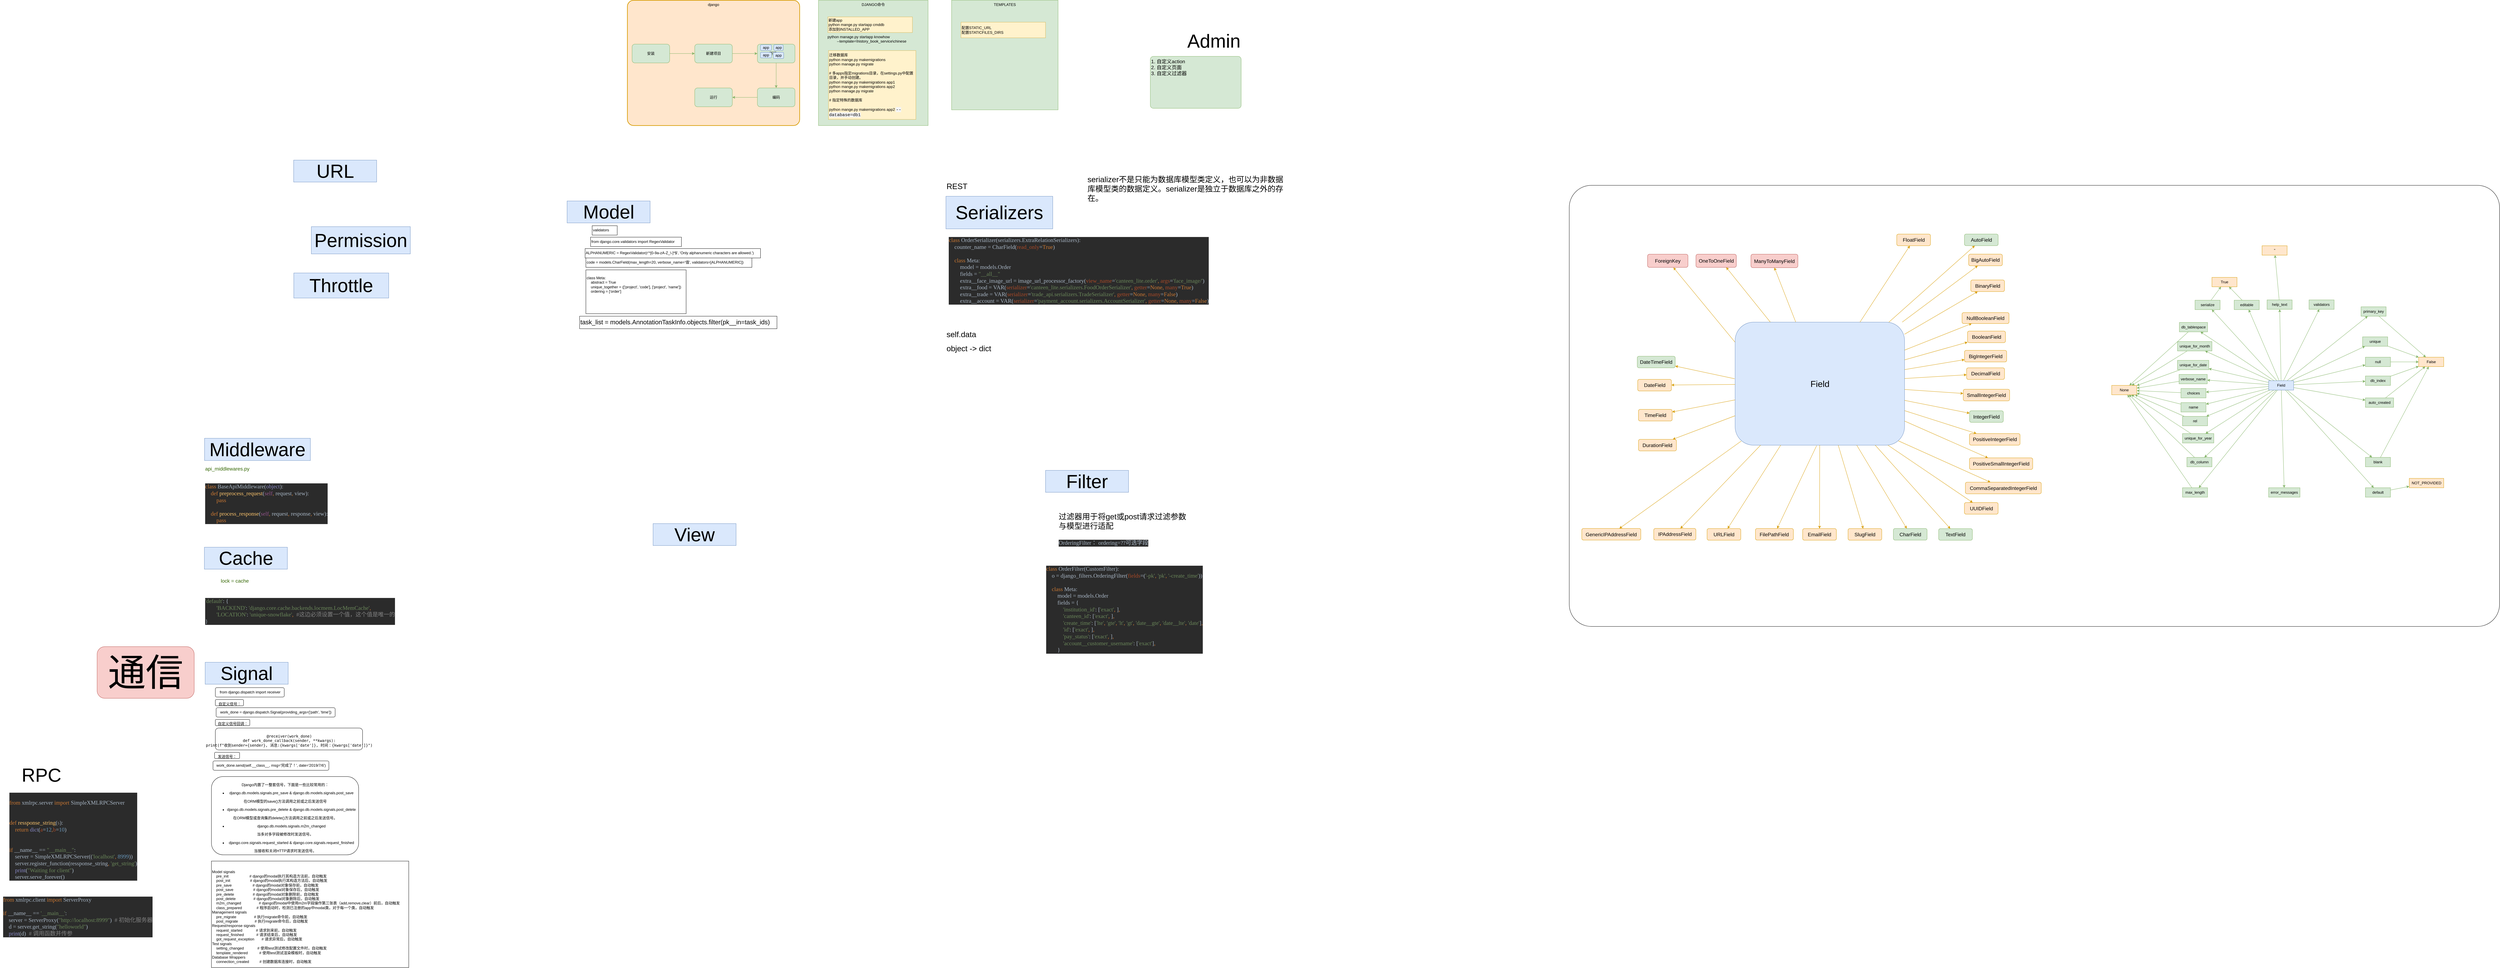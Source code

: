 <mxfile version="11.1.4" type="github"><diagram id="zcjdiJHGhwAusb2rDGaP" name="django"><mxGraphModel dx="4970" dy="1884" grid="1" gridSize="10" guides="1" tooltips="1" connect="1" arrows="1" fold="1" page="1" pageScale="1" pageWidth="827" pageHeight="1169" math="0" shadow="0"><root><mxCell id="0"/><mxCell id="fUeAB7SOEr5xE5YZakK7-177" value="背景" style="locked=1;" parent="0"/><mxCell id="1" value="流程" parent="0"/><mxCell id="j8ehFXbtC2zfbKCoF0zh-62" value="" style="rounded=1;whiteSpace=wrap;html=1;arcSize=5;" parent="1" vertex="1"><mxGeometry x="1830" y="-149" width="2970" height="1409" as="geometry"/></mxCell><mxCell id="ZYStqOnhDuoMIXeDgiph-12" value="DJANGO命令" style="text;html=1;strokeColor=#82b366;fillColor=#d5e8d4;align=center;verticalAlign=top;whiteSpace=wrap;rounded=0;" parent="1" vertex="1"><mxGeometry x="-567" y="-740" width="350" height="400" as="geometry"/></mxCell><mxCell id="NK0ku1pznNwnKJzunZaG-6" value="django" style="rounded=1;whiteSpace=wrap;html=1;strokeWidth=2;fillColor=#ffe6cc;strokeColor=#d79b00;verticalAlign=top;arcSize=5;" parent="1" vertex="1"><mxGeometry x="-1177" y="-740" width="550" height="400" as="geometry"/></mxCell><mxCell id="ZYStqOnhDuoMIXeDgiph-3" value="" style="edgeStyle=orthogonalEdgeStyle;rounded=0;orthogonalLoop=1;jettySize=auto;html=1;fillColor=#d5e8d4;strokeColor=#82b366;" parent="1" source="ZYStqOnhDuoMIXeDgiph-1" target="ZYStqOnhDuoMIXeDgiph-2" edge="1"><mxGeometry relative="1" as="geometry"/></mxCell><mxCell id="ZYStqOnhDuoMIXeDgiph-1" value="安装" style="rounded=1;whiteSpace=wrap;html=1;fillColor=#d5e8d4;strokeColor=#82b366;" parent="1" vertex="1"><mxGeometry x="-1162" y="-600" width="120" height="60" as="geometry"/></mxCell><mxCell id="ZYStqOnhDuoMIXeDgiph-5" value="" style="edgeStyle=orthogonalEdgeStyle;rounded=0;orthogonalLoop=1;jettySize=auto;html=1;fillColor=#d5e8d4;strokeColor=#82b366;" parent="1" source="ZYStqOnhDuoMIXeDgiph-2" target="ZYStqOnhDuoMIXeDgiph-4" edge="1"><mxGeometry relative="1" as="geometry"/></mxCell><mxCell id="ZYStqOnhDuoMIXeDgiph-2" value="新建项目" style="rounded=1;whiteSpace=wrap;html=1;fillColor=#d5e8d4;strokeColor=#82b366;" parent="1" vertex="1"><mxGeometry x="-962" y="-600" width="120" height="60" as="geometry"/></mxCell><mxCell id="ZYStqOnhDuoMIXeDgiph-7" value="" style="edgeStyle=orthogonalEdgeStyle;rounded=0;orthogonalLoop=1;jettySize=auto;html=1;fillColor=#d5e8d4;strokeColor=#82b366;" parent="1" source="ZYStqOnhDuoMIXeDgiph-4" target="ZYStqOnhDuoMIXeDgiph-6" edge="1"><mxGeometry relative="1" as="geometry"/></mxCell><mxCell id="ZYStqOnhDuoMIXeDgiph-4" value="新建app" style="rounded=1;whiteSpace=wrap;html=1;fillColor=#d5e8d4;strokeColor=#82b366;" parent="1" vertex="1"><mxGeometry x="-762" y="-600" width="120" height="60" as="geometry"/></mxCell><mxCell id="ZYStqOnhDuoMIXeDgiph-9" value="" style="edgeStyle=orthogonalEdgeStyle;rounded=0;orthogonalLoop=1;jettySize=auto;html=1;fillColor=#d5e8d4;strokeColor=#82b366;" parent="1" source="ZYStqOnhDuoMIXeDgiph-6" target="ZYStqOnhDuoMIXeDgiph-8" edge="1"><mxGeometry relative="1" as="geometry"/></mxCell><mxCell id="ZYStqOnhDuoMIXeDgiph-6" value="编码" style="rounded=1;whiteSpace=wrap;html=1;fillColor=#d5e8d4;strokeColor=#82b366;" parent="1" vertex="1"><mxGeometry x="-762" y="-460" width="120" height="60" as="geometry"/></mxCell><mxCell id="ZYStqOnhDuoMIXeDgiph-8" value="运行" style="rounded=1;whiteSpace=wrap;html=1;fillColor=#d5e8d4;strokeColor=#82b366;" parent="1" vertex="1"><mxGeometry x="-962" y="-460" width="120" height="60" as="geometry"/></mxCell><mxCell id="ZYStqOnhDuoMIXeDgiph-10" value="新建app&lt;br&gt;python mange.py startapp cmddb&lt;br&gt;添加到INSTALLED_APP&lt;br&gt;" style="text;html=1;strokeColor=#d6b656;fillColor=#fff2cc;align=left;verticalAlign=middle;whiteSpace=wrap;rounded=0;" parent="1" vertex="1"><mxGeometry x="-537" y="-687" width="270" height="50" as="geometry"/></mxCell><mxCell id="ZYStqOnhDuoMIXeDgiph-11" value="迁移数据库&lt;br&gt;python mange.py makemigrations&lt;br&gt;python manage.py migrate&lt;br&gt;&lt;br&gt;# 多apps指定migrations目录，在settings.py中配置目录，并手动创建。&lt;br&gt;python mange.py makemigrations app1&lt;br&gt;python mange.py makemigrations app2&amp;nbsp;&lt;br&gt;python manage.py migrate&lt;br&gt;&lt;br&gt;# 指定特殊的数据库&lt;br&gt;&lt;br&gt;python mange.py makemigrations app2&amp;nbsp;&lt;span style=&quot;font-family: &amp;#34;fira mono&amp;#34; , &amp;#34;consolas&amp;#34; , &amp;#34;menlo&amp;#34; , &amp;#34;monaco&amp;#34; , &amp;#34;courier new&amp;#34; , &amp;#34;courier&amp;#34; , monospace ; font-size: 14px ; background-color: rgb(245 , 245 , 245)&quot;&gt;--database=db1&lt;/span&gt;" style="text;html=1;strokeColor=#d6b656;fillColor=#fff2cc;align=left;verticalAlign=middle;whiteSpace=wrap;rounded=0;" parent="1" vertex="1"><mxGeometry x="-535" y="-579.5" width="279" height="220" as="geometry"/></mxCell><mxCell id="ZYStqOnhDuoMIXeDgiph-13" value="TEMPLATES" style="text;html=1;strokeColor=#82b366;fillColor=#d5e8d4;align=center;verticalAlign=top;whiteSpace=wrap;rounded=0;" parent="1" vertex="1"><mxGeometry x="-142" y="-740.147" width="340" height="350" as="geometry"/></mxCell><mxCell id="ZYStqOnhDuoMIXeDgiph-14" value="&lt;span&gt;配置STATIC_URL&lt;br&gt;&lt;/span&gt;配置STATICFILES_DIRS&lt;br&gt;" style="text;html=1;strokeColor=#d6b656;fillColor=#fff2cc;align=left;verticalAlign=middle;whiteSpace=wrap;rounded=0;" parent="1" vertex="1"><mxGeometry x="-112" y="-670.147" width="270" height="50" as="geometry"/></mxCell><mxCell id="j8ehFXbtC2zfbKCoF0zh-1" value="" style="group;fontSize=16;container=1;" parent="1" vertex="1" connectable="0"><mxGeometry x="2031" y="-0.5" width="1349" height="1200.5" as="geometry"/></mxCell><mxCell id="j8ehFXbtC2zfbKCoF0zh-2" style="rounded=0;orthogonalLoop=1;jettySize=auto;html=1;entryX=0.641;entryY=1.014;entryDx=0;entryDy=0;entryPerimeter=0;fontSize=16;fillColor=#ffe6cc;strokeColor=#d79b00;exitX=-0.001;exitY=0.162;exitDx=0;exitDy=0;exitPerimeter=0;" parent="j8ehFXbtC2zfbKCoF0zh-1" source="j8ehFXbtC2zfbKCoF0zh-5" target="j8ehFXbtC2zfbKCoF0zh-50" edge="1"><mxGeometry relative="1" as="geometry"/></mxCell><mxCell id="j8ehFXbtC2zfbKCoF0zh-3" style="edgeStyle=none;rounded=0;orthogonalLoop=1;jettySize=auto;html=1;entryX=0.75;entryY=1;entryDx=0;entryDy=0;fontSize=16;fillColor=#ffe6cc;strokeColor=#d79b00;" parent="j8ehFXbtC2zfbKCoF0zh-1" source="j8ehFXbtC2zfbKCoF0zh-5" target="j8ehFXbtC2zfbKCoF0zh-51" edge="1"><mxGeometry relative="1" as="geometry"><mxPoint x="559" y="283" as="sourcePoint"/></mxGeometry></mxCell><mxCell id="j8ehFXbtC2zfbKCoF0zh-4" style="edgeStyle=none;rounded=0;orthogonalLoop=1;jettySize=auto;html=1;entryX=0.5;entryY=1;entryDx=0;entryDy=0;fontSize=16;fillColor=#ffe6cc;strokeColor=#d79b00;" parent="j8ehFXbtC2zfbKCoF0zh-1" source="j8ehFXbtC2zfbKCoF0zh-5" target="j8ehFXbtC2zfbKCoF0zh-52" edge="1"><mxGeometry relative="1" as="geometry"/></mxCell><mxCell id="j8ehFXbtC2zfbKCoF0zh-5" value="Field" style="whiteSpace=wrap;html=1;rounded=1;fillColor=#dae8fc;strokeColor=#6c8ebf;fontSize=28;" parent="j8ehFXbtC2zfbKCoF0zh-1" vertex="1"><mxGeometry x="328.5" y="288.5" width="541" height="393" as="geometry"/></mxCell><mxCell id="j8ehFXbtC2zfbKCoF0zh-6" value="BigAutoField" style="whiteSpace=wrap;html=1;rounded=1;fillColor=#ffe6cc;strokeColor=#d79b00;fontSize=16;" parent="j8ehFXbtC2zfbKCoF0zh-1" vertex="1"><mxGeometry x="1074.079" y="71.311" width="107.705" height="37.094" as="geometry"/></mxCell><mxCell id="j8ehFXbtC2zfbKCoF0zh-7" value="" style="fillColor=#ffe6cc;strokeColor=#d79b00;elbow=vertical;fontSize=16;" parent="j8ehFXbtC2zfbKCoF0zh-1" source="j8ehFXbtC2zfbKCoF0zh-5" target="j8ehFXbtC2zfbKCoF0zh-6" edge="1"><mxGeometry x="17.307" y="5.162" as="geometry"/></mxCell><mxCell id="j8ehFXbtC2zfbKCoF0zh-8" value="BigIntegerField" style="whiteSpace=wrap;html=1;rounded=1;fillColor=#ffe6cc;strokeColor=#d79b00;fontSize=16;" parent="j8ehFXbtC2zfbKCoF0zh-1" vertex="1"><mxGeometry x="1060.858" y="378.566" width="134.632" height="37.094" as="geometry"/></mxCell><mxCell id="j8ehFXbtC2zfbKCoF0zh-9" value="" style="fillColor=#ffe6cc;strokeColor=#d79b00;elbow=vertical;fontSize=16;" parent="j8ehFXbtC2zfbKCoF0zh-1" source="j8ehFXbtC2zfbKCoF0zh-5" target="j8ehFXbtC2zfbKCoF0zh-8" edge="1"><mxGeometry x="17.307" y="5.162" as="geometry"/></mxCell><mxCell id="j8ehFXbtC2zfbKCoF0zh-10" value="BinaryField" style="whiteSpace=wrap;html=1;rounded=1;fillColor=#ffe6cc;strokeColor=#d79b00;fontSize=16;" parent="j8ehFXbtC2zfbKCoF0zh-1" vertex="1"><mxGeometry x="1080.879" y="153.802" width="107.705" height="37.094" as="geometry"/></mxCell><mxCell id="j8ehFXbtC2zfbKCoF0zh-11" value="" style="fillColor=#ffe6cc;strokeColor=#d79b00;elbow=vertical;fontSize=16;" parent="j8ehFXbtC2zfbKCoF0zh-1" source="j8ehFXbtC2zfbKCoF0zh-5" target="j8ehFXbtC2zfbKCoF0zh-10" edge="1"><mxGeometry x="17.307" y="5.162" as="geometry"/></mxCell><mxCell id="j8ehFXbtC2zfbKCoF0zh-12" value="BooleanField" style="whiteSpace=wrap;html=1;rounded=1;fillColor=#ffe6cc;strokeColor=#d79b00;fontSize=16;" parent="j8ehFXbtC2zfbKCoF0zh-1" vertex="1"><mxGeometry x="1070.5" y="316.969" width="121.168" height="37.094" as="geometry"/></mxCell><mxCell id="j8ehFXbtC2zfbKCoF0zh-13" value="" style="fillColor=#ffe6cc;strokeColor=#d79b00;elbow=vertical;fontSize=16;" parent="j8ehFXbtC2zfbKCoF0zh-1" source="j8ehFXbtC2zfbKCoF0zh-5" target="j8ehFXbtC2zfbKCoF0zh-12" edge="1"><mxGeometry x="17.307" y="5.162" as="geometry"/></mxCell><mxCell id="j8ehFXbtC2zfbKCoF0zh-14" value="CommaSeparatedIntegerField" style="whiteSpace=wrap;html=1;rounded=1;fillColor=#ffe6cc;strokeColor=#d79b00;fontSize=16;" parent="j8ehFXbtC2zfbKCoF0zh-1" vertex="1"><mxGeometry x="1063.663" y="799.72" width="242.337" height="37.094" as="geometry"/></mxCell><mxCell id="j8ehFXbtC2zfbKCoF0zh-15" value="" style="fillColor=#ffe6cc;strokeColor=#d79b00;elbow=vertical;fontSize=16;exitX=0.964;exitY=0.965;exitDx=0;exitDy=0;exitPerimeter=0;" parent="j8ehFXbtC2zfbKCoF0zh-1" source="j8ehFXbtC2zfbKCoF0zh-5" target="j8ehFXbtC2zfbKCoF0zh-14" edge="1"><mxGeometry x="17.307" y="5.162" as="geometry"/></mxCell><mxCell id="j8ehFXbtC2zfbKCoF0zh-16" value="DateField" style="whiteSpace=wrap;html=1;rounded=1;fillColor=#ffe6cc;strokeColor=#d79b00;fontSize=16;" parent="j8ehFXbtC2zfbKCoF0zh-1" vertex="1"><mxGeometry x="17.5" y="471.267" width="107.705" height="37.094" as="geometry"/></mxCell><mxCell id="j8ehFXbtC2zfbKCoF0zh-17" value="" style="fillColor=#ffe6cc;strokeColor=#d79b00;elbow=vertical;fontSize=16;" parent="j8ehFXbtC2zfbKCoF0zh-1" source="j8ehFXbtC2zfbKCoF0zh-5" target="j8ehFXbtC2zfbKCoF0zh-16" edge="1"><mxGeometry x="17.307" y="5.162" as="geometry"/></mxCell><mxCell id="j8ehFXbtC2zfbKCoF0zh-18" value="DateTimeField" style="whiteSpace=wrap;html=1;rounded=1;fillColor=#d5e8d4;strokeColor=#82b366;fontSize=16;" parent="j8ehFXbtC2zfbKCoF0zh-1" vertex="1"><mxGeometry x="16.116" y="397.33" width="121.168" height="37.094" as="geometry"/></mxCell><mxCell id="j8ehFXbtC2zfbKCoF0zh-19" value="" style="fillColor=#ffe6cc;strokeColor=#d79b00;elbow=vertical;fontSize=16;exitX=-0.003;exitY=0.46;exitDx=0;exitDy=0;exitPerimeter=0;" parent="j8ehFXbtC2zfbKCoF0zh-1" source="j8ehFXbtC2zfbKCoF0zh-5" target="j8ehFXbtC2zfbKCoF0zh-18" edge="1"><mxGeometry x="17.307" y="5.162" as="geometry"/></mxCell><mxCell id="j8ehFXbtC2zfbKCoF0zh-20" value="DecimalField" style="whiteSpace=wrap;html=1;rounded=1;fillColor=#ffe6cc;strokeColor=#d79b00;fontSize=16;" parent="j8ehFXbtC2zfbKCoF0zh-1" vertex="1"><mxGeometry x="1067.547" y="434.406" width="121.168" height="37.094" as="geometry"/></mxCell><mxCell id="j8ehFXbtC2zfbKCoF0zh-21" value="" style="fillColor=#ffe6cc;strokeColor=#d79b00;elbow=vertical;fontSize=16;" parent="j8ehFXbtC2zfbKCoF0zh-1" source="j8ehFXbtC2zfbKCoF0zh-5" target="j8ehFXbtC2zfbKCoF0zh-20" edge="1"><mxGeometry x="17.307" y="5.162" as="geometry"/></mxCell><mxCell id="j8ehFXbtC2zfbKCoF0zh-22" value="DurationField" style="whiteSpace=wrap;html=1;rounded=1;fillColor=#ffe6cc;strokeColor=#d79b00;fontSize=16;" parent="j8ehFXbtC2zfbKCoF0zh-1" vertex="1"><mxGeometry x="20" y="662.836" width="121.168" height="37.094" as="geometry"/></mxCell><mxCell id="j8ehFXbtC2zfbKCoF0zh-23" value="" style="fillColor=#ffe6cc;strokeColor=#d79b00;elbow=vertical;fontSize=16;" parent="j8ehFXbtC2zfbKCoF0zh-1" source="j8ehFXbtC2zfbKCoF0zh-5" target="j8ehFXbtC2zfbKCoF0zh-22" edge="1"><mxGeometry x="17.307" y="5.162" as="geometry"/></mxCell><mxCell id="j8ehFXbtC2zfbKCoF0zh-24" value="EmailField" style="whiteSpace=wrap;html=1;rounded=1;fillColor=#ffe6cc;strokeColor=#d79b00;fontSize=16;" parent="j8ehFXbtC2zfbKCoF0zh-1" vertex="1"><mxGeometry x="544.163" y="947.921" width="107.705" height="37.094" as="geometry"/></mxCell><mxCell id="j8ehFXbtC2zfbKCoF0zh-25" value="" style="fillColor=#ffe6cc;strokeColor=#d79b00;elbow=vertical;fontSize=16;" parent="j8ehFXbtC2zfbKCoF0zh-1" source="j8ehFXbtC2zfbKCoF0zh-5" target="j8ehFXbtC2zfbKCoF0zh-24" edge="1"><mxGeometry x="17.307" y="5.162" as="geometry"/></mxCell><mxCell id="j8ehFXbtC2zfbKCoF0zh-26" value="FilePathField" style="whiteSpace=wrap;html=1;rounded=1;fillColor=#ffe6cc;strokeColor=#d79b00;fontSize=16;" parent="j8ehFXbtC2zfbKCoF0zh-1" vertex="1"><mxGeometry x="393.432" y="947.575" width="121.168" height="37.094" as="geometry"/></mxCell><mxCell id="j8ehFXbtC2zfbKCoF0zh-27" value="" style="fillColor=#ffe6cc;strokeColor=#d79b00;elbow=vertical;fontSize=16;exitX=0.481;exitY=1.004;exitDx=0;exitDy=0;exitPerimeter=0;" parent="j8ehFXbtC2zfbKCoF0zh-1" source="j8ehFXbtC2zfbKCoF0zh-5" target="j8ehFXbtC2zfbKCoF0zh-26" edge="1"><mxGeometry x="17.307" y="5.162" as="geometry"/></mxCell><mxCell id="j8ehFXbtC2zfbKCoF0zh-28" value="FloatField" style="whiteSpace=wrap;html=1;rounded=1;fillColor=#ffe6cc;strokeColor=#d79b00;fontSize=16;" parent="j8ehFXbtC2zfbKCoF0zh-1" vertex="1"><mxGeometry x="844.558" y="7.277" width="107.705" height="37.094" as="geometry"/></mxCell><mxCell id="j8ehFXbtC2zfbKCoF0zh-29" value="" style="fillColor=#ffe6cc;strokeColor=#d79b00;elbow=vertical;fontSize=16;" parent="j8ehFXbtC2zfbKCoF0zh-1" source="j8ehFXbtC2zfbKCoF0zh-5" target="j8ehFXbtC2zfbKCoF0zh-28" edge="1"><mxGeometry x="17.307" y="5.162" as="geometry"/></mxCell><mxCell id="j8ehFXbtC2zfbKCoF0zh-30" value="IntegerField" style="whiteSpace=wrap;html=1;rounded=1;fillColor=#d5e8d4;strokeColor=#82b366;fontSize=16;" parent="j8ehFXbtC2zfbKCoF0zh-1" vertex="1"><mxGeometry x="1077.089" y="571.469" width="107.705" height="37.094" as="geometry"/></mxCell><mxCell id="j8ehFXbtC2zfbKCoF0zh-31" value="" style="fillColor=#ffe6cc;strokeColor=#d79b00;elbow=vertical;fontSize=16;" parent="j8ehFXbtC2zfbKCoF0zh-1" source="j8ehFXbtC2zfbKCoF0zh-5" target="j8ehFXbtC2zfbKCoF0zh-30" edge="1"><mxGeometry x="17.307" y="5.162" as="geometry"/></mxCell><mxCell id="j8ehFXbtC2zfbKCoF0zh-32" value="IPAddressField" style="whiteSpace=wrap;html=1;rounded=1;fillColor=#ffe6cc;strokeColor=#d79b00;fontSize=16;" parent="j8ehFXbtC2zfbKCoF0zh-1" vertex="1"><mxGeometry x="68.693" y="947.418" width="134.632" height="37.094" as="geometry"/></mxCell><mxCell id="j8ehFXbtC2zfbKCoF0zh-33" value="" style="fillColor=#ffe6cc;strokeColor=#d79b00;elbow=vertical;fontSize=16;" parent="j8ehFXbtC2zfbKCoF0zh-1" source="j8ehFXbtC2zfbKCoF0zh-5" target="j8ehFXbtC2zfbKCoF0zh-32" edge="1"><mxGeometry x="17.307" y="5.162" as="geometry"/></mxCell><mxCell id="j8ehFXbtC2zfbKCoF0zh-34" value="NullBooleanField" style="whiteSpace=wrap;html=1;rounded=1;fillColor=#ffe6cc;strokeColor=#d79b00;fontSize=16;" parent="j8ehFXbtC2zfbKCoF0zh-1" vertex="1"><mxGeometry x="1053" y="258" width="150" height="35" as="geometry"/></mxCell><mxCell id="j8ehFXbtC2zfbKCoF0zh-35" value="" style="fillColor=#ffe6cc;strokeColor=#d79b00;elbow=vertical;fontSize=16;" parent="j8ehFXbtC2zfbKCoF0zh-1" source="j8ehFXbtC2zfbKCoF0zh-5" target="j8ehFXbtC2zfbKCoF0zh-34" edge="1"><mxGeometry x="17.307" y="5.162" as="geometry"/></mxCell><mxCell id="j8ehFXbtC2zfbKCoF0zh-36" value="PositiveIntegerField" style="whiteSpace=wrap;html=1;rounded=1;fillColor=#ffe6cc;strokeColor=#d79b00;fontSize=16;" parent="j8ehFXbtC2zfbKCoF0zh-1" vertex="1"><mxGeometry x="1076.637" y="644.358" width="161.558" height="37.094" as="geometry"/></mxCell><mxCell id="j8ehFXbtC2zfbKCoF0zh-37" value="" style="fillColor=#ffe6cc;strokeColor=#d79b00;elbow=vertical;fontSize=16;" parent="j8ehFXbtC2zfbKCoF0zh-1" source="j8ehFXbtC2zfbKCoF0zh-5" target="j8ehFXbtC2zfbKCoF0zh-36" edge="1"><mxGeometry x="17.307" y="5.162" as="geometry"/></mxCell><mxCell id="j8ehFXbtC2zfbKCoF0zh-38" value="PositiveSmallIntegerField" style="whiteSpace=wrap;html=1;rounded=1;fillColor=#ffe6cc;strokeColor=#d79b00;fontSize=16;" parent="j8ehFXbtC2zfbKCoF0zh-1" vertex="1"><mxGeometry x="1076.7" y="721.975" width="201.947" height="37.094" as="geometry"/></mxCell><mxCell id="j8ehFXbtC2zfbKCoF0zh-39" value="" style="fillColor=#ffe6cc;strokeColor=#d79b00;elbow=vertical;fontSize=16;" parent="j8ehFXbtC2zfbKCoF0zh-1" source="j8ehFXbtC2zfbKCoF0zh-5" target="j8ehFXbtC2zfbKCoF0zh-38" edge="1"><mxGeometry x="17.307" y="5.162" as="geometry"/></mxCell><mxCell id="j8ehFXbtC2zfbKCoF0zh-40" value="SlugField" style="whiteSpace=wrap;html=1;rounded=1;fillColor=#ffe6cc;strokeColor=#d79b00;fontSize=16;" parent="j8ehFXbtC2zfbKCoF0zh-1" vertex="1"><mxGeometry x="689.068" y="947.906" width="107.705" height="37.094" as="geometry"/></mxCell><mxCell id="j8ehFXbtC2zfbKCoF0zh-41" value="" style="fillColor=#ffe6cc;strokeColor=#d79b00;elbow=vertical;fontSize=16;" parent="j8ehFXbtC2zfbKCoF0zh-1" source="j8ehFXbtC2zfbKCoF0zh-5" target="j8ehFXbtC2zfbKCoF0zh-40" edge="1"><mxGeometry x="17.307" y="5.162" as="geometry"/></mxCell><mxCell id="j8ehFXbtC2zfbKCoF0zh-42" value="SmallIntegerField" style="whiteSpace=wrap;html=1;rounded=1;fillColor=#ffe6cc;strokeColor=#d79b00;fontSize=16;" parent="j8ehFXbtC2zfbKCoF0zh-1" vertex="1"><mxGeometry x="1056.895" y="502.858" width="148.095" height="37.094" as="geometry"/></mxCell><mxCell id="j8ehFXbtC2zfbKCoF0zh-43" value="" style="fillColor=#ffe6cc;strokeColor=#d79b00;elbow=vertical;fontSize=16;" parent="j8ehFXbtC2zfbKCoF0zh-1" source="j8ehFXbtC2zfbKCoF0zh-5" target="j8ehFXbtC2zfbKCoF0zh-42" edge="1"><mxGeometry x="17.307" y="5.162" as="geometry"/></mxCell><mxCell id="j8ehFXbtC2zfbKCoF0zh-44" value="TextField" style="whiteSpace=wrap;html=1;rounded=1;fillColor=#d5e8d4;strokeColor=#82b366;fontSize=16;" parent="j8ehFXbtC2zfbKCoF0zh-1" vertex="1"><mxGeometry x="978.363" y="948.094" width="107.705" height="37.094" as="geometry"/></mxCell><mxCell id="j8ehFXbtC2zfbKCoF0zh-45" value="" style="fillColor=#ffe6cc;strokeColor=#d79b00;elbow=vertical;fontSize=16;" parent="j8ehFXbtC2zfbKCoF0zh-1" source="j8ehFXbtC2zfbKCoF0zh-5" target="j8ehFXbtC2zfbKCoF0zh-44" edge="1"><mxGeometry x="17.307" y="5.162" as="geometry"/></mxCell><mxCell id="j8ehFXbtC2zfbKCoF0zh-46" value="URLField" style="whiteSpace=wrap;html=1;rounded=1;fillColor=#ffe6cc;strokeColor=#d79b00;fontSize=16;" parent="j8ehFXbtC2zfbKCoF0zh-1" vertex="1"><mxGeometry x="239" y="947.881" width="107.705" height="37.094" as="geometry"/></mxCell><mxCell id="j8ehFXbtC2zfbKCoF0zh-47" value="" style="fillColor=#ffe6cc;strokeColor=#d79b00;elbow=vertical;fontSize=16;" parent="j8ehFXbtC2zfbKCoF0zh-1" source="j8ehFXbtC2zfbKCoF0zh-5" target="j8ehFXbtC2zfbKCoF0zh-46" edge="1"><mxGeometry x="17.307" y="5.162" as="geometry"/></mxCell><mxCell id="j8ehFXbtC2zfbKCoF0zh-48" value="UUIDField" style="whiteSpace=wrap;html=1;rounded=1;fillColor=#ffe6cc;strokeColor=#d79b00;fontSize=16;" parent="j8ehFXbtC2zfbKCoF0zh-1" vertex="1"><mxGeometry x="1060.5" y="864.755" width="107.705" height="37.094" as="geometry"/></mxCell><mxCell id="j8ehFXbtC2zfbKCoF0zh-49" value="" style="fillColor=#ffe6cc;strokeColor=#d79b00;elbow=vertical;fontSize=16;exitX=0.902;exitY=1;exitDx=0;exitDy=0;exitPerimeter=0;" parent="j8ehFXbtC2zfbKCoF0zh-1" source="j8ehFXbtC2zfbKCoF0zh-5" target="j8ehFXbtC2zfbKCoF0zh-48" edge="1"><mxGeometry x="17.307" y="5.162" as="geometry"/></mxCell><mxCell id="j8ehFXbtC2zfbKCoF0zh-50" value="&lt;span&gt;ForeignKey&lt;/span&gt;" style="rounded=1;whiteSpace=wrap;html=1;fontSize=16;fillColor=#f8cecc;strokeColor=#b85450;" parent="j8ehFXbtC2zfbKCoF0zh-1" vertex="1"><mxGeometry x="49" y="71.5" width="129" height="42" as="geometry"/></mxCell><mxCell id="j8ehFXbtC2zfbKCoF0zh-51" value="&lt;span&gt;OneToOneField&lt;/span&gt;" style="rounded=1;whiteSpace=wrap;html=1;fontSize=16;fillColor=#f8cecc;strokeColor=#b85450;" parent="j8ehFXbtC2zfbKCoF0zh-1" vertex="1"><mxGeometry x="203.5" y="71.5" width="129" height="42" as="geometry"/></mxCell><mxCell id="j8ehFXbtC2zfbKCoF0zh-52" value="&lt;span&gt;ManyToManyField&lt;/span&gt;" style="rounded=1;whiteSpace=wrap;html=1;fontSize=16;fillColor=#f8cecc;strokeColor=#b85450;" parent="j8ehFXbtC2zfbKCoF0zh-1" vertex="1"><mxGeometry x="379" y="71.5" width="150" height="43" as="geometry"/></mxCell><mxCell id="j8ehFXbtC2zfbKCoF0zh-53" value="TimeField" style="whiteSpace=wrap;html=1;rounded=1;fillColor=#ffe6cc;strokeColor=#d79b00;fontSize=16;" parent="j8ehFXbtC2zfbKCoF0zh-1" vertex="1"><mxGeometry x="19.916" y="567.143" width="107.705" height="37.094" as="geometry"/></mxCell><mxCell id="j8ehFXbtC2zfbKCoF0zh-54" value="" style="fillColor=#ffe6cc;strokeColor=#d79b00;elbow=vertical;fontSize=16;" parent="j8ehFXbtC2zfbKCoF0zh-1" source="j8ehFXbtC2zfbKCoF0zh-5" target="j8ehFXbtC2zfbKCoF0zh-53" edge="1"><mxGeometry x="17.307" y="5.162" as="geometry"/></mxCell><mxCell id="j8ehFXbtC2zfbKCoF0zh-55" value="AutoField" style="whiteSpace=wrap;html=1;rounded=1;fillColor=#d5e8d4;strokeColor=#82b366;fontSize=16;" parent="j8ehFXbtC2zfbKCoF0zh-1" vertex="1"><mxGeometry x="1060.648" y="7.182" width="107.705" height="37.094" as="geometry"/></mxCell><mxCell id="j8ehFXbtC2zfbKCoF0zh-56" value="" style="fillColor=#ffe6cc;strokeColor=#d79b00;elbow=vertical;fontSize=16;" parent="j8ehFXbtC2zfbKCoF0zh-1" source="j8ehFXbtC2zfbKCoF0zh-5" target="j8ehFXbtC2zfbKCoF0zh-55" edge="1"><mxGeometry x="17.307" y="5.162" as="geometry"/></mxCell><mxCell id="j8ehFXbtC2zfbKCoF0zh-57" value="CharField" style="whiteSpace=wrap;html=1;rounded=1;fillColor=#d5e8d4;strokeColor=#82b366;fontSize=16;" parent="j8ehFXbtC2zfbKCoF0zh-1" vertex="1"><mxGeometry x="833.726" y="947.682" width="107.705" height="37.094" as="geometry"/></mxCell><mxCell id="j8ehFXbtC2zfbKCoF0zh-58" value="" style="fillColor=#ffe6cc;strokeColor=#d79b00;elbow=vertical;fontSize=16;" parent="j8ehFXbtC2zfbKCoF0zh-1" source="j8ehFXbtC2zfbKCoF0zh-5" target="j8ehFXbtC2zfbKCoF0zh-57" edge="1"><mxGeometry x="17.307" y="5.162" as="geometry"/></mxCell><mxCell id="j8ehFXbtC2zfbKCoF0zh-59" value="GenericIPAddressField" style="whiteSpace=wrap;html=1;rounded=1;fillColor=#ffe6cc;strokeColor=#d79b00;fontSize=16;" parent="1" vertex="1"><mxGeometry x="1870" y="947.028" width="188.484" height="37.094" as="geometry"/></mxCell><mxCell id="j8ehFXbtC2zfbKCoF0zh-60" value="" style="fillColor=#ffe6cc;strokeColor=#d79b00;elbow=vertical;fontSize=16;exitX=0.036;exitY=0.967;exitDx=0;exitDy=0;exitPerimeter=0;" parent="1" source="j8ehFXbtC2zfbKCoF0zh-5" target="j8ehFXbtC2zfbKCoF0zh-59" edge="1"><mxGeometry x="2048.307" y="4.662" as="geometry"/></mxCell><mxCell id="x6-cIarShtwQpTHJYC6r-1" value="Field" style="whiteSpace=wrap;html=1;fillColor=#dae8fc;strokeColor=#6c8ebf;" parent="1" vertex="1"><mxGeometry x="4062.852" y="475" width="80" height="30" as="geometry"/></mxCell><mxCell id="x6-cIarShtwQpTHJYC6r-2" value="verbose_name" style="whiteSpace=wrap;html=1;fillColor=#d5e8d4;strokeColor=#82b366;" parent="1" vertex="1"><mxGeometry x="3776.852" y="455" width="90" height="30" as="geometry"/></mxCell><mxCell id="x6-cIarShtwQpTHJYC6r-3" value="" style="fillColor=#d5e8d4;strokeColor=#82b366;" parent="1" source="x6-cIarShtwQpTHJYC6r-1" target="x6-cIarShtwQpTHJYC6r-2" edge="1"><mxGeometry x="3761.852" y="-36" as="geometry"/></mxCell><mxCell id="x6-cIarShtwQpTHJYC6r-4" value="None" style="whiteSpace=wrap;html=1;fillColor=#ffe6cc;strokeColor=#d79b00;" parent="1" vertex="1"><mxGeometry x="3561.852" y="490" width="80" height="30" as="geometry"/></mxCell><mxCell id="x6-cIarShtwQpTHJYC6r-5" value="" style="fillColor=#d5e8d4;strokeColor=#82b366;" parent="1" source="x6-cIarShtwQpTHJYC6r-2" target="x6-cIarShtwQpTHJYC6r-4" edge="1"><mxGeometry x="3761.852" y="-36" as="geometry"/></mxCell><mxCell id="x6-cIarShtwQpTHJYC6r-6" value="name" style="whiteSpace=wrap;html=1;fillColor=#d5e8d4;strokeColor=#82b366;" parent="1" vertex="1"><mxGeometry x="3782.852" y="545" width="80" height="30" as="geometry"/></mxCell><mxCell id="x6-cIarShtwQpTHJYC6r-7" value="" style="fillColor=#d5e8d4;strokeColor=#82b366;" parent="1" source="x6-cIarShtwQpTHJYC6r-1" target="x6-cIarShtwQpTHJYC6r-6" edge="1"><mxGeometry x="3761.852" y="-36" as="geometry"/></mxCell><mxCell id="x6-cIarShtwQpTHJYC6r-8" value="" style="fillColor=#d5e8d4;strokeColor=#82b366;" parent="1" source="x6-cIarShtwQpTHJYC6r-6" target="x6-cIarShtwQpTHJYC6r-4" edge="1"><mxGeometry x="3761.852" y="-36" as="geometry"/></mxCell><mxCell id="x6-cIarShtwQpTHJYC6r-9" value="primary_key" style="whiteSpace=wrap;html=1;fillColor=#d5e8d4;strokeColor=#82b366;" parent="1" vertex="1"><mxGeometry x="4357.852" y="239" width="80" height="30" as="geometry"/></mxCell><mxCell id="x6-cIarShtwQpTHJYC6r-10" value="" style="fillColor=#d5e8d4;strokeColor=#82b366;" parent="1" source="x6-cIarShtwQpTHJYC6r-1" target="x6-cIarShtwQpTHJYC6r-9" edge="1"><mxGeometry x="3761.852" y="-36" as="geometry"/></mxCell><mxCell id="x6-cIarShtwQpTHJYC6r-11" value="False" style="whiteSpace=wrap;html=1;fillColor=#ffe6cc;strokeColor=#d79b00;" parent="1" vertex="1"><mxGeometry x="4541.852" y="400" width="80" height="30" as="geometry"/></mxCell><mxCell id="x6-cIarShtwQpTHJYC6r-12" value="" style="fillColor=#d5e8d4;strokeColor=#82b366;" parent="1" source="x6-cIarShtwQpTHJYC6r-9" target="x6-cIarShtwQpTHJYC6r-11" edge="1"><mxGeometry x="3761.852" y="-36" as="geometry"/></mxCell><mxCell id="x6-cIarShtwQpTHJYC6r-13" value="max_length" style="whiteSpace=wrap;html=1;fillColor=#d5e8d4;strokeColor=#82b366;" parent="1" vertex="1"><mxGeometry x="3787.852" y="817" width="80" height="30" as="geometry"/></mxCell><mxCell id="x6-cIarShtwQpTHJYC6r-14" value="" style="fillColor=#d5e8d4;strokeColor=#82b366;" parent="1" source="x6-cIarShtwQpTHJYC6r-1" target="x6-cIarShtwQpTHJYC6r-13" edge="1"><mxGeometry x="3761.852" y="-36" as="geometry"/></mxCell><mxCell id="x6-cIarShtwQpTHJYC6r-15" value="" style="fillColor=#d5e8d4;strokeColor=#82b366;" parent="1" source="x6-cIarShtwQpTHJYC6r-13" target="x6-cIarShtwQpTHJYC6r-4" edge="1"><mxGeometry x="3761.852" y="-36" as="geometry"/></mxCell><mxCell id="x6-cIarShtwQpTHJYC6r-16" value="unique" style="whiteSpace=wrap;html=1;fillColor=#d5e8d4;strokeColor=#82b366;" parent="1" vertex="1"><mxGeometry x="4362.852" y="335" width="80" height="30" as="geometry"/></mxCell><mxCell id="x6-cIarShtwQpTHJYC6r-17" value="" style="fillColor=#d5e8d4;strokeColor=#82b366;" parent="1" source="x6-cIarShtwQpTHJYC6r-1" target="x6-cIarShtwQpTHJYC6r-16" edge="1"><mxGeometry x="3761.852" y="-36" as="geometry"/></mxCell><mxCell id="x6-cIarShtwQpTHJYC6r-18" value="" style="fillColor=#d5e8d4;strokeColor=#82b366;" parent="1" source="x6-cIarShtwQpTHJYC6r-16" target="x6-cIarShtwQpTHJYC6r-11" edge="1"><mxGeometry x="3761.852" y="-36" as="geometry"/></mxCell><mxCell id="x6-cIarShtwQpTHJYC6r-19" value="blank" style="whiteSpace=wrap;html=1;fillColor=#d5e8d4;strokeColor=#82b366;" parent="1" vertex="1"><mxGeometry x="4371.852" y="720" width="80" height="30" as="geometry"/></mxCell><mxCell id="x6-cIarShtwQpTHJYC6r-20" value="" style="fillColor=#d5e8d4;strokeColor=#82b366;" parent="1" source="x6-cIarShtwQpTHJYC6r-1" target="x6-cIarShtwQpTHJYC6r-19" edge="1"><mxGeometry x="3761.852" y="-36" as="geometry"/></mxCell><mxCell id="x6-cIarShtwQpTHJYC6r-21" value="" style="fillColor=#d5e8d4;strokeColor=#82b366;" parent="1" source="x6-cIarShtwQpTHJYC6r-19" target="x6-cIarShtwQpTHJYC6r-11" edge="1"><mxGeometry x="3761.852" y="-36" as="geometry"/></mxCell><mxCell id="x6-cIarShtwQpTHJYC6r-22" value="null" style="whiteSpace=wrap;html=1;fillColor=#d5e8d4;strokeColor=#82b366;" parent="1" vertex="1"><mxGeometry x="4371.852" y="400" width="80" height="30" as="geometry"/></mxCell><mxCell id="x6-cIarShtwQpTHJYC6r-23" value="" style="fillColor=#d5e8d4;strokeColor=#82b366;" parent="1" source="x6-cIarShtwQpTHJYC6r-1" target="x6-cIarShtwQpTHJYC6r-22" edge="1"><mxGeometry x="3761.852" y="-36" as="geometry"/></mxCell><mxCell id="x6-cIarShtwQpTHJYC6r-24" value="" style="fillColor=#d5e8d4;strokeColor=#82b366;" parent="1" source="x6-cIarShtwQpTHJYC6r-22" target="x6-cIarShtwQpTHJYC6r-11" edge="1"><mxGeometry x="3761.852" y="-36" as="geometry"/></mxCell><mxCell id="x6-cIarShtwQpTHJYC6r-25" value="db_index" style="whiteSpace=wrap;html=1;fillColor=#d5e8d4;strokeColor=#82b366;" parent="1" vertex="1"><mxGeometry x="4371.852" y="460" width="80" height="30" as="geometry"/></mxCell><mxCell id="x6-cIarShtwQpTHJYC6r-26" value="" style="fillColor=#d5e8d4;strokeColor=#82b366;" parent="1" source="x6-cIarShtwQpTHJYC6r-1" target="x6-cIarShtwQpTHJYC6r-25" edge="1"><mxGeometry x="3761.852" y="-36" as="geometry"/></mxCell><mxCell id="x6-cIarShtwQpTHJYC6r-27" value="" style="fillColor=#d5e8d4;strokeColor=#82b366;" parent="1" source="x6-cIarShtwQpTHJYC6r-25" target="x6-cIarShtwQpTHJYC6r-11" edge="1"><mxGeometry x="3761.852" y="-36" as="geometry"/></mxCell><mxCell id="x6-cIarShtwQpTHJYC6r-28" value="rel" style="whiteSpace=wrap;html=1;fillColor=#d5e8d4;strokeColor=#82b366;" parent="1" vertex="1"><mxGeometry x="3787.852" y="589" width="80" height="30" as="geometry"/></mxCell><mxCell id="x6-cIarShtwQpTHJYC6r-29" value="" style="fillColor=#d5e8d4;strokeColor=#82b366;" parent="1" source="x6-cIarShtwQpTHJYC6r-1" target="x6-cIarShtwQpTHJYC6r-28" edge="1"><mxGeometry x="3761.852" y="-36" as="geometry"/></mxCell><mxCell id="x6-cIarShtwQpTHJYC6r-30" value="" style="fillColor=#d5e8d4;strokeColor=#82b366;" parent="1" source="x6-cIarShtwQpTHJYC6r-28" target="x6-cIarShtwQpTHJYC6r-4" edge="1"><mxGeometry x="3761.852" y="-36" as="geometry"/></mxCell><mxCell id="x6-cIarShtwQpTHJYC6r-31" value="default" style="whiteSpace=wrap;html=1;fillColor=#d5e8d4;strokeColor=#82b366;" parent="1" vertex="1"><mxGeometry x="4371.852" y="817" width="80" height="30" as="geometry"/></mxCell><mxCell id="x6-cIarShtwQpTHJYC6r-32" value="" style="fillColor=#d5e8d4;strokeColor=#82b366;" parent="1" source="x6-cIarShtwQpTHJYC6r-1" target="x6-cIarShtwQpTHJYC6r-31" edge="1"><mxGeometry x="3761.852" y="-36" as="geometry"/></mxCell><mxCell id="x6-cIarShtwQpTHJYC6r-33" value="NOT_PROVIDED" style="whiteSpace=wrap;html=1;fillColor=#ffe6cc;strokeColor=#d79b00;" parent="1" vertex="1"><mxGeometry x="4511.852" y="787" width="110" height="30" as="geometry"/></mxCell><mxCell id="x6-cIarShtwQpTHJYC6r-34" value="" style="fillColor=#d5e8d4;strokeColor=#82b366;" parent="1" source="x6-cIarShtwQpTHJYC6r-31" target="x6-cIarShtwQpTHJYC6r-33" edge="1"><mxGeometry x="3761.852" y="-36" as="geometry"/></mxCell><mxCell id="x6-cIarShtwQpTHJYC6r-35" value="editable" style="whiteSpace=wrap;html=1;fillColor=#d5e8d4;strokeColor=#82b366;" parent="1" vertex="1"><mxGeometry x="3952.852" y="218" width="80" height="30" as="geometry"/></mxCell><mxCell id="x6-cIarShtwQpTHJYC6r-36" value="" style="fillColor=#d5e8d4;strokeColor=#82b366;" parent="1" source="x6-cIarShtwQpTHJYC6r-1" target="x6-cIarShtwQpTHJYC6r-35" edge="1"><mxGeometry x="3761.852" y="-36" as="geometry"/></mxCell><mxCell id="x6-cIarShtwQpTHJYC6r-37" value="True" style="whiteSpace=wrap;html=1;fillColor=#ffe6cc;strokeColor=#d79b00;" parent="1" vertex="1"><mxGeometry x="3881.852" y="145" width="80" height="30" as="geometry"/></mxCell><mxCell id="x6-cIarShtwQpTHJYC6r-38" value="" style="fillColor=#d5e8d4;strokeColor=#82b366;" parent="1" source="x6-cIarShtwQpTHJYC6r-35" target="x6-cIarShtwQpTHJYC6r-37" edge="1"><mxGeometry x="3761.852" y="-36" as="geometry"/></mxCell><mxCell id="x6-cIarShtwQpTHJYC6r-39" value="serialize" style="whiteSpace=wrap;html=1;fillColor=#d5e8d4;strokeColor=#82b366;" parent="1" vertex="1"><mxGeometry x="3827.852" y="218" width="80" height="30" as="geometry"/></mxCell><mxCell id="x6-cIarShtwQpTHJYC6r-40" value="" style="fillColor=#d5e8d4;strokeColor=#82b366;" parent="1" source="x6-cIarShtwQpTHJYC6r-1" target="x6-cIarShtwQpTHJYC6r-39" edge="1"><mxGeometry x="3761.852" y="-36" as="geometry"/></mxCell><mxCell id="x6-cIarShtwQpTHJYC6r-41" value="" style="fillColor=#d5e8d4;strokeColor=#82b366;" parent="1" source="x6-cIarShtwQpTHJYC6r-39" target="x6-cIarShtwQpTHJYC6r-37" edge="1"><mxGeometry x="3761.852" y="-36" as="geometry"/></mxCell><mxCell id="x6-cIarShtwQpTHJYC6r-42" value="unique_for_date" style="whiteSpace=wrap;html=1;fillColor=#d5e8d4;strokeColor=#82b366;" parent="1" vertex="1"><mxGeometry x="3771.852" y="410" width="100" height="30" as="geometry"/></mxCell><mxCell id="x6-cIarShtwQpTHJYC6r-43" value="" style="fillColor=#d5e8d4;strokeColor=#82b366;" parent="1" source="x6-cIarShtwQpTHJYC6r-1" target="x6-cIarShtwQpTHJYC6r-42" edge="1"><mxGeometry x="3761.852" y="-36" as="geometry"/></mxCell><mxCell id="x6-cIarShtwQpTHJYC6r-44" value="" style="fillColor=#d5e8d4;strokeColor=#82b366;" parent="1" source="x6-cIarShtwQpTHJYC6r-42" target="x6-cIarShtwQpTHJYC6r-4" edge="1"><mxGeometry x="3761.852" y="-36" as="geometry"/></mxCell><mxCell id="x6-cIarShtwQpTHJYC6r-45" value="unique_for_month" style="whiteSpace=wrap;html=1;fillColor=#d5e8d4;strokeColor=#82b366;" parent="1" vertex="1"><mxGeometry x="3771.852" y="350" width="110" height="30" as="geometry"/></mxCell><mxCell id="x6-cIarShtwQpTHJYC6r-46" value="" style="fillColor=#d5e8d4;strokeColor=#82b366;" parent="1" source="x6-cIarShtwQpTHJYC6r-1" target="x6-cIarShtwQpTHJYC6r-45" edge="1"><mxGeometry x="3761.852" y="-36" as="geometry"/></mxCell><mxCell id="x6-cIarShtwQpTHJYC6r-47" value="" style="fillColor=#d5e8d4;strokeColor=#82b366;" parent="1" source="x6-cIarShtwQpTHJYC6r-45" target="x6-cIarShtwQpTHJYC6r-4" edge="1"><mxGeometry x="3761.852" y="-36" as="geometry"/></mxCell><mxCell id="x6-cIarShtwQpTHJYC6r-48" value="unique_for_year" style="whiteSpace=wrap;html=1;fillColor=#d5e8d4;strokeColor=#82b366;" parent="1" vertex="1"><mxGeometry x="3787.852" y="644" width="100" height="30" as="geometry"/></mxCell><mxCell id="x6-cIarShtwQpTHJYC6r-49" value="" style="fillColor=#d5e8d4;strokeColor=#82b366;" parent="1" source="x6-cIarShtwQpTHJYC6r-1" target="x6-cIarShtwQpTHJYC6r-48" edge="1"><mxGeometry x="3761.852" y="-36" as="geometry"/></mxCell><mxCell id="x6-cIarShtwQpTHJYC6r-50" value="" style="fillColor=#d5e8d4;strokeColor=#82b366;" parent="1" source="x6-cIarShtwQpTHJYC6r-48" target="x6-cIarShtwQpTHJYC6r-4" edge="1"><mxGeometry x="3761.852" y="-36" as="geometry"/></mxCell><mxCell id="x6-cIarShtwQpTHJYC6r-51" value="choices" style="whiteSpace=wrap;html=1;fillColor=#d5e8d4;strokeColor=#82b366;" parent="1" vertex="1"><mxGeometry x="3782.852" y="500" width="80" height="30" as="geometry"/></mxCell><mxCell id="x6-cIarShtwQpTHJYC6r-52" value="" style="fillColor=#d5e8d4;strokeColor=#82b366;" parent="1" source="x6-cIarShtwQpTHJYC6r-1" target="x6-cIarShtwQpTHJYC6r-51" edge="1"><mxGeometry x="3761.852" y="-36" as="geometry"/></mxCell><mxCell id="x6-cIarShtwQpTHJYC6r-53" value="" style="fillColor=#d5e8d4;strokeColor=#82b366;" parent="1" source="x6-cIarShtwQpTHJYC6r-51" target="x6-cIarShtwQpTHJYC6r-4" edge="1"><mxGeometry x="3761.852" y="-36" as="geometry"/></mxCell><mxCell id="x6-cIarShtwQpTHJYC6r-54" value="help_text" style="whiteSpace=wrap;html=1;fillColor=#d5e8d4;strokeColor=#82b366;" parent="1" vertex="1"><mxGeometry x="4057.852" y="217" width="80" height="30" as="geometry"/></mxCell><mxCell id="x6-cIarShtwQpTHJYC6r-55" value="" style="fillColor=#d5e8d4;strokeColor=#82b366;" parent="1" source="x6-cIarShtwQpTHJYC6r-1" target="x6-cIarShtwQpTHJYC6r-54" edge="1"><mxGeometry x="3761.852" y="-36" as="geometry"/></mxCell><mxCell id="x6-cIarShtwQpTHJYC6r-56" value="''" style="whiteSpace=wrap;html=1;fillColor=#ffe6cc;strokeColor=#d79b00;" parent="1" vertex="1"><mxGeometry x="4041.852" y="44" width="80" height="30" as="geometry"/></mxCell><mxCell id="x6-cIarShtwQpTHJYC6r-57" value="" style="fillColor=#d5e8d4;strokeColor=#82b366;" parent="1" source="x6-cIarShtwQpTHJYC6r-54" target="x6-cIarShtwQpTHJYC6r-56" edge="1"><mxGeometry x="3761.852" y="-36" as="geometry"/></mxCell><mxCell id="x6-cIarShtwQpTHJYC6r-58" value="db_column" style="whiteSpace=wrap;html=1;fillColor=#d5e8d4;strokeColor=#82b366;" parent="1" vertex="1"><mxGeometry x="3801.852" y="720" width="80" height="30" as="geometry"/></mxCell><mxCell id="x6-cIarShtwQpTHJYC6r-59" value="" style="fillColor=#d5e8d4;strokeColor=#82b366;" parent="1" source="x6-cIarShtwQpTHJYC6r-1" target="x6-cIarShtwQpTHJYC6r-58" edge="1"><mxGeometry x="3761.852" y="-36" as="geometry"/></mxCell><mxCell id="x6-cIarShtwQpTHJYC6r-60" value="" style="fillColor=#d5e8d4;strokeColor=#82b366;" parent="1" source="x6-cIarShtwQpTHJYC6r-58" target="x6-cIarShtwQpTHJYC6r-4" edge="1"><mxGeometry x="3761.852" y="-36" as="geometry"/></mxCell><mxCell id="x6-cIarShtwQpTHJYC6r-61" value="db_tablespace" style="whiteSpace=wrap;html=1;fillColor=#d5e8d4;strokeColor=#82b366;" parent="1" vertex="1"><mxGeometry x="3777.852" y="289" width="90" height="30" as="geometry"/></mxCell><mxCell id="x6-cIarShtwQpTHJYC6r-62" value="" style="fillColor=#d5e8d4;strokeColor=#82b366;" parent="1" source="x6-cIarShtwQpTHJYC6r-1" target="x6-cIarShtwQpTHJYC6r-61" edge="1"><mxGeometry x="3761.852" y="-36" as="geometry"/></mxCell><mxCell id="x6-cIarShtwQpTHJYC6r-63" value="" style="fillColor=#d5e8d4;strokeColor=#82b366;" parent="1" source="x6-cIarShtwQpTHJYC6r-61" target="x6-cIarShtwQpTHJYC6r-4" edge="1"><mxGeometry x="3761.852" y="-36" as="geometry"/></mxCell><mxCell id="x6-cIarShtwQpTHJYC6r-64" value="auto_created" style="whiteSpace=wrap;html=1;fillColor=#d5e8d4;strokeColor=#82b366;" parent="1" vertex="1"><mxGeometry x="4371.852" y="530" width="90" height="30" as="geometry"/></mxCell><mxCell id="x6-cIarShtwQpTHJYC6r-65" value="" style="fillColor=#d5e8d4;strokeColor=#82b366;" parent="1" source="x6-cIarShtwQpTHJYC6r-1" target="x6-cIarShtwQpTHJYC6r-64" edge="1"><mxGeometry x="3761.852" y="-36" as="geometry"/></mxCell><mxCell id="x6-cIarShtwQpTHJYC6r-66" value="" style="fillColor=#d5e8d4;strokeColor=#82b366;" parent="1" source="x6-cIarShtwQpTHJYC6r-64" target="x6-cIarShtwQpTHJYC6r-11" edge="1"><mxGeometry x="3761.852" y="-36" as="geometry"/></mxCell><mxCell id="x6-cIarShtwQpTHJYC6r-67" value="validators" style="whiteSpace=wrap;html=1;fillColor=#d5e8d4;strokeColor=#82b366;" parent="1" vertex="1"><mxGeometry x="4191.852" y="217" width="80" height="30" as="geometry"/></mxCell><mxCell id="x6-cIarShtwQpTHJYC6r-68" value="" style="fillColor=#d5e8d4;strokeColor=#82b366;" parent="1" source="x6-cIarShtwQpTHJYC6r-1" target="x6-cIarShtwQpTHJYC6r-67" edge="1"><mxGeometry x="3761.852" y="-36" as="geometry"/></mxCell><mxCell id="x6-cIarShtwQpTHJYC6r-69" value="error_messages" style="whiteSpace=wrap;html=1;fillColor=#d5e8d4;strokeColor=#82b366;" parent="1" vertex="1"><mxGeometry x="4062.852" y="817" width="100" height="30" as="geometry"/></mxCell><mxCell id="x6-cIarShtwQpTHJYC6r-70" value="" style="fillColor=#d5e8d4;strokeColor=#82b366;" parent="1" source="x6-cIarShtwQpTHJYC6r-1" target="x6-cIarShtwQpTHJYC6r-69" edge="1"><mxGeometry x="3761.852" y="-36" as="geometry"/></mxCell><mxCell id="uruBNoq0B0--ZjDzBYmF-1" value="Admin" style="text;html=1;strokeColor=none;fillColor=none;align=center;verticalAlign=middle;whiteSpace=wrap;rounded=0;fontSize=60;" parent="1" vertex="1"><mxGeometry x="562.5" y="-645" width="265" height="70" as="geometry"/></mxCell><mxCell id="uruBNoq0B0--ZjDzBYmF-2" value="1. 自定义action&lt;br&gt;&lt;div style=&quot;text-align: left&quot;&gt;&lt;span&gt;2. 自定义页面&lt;/span&gt;&lt;/div&gt;&lt;div style=&quot;text-align: left&quot;&gt;&lt;span&gt;3. 自定义过滤器&lt;/span&gt;&lt;/div&gt;" style="rounded=1;whiteSpace=wrap;html=1;fontSize=16;fillColor=#d5e8d4;strokeColor=#82b366;align=left;verticalAlign=top;arcSize=6;" parent="1" vertex="1"><mxGeometry x="492.5" y="-561" width="290" height="166" as="geometry"/></mxCell><mxCell id="zaRZfJpx8muGiJC0anl9-1" value="validators" style="text;html=1;fillColor=#ffffff;strokeColor=#000000;" parent="1" vertex="1"><mxGeometry x="-1289.5" y="-20" width="80" height="30" as="geometry"/></mxCell><mxCell id="zaRZfJpx8muGiJC0anl9-2" value="Model" style="text;html=1;strokeColor=#6c8ebf;fillColor=#dae8fc;align=center;verticalAlign=middle;whiteSpace=wrap;rounded=0;fontSize=60;" parent="1" vertex="1"><mxGeometry x="-1369.5" y="-99" width="265" height="70" as="geometry"/></mxCell><mxCell id="zaRZfJpx8muGiJC0anl9-3" value="from django.core.validators import RegexValidator" style="text;html=1;fillColor=#ffffff;strokeColor=#000000;" parent="1" vertex="1"><mxGeometry x="-1294.5" y="16.5" width="290" height="30" as="geometry"/></mxCell><mxCell id="zaRZfJpx8muGiJC0anl9-4" value="ALPHANUMERIC = RegexValidator(r'^[0-9a-zA-Z_\-]*$', 'Only alphanumeric characters are allowed.')" style="text;html=1;fillColor=#ffffff;strokeColor=#000000;" parent="1" vertex="1"><mxGeometry x="-1312" y="53" width="560" height="30" as="geometry"/></mxCell><mxCell id="zaRZfJpx8muGiJC0anl9-5" value="code = models.CharField(max_length=20, verbose_name='值', validators=[ALPHANUMERIC])" style="text;html=1;fillColor=#ffffff;strokeColor=#000000;" parent="1" vertex="1"><mxGeometry x="-1309.5" y="83" width="530" height="30" as="geometry"/></mxCell><mxCell id="zaRZfJpx8muGiJC0anl9-6" value="&lt;pre&gt;&lt;font face=&quot;Helvetica&quot;&gt;&lt;span&gt;class &lt;/span&gt;Meta:&lt;br&gt;    abstract = &lt;span&gt;True&lt;br&gt;&lt;/span&gt;    unique_together = ([&lt;span&gt;'project'&lt;/span&gt;&lt;span&gt;, &lt;/span&gt;&lt;span&gt;'code'&lt;/span&gt;]&lt;span&gt;, &lt;/span&gt;[&lt;span&gt;'project'&lt;/span&gt;&lt;span&gt;, &lt;/span&gt;&lt;span&gt;'name'&lt;/span&gt;])&lt;br&gt;    ordering = [&lt;span&gt;'order'&lt;/span&gt;]&lt;/font&gt;&lt;/pre&gt;" style="text;html=1;fillColor=#ffffff;strokeColor=#000000;" parent="1" vertex="1"><mxGeometry x="-1309.5" y="121" width="320" height="140" as="geometry"/></mxCell><mxCell id="zaRZfJpx8muGiJC0anl9-7" value="from django.dispatch import receiver" style="text;html=1;rounded=1;align=center;strokeColor=#000000;fillColor=#ffffff;" parent="1" vertex="1"><mxGeometry x="-2492.5" y="1455.5" width="220" height="30" as="geometry"/></mxCell><mxCell id="zaRZfJpx8muGiJC0anl9-8" value="Signal" style="text;html=1;strokeColor=#6c8ebf;fillColor=#dae8fc;align=center;verticalAlign=middle;whiteSpace=wrap;rounded=0;fontSize=60;" parent="1" vertex="1"><mxGeometry x="-2525" y="1374.5" width="265" height="70" as="geometry"/></mxCell><mxCell id="zaRZfJpx8muGiJC0anl9-9" value="work_done = django.dispatch.Signal(providing_args=['path', 'time'])" style="text;html=1;rounded=1;align=center;strokeColor=#000000;fillColor=#ffffff;" parent="1" vertex="1"><mxGeometry x="-2490" y="1519.5" width="380" height="30" as="geometry"/></mxCell><mxCell id="zaRZfJpx8muGiJC0anl9-10" value="&lt;pre&gt;&lt;span&gt;@receiver&lt;/span&gt;(work_done)&lt;br&gt;&lt;span&gt;def &lt;/span&gt;&lt;span&gt;work_done_callback&lt;/span&gt;(sender&lt;span&gt;, &lt;/span&gt;**kwargs):&lt;br&gt;&lt;span&gt;print&lt;/span&gt;(&lt;span&gt;f&quot;&lt;/span&gt;&lt;span&gt;收到&lt;/span&gt;&lt;span&gt;sender={sender}, &lt;/span&gt;&lt;span&gt;消息&lt;/span&gt;&lt;span&gt;:{kwargs['date']}, &lt;/span&gt;&lt;span&gt;时间：&lt;/span&gt;&lt;span&gt;{kwargs['date']}&quot;&lt;/span&gt;)&lt;br&gt;&lt;/pre&gt;" style="text;html=1;resizable=0;points=[];autosize=1;align=center;verticalAlign=top;rounded=1;strokeColor=#000000;fillColor=#ffffff;" parent="1" vertex="1"><mxGeometry x="-2492.5" y="1584.5" width="470" height="70" as="geometry"/></mxCell><mxCell id="zaRZfJpx8muGiJC0anl9-12" value="work_done.send(self.__class__, msg='完成了！', date='2019/7/6')" style="text;html=1;rounded=1;align=center;strokeColor=#000000;fillColor=#ffffff;" parent="1" vertex="1"><mxGeometry x="-2500" y="1689.5" width="370" height="30" as="geometry"/></mxCell><mxCell id="zaRZfJpx8muGiJC0anl9-13" value="发送信号：" style="text;html=1;resizable=0;points=[];autosize=1;align=center;verticalAlign=top;rounded=1;strokeColor=#000000;fillColor=#ffffff;" parent="1" vertex="1"><mxGeometry x="-2495" y="1662" width="80" height="20" as="geometry"/></mxCell><mxCell id="zaRZfJpx8muGiJC0anl9-14" value="自定义信号：" style="text;html=1;resizable=0;points=[];autosize=1;align=center;verticalAlign=top;rounded=1;strokeColor=#000000;fillColor=#ffffff;" parent="1" vertex="1"><mxGeometry x="-2492.5" y="1493.5" width="90" height="20" as="geometry"/></mxCell><mxCell id="zaRZfJpx8muGiJC0anl9-15" value="自定义信号回调：" style="text;html=1;resizable=0;points=[];autosize=1;align=center;verticalAlign=top;rounded=1;strokeColor=#000000;fillColor=#ffffff;" parent="1" vertex="1"><mxGeometry x="-2492.5" y="1557" width="110" height="20" as="geometry"/></mxCell><mxCell id="zaRZfJpx8muGiJC0anl9-16" value="&lt;p&gt;Django内置了一整套信号，下面是一些比较常用的：&lt;/p&gt;&lt;ul&gt;&lt;li&gt;django.db.models.signals.pre_save &amp;amp; django.db.models.signals.post_save&lt;/li&gt;&lt;/ul&gt;&lt;p&gt;在ORM模型的save()方法调用之前或之后发送信号&lt;/p&gt;&lt;ul&gt;&lt;li&gt;django.db.models.signals.pre_delete &amp;amp; django.db.models.signals.post_delete&lt;/li&gt;&lt;/ul&gt;&lt;p&gt;在ORM模型或查询集的delete()方法调用之前或之后发送信号。&lt;/p&gt;&lt;ul&gt;&lt;li&gt;django.db.models.signals.m2m_changed&lt;/li&gt;&lt;/ul&gt;&lt;p&gt;当多对多字段被修改时发送信号。&lt;/p&gt;&lt;ul&gt;&lt;li&gt;django.core.signals.request_started &amp;amp; django.core.signals.request_finished&lt;/li&gt;&lt;/ul&gt;&lt;p&gt;当接收和关闭HTTP请求时发送信号。&lt;/p&gt;" style="text;html=1;resizable=0;points=[];autosize=1;align=center;verticalAlign=top;rounded=1;strokeColor=#000000;fillColor=#ffffff;" parent="1" vertex="1"><mxGeometry x="-2505" y="1739.5" width="470" height="250" as="geometry"/></mxCell><mxCell id="zaRZfJpx8muGiJC0anl9-17" value="View" style="text;html=1;strokeColor=#6c8ebf;fillColor=#dae8fc;align=center;verticalAlign=middle;whiteSpace=wrap;rounded=0;fontSize=60;" parent="1" vertex="1"><mxGeometry x="-1095" y="931.5" width="265" height="70" as="geometry"/></mxCell><mxCell id="zaRZfJpx8muGiJC0anl9-18" value="Middleware" style="text;html=1;strokeColor=#6c8ebf;fillColor=#dae8fc;align=center;verticalAlign=middle;whiteSpace=wrap;rounded=0;fontSize=60;" parent="1" vertex="1"><mxGeometry x="-2527" y="659" width="338" height="71" as="geometry"/></mxCell><mxCell id="zaRZfJpx8muGiJC0anl9-19" value="Serializers" style="text;html=1;strokeColor=#6c8ebf;fillColor=#dae8fc;align=center;verticalAlign=middle;whiteSpace=wrap;rounded=0;fontSize=60;" parent="1" vertex="1"><mxGeometry x="-160" y="-114" width="341" height="104" as="geometry"/></mxCell><mxCell id="zaRZfJpx8muGiJC0anl9-20" value="Filter" style="text;html=1;strokeColor=#6c8ebf;fillColor=#dae8fc;align=center;verticalAlign=middle;whiteSpace=wrap;rounded=0;fontSize=60;" parent="1" vertex="1"><mxGeometry x="158" y="761.5" width="265" height="70" as="geometry"/></mxCell><mxCell id="zaRZfJpx8muGiJC0anl9-21" value="Permission" style="text;html=1;strokeColor=#6c8ebf;fillColor=#dae8fc;align=center;verticalAlign=middle;whiteSpace=wrap;rounded=0;fontSize=60;" parent="1" vertex="1"><mxGeometry x="-2186" y="-17" width="316" height="87" as="geometry"/></mxCell><mxCell id="zaRZfJpx8muGiJC0anl9-22" value="Throttle" style="text;html=1;strokeColor=#6c8ebf;fillColor=#dae8fc;align=center;verticalAlign=middle;whiteSpace=wrap;rounded=0;fontSize=60;" parent="1" vertex="1"><mxGeometry x="-2242" y="131" width="303" height="80" as="geometry"/></mxCell><mxCell id="zaRZfJpx8muGiJC0anl9-23" value="URL" style="text;html=1;strokeColor=#6c8ebf;fillColor=#dae8fc;align=center;verticalAlign=middle;whiteSpace=wrap;rounded=0;fontSize=60;" parent="1" vertex="1"><mxGeometry x="-2242.5" y="-229.5" width="265" height="70" as="geometry"/></mxCell><mxCell id="k33FrzXYFIvstEMfTRPC-1" value="Cache" style="text;html=1;strokeColor=#6c8ebf;fillColor=#dae8fc;align=center;verticalAlign=middle;whiteSpace=wrap;rounded=0;fontSize=60;" parent="1" vertex="1"><mxGeometry x="-2527.5" y="1007" width="265" height="70" as="geometry"/></mxCell><mxCell id="k33FrzXYFIvstEMfTRPC-8" value="app" style="rounded=1;whiteSpace=wrap;html=1;fillColor=#dae8fc;strokeColor=#6c8ebf;" parent="1" vertex="1"><mxGeometry x="-752" y="-598" width="35" height="18" as="geometry"/></mxCell><mxCell id="k33FrzXYFIvstEMfTRPC-10" value="app" style="rounded=1;whiteSpace=wrap;html=1;fillColor=#dae8fc;strokeColor=#6c8ebf;" parent="1" vertex="1"><mxGeometry x="-709.5" y="-598" width="30" height="18" as="geometry"/></mxCell><mxCell id="k33FrzXYFIvstEMfTRPC-11" value="app" style="rounded=1;whiteSpace=wrap;html=1;fillColor=#dae8fc;strokeColor=#6c8ebf;" parent="1" vertex="1"><mxGeometry x="-752" y="-574" width="35" height="18" as="geometry"/></mxCell><mxCell id="k33FrzXYFIvstEMfTRPC-12" value="app" style="rounded=1;whiteSpace=wrap;html=1;fillColor=#dae8fc;strokeColor=#6c8ebf;" parent="1" vertex="1"><mxGeometry x="-711" y="-574" width="33" height="20" as="geometry"/></mxCell><mxCell id="LG17jjVZfdr4U339PIKp-2" value="api_middlewares.py&lt;br&gt;&lt;br&gt;&lt;pre style=&quot;background-color: #2b2b2b ; color: #a9b7c6 ; font-family: &amp;#34;consolas&amp;#34; ; font-size: 13.5pt&quot;&gt;&lt;span style=&quot;color: #cc7832&quot;&gt;class &lt;/span&gt;BaseApiMiddleware(&lt;span style=&quot;color: #8888c6&quot;&gt;object&lt;/span&gt;):&lt;br&gt;    &lt;span style=&quot;color: #cc7832&quot;&gt;def &lt;/span&gt;&lt;span style=&quot;color: #ffc66d&quot;&gt;preprocess_request&lt;/span&gt;(&lt;span style=&quot;color: #94558d&quot;&gt;self&lt;/span&gt;&lt;span style=&quot;color: #cc7832&quot;&gt;, &lt;/span&gt;request&lt;span style=&quot;color: #cc7832&quot;&gt;, &lt;/span&gt;view):&lt;br&gt;        &lt;span style=&quot;color: #cc7832&quot;&gt;pass&lt;br&gt;&lt;/span&gt;&lt;span style=&quot;color: #cc7832&quot;&gt;&lt;br&gt;&lt;/span&gt;&lt;span style=&quot;color: #cc7832&quot;&gt;    def &lt;/span&gt;&lt;span style=&quot;color: #ffc66d&quot;&gt;process_response&lt;/span&gt;(&lt;span style=&quot;color: #94558d&quot;&gt;self&lt;/span&gt;&lt;span style=&quot;color: #cc7832&quot;&gt;, &lt;/span&gt;request&lt;span style=&quot;color: #cc7832&quot;&gt;, &lt;/span&gt;response&lt;span style=&quot;color: #cc7832&quot;&gt;, &lt;/span&gt;view):&lt;br&gt;        &lt;span style=&quot;color: #cc7832&quot;&gt;pass&lt;br&gt;&lt;/span&gt;&lt;/pre&gt;" style="text;html=1;strokeColor=none;fillColor=none;align=left;verticalAlign=top;whiteSpace=wrap;rounded=0;fontSize=16;fontColor=#336600;" parent="1" vertex="1"><mxGeometry x="-2527.5" y="739.5" width="570" height="221" as="geometry"/></mxCell><mxCell id="LG17jjVZfdr4U339PIKp-3" value="lock = cache" style="text;html=1;strokeColor=none;fillColor=none;align=left;verticalAlign=top;whiteSpace=wrap;rounded=0;fontSize=16;fontColor=#336600;" parent="1" vertex="1"><mxGeometry x="-2477.5" y="1098" width="347" height="50" as="geometry"/></mxCell><mxCell id="fUeAB7SOEr5xE5YZakK7-2" value="task_list = models.AnnotationTaskInfo.objects.filter(pk__in=task_ids)" style="text;html=1;fontSize=20;fontColor=#000000;fillColor=#ffffff;strokeColor=#000000;" parent="1" vertex="1"><mxGeometry x="-1329.5" y="269" width="630" height="40" as="geometry"/></mxCell><mxCell id="fUeAB7SOEr5xE5YZakK7-179" value="python manage.py startapp knowhow &lt;br style=&quot;font-size: 12px;&quot;&gt;&amp;nbsp; &amp;nbsp; &amp;nbsp; &amp;nbsp; &amp;nbsp;--template=\history_book_service\chinese" style="text;html=1;fontSize=12;fontColor=#000000;" parent="1" vertex="1"><mxGeometry x="-540.5" y="-637" width="277" height="62" as="geometry"/></mxCell><mxCell id="_co3F525PMi87ggDPArB-5" value="&lt;div&gt;&lt;br&gt;&lt;/div&gt;&lt;div&gt;Model signals&lt;/div&gt;&lt;div&gt;&amp;nbsp; &amp;nbsp; pre_init&amp;nbsp; &amp;nbsp; &amp;nbsp; &amp;nbsp; &amp;nbsp; &amp;nbsp; &amp;nbsp; &amp;nbsp; &amp;nbsp; &amp;nbsp; # django的modal执行其构造方法前，自动触发&lt;/div&gt;&lt;div&gt;&amp;nbsp; &amp;nbsp; post_init&amp;nbsp; &amp;nbsp; &amp;nbsp; &amp;nbsp; &amp;nbsp; &amp;nbsp; &amp;nbsp; &amp;nbsp; &amp;nbsp; &amp;nbsp;# django的modal执行其构造方法后，自动触发&lt;/div&gt;&lt;div&gt;&amp;nbsp; &amp;nbsp; pre_save&amp;nbsp; &amp;nbsp; &amp;nbsp; &amp;nbsp; &amp;nbsp; &amp;nbsp; &amp;nbsp; &amp;nbsp; &amp;nbsp; &amp;nbsp; # django的modal对象保存前，自动触发&lt;/div&gt;&lt;div&gt;&amp;nbsp; &amp;nbsp; post_save&amp;nbsp; &amp;nbsp; &amp;nbsp; &amp;nbsp; &amp;nbsp; &amp;nbsp; &amp;nbsp; &amp;nbsp; &amp;nbsp; &amp;nbsp;# django的modal对象保存后，自动触发&lt;/div&gt;&lt;div&gt;&amp;nbsp; &amp;nbsp; pre_delete&amp;nbsp; &amp;nbsp; &amp;nbsp; &amp;nbsp; &amp;nbsp; &amp;nbsp; &amp;nbsp; &amp;nbsp; &amp;nbsp; # django的modal对象删除前，自动触发&lt;/div&gt;&lt;div&gt;&amp;nbsp; &amp;nbsp; post_delete&amp;nbsp; &amp;nbsp; &amp;nbsp; &amp;nbsp; &amp;nbsp; &amp;nbsp; &amp;nbsp; &amp;nbsp; &amp;nbsp;# django的modal对象删除后，自动触发&lt;/div&gt;&lt;div&gt;&amp;nbsp; &amp;nbsp; m2m_changed&amp;nbsp; &amp;nbsp; &amp;nbsp; &amp;nbsp; &amp;nbsp; &amp;nbsp; &amp;nbsp; &amp;nbsp; &amp;nbsp;# django的modal中使用m2m字段操作第三张表（add,remove,clear）前后，自动触发&lt;/div&gt;&lt;div&gt;&amp;nbsp; &amp;nbsp; class_prepared&amp;nbsp; &amp;nbsp; &amp;nbsp; &amp;nbsp; &amp;nbsp; &amp;nbsp; &amp;nbsp; # 程序启动时，检测已注册的app中modal类，对于每一个类，自动触发&lt;/div&gt;&lt;div&gt;Management signals&lt;/div&gt;&lt;div&gt;&amp;nbsp; &amp;nbsp; pre_migrate&amp;nbsp; &amp;nbsp; &amp;nbsp; &amp;nbsp; &amp;nbsp; &amp;nbsp; &amp;nbsp; &amp;nbsp; &amp;nbsp;# 执行migrate命令前，自动触发&lt;/div&gt;&lt;div&gt;&amp;nbsp; &amp;nbsp; post_migrate&amp;nbsp; &amp;nbsp; &amp;nbsp; &amp;nbsp; &amp;nbsp; &amp;nbsp; &amp;nbsp; &amp;nbsp; # 执行migrate命令后，自动触发&lt;/div&gt;&lt;div&gt;Request/response signals&lt;/div&gt;&lt;div&gt;&amp;nbsp; &amp;nbsp; request_started&amp;nbsp; &amp;nbsp; &amp;nbsp; &amp;nbsp; &amp;nbsp; &amp;nbsp; &amp;nbsp;# 请求到来前，自动触发&lt;/div&gt;&lt;div&gt;&amp;nbsp; &amp;nbsp; request_finished&amp;nbsp; &amp;nbsp; &amp;nbsp; &amp;nbsp; &amp;nbsp; &amp;nbsp; # 请求结束后，自动触发&lt;/div&gt;&lt;div&gt;&amp;nbsp; &amp;nbsp; got_request_exception&amp;nbsp; &amp;nbsp; &amp;nbsp; &amp;nbsp;# 请求异常后，自动触发&lt;/div&gt;&lt;div&gt;Test signals&lt;/div&gt;&lt;div&gt;&amp;nbsp; &amp;nbsp; setting_changed&amp;nbsp; &amp;nbsp; &amp;nbsp; &amp;nbsp; &amp;nbsp; &amp;nbsp; &amp;nbsp;# 使用test测试修改配置文件时，自动触发&lt;/div&gt;&lt;div&gt;&amp;nbsp; &amp;nbsp; template_rendered&amp;nbsp; &amp;nbsp; &amp;nbsp; &amp;nbsp; &amp;nbsp; &amp;nbsp;# 使用test测试渲染模板时，自动触发&lt;/div&gt;&lt;div&gt;Database Wrappers&lt;/div&gt;&lt;div&gt;&amp;nbsp; &amp;nbsp; connection_created&amp;nbsp; &amp;nbsp; &amp;nbsp; &amp;nbsp; &amp;nbsp; # 创建数据库连接时，自动触发&lt;/div&gt;" style="text;html=1;strokeColor=#000000;fillColor=#ffffff;align=left;verticalAlign=middle;whiteSpace=wrap;rounded=0;shadow=0;fontSize=12;" parent="1" vertex="1"><mxGeometry x="-2505" y="2009.5" width="630" height="340" as="geometry"/></mxCell><mxCell id="_co3F525PMi87ggDPArB-7" value="通信" style="text;html=1;strokeColor=#b85450;fillColor=#f8cecc;align=center;verticalAlign=middle;whiteSpace=wrap;rounded=1;fontSize=120;" parent="1" vertex="1"><mxGeometry x="-2870" y="1324.5" width="310" height="165" as="geometry"/></mxCell><mxCell id="_co3F525PMi87ggDPArB-10" value="RPC" style="text;html=1;strokeColor=none;fillColor=none;align=center;verticalAlign=middle;whiteSpace=wrap;rounded=0;fontSize=60;" parent="1" vertex="1"><mxGeometry x="-3180" y="1699.5" width="265" height="70" as="geometry"/></mxCell><mxCell id="_co3F525PMi87ggDPArB-13" value="&lt;pre style=&quot;background-color: #2b2b2b ; color: #a9b7c6 ; font-family: &amp;#34;consolas&amp;#34; ; font-size: 13.5pt&quot;&gt;&lt;br&gt;&lt;span style=&quot;color: #cc7832&quot;&gt;from &lt;/span&gt;xmlrpc.server &lt;span style=&quot;color: #cc7832&quot;&gt;import &lt;/span&gt;SimpleXMLRPCServer&lt;br&gt;&lt;br&gt;&lt;br&gt;&lt;span style=&quot;color: #cc7832&quot;&gt;def &lt;/span&gt;&lt;span style=&quot;color: #ffc66d&quot;&gt;ressponse_string&lt;/span&gt;(&lt;span style=&quot;color: #808080&quot;&gt;s&lt;/span&gt;):&lt;br&gt;    &lt;span style=&quot;color: #cc7832&quot;&gt;return &lt;/span&gt;&lt;span style=&quot;color: #8888c6&quot;&gt;dict&lt;/span&gt;(&lt;span style=&quot;color: #aa4926&quot;&gt;a&lt;/span&gt;=&lt;span style=&quot;color: #6897bb&quot;&gt;12&lt;/span&gt;&lt;span style=&quot;color: #cc7832&quot;&gt;,&lt;/span&gt;&lt;span style=&quot;color: #aa4926&quot;&gt;b&lt;/span&gt;=&lt;span style=&quot;color: #6897bb&quot;&gt;10&lt;/span&gt;)&lt;br&gt;&lt;br&gt;&lt;br&gt;&lt;span style=&quot;color: #cc7832&quot;&gt;if &lt;/span&gt;__name__ == &lt;span style=&quot;color: #6a8759&quot;&gt;&quot;__main__&quot;&lt;/span&gt;:&lt;br&gt;    server = SimpleXMLRPCServer((&lt;span style=&quot;color: #6a8759&quot;&gt;'localhost'&lt;/span&gt;&lt;span style=&quot;color: #cc7832&quot;&gt;, &lt;/span&gt;&lt;span style=&quot;color: #6897bb&quot;&gt;8999&lt;/span&gt;))&lt;br&gt;    server.register_function(ressponse_string&lt;span style=&quot;color: #cc7832&quot;&gt;, &lt;/span&gt;&lt;span style=&quot;color: #6a8759&quot;&gt;'get_string'&lt;/span&gt;)&lt;br&gt;    &lt;span style=&quot;color: #8888c6&quot;&gt;print&lt;/span&gt;(&lt;span style=&quot;color: #6a8759&quot;&gt;&quot;Waiting for client&quot;&lt;/span&gt;)&lt;br&gt;    server.serve_forever()&lt;br&gt;&lt;/pre&gt;" style="text;html=1;resizable=0;points=[];autosize=1;align=left;verticalAlign=top;spacingTop=-4;fontSize=12;" parent="1" vertex="1"><mxGeometry x="-3152.5" y="1769.5" width="610" height="220" as="geometry"/></mxCell><mxCell id="_co3F525PMi87ggDPArB-15" value="&lt;pre style=&quot;background-color: #2b2b2b ; color: #a9b7c6 ; font-family: &amp;#34;consolas&amp;#34; ; font-size: 13.5pt&quot;&gt;&lt;span style=&quot;color: #cc7832&quot;&gt;from &lt;/span&gt;xmlrpc.client &lt;span style=&quot;color: #cc7832&quot;&gt;import &lt;/span&gt;ServerProxy&lt;br&gt;&lt;br&gt;&lt;span style=&quot;color: #cc7832&quot;&gt;if &lt;/span&gt;__name__ == &lt;span style=&quot;color: #6a8759&quot;&gt;'__main__'&lt;/span&gt;:&lt;br&gt;    server = ServerProxy(&lt;span style=&quot;color: #6a8759&quot;&gt;&quot;http://localhost:8999&quot;&lt;/span&gt;)  &lt;span style=&quot;color: #808080&quot;&gt;# &lt;/span&gt;&lt;span style=&quot;color: #808080 ; font-family: &amp;#34;宋体&amp;#34;&quot;&gt;初始化服务器&lt;br&gt;&lt;/span&gt;&lt;span style=&quot;color: #808080 ; font-family: &amp;#34;宋体&amp;#34;&quot;&gt;    &lt;/span&gt;d = server.get_string(&lt;span style=&quot;color: #6a8759&quot;&gt;&quot;helloworld&quot;&lt;/span&gt;)&lt;br&gt;    &lt;span style=&quot;color: #8888c6&quot;&gt;print&lt;/span&gt;(d)  &lt;span style=&quot;color: #808080&quot;&gt;# &lt;/span&gt;&lt;span style=&quot;color: #808080 ; font-family: &amp;#34;宋体&amp;#34;&quot;&gt;调用函数并传参&lt;br&gt;&lt;/span&gt;&lt;/pre&gt;" style="text;html=1;resizable=0;points=[];autosize=1;align=left;verticalAlign=top;spacingTop=-4;fontSize=12;" parent="1" vertex="1"><mxGeometry x="-3172.5" y="2102" width="650" height="120" as="geometry"/></mxCell><mxCell id="gguq67ye8cab78l_OEgl-1" value="过滤器用于将get或post请求过滤参数&lt;br&gt;与模型进行适配&lt;br&gt;" style="text;html=1;resizable=0;points=[];autosize=1;align=left;verticalAlign=top;spacingTop=-4;fontSize=25;" parent="1" vertex="1"><mxGeometry x="198" y="891" width="420" height="60" as="geometry"/></mxCell><mxCell id="gguq67ye8cab78l_OEgl-2" value="&lt;pre style=&quot;background-color: #2b2b2b ; color: #a9b7c6 ; font-family: &amp;#34;consolas&amp;#34; ; font-size: 13.5pt&quot;&gt;OrderingFilter： ordering=??可选字段&lt;/pre&gt;" style="text;html=1;resizable=0;points=[];autosize=1;align=left;verticalAlign=top;spacingTop=-4;fontSize=25;" parent="1" vertex="1"><mxGeometry x="198" y="962" width="360" height="70" as="geometry"/></mxCell><mxCell id="gguq67ye8cab78l_OEgl-3" value="&lt;pre style=&quot;background-color: #2b2b2b ; color: #a9b7c6 ; font-family: &amp;#34;consolas&amp;#34; ; font-size: 13.5pt&quot;&gt;&lt;span style=&quot;color: #cc7832&quot;&gt;class &lt;/span&gt;OrderFilter(CustomFilter):&lt;br&gt;    o = django_filters.OrderingFilter(&lt;span style=&quot;color: #aa4926&quot;&gt;fields&lt;/span&gt;=(&lt;span style=&quot;color: #6a8759&quot;&gt;'-pk'&lt;/span&gt;&lt;span style=&quot;color: #cc7832&quot;&gt;, &lt;/span&gt;&lt;span style=&quot;color: #6a8759&quot;&gt;'pk'&lt;/span&gt;&lt;span style=&quot;color: #cc7832&quot;&gt;, &lt;/span&gt;&lt;span style=&quot;color: #6a8759&quot;&gt;'-create_time'&lt;/span&gt;))&lt;br&gt;&lt;br&gt;    &lt;span style=&quot;color: #cc7832&quot;&gt;class &lt;/span&gt;Meta:&lt;br&gt;        model = models.Order&lt;br&gt;        fields = {&lt;br&gt;            &lt;span style=&quot;color: #6a8759&quot;&gt;'institution_id'&lt;/span&gt;: [&lt;span style=&quot;color: #6a8759&quot;&gt;'exact'&lt;/span&gt;&lt;span style=&quot;color: #cc7832&quot;&gt;, &lt;/span&gt;]&lt;span style=&quot;color: #cc7832&quot;&gt;,&lt;br&gt;&lt;/span&gt;&lt;span style=&quot;color: #cc7832&quot;&gt;            &lt;/span&gt;&lt;span style=&quot;color: #6a8759&quot;&gt;'canteen_id'&lt;/span&gt;: [&lt;span style=&quot;color: #6a8759&quot;&gt;'exact'&lt;/span&gt;&lt;span style=&quot;color: #cc7832&quot;&gt;, &lt;/span&gt;]&lt;span style=&quot;color: #cc7832&quot;&gt;,&lt;br&gt;&lt;/span&gt;&lt;span style=&quot;color: #cc7832&quot;&gt;            &lt;/span&gt;&lt;span style=&quot;color: #6a8759&quot;&gt;'create_time'&lt;/span&gt;: [&lt;span style=&quot;color: #6a8759&quot;&gt;'lte'&lt;/span&gt;&lt;span style=&quot;color: #cc7832&quot;&gt;, &lt;/span&gt;&lt;span style=&quot;color: #6a8759&quot;&gt;'gte'&lt;/span&gt;&lt;span style=&quot;color: #cc7832&quot;&gt;, &lt;/span&gt;&lt;span style=&quot;color: #6a8759&quot;&gt;'lt'&lt;/span&gt;&lt;span style=&quot;color: #cc7832&quot;&gt;, &lt;/span&gt;&lt;span style=&quot;color: #6a8759&quot;&gt;'gt'&lt;/span&gt;&lt;span style=&quot;color: #cc7832&quot;&gt;, &lt;/span&gt;&lt;span style=&quot;color: #6a8759&quot;&gt;'date__gte'&lt;/span&gt;&lt;span style=&quot;color: #cc7832&quot;&gt;, &lt;/span&gt;&lt;span style=&quot;color: #6a8759&quot;&gt;'date__lte'&lt;/span&gt;&lt;span style=&quot;color: #cc7832&quot;&gt;, &lt;/span&gt;&lt;span style=&quot;color: #6a8759&quot;&gt;'date'&lt;/span&gt;]&lt;span style=&quot;color: #cc7832&quot;&gt;,&lt;br&gt;&lt;/span&gt;&lt;span style=&quot;color: #cc7832&quot;&gt;            &lt;/span&gt;&lt;span style=&quot;color: #6a8759&quot;&gt;'id'&lt;/span&gt;: [&lt;span style=&quot;color: #6a8759&quot;&gt;'exact'&lt;/span&gt;&lt;span style=&quot;color: #cc7832&quot;&gt;, &lt;/span&gt;]&lt;span style=&quot;color: #cc7832&quot;&gt;,&lt;br&gt;&lt;/span&gt;&lt;span style=&quot;color: #cc7832&quot;&gt;            &lt;/span&gt;&lt;span style=&quot;color: #6a8759&quot;&gt;'pay_status'&lt;/span&gt;: [&lt;span style=&quot;color: #6a8759&quot;&gt;'exact'&lt;/span&gt;&lt;span style=&quot;color: #cc7832&quot;&gt;, &lt;/span&gt;]&lt;span style=&quot;color: #cc7832&quot;&gt;,&lt;br&gt;&lt;/span&gt;&lt;span style=&quot;color: #cc7832&quot;&gt;            &lt;/span&gt;&lt;span style=&quot;color: #6a8759&quot;&gt;'account__customer_username'&lt;/span&gt;: [&lt;span style=&quot;color: #6a8759&quot;&gt;'exact'&lt;/span&gt;]&lt;span style=&quot;color: #cc7832&quot;&gt;,&lt;br&gt;&lt;/span&gt;&lt;span style=&quot;color: #cc7832&quot;&gt;        &lt;/span&gt;}&lt;br&gt;&lt;/pre&gt;" style="text;html=1;resizable=0;points=[];autosize=1;align=left;verticalAlign=top;spacingTop=-4;fontSize=25;" parent="1" vertex="1"><mxGeometry x="158" y="1045" width="890" height="430" as="geometry"/></mxCell><mxCell id="gguq67ye8cab78l_OEgl-9" value="&lt;pre style=&quot;background-color: #2b2b2b ; color: #a9b7c6 ; font-family: &amp;#34;consolas&amp;#34; ; font-size: 13.5pt&quot;&gt;&lt;span style=&quot;color: #cc7832&quot;&gt;class &lt;/span&gt;OrderSerializer(serializers.ExtraRelationSerializers):&lt;br&gt;    counter_name = CharField(&lt;span style=&quot;color: #aa4926&quot;&gt;read_only&lt;/span&gt;=&lt;span style=&quot;color: #cc7832&quot;&gt;True&lt;/span&gt;)&lt;br&gt;&lt;br&gt;    &lt;span style=&quot;color: #cc7832&quot;&gt;class &lt;/span&gt;Meta:&lt;br&gt;        model = models.Order&lt;br&gt;        fields = &lt;span style=&quot;color: #6a8759&quot;&gt;&quot;__all__&quot;&lt;br&gt;&lt;/span&gt;&lt;span style=&quot;color: #6a8759&quot;&gt;        &lt;/span&gt;extra__face_image_url = image_url_processor_factory(&lt;span style=&quot;color: #aa4926&quot;&gt;view_name&lt;/span&gt;=&lt;span style=&quot;color: #6a8759&quot;&gt;'canteen_lite.order'&lt;/span&gt;&lt;span style=&quot;color: #cc7832&quot;&gt;, &lt;/span&gt;&lt;span style=&quot;color: #aa4926&quot;&gt;args&lt;/span&gt;=&lt;span style=&quot;color: #6a8759&quot;&gt;'face_image/'&lt;/span&gt;)&lt;br&gt;        extra__food = VAR(&lt;span style=&quot;color: #aa4926&quot;&gt;serializer&lt;/span&gt;=&lt;span style=&quot;color: #6a8759&quot;&gt;'canteen_lite.serializers.FoodOrderSerializer'&lt;/span&gt;&lt;span style=&quot;color: #cc7832&quot;&gt;, &lt;/span&gt;&lt;span style=&quot;color: #aa4926&quot;&gt;getter&lt;/span&gt;=&lt;span style=&quot;color: #cc7832&quot;&gt;None, &lt;/span&gt;&lt;span style=&quot;color: #aa4926&quot;&gt;many&lt;/span&gt;=&lt;span style=&quot;color: #cc7832&quot;&gt;True&lt;/span&gt;)&lt;br&gt;        extra__trade = VAR(&lt;span style=&quot;color: #aa4926&quot;&gt;serializer&lt;/span&gt;=&lt;span style=&quot;color: #6a8759&quot;&gt;'trade_api.serializers.TradeSerializer'&lt;/span&gt;&lt;span style=&quot;color: #cc7832&quot;&gt;, &lt;/span&gt;&lt;span style=&quot;color: #aa4926&quot;&gt;getter&lt;/span&gt;=&lt;span style=&quot;color: #cc7832&quot;&gt;None, &lt;/span&gt;&lt;span style=&quot;color: #aa4926&quot;&gt;many&lt;/span&gt;=&lt;span style=&quot;color: #cc7832&quot;&gt;False&lt;/span&gt;)&lt;br&gt;        extra__account = VAR(&lt;span style=&quot;color: #aa4926&quot;&gt;serializer&lt;/span&gt;=&lt;span style=&quot;color: #6a8759&quot;&gt;'payment_account.serializers.AccountSerializer'&lt;/span&gt;&lt;span style=&quot;color: #cc7832&quot;&gt;, &lt;/span&gt;&lt;span style=&quot;color: #aa4926&quot;&gt;getter&lt;/span&gt;=&lt;span style=&quot;color: #cc7832&quot;&gt;None, &lt;/span&gt;&lt;span style=&quot;color: #aa4926&quot;&gt;many&lt;/span&gt;=&lt;span style=&quot;color: #cc7832&quot;&gt;False&lt;/span&gt;)&lt;br&gt;&lt;/pre&gt;" style="text;html=1;resizable=0;points=[];autosize=1;align=left;verticalAlign=top;spacingTop=-4;fontSize=25;" parent="1" vertex="1"><mxGeometry x="-153.5" y="-5" width="1130" height="340" as="geometry"/></mxCell><mxCell id="gguq67ye8cab78l_OEgl-12" value="&lt;span style=&quot;color: rgb(51 , 51 , 51) ; font-family: &amp;#34;helvetica neue&amp;#34; , &amp;#34;helvetica&amp;#34; , &amp;#34;arial&amp;#34; , sans-serif ; font-size: 16px ; letter-spacing: 0.2px ; white-space: normal ; background-color: rgb(255 , 255 , 255)&quot;&gt;&lt;br&gt;&lt;/span&gt;" style="text;html=1;resizable=0;points=[];autosize=1;align=left;verticalAlign=top;spacingTop=-4;fontSize=25;" parent="1" vertex="1"><mxGeometry x="260" y="-249.5" width="20" height="40" as="geometry"/></mxCell><mxCell id="gguq67ye8cab78l_OEgl-13" value="REST" style="text;html=1;resizable=0;points=[];autosize=1;align=left;verticalAlign=top;spacingTop=-4;fontSize=25;" parent="1" vertex="1"><mxGeometry x="-160" y="-164" width="80" height="30" as="geometry"/></mxCell><mxCell id="gguq67ye8cab78l_OEgl-14" value="serializer不是只能为数据库模型类定义，也可以为非数据库模型类的数据定义。serializer是独立于数据库之外的存在。" style="text;html=1;fontSize=25;whiteSpace=wrap;" parent="1" vertex="1"><mxGeometry x="290" y="-190" width="650" height="150" as="geometry"/></mxCell><mxCell id="gguq67ye8cab78l_OEgl-15" value="self.data" style="text;html=1;resizable=0;points=[];autosize=1;align=left;verticalAlign=top;spacingTop=-4;fontSize=25;" parent="1" vertex="1"><mxGeometry x="-160" y="309" width="110" height="30" as="geometry"/></mxCell><mxCell id="gguq67ye8cab78l_OEgl-16" value="object -&amp;gt; dict" style="text;html=1;resizable=0;points=[];autosize=1;align=left;verticalAlign=top;spacingTop=-4;fontSize=25;" parent="1" vertex="1"><mxGeometry x="-160.5" y="353.5" width="160" height="30" as="geometry"/></mxCell><mxCell id="gj6LQLvRQ_DwwlHADjqP-2" value="&lt;pre style=&quot;background-color: #2b2b2b ; color: #a9b7c6 ; font-family: &amp;#34;consolas&amp;#34; ; font-size: 13.5pt&quot;&gt;&lt;span style=&quot;color: #6a8759&quot;&gt;'default'&lt;/span&gt;: {&lt;br&gt;        &lt;span style=&quot;color: #6a8759&quot;&gt;'BACKEND'&lt;/span&gt;: &lt;span style=&quot;color: #6a8759&quot;&gt;'django.core.cache.backends.locmem.LocMemCache'&lt;/span&gt;&lt;span style=&quot;color: #cc7832&quot;&gt;,&lt;br&gt;&lt;/span&gt;&lt;span style=&quot;color: #cc7832&quot;&gt;        &lt;/span&gt;&lt;span style=&quot;color: #6a8759&quot;&gt;'LOCATION'&lt;/span&gt;: &lt;span style=&quot;color: #6a8759&quot;&gt;'unique-snowflake'&lt;/span&gt;&lt;span style=&quot;color: #cc7832&quot;&gt;,  &lt;/span&gt;&lt;span style=&quot;color: #808080&quot;&gt;#&lt;/span&gt;&lt;span style=&quot;color: #808080 ; font-family: &amp;#34;宋体&amp;#34;&quot;&gt;这边必须设置一个值，这个值是唯一的&lt;br&gt;&lt;/span&gt;}&lt;/pre&gt;" style="text;html=1;resizable=0;points=[];autosize=1;align=left;verticalAlign=top;spacingTop=-4;fontSize=36;" parent="1" vertex="1"><mxGeometry x="-2527.5" y="1148" width="734" height="114" as="geometry"/></mxCell></root></mxGraphModel></diagram><diagram id="bN2wCSZqQzPqrZhhFV8o" name="xmov"><mxGraphModel dx="16235" dy="8838" grid="1" gridSize="10" guides="1" tooltips="1" connect="1" arrows="1" fold="1" page="1" pageScale="1" pageWidth="827" pageHeight="1169" math="0" shadow="0"><root><mxCell id="48G09Gst-N7rLdoChW3l-0"/><mxCell id="48G09Gst-N7rLdoChW3l-1" style="locked=1;" parent="48G09Gst-N7rLdoChW3l-0"/><mxCell id="EUW03iC4l8GMagR9mipn-8" value="" style="rounded=0;whiteSpace=wrap;html=1;fontSize=80;" parent="48G09Gst-N7rLdoChW3l-1" vertex="1"><mxGeometry x="-736.5" y="-2018" width="1670" height="1280" as="geometry"/></mxCell><mxCell id="EUW03iC4l8GMagR9mipn-10" value="" style="rounded=0;whiteSpace=wrap;html=1;fontSize=80;" parent="48G09Gst-N7rLdoChW3l-1" vertex="1"><mxGeometry x="-401.5" y="-1497" width="530" height="250" as="geometry"/></mxCell><mxCell id="fT1Tke3iXSVfD5jKLw82-86" value="" style="rounded=0;whiteSpace=wrap;html=1;shadow=1;fontSize=120;" parent="48G09Gst-N7rLdoChW3l-1" vertex="1"><mxGeometry x="-3170" y="2263" width="4260" height="3180" as="geometry"/></mxCell><mxCell id="SJYDk0X2L4XasMqjrKZz-139" value="" style="rounded=1;whiteSpace=wrap;html=1;labelBackgroundColor=none;strokeColor=#000000;fillColor=#ffffff;fontSize=22;fontColor=#000000;arcSize=10;" parent="48G09Gst-N7rLdoChW3l-1" vertex="1"><mxGeometry x="-3176.5" y="-2.5" width="3660" height="1650" as="geometry"/></mxCell><mxCell id="EUW03iC4l8GMagR9mipn-1" value="内容" parent="48G09Gst-N7rLdoChW3l-0"/><mxCell id="EUW03iC4l8GMagR9mipn-5" value="caches" style="text;html=1;strokeColor=#82b366;fillColor=#d5e8d4;align=center;verticalAlign=middle;whiteSpace=wrap;rounded=0;fontSize=16;" parent="EUW03iC4l8GMagR9mipn-1" vertex="1"><mxGeometry x="-626.5" y="-1798" width="60" height="30" as="geometry"/></mxCell><mxCell id="EUW03iC4l8GMagR9mipn-7" value="with_cache" style="text;html=1;fontSize=16;fillColor=#dae8fc;strokeColor=#6c8ebf;" parent="EUW03iC4l8GMagR9mipn-1" vertex="1"><mxGeometry x="-616.5" y="-1738" width="90" height="30" as="geometry"/></mxCell><mxCell id="EUW03iC4l8GMagR9mipn-11" value="views" style="text;html=1;strokeColor=#82b366;fillColor=#d5e8d4;align=center;verticalAlign=middle;whiteSpace=wrap;rounded=0;fontSize=16;" parent="EUW03iC4l8GMagR9mipn-1" vertex="1"><mxGeometry x="-306.5" y="-1803" width="60" height="30" as="geometry"/></mxCell><mxCell id="EUW03iC4l8GMagR9mipn-12" value="permissions" style="text;html=1;strokeColor=#82b366;fillColor=#d5e8d4;align=center;verticalAlign=middle;whiteSpace=wrap;rounded=0;fontSize=16;" parent="EUW03iC4l8GMagR9mipn-1" vertex="1"><mxGeometry x="-626.5" y="-1454" width="90" height="26" as="geometry"/></mxCell><mxCell id="EUW03iC4l8GMagR9mipn-13" value="serializers" style="text;html=1;strokeColor=#82b366;fillColor=#d5e8d4;align=center;verticalAlign=middle;whiteSpace=wrap;rounded=0;fontSize=16;" parent="EUW03iC4l8GMagR9mipn-1" vertex="1"><mxGeometry x="-386.5" y="-1483" width="90" height="26" as="geometry"/></mxCell><mxCell id="EUW03iC4l8GMagR9mipn-14" value="throtting" style="text;html=1;strokeColor=#82b366;fillColor=#d5e8d4;align=center;verticalAlign=middle;whiteSpace=wrap;rounded=0;fontSize=16;" parent="EUW03iC4l8GMagR9mipn-1" vertex="1"><mxGeometry x="513.5" y="-1518" width="90" height="26" as="geometry"/></mxCell><mxCell id="EUW03iC4l8GMagR9mipn-15" value="pagination" style="text;html=1;strokeColor=#82b366;fillColor=#d5e8d4;align=center;verticalAlign=middle;whiteSpace=wrap;rounded=0;fontSize=16;" parent="EUW03iC4l8GMagR9mipn-1" vertex="1"><mxGeometry x="-6.5" y="-1824" width="90" height="26" as="geometry"/></mxCell><mxCell id="EUW03iC4l8GMagR9mipn-16" value="relations" style="text;html=1;strokeColor=#82b366;fillColor=#d5e8d4;align=center;verticalAlign=middle;whiteSpace=wrap;rounded=0;fontSize=16;" parent="EUW03iC4l8GMagR9mipn-1" vertex="1"><mxGeometry x="503.5" y="-1398" width="90" height="26" as="geometry"/></mxCell><mxCell id="EUW03iC4l8GMagR9mipn-17" value="mongo_serializers" style="text;html=1;strokeColor=#82b366;fillColor=#d5e8d4;align=center;verticalAlign=middle;whiteSpace=wrap;rounded=0;fontSize=16;" parent="EUW03iC4l8GMagR9mipn-1" vertex="1"><mxGeometry x="213.5" y="-1519.5" width="138" height="30" as="geometry"/></mxCell><mxCell id="EUW03iC4l8GMagR9mipn-18" value="exceptions" style="text;html=1;strokeColor=#82b366;fillColor=#d5e8d4;align=center;verticalAlign=middle;whiteSpace=wrap;rounded=0;fontSize=16;" parent="EUW03iC4l8GMagR9mipn-1" vertex="1"><mxGeometry x="213.5" y="-1824" width="90" height="26" as="geometry"/></mxCell><mxCell id="EUW03iC4l8GMagR9mipn-19" value="filters" style="text;html=1;strokeColor=#82b366;fillColor=#d5e8d4;align=center;verticalAlign=middle;whiteSpace=wrap;rounded=0;fontSize=16;" parent="EUW03iC4l8GMagR9mipn-1" vertex="1"><mxGeometry x="-406.5" y="-1202.5" width="90" height="26" as="geometry"/></mxCell><mxCell id="EUW03iC4l8GMagR9mipn-20" value="api_middlewares" style="text;html=1;strokeColor=#82b366;fillColor=#d5e8d4;align=center;verticalAlign=middle;whiteSpace=wrap;rounded=0;fontSize=16;" parent="EUW03iC4l8GMagR9mipn-1" vertex="1"><mxGeometry x="223.5" y="-1211" width="130" height="43" as="geometry"/></mxCell><mxCell id="EUW03iC4l8GMagR9mipn-21" value="expose" style="text;html=1;fontSize=16;fillColor=#dae8fc;strokeColor=#6c8ebf;" parent="EUW03iC4l8GMagR9mipn-1" vertex="1"><mxGeometry x="-306.5" y="-1758" width="70" height="30" as="geometry"/></mxCell><mxCell id="EUW03iC4l8GMagR9mipn-23" value="CompatibleRequest" style="text;html=1;fontSize=16;fillColor=#dae8fc;strokeColor=#6c8ebf;" parent="EUW03iC4l8GMagR9mipn-1" vertex="1"><mxGeometry x="-306.5" y="-1708" width="170" height="30" as="geometry"/></mxCell><mxCell id="EUW03iC4l8GMagR9mipn-24" value="CustomizedAPIView" style="text;html=1;fontSize=16;fillColor=#dae8fc;strokeColor=#6c8ebf;" parent="EUW03iC4l8GMagR9mipn-1" vertex="1"><mxGeometry x="-306.5" y="-1658" width="170" height="30" as="geometry"/></mxCell><mxCell id="EUW03iC4l8GMagR9mipn-25" value="ListByIdsView" style="text;html=1;fontSize=16;fillColor=#dae8fc;strokeColor=#6c8ebf;" parent="EUW03iC4l8GMagR9mipn-1" vertex="1"><mxGeometry x="-305.5" y="-1608" width="120" height="30" as="geometry"/></mxCell><mxCell id="XLGihkN-HPchcKQS31rP-0" value="common_rest&lt;br style=&quot;font-size: 80px;&quot;&gt;" style="text;html=1;strokeColor=none;fillColor=none;align=center;verticalAlign=middle;whiteSpace=wrap;rounded=0;fontSize=80;" parent="EUW03iC4l8GMagR9mipn-1" vertex="1"><mxGeometry x="-496.5" y="-2008" width="328" height="100" as="geometry"/></mxCell><mxCell id="XLGihkN-HPchcKQS31rP-1" value="data_annotaions&lt;br style=&quot;font-size: 80px&quot;&gt;" style="text;html=1;strokeColor=none;fillColor=none;align=center;verticalAlign=middle;whiteSpace=wrap;rounded=0;fontSize=80;" parent="EUW03iC4l8GMagR9mipn-1" vertex="1"><mxGeometry x="3930" y="-4" width="670" height="121" as="geometry"/></mxCell><mxCell id="InvZwl-EgkW06r4zH4cS-0" value="rest_auth_common&lt;br style=&quot;font-size: 80px&quot;&gt;" style="text;html=1;strokeColor=none;fillColor=none;align=center;verticalAlign=middle;whiteSpace=wrap;rounded=0;fontSize=80;" parent="EUW03iC4l8GMagR9mipn-1" vertex="1"><mxGeometry x="2223" y="-4" width="670" height="121" as="geometry"/></mxCell><mxCell id="Or8dO4QGAzKnam1DdkkP-0" value="ExtraRelationSerializers" style="text;html=1;" parent="EUW03iC4l8GMagR9mipn-1" vertex="1"><mxGeometry x="-296.5" y="-1487" width="150" height="30" as="geometry"/></mxCell><mxCell id="Or8dO4QGAzKnam1DdkkP-1" value="在meta子类中可以使用&lt;br&gt;&lt;span&gt;extra__status = VAR(&lt;/span&gt;&lt;span&gt;serializer&lt;/span&gt;&lt;span&gt;=ProjectStatusSerializer&lt;/span&gt;&lt;span&gt;, &lt;/span&gt;&lt;span&gt;getter&lt;/span&gt;&lt;span&gt;=&lt;/span&gt;&lt;span&gt;None, &lt;/span&gt;&lt;span&gt;many&lt;/span&gt;&lt;span&gt;=&lt;/span&gt;&lt;span&gt;False&lt;/span&gt;&lt;span&gt;)&lt;br&gt;&lt;br&gt;extra__order_count = OrderCountProcessor&lt;br&gt;&lt;/span&gt;" style="text;html=1;strokeColor=none;fillColor=none;align=left;verticalAlign=middle;whiteSpace=wrap;rounded=0;" parent="EUW03iC4l8GMagR9mipn-1" vertex="1"><mxGeometry x="-376.5" y="-1441" width="273" height="80" as="geometry"/></mxCell><mxCell id="Or8dO4QGAzKnam1DdkkP-2" value="class OrderCountProcessor(object):&amp;nbsp;&lt;br&gt;&amp;nbsp; &amp;nbsp; def __init__(self, instance, context=None, extras=None, extra_name=None, **kwargs):&amp;nbsp; &amp;nbsp; &lt;br&gt;&amp;nbsp; &amp;nbsp; &amp;nbsp; &amp;nbsp; &amp;nbsp;self.instance = instance&amp;nbsp; &amp;nbsp; &lt;br&gt;&amp;nbsp; &amp;nbsp; @property&amp;nbsp; &amp;nbsp; &lt;br&gt;&amp;nbsp; &amp;nbsp; def data(self):&amp;nbsp; &amp;nbsp; &amp;nbsp; &amp;nbsp; &lt;br&gt;&amp;nbsp; &amp;nbsp; &amp;nbsp; &amp;nbsp; &amp;nbsp;return models.FoodOrder.objects.filter(food_id=self.instance.pk).count()" style="text;html=1;" parent="EUW03iC4l8GMagR9mipn-1" vertex="1"><mxGeometry x="-376.5" y="-1358" width="450" height="120" as="geometry"/></mxCell><mxCell id="Or8dO4QGAzKnam1DdkkP-6" value="VAR&lt;br&gt;Processor&lt;br&gt;" style="rounded=1;whiteSpace=wrap;html=1;align=left;fillColor=#f8cecc;strokeColor=#b85450;" parent="EUW03iC4l8GMagR9mipn-1" vertex="1"><mxGeometry x="-86.5" y="-1473" width="60" height="45" as="geometry"/></mxCell><mxCell id="Or8dO4QGAzKnam1DdkkP-9" value="CustomFilter" style="text;html=1;" parent="EUW03iC4l8GMagR9mipn-1" vertex="1"><mxGeometry x="-305.5" y="-1204.5" width="90" height="30" as="geometry"/></mxCell><mxCell id="Or8dO4QGAzKnam1DdkkP-10" value="&lt;pre&gt;&lt;font face=&quot;Helvetica&quot;&gt;&lt;span&gt;class &lt;/span&gt;EntityFilter(CustomFilter):&lt;br&gt;    type = django_filters.CharFilter(&lt;span&gt;&lt;font color=&quot;#ff3333&quot;&gt;lookup_expr&lt;/font&gt;&lt;/span&gt;=&lt;span&gt;'code'&lt;/span&gt;)&lt;br&gt;    status = django_filters.CharFilter(&lt;span&gt;&lt;font color=&quot;#ff3333&quot;&gt;lookup_expr&lt;/font&gt;&lt;/span&gt;=&lt;span&gt;'code'&lt;/span&gt;)&lt;br&gt;&lt;br&gt;&lt;span&gt;class &lt;/span&gt;Meta:&lt;br&gt;        model = models.Entity&lt;br&gt;        fields = [&lt;span&gt;'type'&lt;/span&gt;&lt;span&gt;, &lt;/span&gt;&lt;span&gt;'status'&lt;/span&gt;&lt;span&gt;, &lt;/span&gt;&lt;span&gt;'code'&lt;/span&gt;&lt;span&gt;, &lt;/span&gt;&lt;span&gt;'project_id'&lt;/span&gt;]&lt;/font&gt;&lt;br&gt;&lt;/pre&gt;" style="text;html=1;verticalAlign=top;" parent="EUW03iC4l8GMagR9mipn-1" vertex="1"><mxGeometry x="-406.5" y="-1168" width="314" height="130" as="geometry"/></mxCell><mxCell id="tl0l79-PUcJyQGthw-rs-5" style="edgeStyle=orthogonalEdgeStyle;curved=1;rounded=0;orthogonalLoop=1;jettySize=auto;html=1;exitX=0.25;exitY=1;exitDx=0;exitDy=0;fontSize=16;entryX=0.42;entryY=-0.017;entryDx=0;entryDy=0;entryPerimeter=0;" parent="EUW03iC4l8GMagR9mipn-1" source="tl0l79-PUcJyQGthw-rs-0" target="tl0l79-PUcJyQGthw-rs-1" edge="1"><mxGeometry relative="1" as="geometry"><mxPoint x="-2502.5" y="2983.5" as="targetPoint"/></mxGeometry></mxCell><mxCell id="tl0l79-PUcJyQGthw-rs-9" style="edgeStyle=orthogonalEdgeStyle;curved=1;rounded=0;orthogonalLoop=1;jettySize=auto;html=1;exitX=0.75;exitY=1;exitDx=0;exitDy=0;fontSize=16;entryX=0.691;entryY=0.025;entryDx=0;entryDy=0;entryPerimeter=0;" parent="EUW03iC4l8GMagR9mipn-1" source="tl0l79-PUcJyQGthw-rs-0" target="tl0l79-PUcJyQGthw-rs-2" edge="1"><mxGeometry relative="1" as="geometry"><mxPoint x="-2345.5" y="3194.5" as="targetPoint"/></mxGeometry></mxCell><mxCell id="tl0l79-PUcJyQGthw-rs-0" value="小程序demo" style="rounded=1;whiteSpace=wrap;html=1;fontSize=16;fillColor=#d5e8d4;strokeColor=#82b366;" parent="EUW03iC4l8GMagR9mipn-1" vertex="1"><mxGeometry x="-2581.5" y="2853.5" width="275" height="40" as="geometry"/></mxCell><mxCell id="tl0l79-PUcJyQGthw-rs-6" style="edgeStyle=orthogonalEdgeStyle;curved=1;rounded=0;orthogonalLoop=1;jettySize=auto;html=1;exitX=0.5;exitY=0;exitDx=0;exitDy=0;entryX=0.31;entryY=1.025;entryDx=0;entryDy=0;entryPerimeter=0;fontSize=16;" parent="EUW03iC4l8GMagR9mipn-1" source="tl0l79-PUcJyQGthw-rs-1" target="tl0l79-PUcJyQGthw-rs-0" edge="1"><mxGeometry relative="1" as="geometry"/></mxCell><mxCell id="tl0l79-PUcJyQGthw-rs-7" style="edgeStyle=orthogonalEdgeStyle;curved=1;rounded=0;orthogonalLoop=1;jettySize=auto;html=1;exitX=0.5;exitY=1;exitDx=0;exitDy=0;entryX=0.31;entryY=0.042;entryDx=0;entryDy=0;fontSize=16;entryPerimeter=0;" parent="EUW03iC4l8GMagR9mipn-1" source="tl0l79-PUcJyQGthw-rs-1" target="tl0l79-PUcJyQGthw-rs-2" edge="1"><mxGeometry relative="1" as="geometry"/></mxCell><mxCell id="tl0l79-PUcJyQGthw-rs-1" value="wechat_common支付后台" style="rounded=1;whiteSpace=wrap;html=1;fontSize=16;fillColor=#ffe6cc;strokeColor=#d79b00;" parent="EUW03iC4l8GMagR9mipn-1" vertex="1"><mxGeometry x="-2596.5" y="2983.5" width="200" height="40" as="geometry"/></mxCell><mxCell id="tl0l79-PUcJyQGthw-rs-8" style="edgeStyle=orthogonalEdgeStyle;curved=1;rounded=0;orthogonalLoop=1;jettySize=auto;html=1;exitX=0.379;exitY=-0.042;exitDx=0;exitDy=0;entryX=0.606;entryY=1;entryDx=0;entryDy=0;entryPerimeter=0;fontSize=16;exitPerimeter=0;" parent="EUW03iC4l8GMagR9mipn-1" source="tl0l79-PUcJyQGthw-rs-2" target="tl0l79-PUcJyQGthw-rs-1" edge="1"><mxGeometry relative="1" as="geometry"/></mxCell><mxCell id="tl0l79-PUcJyQGthw-rs-10" style="edgeStyle=orthogonalEdgeStyle;curved=1;rounded=0;orthogonalLoop=1;jettySize=auto;html=1;entryX=0.832;entryY=1.021;entryDx=0;entryDy=0;entryPerimeter=0;fontSize=16;" parent="EUW03iC4l8GMagR9mipn-1" target="tl0l79-PUcJyQGthw-rs-0" edge="1"><mxGeometry relative="1" as="geometry"><mxPoint x="-2352.5" y="3192.5" as="sourcePoint"/></mxGeometry></mxCell><mxCell id="tl0l79-PUcJyQGthw-rs-2" value="微信" style="rounded=1;whiteSpace=wrap;html=1;fontSize=16;fillColor=#e1d5e7;strokeColor=#9673a6;" parent="EUW03iC4l8GMagR9mipn-1" vertex="1"><mxGeometry x="-2596.5" y="3193.5" width="320" height="40" as="geometry"/></mxCell><mxCell id="tl0l79-PUcJyQGthw-rs-11" value="1" style="text;html=1;strokeColor=none;fillColor=none;align=center;verticalAlign=middle;whiteSpace=wrap;rounded=0;fontSize=16;" parent="EUW03iC4l8GMagR9mipn-1" vertex="1"><mxGeometry x="-2536.5" y="2923.5" width="20" height="20" as="geometry"/></mxCell><mxCell id="tl0l79-PUcJyQGthw-rs-12" value="2" style="text;html=1;strokeColor=none;fillColor=none;align=center;verticalAlign=middle;whiteSpace=wrap;rounded=0;fontSize=16;" parent="EUW03iC4l8GMagR9mipn-1" vertex="1"><mxGeometry x="-2516.5" y="3063.5" width="20" height="20" as="geometry"/></mxCell><mxCell id="tl0l79-PUcJyQGthw-rs-13" value="3" style="text;html=1;strokeColor=none;fillColor=none;align=center;verticalAlign=middle;whiteSpace=wrap;rounded=0;fontSize=16;" parent="EUW03iC4l8GMagR9mipn-1" vertex="1"><mxGeometry x="-2466.5" y="3063.5" width="20" height="20" as="geometry"/></mxCell><mxCell id="tl0l79-PUcJyQGthw-rs-14" value="4" style="text;html=1;strokeColor=none;fillColor=none;align=center;verticalAlign=middle;whiteSpace=wrap;rounded=0;fontSize=16;" parent="EUW03iC4l8GMagR9mipn-1" vertex="1"><mxGeometry x="-2486.5" y="2923.5" width="20" height="20" as="geometry"/></mxCell><mxCell id="tl0l79-PUcJyQGthw-rs-15" value="5" style="text;html=1;strokeColor=none;fillColor=none;align=center;verticalAlign=middle;whiteSpace=wrap;rounded=0;fontSize=16;" parent="EUW03iC4l8GMagR9mipn-1" vertex="1"><mxGeometry x="-2396.5" y="3053.5" width="20" height="20" as="geometry"/></mxCell><mxCell id="tl0l79-PUcJyQGthw-rs-16" value="6" style="text;html=1;strokeColor=none;fillColor=none;align=center;verticalAlign=middle;whiteSpace=wrap;rounded=0;fontSize=16;" parent="EUW03iC4l8GMagR9mipn-1" vertex="1"><mxGeometry x="-2346.5" y="3053.5" width="20" height="20" as="geometry"/></mxCell><mxCell id="tl0l79-PUcJyQGthw-rs-38" style="edgeStyle=orthogonalEdgeStyle;curved=1;rounded=0;orthogonalLoop=1;jettySize=auto;html=1;exitX=0.929;exitY=1.011;exitDx=0;exitDy=0;fontSize=16;exitPerimeter=0;" parent="EUW03iC4l8GMagR9mipn-1" source="tl0l79-PUcJyQGthw-rs-19" edge="1"><mxGeometry relative="1" as="geometry"><mxPoint x="-1596.5" y="3191.5" as="targetPoint"/></mxGeometry></mxCell><mxCell id="tl0l79-PUcJyQGthw-rs-42" style="edgeStyle=orthogonalEdgeStyle;curved=1;rounded=0;orthogonalLoop=1;jettySize=auto;html=1;exitX=0.694;exitY=1.029;exitDx=0;exitDy=0;entryX=0.613;entryY=-0.008;entryDx=0;entryDy=0;fontSize=16;exitPerimeter=0;entryPerimeter=0;" parent="EUW03iC4l8GMagR9mipn-1" source="tl0l79-PUcJyQGthw-rs-19" target="tl0l79-PUcJyQGthw-rs-32" edge="1"><mxGeometry relative="1" as="geometry"/></mxCell><mxCell id="tl0l79-PUcJyQGthw-rs-44" style="edgeStyle=orthogonalEdgeStyle;curved=1;rounded=0;orthogonalLoop=1;jettySize=auto;html=1;exitX=0.577;exitY=1.04;exitDx=0;exitDy=0;entryX=0.28;entryY=-0.005;entryDx=0;entryDy=0;entryPerimeter=0;fontSize=16;exitPerimeter=0;" parent="EUW03iC4l8GMagR9mipn-1" source="tl0l79-PUcJyQGthw-rs-19" target="tl0l79-PUcJyQGthw-rs-32" edge="1"><mxGeometry relative="1" as="geometry"/></mxCell><mxCell id="tl0l79-PUcJyQGthw-rs-19" value="小程序demo" style="rounded=1;whiteSpace=wrap;html=1;fontSize=16;fillColor=#d5e8d4;strokeColor=#82b366;" parent="EUW03iC4l8GMagR9mipn-1" vertex="1"><mxGeometry x="-2134.5" y="2853.5" width="578" height="50" as="geometry"/></mxCell><mxCell id="tl0l79-PUcJyQGthw-rs-21" style="edgeStyle=orthogonalEdgeStyle;curved=1;rounded=0;orthogonalLoop=1;jettySize=auto;html=1;exitX=0.5;exitY=1;exitDx=0;exitDy=0;entryX=0.159;entryY=-0.033;entryDx=0;entryDy=0;fontSize=16;entryPerimeter=0;" parent="EUW03iC4l8GMagR9mipn-1" source="tl0l79-PUcJyQGthw-rs-22" target="tl0l79-PUcJyQGthw-rs-25" edge="1"><mxGeometry relative="1" as="geometry"/></mxCell><mxCell id="tl0l79-PUcJyQGthw-rs-49" style="edgeStyle=orthogonalEdgeStyle;curved=1;rounded=0;orthogonalLoop=1;jettySize=auto;html=1;exitX=1;exitY=0.75;exitDx=0;exitDy=0;entryX=0;entryY=0.75;entryDx=0;entryDy=0;fontSize=16;" parent="EUW03iC4l8GMagR9mipn-1" source="tl0l79-PUcJyQGthw-rs-22" target="tl0l79-PUcJyQGthw-rs-32" edge="1"><mxGeometry relative="1" as="geometry"/></mxCell><mxCell id="tl0l79-PUcJyQGthw-rs-22" value="wechat_common支付后台" style="rounded=1;whiteSpace=wrap;html=1;fontSize=16;fillColor=#ffe6cc;strokeColor=#d79b00;" parent="EUW03iC4l8GMagR9mipn-1" vertex="1"><mxGeometry x="-2149.5" y="3013.5" width="200" height="40" as="geometry"/></mxCell><mxCell id="tl0l79-PUcJyQGthw-rs-23" style="edgeStyle=orthogonalEdgeStyle;curved=1;rounded=0;orthogonalLoop=1;jettySize=auto;html=1;entryX=0.606;entryY=1;entryDx=0;entryDy=0;entryPerimeter=0;fontSize=16;" parent="EUW03iC4l8GMagR9mipn-1" target="tl0l79-PUcJyQGthw-rs-22" edge="1"><mxGeometry relative="1" as="geometry"><mxPoint x="-2028.5" y="3191.5" as="sourcePoint"/></mxGeometry></mxCell><mxCell id="tl0l79-PUcJyQGthw-rs-37" style="edgeStyle=orthogonalEdgeStyle;curved=1;rounded=0;orthogonalLoop=1;jettySize=auto;html=1;exitX=0.916;exitY=0.043;exitDx=0;exitDy=0;entryX=0.957;entryY=0.994;entryDx=0;entryDy=0;entryPerimeter=0;fontSize=16;exitPerimeter=0;" parent="EUW03iC4l8GMagR9mipn-1" source="tl0l79-PUcJyQGthw-rs-25" target="tl0l79-PUcJyQGthw-rs-19" edge="1"><mxGeometry relative="1" as="geometry"/></mxCell><mxCell id="tl0l79-PUcJyQGthw-rs-25" value="微信" style="rounded=1;whiteSpace=wrap;html=1;fontSize=16;fillColor=#e1d5e7;strokeColor=#9673a6;" parent="EUW03iC4l8GMagR9mipn-1" vertex="1"><mxGeometry x="-2149.5" y="3193.5" width="623" height="40" as="geometry"/></mxCell><mxCell id="tl0l79-PUcJyQGthw-rs-27" value="3" style="text;html=1;strokeColor=none;fillColor=none;align=center;verticalAlign=middle;whiteSpace=wrap;rounded=0;fontSize=16;" parent="EUW03iC4l8GMagR9mipn-1" vertex="1"><mxGeometry x="-2069.5" y="3096.5" width="20" height="20" as="geometry"/></mxCell><mxCell id="tl0l79-PUcJyQGthw-rs-28" value="4" style="text;html=1;strokeColor=none;fillColor=none;align=center;verticalAlign=middle;whiteSpace=wrap;rounded=0;fontSize=16;" parent="EUW03iC4l8GMagR9mipn-1" vertex="1"><mxGeometry x="-2019.5" y="3096.5" width="20" height="20" as="geometry"/></mxCell><mxCell id="tl0l79-PUcJyQGthw-rs-30" value="7" style="text;html=1;strokeColor=none;fillColor=none;align=center;verticalAlign=middle;whiteSpace=wrap;rounded=0;fontSize=16;" parent="EUW03iC4l8GMagR9mipn-1" vertex="1"><mxGeometry x="-1626.5" y="3043.5" width="20" height="20" as="geometry"/></mxCell><mxCell id="tl0l79-PUcJyQGthw-rs-31" value="8" style="text;html=1;strokeColor=none;fillColor=none;align=center;verticalAlign=middle;whiteSpace=wrap;rounded=0;fontSize=16;" parent="EUW03iC4l8GMagR9mipn-1" vertex="1"><mxGeometry x="-1576.5" y="3043.5" width="20" height="20" as="geometry"/></mxCell><mxCell id="tl0l79-PUcJyQGthw-rs-39" style="edgeStyle=orthogonalEdgeStyle;curved=1;rounded=0;orthogonalLoop=1;jettySize=auto;html=1;exitX=0.69;exitY=0;exitDx=0;exitDy=0;entryX=0.722;entryY=0.997;entryDx=0;entryDy=0;entryPerimeter=0;fontSize=16;exitPerimeter=0;" parent="EUW03iC4l8GMagR9mipn-1" source="tl0l79-PUcJyQGthw-rs-32" target="tl0l79-PUcJyQGthw-rs-19" edge="1"><mxGeometry relative="1" as="geometry"/></mxCell><mxCell id="tl0l79-PUcJyQGthw-rs-48" style="edgeStyle=orthogonalEdgeStyle;curved=1;rounded=0;orthogonalLoop=1;jettySize=auto;html=1;exitX=0;exitY=0.25;exitDx=0;exitDy=0;entryX=1;entryY=0.25;entryDx=0;entryDy=0;fontSize=16;" parent="EUW03iC4l8GMagR9mipn-1" source="tl0l79-PUcJyQGthw-rs-32" target="tl0l79-PUcJyQGthw-rs-22" edge="1"><mxGeometry relative="1" as="geometry"/></mxCell><mxCell id="tl0l79-PUcJyQGthw-rs-32" value="小程序第三方平台" style="rounded=1;whiteSpace=wrap;html=1;fontSize=16;fillColor=#ffe6cc;strokeColor=#d79b00;" parent="EUW03iC4l8GMagR9mipn-1" vertex="1"><mxGeometry x="-1856.5" y="3013.5" width="200" height="40" as="geometry"/></mxCell><mxCell id="tl0l79-PUcJyQGthw-rs-45" value="0 授权&lt;br&gt;绑定商户号" style="text;html=1;strokeColor=none;fillColor=none;align=center;verticalAlign=middle;whiteSpace=wrap;rounded=0;fontSize=16;fontColor=#336600;fontStyle=1" parent="EUW03iC4l8GMagR9mipn-1" vertex="1"><mxGeometry x="-1906.5" y="2923.5" width="99" height="40" as="geometry"/></mxCell><mxCell id="tl0l79-PUcJyQGthw-rs-46" value="1" style="text;html=1;strokeColor=none;fillColor=none;align=center;verticalAlign=middle;whiteSpace=wrap;rounded=0;fontSize=16;" parent="EUW03iC4l8GMagR9mipn-1" vertex="1"><mxGeometry x="-1758.5" y="2938.5" width="20" height="20" as="geometry"/></mxCell><mxCell id="tl0l79-PUcJyQGthw-rs-50" value="2" style="text;html=1;strokeColor=none;fillColor=none;align=center;verticalAlign=middle;whiteSpace=wrap;rounded=0;fontSize=16;" parent="EUW03iC4l8GMagR9mipn-1" vertex="1"><mxGeometry x="-1906.5" y="3003.5" width="20" height="20" as="geometry"/></mxCell><mxCell id="tl0l79-PUcJyQGthw-rs-51" value="5" style="text;html=1;strokeColor=none;fillColor=none;align=center;verticalAlign=middle;whiteSpace=wrap;rounded=0;fontSize=16;" parent="EUW03iC4l8GMagR9mipn-1" vertex="1"><mxGeometry x="-1906.5" y="3043.5" width="20" height="20" as="geometry"/></mxCell><mxCell id="tl0l79-PUcJyQGthw-rs-52" value="6" style="text;html=1;strokeColor=none;fillColor=none;align=center;verticalAlign=middle;whiteSpace=wrap;rounded=0;fontSize=16;" parent="EUW03iC4l8GMagR9mipn-1" vertex="1"><mxGeometry x="-1716.5" y="2943.5" width="20" height="20" as="geometry"/></mxCell><mxCell id="tl0l79-PUcJyQGthw-rs-54" value="&lt;h1&gt;第三方平台支付&lt;/h1&gt;&lt;p&gt;0. 授权，登录获取openid&lt;br&gt;&lt;span&gt;1. 生成预订单，生成签名并返回给用户，用户向微信申请支付。&lt;br&gt;&lt;/span&gt;&lt;span style=&quot;color: rgb(51 , 102 , 0)&quot;&gt;2. component获取openid使用自己开发的接口&lt;br&gt;&lt;/span&gt;&lt;span style=&quot;color: rgb(51 , 102 , 0)&quot;&gt;3. 创建wechatpy对象使用sub_appid, 创建订单使用sub_user_id&lt;/span&gt;&lt;/p&gt;" style="text;html=1;strokeColor=none;fillColor=none;spacing=5;spacingTop=-20;whiteSpace=wrap;overflow=hidden;rounded=0;fontSize=16;" parent="EUW03iC4l8GMagR9mipn-1" vertex="1"><mxGeometry x="-2125" y="2663.5" width="536" height="177" as="geometry"/></mxCell><mxCell id="-nbEDWDQ7dia1sBt7PY5-0" value="第三方平台小程序" style="text;html=1;strokeColor=none;fillColor=none;align=center;verticalAlign=middle;whiteSpace=wrap;rounded=0;labelBackgroundColor=none;fontSize=120;fontColor=#000000;" parent="EUW03iC4l8GMagR9mipn-1" vertex="1"><mxGeometry x="-2716" y="2412.5" width="1067" height="92" as="geometry"/></mxCell><mxCell id="fT1Tke3iXSVfD5jKLw82-0" value="" style="rounded=1;whiteSpace=wrap;html=1;arcSize=5;" parent="EUW03iC4l8GMagR9mipn-1" vertex="1"><mxGeometry x="-770" y="3795.576" width="75" height="127" as="geometry"/></mxCell><mxCell id="fT1Tke3iXSVfD5jKLw82-1" value="" style="rounded=1;whiteSpace=wrap;html=1;arcSize=4;" parent="EUW03iC4l8GMagR9mipn-1" vertex="1"><mxGeometry x="-1307" y="3663.076" width="779" height="345" as="geometry"/></mxCell><mxCell id="fT1Tke3iXSVfD5jKLw82-2" value="" style="rounded=1;whiteSpace=wrap;html=1;arcSize=4;fillColor=#f5f5f5;strokeColor=#666666;fontColor=#333333;" parent="EUW03iC4l8GMagR9mipn-1" vertex="1"><mxGeometry x="-1260" y="3712.576" width="140" height="240" as="geometry"/></mxCell><mxCell id="fT1Tke3iXSVfD5jKLw82-3" value="" style="edgeStyle=orthogonalEdgeStyle;curved=1;rounded=0;orthogonalLoop=1;jettySize=auto;html=1;" parent="EUW03iC4l8GMagR9mipn-1" source="fT1Tke3iXSVfD5jKLw82-4" target="fT1Tke3iXSVfD5jKLw82-5" edge="1"><mxGeometry relative="1" as="geometry"/></mxCell><mxCell id="fT1Tke3iXSVfD5jKLw82-4" value="模板库列表" style="rounded=1;whiteSpace=wrap;html=1;fillColor=#fff2cc;strokeColor=#d6b656;" parent="EUW03iC4l8GMagR9mipn-1" vertex="1"><mxGeometry x="-1090" y="3852.576" width="94" height="25" as="geometry"/></mxCell><mxCell id="fT1Tke3iXSVfD5jKLw82-5" value="删除" style="rounded=1;whiteSpace=wrap;html=1;fillColor=#f8cecc;strokeColor=#b85450;" parent="EUW03iC4l8GMagR9mipn-1" vertex="1"><mxGeometry x="-960" y="3855.076" width="34" height="20" as="geometry"/></mxCell><mxCell id="fT1Tke3iXSVfD5jKLw82-6" value="" style="edgeStyle=orthogonalEdgeStyle;curved=1;rounded=0;orthogonalLoop=1;jettySize=auto;html=1;" parent="EUW03iC4l8GMagR9mipn-1" source="fT1Tke3iXSVfD5jKLw82-7" target="fT1Tke3iXSVfD5jKLw82-9" edge="1"><mxGeometry relative="1" as="geometry"/></mxCell><mxCell id="fT1Tke3iXSVfD5jKLw82-7" value="小程序" style="rounded=1;whiteSpace=wrap;html=1;fillColor=#fff2cc;strokeColor=#d6b656;" parent="EUW03iC4l8GMagR9mipn-1" vertex="1"><mxGeometry x="-1250" y="3804.576" width="120" height="40" as="geometry"/></mxCell><mxCell id="fT1Tke3iXSVfD5jKLw82-8" value="" style="edgeStyle=orthogonalEdgeStyle;curved=1;rounded=0;orthogonalLoop=1;jettySize=auto;html=1;" parent="EUW03iC4l8GMagR9mipn-1" source="fT1Tke3iXSVfD5jKLw82-9" target="fT1Tke3iXSVfD5jKLw82-12" edge="1"><mxGeometry relative="1" as="geometry"/></mxCell><mxCell id="fT1Tke3iXSVfD5jKLw82-9" value="列表" style="rounded=1;whiteSpace=wrap;html=1;fillColor=#fff2cc;strokeColor=#d6b656;" parent="EUW03iC4l8GMagR9mipn-1" vertex="1"><mxGeometry x="-1086" y="3772.576" width="86" height="31" as="geometry"/></mxCell><mxCell id="fT1Tke3iXSVfD5jKLw82-10" value="" style="edgeStyle=orthogonalEdgeStyle;curved=1;rounded=0;orthogonalLoop=1;jettySize=auto;html=1;entryX=0.003;entryY=0.356;entryDx=0;entryDy=0;entryPerimeter=0;" parent="EUW03iC4l8GMagR9mipn-1" source="fT1Tke3iXSVfD5jKLw82-12" target="fT1Tke3iXSVfD5jKLw82-15" edge="1"><mxGeometry relative="1" as="geometry"/></mxCell><mxCell id="fT1Tke3iXSVfD5jKLw82-11" style="edgeStyle=orthogonalEdgeStyle;curved=1;rounded=0;orthogonalLoop=1;jettySize=auto;html=1;exitX=1;exitY=0.5;exitDx=0;exitDy=0;entryX=0;entryY=0.5;entryDx=0;entryDy=0;" parent="EUW03iC4l8GMagR9mipn-1" source="fT1Tke3iXSVfD5jKLw82-12" target="fT1Tke3iXSVfD5jKLw82-24" edge="1"><mxGeometry relative="1" as="geometry"/></mxCell><mxCell id="fT1Tke3iXSVfD5jKLw82-12" value="详情页" style="rounded=1;whiteSpace=wrap;html=1;fillColor=#fff2cc;strokeColor=#d6b656;" parent="EUW03iC4l8GMagR9mipn-1" vertex="1"><mxGeometry x="-960" y="3785.576" width="40" height="17" as="geometry"/></mxCell><mxCell id="fT1Tke3iXSVfD5jKLw82-13" value="" style="edgeStyle=orthogonalEdgeStyle;curved=1;rounded=0;orthogonalLoop=1;jettySize=auto;html=1;entryX=0;entryY=0.5;entryDx=0;entryDy=0;" parent="EUW03iC4l8GMagR9mipn-1" source="fT1Tke3iXSVfD5jKLw82-15" target="fT1Tke3iXSVfD5jKLw82-16" edge="1"><mxGeometry relative="1" as="geometry"><Array as="points"><mxPoint x="-810" y="3766.576"/><mxPoint x="-810" y="3742.576"/></Array></mxGeometry></mxCell><mxCell id="fT1Tke3iXSVfD5jKLw82-14" style="edgeStyle=orthogonalEdgeStyle;curved=1;rounded=0;orthogonalLoop=1;jettySize=auto;html=1;exitX=1;exitY=0.5;exitDx=0;exitDy=0;entryX=0;entryY=0.5;entryDx=0;entryDy=0;" parent="EUW03iC4l8GMagR9mipn-1" source="fT1Tke3iXSVfD5jKLw82-15" target="fT1Tke3iXSVfD5jKLw82-25" edge="1"><mxGeometry relative="1" as="geometry"><Array as="points"><mxPoint x="-820" y="3777.576"/></Array></mxGeometry></mxCell><mxCell id="fT1Tke3iXSVfD5jKLw82-15" value="详情卡片" style="rounded=1;whiteSpace=wrap;html=1;fillColor=#d5e8d4;strokeColor=#82b366;" parent="EUW03iC4l8GMagR9mipn-1" vertex="1"><mxGeometry x="-880" y="3752.576" width="60" height="27" as="geometry"/></mxCell><mxCell id="fT1Tke3iXSVfD5jKLw82-16" value="体验二维码" style="rounded=1;whiteSpace=wrap;html=1;fillColor=#dae8fc;strokeColor=#6c8ebf;" parent="EUW03iC4l8GMagR9mipn-1" vertex="1"><mxGeometry x="-780" y="3731.576" width="70" height="22" as="geometry"/></mxCell><mxCell id="fT1Tke3iXSVfD5jKLw82-17" style="edgeStyle=orthogonalEdgeStyle;rounded=0;orthogonalLoop=1;jettySize=auto;html=1;exitX=1;exitY=0.5;exitDx=0;exitDy=0;entryX=0;entryY=0.5;entryDx=0;entryDy=0;curved=1;" parent="EUW03iC4l8GMagR9mipn-1" source="fT1Tke3iXSVfD5jKLw82-19" target="fT1Tke3iXSVfD5jKLw82-21" edge="1"><mxGeometry relative="1" as="geometry"/></mxCell><mxCell id="fT1Tke3iXSVfD5jKLw82-18" style="edgeStyle=orthogonalEdgeStyle;curved=1;rounded=0;orthogonalLoop=1;jettySize=auto;html=1;exitX=1;exitY=0.5;exitDx=0;exitDy=0;entryX=-0.011;entryY=0.413;entryDx=0;entryDy=0;entryPerimeter=0;" parent="EUW03iC4l8GMagR9mipn-1" source="fT1Tke3iXSVfD5jKLw82-19" target="fT1Tke3iXSVfD5jKLw82-4" edge="1"><mxGeometry relative="1" as="geometry"/></mxCell><mxCell id="fT1Tke3iXSVfD5jKLw82-19" value="小程序模板库" style="rounded=1;whiteSpace=wrap;html=1;fillColor=#fff2cc;strokeColor=#d6b656;" parent="EUW03iC4l8GMagR9mipn-1" vertex="1"><mxGeometry x="-1250" y="3875.076" width="120" height="35" as="geometry"/></mxCell><mxCell id="fT1Tke3iXSVfD5jKLw82-20" style="edgeStyle=orthogonalEdgeStyle;curved=1;rounded=0;orthogonalLoop=1;jettySize=auto;html=1;" parent="EUW03iC4l8GMagR9mipn-1" source="fT1Tke3iXSVfD5jKLw82-21" target="fT1Tke3iXSVfD5jKLw82-4" edge="1"><mxGeometry relative="1" as="geometry"/></mxCell><mxCell id="fT1Tke3iXSVfD5jKLw82-21" value="草稿箱" style="rounded=1;whiteSpace=wrap;html=1;fillColor=#fff2cc;strokeColor=#d6b656;" parent="EUW03iC4l8GMagR9mipn-1" vertex="1"><mxGeometry x="-1090" y="3932.576" width="94" height="25" as="geometry"/></mxCell><mxCell id="fT1Tke3iXSVfD5jKLw82-22" value="添加到" style="rounded=1;whiteSpace=wrap;html=1;fillColor=#dae8fc;strokeColor=#6c8ebf;" parent="EUW03iC4l8GMagR9mipn-1" vertex="1"><mxGeometry x="-1050" y="3897.576" width="44" height="15" as="geometry"/></mxCell><mxCell id="fT1Tke3iXSVfD5jKLw82-23" style="edgeStyle=orthogonalEdgeStyle;curved=1;rounded=0;orthogonalLoop=1;jettySize=auto;html=1;exitX=0.5;exitY=1;exitDx=0;exitDy=0;entryX=-0.036;entryY=0.465;entryDx=0;entryDy=0;entryPerimeter=0;" parent="EUW03iC4l8GMagR9mipn-1" source="fT1Tke3iXSVfD5jKLw82-24" target="fT1Tke3iXSVfD5jKLw82-0" edge="1"><mxGeometry relative="1" as="geometry"/></mxCell><mxCell id="fT1Tke3iXSVfD5jKLw82-24" value="部署代码流程" style="rounded=1;whiteSpace=wrap;html=1;fillColor=#dae8fc;strokeColor=#6c8ebf;" parent="EUW03iC4l8GMagR9mipn-1" vertex="1"><mxGeometry x="-879" y="3805.576" width="80" height="27" as="geometry"/></mxCell><mxCell id="fT1Tke3iXSVfD5jKLw82-25" value="小程序码" style="rounded=1;whiteSpace=wrap;html=1;fillColor=#dae8fc;strokeColor=#6c8ebf;" parent="EUW03iC4l8GMagR9mipn-1" vertex="1"><mxGeometry x="-780" y="3767.576" width="60" height="20" as="geometry"/></mxCell><mxCell id="fT1Tke3iXSVfD5jKLw82-26" value="" style="edgeStyle=orthogonalEdgeStyle;curved=1;rounded=0;orthogonalLoop=1;jettySize=auto;html=1;" parent="EUW03iC4l8GMagR9mipn-1" source="fT1Tke3iXSVfD5jKLw82-27" target="fT1Tke3iXSVfD5jKLw82-29" edge="1"><mxGeometry relative="1" as="geometry"/></mxCell><mxCell id="fT1Tke3iXSVfD5jKLw82-27" value="部署代码" style="rounded=1;whiteSpace=wrap;html=1;fillColor=#dae8fc;strokeColor=#6c8ebf;" parent="EUW03iC4l8GMagR9mipn-1" vertex="1"><mxGeometry x="-765" y="3803.576" width="60" height="20" as="geometry"/></mxCell><mxCell id="fT1Tke3iXSVfD5jKLw82-28" value="" style="edgeStyle=orthogonalEdgeStyle;curved=1;rounded=0;orthogonalLoop=1;jettySize=auto;html=1;" parent="EUW03iC4l8GMagR9mipn-1" source="fT1Tke3iXSVfD5jKLw82-29" target="fT1Tke3iXSVfD5jKLw82-30" edge="1"><mxGeometry relative="1" as="geometry"/></mxCell><mxCell id="fT1Tke3iXSVfD5jKLw82-29" value="审核" style="rounded=1;whiteSpace=wrap;html=1;fillColor=#dae8fc;strokeColor=#6c8ebf;" parent="EUW03iC4l8GMagR9mipn-1" vertex="1"><mxGeometry x="-765" y="3847.576" width="60" height="20" as="geometry"/></mxCell><mxCell id="fT1Tke3iXSVfD5jKLw82-30" value="发布" style="rounded=1;whiteSpace=wrap;html=1;fillColor=#dae8fc;strokeColor=#6c8ebf;" parent="EUW03iC4l8GMagR9mipn-1" vertex="1"><mxGeometry x="-765" y="3892.576" width="60" height="20" as="geometry"/></mxCell><mxCell id="fT1Tke3iXSVfD5jKLw82-31" style="edgeStyle=orthogonalEdgeStyle;curved=1;rounded=0;orthogonalLoop=1;jettySize=auto;html=1;exitX=1;exitY=0.5;exitDx=0;exitDy=0;entryX=0;entryY=0.5;entryDx=0;entryDy=0;" parent="EUW03iC4l8GMagR9mipn-1" source="fT1Tke3iXSVfD5jKLw82-32" target="fT1Tke3iXSVfD5jKLw82-33" edge="1"><mxGeometry relative="1" as="geometry"/></mxCell><mxCell id="fT1Tke3iXSVfD5jKLw82-32" value="首页" style="rounded=1;whiteSpace=wrap;html=1;fillColor=#fff2cc;strokeColor=#d6b656;" parent="EUW03iC4l8GMagR9mipn-1" vertex="1"><mxGeometry x="-1250" y="3733.576" width="120" height="40" as="geometry"/></mxCell><mxCell id="fT1Tke3iXSVfD5jKLw82-33" value="授权" style="rounded=1;whiteSpace=wrap;html=1;fillColor=#dae8fc;strokeColor=#6c8ebf;" parent="EUW03iC4l8GMagR9mipn-1" vertex="1"><mxGeometry x="-1086" y="3712.576" width="86" height="31" as="geometry"/></mxCell><mxCell id="fT1Tke3iXSVfD5jKLw82-34" value="前端" style="text;html=1;strokeColor=none;fillColor=none;align=center;verticalAlign=middle;whiteSpace=wrap;rounded=0;fontSize=25;" parent="EUW03iC4l8GMagR9mipn-1" vertex="1"><mxGeometry x="-1271" y="3669.576" width="91" height="23" as="geometry"/></mxCell><mxCell id="fT1Tke3iXSVfD5jKLw82-35" value="" style="rounded=1;whiteSpace=wrap;html=1;arcSize=4;" parent="EUW03iC4l8GMagR9mipn-1" vertex="1"><mxGeometry x="-1307.5" y="4055.576" width="793" height="406" as="geometry"/></mxCell><mxCell id="fT1Tke3iXSVfD5jKLw82-36" value="后端" style="text;html=1;strokeColor=none;fillColor=none;align=center;verticalAlign=middle;whiteSpace=wrap;rounded=0;fontSize=25;" parent="EUW03iC4l8GMagR9mipn-1" vertex="1"><mxGeometry x="-1271" y="4069.933" width="91" height="23" as="geometry"/></mxCell><mxCell id="fT1Tke3iXSVfD5jKLw82-37" value="" style="rounded=1;whiteSpace=wrap;html=1;arcSize=2;" parent="EUW03iC4l8GMagR9mipn-1" vertex="1"><mxGeometry x="-2724" y="3680.076" width="1075" height="886" as="geometry"/></mxCell><mxCell id="fT1Tke3iXSVfD5jKLw82-38" value="" style="edgeStyle=orthogonalEdgeStyle;rounded=0;orthogonalLoop=1;jettySize=auto;html=1;fillColor=#d5e8d4;strokeColor=#82b366;exitX=0.5;exitY=1;exitDx=0;exitDy=0;" parent="EUW03iC4l8GMagR9mipn-1" source="fT1Tke3iXSVfD5jKLw82-59" target="fT1Tke3iXSVfD5jKLw82-40" edge="1"><mxGeometry relative="1" as="geometry"><mxPoint x="-2471.5" y="4318.076" as="sourcePoint"/></mxGeometry></mxCell><mxCell id="fT1Tke3iXSVfD5jKLw82-39" value="" style="edgeStyle=orthogonalEdgeStyle;rounded=0;orthogonalLoop=1;jettySize=auto;html=1;" parent="EUW03iC4l8GMagR9mipn-1" source="fT1Tke3iXSVfD5jKLw82-40" target="fT1Tke3iXSVfD5jKLw82-42" edge="1"><mxGeometry relative="1" as="geometry"/></mxCell><mxCell id="fT1Tke3iXSVfD5jKLw82-40" value="开发代码" style="rounded=1;whiteSpace=wrap;html=1;fillColor=#d5e8d4;strokeColor=#82b366;" parent="EUW03iC4l8GMagR9mipn-1" vertex="1"><mxGeometry x="-2531.5" y="4213.076" width="120" height="60" as="geometry"/></mxCell><mxCell id="fT1Tke3iXSVfD5jKLw82-41" value="" style="edgeStyle=orthogonalEdgeStyle;rounded=0;orthogonalLoop=1;jettySize=auto;html=1;" parent="EUW03iC4l8GMagR9mipn-1" source="fT1Tke3iXSVfD5jKLw82-42" target="fT1Tke3iXSVfD5jKLw82-44" edge="1"><mxGeometry relative="1" as="geometry"/></mxCell><mxCell id="fT1Tke3iXSVfD5jKLw82-42" value="提交代码到草稿箱" style="rounded=1;whiteSpace=wrap;html=1;fillColor=#d5e8d4;strokeColor=#82b366;" parent="EUW03iC4l8GMagR9mipn-1" vertex="1"><mxGeometry x="-2341.5" y="4213.076" width="120" height="60" as="geometry"/></mxCell><mxCell id="fT1Tke3iXSVfD5jKLw82-43" style="edgeStyle=orthogonalEdgeStyle;rounded=0;orthogonalLoop=1;jettySize=auto;html=1;exitX=1;exitY=0.5;exitDx=0;exitDy=0;" parent="EUW03iC4l8GMagR9mipn-1" source="fT1Tke3iXSVfD5jKLw82-44" target="fT1Tke3iXSVfD5jKLw82-51" edge="1"><mxGeometry relative="1" as="geometry"/></mxCell><mxCell id="fT1Tke3iXSVfD5jKLw82-44" value="添加代码到代码库" style="rounded=1;whiteSpace=wrap;html=1;fillColor=#d5e8d4;strokeColor=#82b366;" parent="EUW03iC4l8GMagR9mipn-1" vertex="1"><mxGeometry x="-2176.5" y="4213.076" width="120" height="60" as="geometry"/></mxCell><mxCell id="fT1Tke3iXSVfD5jKLw82-45" value="" style="edgeStyle=orthogonalEdgeStyle;rounded=0;orthogonalLoop=1;jettySize=auto;html=1;fillColor=#ffe6cc;strokeColor=#d79b00;" parent="EUW03iC4l8GMagR9mipn-1" source="fT1Tke3iXSVfD5jKLw82-46" target="fT1Tke3iXSVfD5jKLw82-48" edge="1"><mxGeometry relative="1" as="geometry"/></mxCell><mxCell id="fT1Tke3iXSVfD5jKLw82-46" value="小程序注册" style="rounded=1;whiteSpace=wrap;html=1;fillColor=#ffe6cc;strokeColor=#d79b00;" parent="EUW03iC4l8GMagR9mipn-1" vertex="1"><mxGeometry x="-2011.5" y="3825.576" width="120" height="60" as="geometry"/></mxCell><mxCell id="fT1Tke3iXSVfD5jKLw82-47" value="" style="edgeStyle=orthogonalEdgeStyle;rounded=0;orthogonalLoop=1;jettySize=auto;html=1;fillColor=#ffe6cc;strokeColor=#d79b00;" parent="EUW03iC4l8GMagR9mipn-1" source="fT1Tke3iXSVfD5jKLw82-48" target="fT1Tke3iXSVfD5jKLw82-50" edge="1"><mxGeometry relative="1" as="geometry"/></mxCell><mxCell id="fT1Tke3iXSVfD5jKLw82-48" value="小程序微信后台配置名称，描述，分类目录等信息" style="rounded=1;whiteSpace=wrap;html=1;fillColor=#ffe6cc;strokeColor=#d79b00;" parent="EUW03iC4l8GMagR9mipn-1" vertex="1"><mxGeometry x="-2011.5" y="3948.076" width="120" height="60" as="geometry"/></mxCell><mxCell id="fT1Tke3iXSVfD5jKLw82-49" value="" style="edgeStyle=orthogonalEdgeStyle;rounded=0;orthogonalLoop=1;jettySize=auto;html=1;" parent="EUW03iC4l8GMagR9mipn-1" source="fT1Tke3iXSVfD5jKLw82-50" target="fT1Tke3iXSVfD5jKLw82-51" edge="1"><mxGeometry relative="1" as="geometry"/></mxCell><mxCell id="fT1Tke3iXSVfD5jKLw82-50" value="授权给平台" style="rounded=1;whiteSpace=wrap;html=1;fillColor=#ffe6cc;strokeColor=#d79b00;" parent="EUW03iC4l8GMagR9mipn-1" vertex="1"><mxGeometry x="-2011.5" y="4079.576" width="120" height="60" as="geometry"/></mxCell><mxCell id="fT1Tke3iXSVfD5jKLw82-51" value="选择模板，发布代码" style="rounded=1;whiteSpace=wrap;html=1;fillColor=#d5e8d4;strokeColor=#82b366;" parent="EUW03iC4l8GMagR9mipn-1" vertex="1"><mxGeometry x="-2011.5" y="4213.076" width="120" height="60" as="geometry"/></mxCell><mxCell id="fT1Tke3iXSVfD5jKLw82-52" value="" style="edgeStyle=orthogonalEdgeStyle;rounded=0;orthogonalLoop=1;jettySize=auto;html=1;exitX=0.5;exitY=1;exitDx=0;exitDy=0;" parent="EUW03iC4l8GMagR9mipn-1" source="fT1Tke3iXSVfD5jKLw82-51" target="fT1Tke3iXSVfD5jKLw82-56" edge="1"><mxGeometry relative="1" as="geometry"><mxPoint x="-2031.5" y="4620.576" as="sourcePoint"/><mxPoint x="-2457.5" y="4650.409" as="targetPoint"/></mxGeometry></mxCell><mxCell id="fT1Tke3iXSVfD5jKLw82-53" style="edgeStyle=orthogonalEdgeStyle;rounded=0;orthogonalLoop=1;jettySize=auto;html=1;exitX=1;exitY=0.5;exitDx=0;exitDy=0;" parent="EUW03iC4l8GMagR9mipn-1" source="fT1Tke3iXSVfD5jKLw82-56" edge="1"><mxGeometry relative="1" as="geometry"><mxPoint x="-2457.167" y="4650.409" as="sourcePoint"/><Array as="points"><mxPoint x="-1826.5" y="4385.076"/><mxPoint x="-1826.5" y="4233.076"/><mxPoint x="-1891.5" y="4233.076"/></Array><mxPoint x="-1889" y="4236.076" as="targetPoint"/></mxGeometry></mxCell><mxCell id="fT1Tke3iXSVfD5jKLw82-54" value="" style="edgeStyle=orthogonalEdgeStyle;rounded=0;orthogonalLoop=1;jettySize=auto;html=1;exitX=0.5;exitY=1;exitDx=0;exitDy=0;" parent="EUW03iC4l8GMagR9mipn-1" source="fT1Tke3iXSVfD5jKLw82-56" target="fT1Tke3iXSVfD5jKLw82-55" edge="1"><mxGeometry relative="1" as="geometry"><mxPoint x="-2241.5" y="4770.576" as="sourcePoint"/></mxGeometry></mxCell><mxCell id="fT1Tke3iXSVfD5jKLw82-55" value="发布上线（release)" style="rounded=1;whiteSpace=wrap;html=1;fillColor=#d5e8d4;strokeColor=#82b366;" parent="EUW03iC4l8GMagR9mipn-1" vertex="1"><mxGeometry x="-2011.5" y="4490.576" width="120" height="60" as="geometry"/></mxCell><mxCell id="fT1Tke3iXSVfD5jKLw82-56" value="提交审核" style="rhombus;whiteSpace=wrap;html=1;" parent="EUW03iC4l8GMagR9mipn-1" vertex="1"><mxGeometry x="-2031.5" y="4344.576" width="160" height="80" as="geometry"/></mxCell><mxCell id="fT1Tke3iXSVfD5jKLw82-57" value="未通过" style="text;html=1;strokeColor=none;fillColor=none;align=center;verticalAlign=middle;whiteSpace=wrap;rounded=0;" parent="EUW03iC4l8GMagR9mipn-1" vertex="1"><mxGeometry x="-1821.5" y="4275.576" width="40" height="20" as="geometry"/></mxCell><mxCell id="fT1Tke3iXSVfD5jKLw82-58" style="edgeStyle=orthogonalEdgeStyle;rounded=0;orthogonalLoop=1;jettySize=auto;html=1;exitX=1;exitY=0.5;exitDx=0;exitDy=0;entryX=1.002;entryY=0.432;entryDx=0;entryDy=0;entryPerimeter=0;" parent="EUW03iC4l8GMagR9mipn-1" source="fT1Tke3iXSVfD5jKLw82-59" target="fT1Tke3iXSVfD5jKLw82-61" edge="1"><mxGeometry relative="1" as="geometry"/></mxCell><mxCell id="fT1Tke3iXSVfD5jKLw82-59" value="全网发布" style="rhombus;whiteSpace=wrap;html=1;" parent="EUW03iC4l8GMagR9mipn-1" vertex="1"><mxGeometry x="-2551.5" y="4073.076" width="160" height="80" as="geometry"/></mxCell><mxCell id="fT1Tke3iXSVfD5jKLw82-60" value="" style="edgeStyle=orthogonalEdgeStyle;rounded=0;orthogonalLoop=1;jettySize=auto;html=1;" parent="EUW03iC4l8GMagR9mipn-1" source="fT1Tke3iXSVfD5jKLw82-61" target="fT1Tke3iXSVfD5jKLw82-63" edge="1"><mxGeometry relative="1" as="geometry"/></mxCell><mxCell id="fT1Tke3iXSVfD5jKLw82-61" value="修改平台信息" style="rounded=1;whiteSpace=wrap;html=1;fillColor=#d5e8d4;strokeColor=#82b366;" parent="EUW03iC4l8GMagR9mipn-1" vertex="1"><mxGeometry x="-2531.5" y="3858.076" width="120" height="60" as="geometry"/></mxCell><mxCell id="fT1Tke3iXSVfD5jKLw82-62" style="edgeStyle=orthogonalEdgeStyle;rounded=0;orthogonalLoop=1;jettySize=auto;html=1;exitX=0.5;exitY=1;exitDx=0;exitDy=0;" parent="EUW03iC4l8GMagR9mipn-1" source="fT1Tke3iXSVfD5jKLw82-63" target="fT1Tke3iXSVfD5jKLw82-59" edge="1"><mxGeometry relative="1" as="geometry"/></mxCell><mxCell id="fT1Tke3iXSVfD5jKLw82-63" value="修改全网发布测试用例" style="rounded=1;whiteSpace=wrap;html=1;fillColor=#d5e8d4;strokeColor=#82b366;" parent="EUW03iC4l8GMagR9mipn-1" vertex="1"><mxGeometry x="-2531.5" y="3958.076" width="120" height="60" as="geometry"/></mxCell><mxCell id="fT1Tke3iXSVfD5jKLw82-64" value="通过" style="text;html=1;strokeColor=none;fillColor=none;align=center;verticalAlign=middle;whiteSpace=wrap;rounded=0;" parent="EUW03iC4l8GMagR9mipn-1" vertex="1"><mxGeometry x="-2511.5" y="4170.576" width="40" height="25" as="geometry"/></mxCell><mxCell id="fT1Tke3iXSVfD5jKLw82-65" value="未通过" style="text;html=1;strokeColor=none;fillColor=none;align=center;verticalAlign=middle;whiteSpace=wrap;rounded=0;" parent="EUW03iC4l8GMagR9mipn-1" vertex="1"><mxGeometry x="-2361.5" y="3987.576" width="40" height="25" as="geometry"/></mxCell><mxCell id="fT1Tke3iXSVfD5jKLw82-66" value="通过" style="text;html=1;strokeColor=none;fillColor=none;align=center;verticalAlign=middle;whiteSpace=wrap;rounded=0;" parent="EUW03iC4l8GMagR9mipn-1" vertex="1"><mxGeometry x="-2001.5" y="4440.576" width="40" height="20" as="geometry"/></mxCell><mxCell id="fT1Tke3iXSVfD5jKLw82-67" value="小程序第三方平台开发流程" style="text;html=1;strokeColor=none;fillColor=none;align=center;verticalAlign=middle;whiteSpace=wrap;rounded=0;fontSize=48;" parent="EUW03iC4l8GMagR9mipn-1" vertex="1"><mxGeometry x="-2666.5" y="3703.076" width="610" height="77" as="geometry"/></mxCell><mxCell id="fT1Tke3iXSVfD5jKLw82-68" value="第三方平台开发" style="text;html=1;strokeColor=none;fillColor=none;align=center;verticalAlign=middle;whiteSpace=wrap;rounded=0;fontSize=60;" parent="EUW03iC4l8GMagR9mipn-1" vertex="1"><mxGeometry x="-1296" y="3531.076" width="446" height="70" as="geometry"/></mxCell><mxCell id="fT1Tke3iXSVfD5jKLw82-69" value="WxaView" style="swimlane;fontStyle=1;align=center;verticalAlign=top;childLayout=stackLayout;horizontal=1;startSize=26;horizontalStack=0;resizeParent=1;resizeParentMax=0;resizeLast=0;collapsible=1;marginBottom=0;fontSize=16;" parent="EUW03iC4l8GMagR9mipn-1" vertex="1"><mxGeometry x="-1287.5" y="4153.076" width="160" height="230" as="geometry"/></mxCell><mxCell id="fT1Tke3iXSVfD5jKLw82-70" value="" style="line;strokeWidth=1;fillColor=none;align=left;verticalAlign=middle;spacingTop=-1;spacingLeft=3;spacingRight=3;rotatable=0;labelPosition=right;points=[];portConstraint=eastwest;" parent="fT1Tke3iXSVfD5jKLw82-69" vertex="1"><mxGeometry y="26" width="160" height="8" as="geometry"/></mxCell><mxCell id="fT1Tke3iXSVfD5jKLw82-71" value="appinfo&#10;deploy&#10;get&#10;get_audit_status&#10;get_category&#10;get_latest_audit_status&#10;get_page&#10;get_qrcode&#10;get_session&#10;get_wxa_code&#10;list&#10;release&#10;submit_audit" style="text;strokeColor=none;fillColor=none;align=left;verticalAlign=top;spacingLeft=4;spacingRight=4;overflow=hidden;rotatable=0;points=[[0,0.5],[1,0.5]];portConstraint=eastwest;" parent="fT1Tke3iXSVfD5jKLw82-69" vertex="1"><mxGeometry y="34" width="160" height="196" as="geometry"/></mxCell><mxCell id="fT1Tke3iXSVfD5jKLw82-72" value="WxaComponentView" style="swimlane;fontStyle=1;align=center;verticalAlign=top;childLayout=stackLayout;horizontal=1;startSize=26;horizontalStack=0;resizeParent=1;resizeParentMax=0;resizeLast=0;collapsible=1;marginBottom=0;fontSize=16;" parent="EUW03iC4l8GMagR9mipn-1" vertex="1"><mxGeometry x="-1106.5" y="4149.076" width="170" height="120" as="geometry"/></mxCell><mxCell id="fT1Tke3iXSVfD5jKLw82-73" value="" style="line;strokeWidth=1;fillColor=none;align=left;verticalAlign=middle;spacingTop=-1;spacingLeft=3;spacingRight=3;rotatable=0;labelPosition=right;points=[];portConstraint=eastwest;" parent="fT1Tke3iXSVfD5jKLw82-72" vertex="1"><mxGeometry y="26" width="170" height="8" as="geometry"/></mxCell><mxCell id="fT1Tke3iXSVfD5jKLw82-74" value="+ get_wxa_template_list&#10;+get_wxa_draft_list&#10;+add_to_wxa_template&#10;+delete_wxa_template&#10;&#10;" style="text;strokeColor=none;fillColor=none;align=left;verticalAlign=top;spacingLeft=4;spacingRight=4;overflow=hidden;rotatable=0;points=[[0,0.5],[1,0.5]];portConstraint=eastwest;" parent="fT1Tke3iXSVfD5jKLw82-72" vertex="1"><mxGeometry y="34" width="170" height="86" as="geometry"/></mxCell><mxCell id="fT1Tke3iXSVfD5jKLw82-75" value="FrontEndView" style="swimlane;fontStyle=1;align=center;verticalAlign=top;childLayout=stackLayout;horizontal=1;startSize=26;horizontalStack=0;resizeParent=1;resizeParentMax=0;resizeLast=0;collapsible=1;marginBottom=0;fontSize=16;" parent="EUW03iC4l8GMagR9mipn-1" vertex="1"><mxGeometry x="-906.5" y="4149.076" width="170" height="120" as="geometry"/></mxCell><mxCell id="fT1Tke3iXSVfD5jKLw82-76" value="" style="line;strokeWidth=1;fillColor=none;align=left;verticalAlign=middle;spacingTop=-1;spacingLeft=3;spacingRight=3;rotatable=0;labelPosition=right;points=[];portConstraint=eastwest;" parent="fT1Tke3iXSVfD5jKLw82-75" vertex="1"><mxGeometry y="26" width="170" height="8" as="geometry"/></mxCell><mxCell id="fT1Tke3iXSVfD5jKLw82-77" value="auth&#10;auth_direct&#10;get&#10;pre_auth" style="text;strokeColor=none;fillColor=none;align=left;verticalAlign=top;spacingLeft=4;spacingRight=4;overflow=hidden;rotatable=0;points=[[0,0.5],[1,0.5]];portConstraint=eastwest;" parent="fT1Tke3iXSVfD5jKLw82-75" vertex="1"><mxGeometry y="34" width="170" height="86" as="geometry"/></mxCell><mxCell id="fT1Tke3iXSVfD5jKLw82-78" value="EventView" style="swimlane;fontStyle=1;align=center;verticalAlign=top;childLayout=stackLayout;horizontal=1;startSize=26;horizontalStack=0;resizeParent=1;resizeParentMax=0;resizeLast=0;collapsible=1;marginBottom=0;fontSize=16;" parent="EUW03iC4l8GMagR9mipn-1" vertex="1"><mxGeometry x="-720.5" y="4150.076" width="170" height="120" as="geometry"/></mxCell><mxCell id="fT1Tke3iXSVfD5jKLw82-79" value="" style="line;strokeWidth=1;fillColor=none;align=left;verticalAlign=middle;spacingTop=-1;spacingLeft=3;spacingRight=3;rotatable=0;labelPosition=right;points=[];portConstraint=eastwest;" parent="fT1Tke3iXSVfD5jKLw82-78" vertex="1"><mxGeometry y="26" width="170" height="8" as="geometry"/></mxCell><mxCell id="fT1Tke3iXSVfD5jKLw82-80" value="post&#10;run_deploy_test_case" style="text;strokeColor=none;fillColor=none;align=left;verticalAlign=top;spacingLeft=4;spacingRight=4;overflow=hidden;rotatable=0;points=[[0,0.5],[1,0.5]];portConstraint=eastwest;" parent="fT1Tke3iXSVfD5jKLw82-78" vertex="1"><mxGeometry y="34" width="170" height="86" as="geometry"/></mxCell><mxCell id="fT1Tke3iXSVfD5jKLw82-81" value="事件" style="text;html=1;strokeColor=#6c8ebf;fillColor=#dae8fc;align=center;verticalAlign=middle;whiteSpace=wrap;rounded=0;fontSize=16;" parent="EUW03iC4l8GMagR9mipn-1" vertex="1"><mxGeometry x="-710" y="4109.576" width="40" height="20" as="geometry"/></mxCell><mxCell id="fT1Tke3iXSVfD5jKLw82-82" value="授权页面" style="text;html=1;strokeColor=#6c8ebf;fillColor=#dae8fc;align=center;verticalAlign=middle;whiteSpace=wrap;rounded=0;fontSize=16;" parent="EUW03iC4l8GMagR9mipn-1" vertex="1"><mxGeometry x="-894" y="4113.076" width="70" height="20" as="geometry"/></mxCell><mxCell id="fT1Tke3iXSVfD5jKLw82-83" value="小程序" style="text;html=1;strokeColor=#6c8ebf;fillColor=#dae8fc;align=center;verticalAlign=middle;whiteSpace=wrap;rounded=0;fontSize=16;" parent="EUW03iC4l8GMagR9mipn-1" vertex="1"><mxGeometry x="-1285.5" y="4123.076" width="70" height="20" as="geometry"/></mxCell><mxCell id="fT1Tke3iXSVfD5jKLw82-84" value="平台" style="text;html=1;strokeColor=#6c8ebf;fillColor=#dae8fc;align=center;verticalAlign=middle;whiteSpace=wrap;rounded=0;fontSize=16;" parent="EUW03iC4l8GMagR9mipn-1" vertex="1"><mxGeometry x="-1106.5" y="4119.576" width="70" height="20" as="geometry"/></mxCell><mxCell id="fT1Tke3iXSVfD5jKLw82-85" value="1. 小程序管理&lt;br&gt;授权&lt;br&gt;部署，审核，发布代码&lt;br&gt;查看体验二维码，小程序码&lt;br&gt;&lt;br&gt;2. 模板库管理&lt;br&gt;查看小程序模板库列表&lt;br&gt;查看草稿箱列表&lt;br&gt;草稿添加到模板库&lt;br&gt;删除模板库中的模板&lt;br&gt;&lt;br&gt;" style="whiteSpace=wrap;html=1;aspect=fixed;fontSize=16;align=left;verticalAlign=top;" parent="EUW03iC4l8GMagR9mipn-1" vertex="1"><mxGeometry x="-484" y="3657.576" width="228" height="228" as="geometry"/></mxCell><mxCell id="Z9xciWQEzKf0zD0BUfWp-5" value="" style="edgeStyle=orthogonalEdgeStyle;rounded=0;orthogonalLoop=1;jettySize=auto;html=1;fillColor=#dae8fc;strokeColor=#6c8ebf;fontSize=25;align=center;" parent="EUW03iC4l8GMagR9mipn-1" source="Z9xciWQEzKf0zD0BUfWp-2" target="Z9xciWQEzKf0zD0BUfWp-4" edge="1"><mxGeometry relative="1" as="geometry"/></mxCell><mxCell id="Z9xciWQEzKf0zD0BUfWp-2" value="CustomizedAPIView" style="text;html=1;fontSize=25;fillColor=#dae8fc;strokeColor=#6c8ebf;align=center;" parent="EUW03iC4l8GMagR9mipn-1" vertex="1"><mxGeometry x="-1860" y="-1105" width="230" height="55" as="geometry"/></mxCell><mxCell id="Z9xciWQEzKf0zD0BUfWp-9" style="edgeStyle=orthogonalEdgeStyle;rounded=0;orthogonalLoop=1;jettySize=auto;html=1;exitX=0.5;exitY=0;exitDx=0;exitDy=0;entryX=0.5;entryY=1;entryDx=0;entryDy=0;fontSize=25;fillColor=#dae8fc;strokeColor=#6c8ebf;align=center;" parent="EUW03iC4l8GMagR9mipn-1" source="Z9xciWQEzKf0zD0BUfWp-4" target="Z9xciWQEzKf0zD0BUfWp-8" edge="1"><mxGeometry relative="1" as="geometry"/></mxCell><mxCell id="Z9xciWQEzKf0zD0BUfWp-4" value="GenericAPIView" style="text;html=1;fontSize=25;fillColor=#dae8fc;strokeColor=#6c8ebf;align=center;" parent="EUW03iC4l8GMagR9mipn-1" vertex="1"><mxGeometry x="-1860" y="-1342" width="220" height="42" as="geometry"/></mxCell><mxCell id="Z9xciWQEzKf0zD0BUfWp-11" style="edgeStyle=orthogonalEdgeStyle;rounded=0;orthogonalLoop=1;jettySize=auto;html=1;exitX=0.5;exitY=0;exitDx=0;exitDy=0;entryX=0.5;entryY=1;entryDx=0;entryDy=0;fontSize=25;fillColor=#dae8fc;strokeColor=#6c8ebf;align=center;" parent="EUW03iC4l8GMagR9mipn-1" source="Z9xciWQEzKf0zD0BUfWp-8" target="Z9xciWQEzKf0zD0BUfWp-10" edge="1"><mxGeometry relative="1" as="geometry"/></mxCell><mxCell id="Z9xciWQEzKf0zD0BUfWp-8" value="APIView" style="text;html=1;fontSize=25;fillColor=#dae8fc;strokeColor=#6c8ebf;align=center;" parent="EUW03iC4l8GMagR9mipn-1" vertex="1"><mxGeometry x="-1820" y="-1617" width="140" height="47" as="geometry"/></mxCell><mxCell id="Z9xciWQEzKf0zD0BUfWp-10" value="View" style="text;html=1;fontSize=25;fillColor=#dae8fc;strokeColor=#6c8ebf;align=center;" parent="EUW03iC4l8GMagR9mipn-1" vertex="1"><mxGeometry x="-1820" y="-1940" width="150" height="46" as="geometry"/></mxCell><mxCell id="Z9xciWQEzKf0zD0BUfWp-13" value="&lt;pre style=&quot;background-color: #2b2b2b ; color: #a9b7c6 ; font-family: &amp;#34;consolas&amp;#34; ; font-size: 13.5pt&quot;&gt;renderer_classes = api_settings.DEFAULT_RENDERER_CLASSES&lt;br&gt;parser_classes = api_settings.DEFAULT_PARSER_CLASSES&lt;br&gt;authentication_classes = api_settings.DEFAULT_AUTHENTICATION_CLASSES&lt;br&gt;throttle_classes = api_settings.DEFAULT_THROTTLE_CLASSES&lt;br&gt;permission_classes = api_settings.DEFAULT_PERMISSION_CLASSES&lt;br&gt;content_negotiation_class = api_settings.DEFAULT_CONTENT_NEGOTIATION_CLASS&lt;br&gt;metadata_class = api_settings.DEFAULT_METADATA_CLASS&lt;br&gt;versioning_class = api_settings.DEFAULT_VERSIONING_CLASS&lt;br&gt;&lt;br&gt;&lt;span style=&quot;color: #808080&quot;&gt;# Allow dependency injection of other settings to make testing easier.&lt;br&gt;&lt;/span&gt;settings = api_settings&lt;br&gt;&lt;br&gt;schema = DefaultSchema()&lt;/pre&gt;" style="text;html=1;resizable=0;points=[];autosize=1;align=left;verticalAlign=top;spacingTop=-4;fontSize=16;" parent="EUW03iC4l8GMagR9mipn-1" vertex="1"><mxGeometry x="-1610" y="-1798" width="750" height="270" as="geometry"/></mxCell><mxCell id="Z9xciWQEzKf0zD0BUfWp-15" value="&lt;pre style=&quot;background-color: #2b2b2b ; color: #a9b7c6 ; font-family: &amp;#34;consolas&amp;#34; ; font-size: 13.5pt&quot;&gt;queryset = &lt;span style=&quot;color: #cc7832&quot;&gt;None&lt;br&gt;&lt;/span&gt;serializer_class = &lt;span style=&quot;color: #cc7832&quot;&gt;None&lt;br&gt;&lt;/span&gt;&lt;span style=&quot;color: #cc7832&quot;&gt;&lt;br&gt;&lt;/span&gt;&lt;span style=&quot;color: #808080&quot;&gt;# If you want to use object lookups other than pk, set 'lookup_field'.&lt;br&gt;&lt;/span&gt;&lt;span style=&quot;color: #808080&quot;&gt;# For more complex lookup requirements override `get_object()`.&lt;br&gt;&lt;/span&gt;lookup_field = &lt;span style=&quot;color: #6a8759&quot;&gt;'pk'&lt;br&gt;&lt;/span&gt;lookup_url_kwarg = &lt;span style=&quot;color: #cc7832&quot;&gt;None&lt;br&gt;&lt;/span&gt;&lt;span style=&quot;color: #cc7832&quot;&gt;&lt;br&gt;&lt;/span&gt;&lt;span style=&quot;color: #808080&quot;&gt;# The filter backend classes to use for queryset filtering&lt;br&gt;&lt;/span&gt;filter_backends = api_settings.DEFAULT_FILTER_BACKENDS&lt;br&gt;&lt;br&gt;&lt;span style=&quot;color: #808080&quot;&gt;# The style to use for queryset pagination.&lt;br&gt;&lt;/span&gt;pagination_class = api_settings.DEFAULT_PAGINATION_CLASS&lt;/pre&gt;" style="text;html=1;resizable=0;points=[];autosize=1;align=left;verticalAlign=top;spacingTop=-4;fontSize=25;" parent="EUW03iC4l8GMagR9mipn-1" vertex="1"><mxGeometry x="-1610" y="-1483" width="710" height="430" as="geometry"/></mxCell><mxCell id="Z9xciWQEzKf0zD0BUfWp-17" value="&lt;pre style=&quot;background-color: #2b2b2b ; color: #a9b7c6 ; font-family: &amp;#34;consolas&amp;#34; ; font-size: 13.5pt&quot;&gt;http_method_names = [&lt;span style=&quot;color: #6a8759&quot;&gt;'get'&lt;/span&gt;&lt;span style=&quot;color: #cc7832&quot;&gt;, &lt;/span&gt;&lt;span style=&quot;color: #6a8759&quot;&gt;'post'&lt;/span&gt;&lt;span style=&quot;color: #cc7832&quot;&gt;, &lt;/span&gt;&lt;span style=&quot;color: #6a8759&quot;&gt;'put'&lt;/span&gt;&lt;span style=&quot;color: #cc7832&quot;&gt;, &lt;/span&gt;&lt;span style=&quot;color: #6a8759&quot;&gt;'patch'&lt;/span&gt;&lt;span style=&quot;color: #cc7832&quot;&gt;, &lt;/span&gt;&lt;span style=&quot;color: #6a8759&quot;&gt;'delete'&lt;/span&gt;&lt;span style=&quot;color: #cc7832&quot;&gt;, &lt;/span&gt;&lt;span style=&quot;color: #6a8759&quot;&gt;'head'&lt;/span&gt;&lt;span style=&quot;color: #cc7832&quot;&gt;, &lt;/span&gt;&lt;span style=&quot;color: #6a8759&quot;&gt;'options'&lt;/span&gt;&lt;span style=&quot;color: #cc7832&quot;&gt;, &lt;/span&gt;&lt;span style=&quot;color: #6a8759&quot;&gt;'trace'&lt;/span&gt;]&lt;br&gt;&lt;/pre&gt;" style="text;html=1;resizable=0;points=[];autosize=1;align=left;verticalAlign=top;spacingTop=-4;fontSize=25;" parent="EUW03iC4l8GMagR9mipn-1" vertex="1"><mxGeometry x="-1640" y="-1952" width="900" height="70" as="geometry"/></mxCell><mxCell id="Z9xciWQEzKf0zD0BUfWp-19" value="&lt;pre style=&quot;background-color: #2b2b2b ; color: #a9b7c6 ; font-family: &amp;#34;consolas&amp;#34; ; font-size: 13.5pt&quot;&gt;api_middleware_classes = &lt;span style=&quot;color: #8888c6&quot;&gt;getattr&lt;/span&gt;(settings&lt;span style=&quot;color: #cc7832&quot;&gt;, &lt;/span&gt;&lt;span style=&quot;color: #6a8759&quot;&gt;'API_MIDDLEWARE_CLASSES'&lt;/span&gt;&lt;span style=&quot;color: #cc7832&quot;&gt;, &lt;/span&gt;())&lt;br&gt;__exposed_actions = &lt;span style=&quot;color: #cc7832&quot;&gt;None&lt;br&gt;&lt;/span&gt;lookup_union_fields = ()&lt;br&gt;pagination_class = ClientControledPageNumberPagination&lt;/pre&gt;" style="text;html=1;resizable=0;points=[];autosize=1;align=left;verticalAlign=top;spacingTop=-4;fontSize=25;" parent="EUW03iC4l8GMagR9mipn-1" vertex="1"><mxGeometry x="-1610" y="-1105" width="730" height="160" as="geometry"/></mxCell><mxCell id="Z9xciWQEzKf0zD0BUfWp-20" value="rest" style="text;html=1;strokeColor=none;fillColor=none;align=center;verticalAlign=middle;whiteSpace=wrap;rounded=0;fontSize=25;" parent="EUW03iC4l8GMagR9mipn-1" vertex="1"><mxGeometry x="-1940" y="-1331" width="40" height="20" as="geometry"/></mxCell><mxCell id="Z9xciWQEzKf0zD0BUfWp-21" value="rest" style="text;html=1;strokeColor=none;fillColor=none;align=center;verticalAlign=middle;whiteSpace=wrap;rounded=0;fontSize=25;" parent="EUW03iC4l8GMagR9mipn-1" vertex="1"><mxGeometry x="-1890" y="-1613" width="40" height="20" as="geometry"/></mxCell><mxCell id="Z9xciWQEzKf0zD0BUfWp-22" value="rest" style="text;html=1;strokeColor=none;fillColor=none;align=center;verticalAlign=middle;whiteSpace=wrap;rounded=0;fontSize=25;" parent="EUW03iC4l8GMagR9mipn-1" vertex="1"><mxGeometry x="-1890" y="-1927" width="40" height="20" as="geometry"/></mxCell><mxCell id="SJYDk0X2L4XasMqjrKZz-1" value="&lt;span style=&quot;text-align: left&quot;&gt;GenericAPIView&lt;/span&gt;" style="rounded=1;whiteSpace=wrap;html=1;labelBackgroundColor=none;strokeColor=#2D7600;fillColor=#60a917;fontSize=20;verticalAlign=top;fontColor=#ffffff;" parent="EUW03iC4l8GMagR9mipn-1" vertex="1"><mxGeometry x="-2402.5" y="-392" width="522" height="294" as="geometry"/></mxCell><mxCell id="SJYDk0X2L4XasMqjrKZz-2" value="filter_queryset" style="rounded=1;whiteSpace=wrap;html=1;labelBackgroundColor=none;strokeColor=#d79b00;fillColor=#ffe6cc;fontSize=20;" parent="EUW03iC4l8GMagR9mipn-1" vertex="1"><mxGeometry x="-2202.5" y="-325" width="190" height="52" as="geometry"/></mxCell><mxCell id="SJYDk0X2L4XasMqjrKZz-3" value="paginate_queryset" style="rounded=1;whiteSpace=wrap;html=1;labelBackgroundColor=none;strokeColor=#d79b00;fillColor=#ffe6cc;fontSize=20;" parent="EUW03iC4l8GMagR9mipn-1" vertex="1"><mxGeometry x="-2202.5" y="-251" width="190" height="52" as="geometry"/></mxCell><mxCell id="SJYDk0X2L4XasMqjrKZz-4" value="get_paginated_response" style="rounded=1;whiteSpace=wrap;html=1;labelBackgroundColor=none;strokeColor=#d79b00;fillColor=#ffe6cc;fontSize=20;" parent="EUW03iC4l8GMagR9mipn-1" vertex="1"><mxGeometry x="-2202.5" y="-177" width="220" height="54" as="geometry"/></mxCell><mxCell id="SJYDk0X2L4XasMqjrKZz-5" value="django" style="text;html=1;fontSize=20;rounded=1;align=center;verticalAlign=middle;strokeColor=#666666;fillColor=#f5f5f5;labelBackgroundColor=none;fontColor=#333333;" parent="EUW03iC4l8GMagR9mipn-1" vertex="1"><mxGeometry x="-2831.5" y="-391.5" width="90" height="40" as="geometry"/></mxCell><mxCell id="SJYDk0X2L4XasMqjrKZz-6" style="edgeStyle=orthogonalEdgeStyle;curved=1;rounded=0;orthogonalLoop=1;jettySize=auto;html=1;exitX=0;exitY=0.5;exitDx=0;exitDy=0;entryX=1;entryY=0.5;entryDx=0;entryDy=0;fontSize=20;fontColor=#000000;fillColor=#f5f5f5;strokeColor=#666666;" parent="EUW03iC4l8GMagR9mipn-1" source="SJYDk0X2L4XasMqjrKZz-8" target="SJYDk0X2L4XasMqjrKZz-5" edge="1"><mxGeometry relative="1" as="geometry"/></mxCell><mxCell id="SJYDk0X2L4XasMqjrKZz-7" style="edgeStyle=orthogonalEdgeStyle;curved=1;rounded=0;orthogonalLoop=1;jettySize=auto;html=1;exitX=0.25;exitY=1;exitDx=0;exitDy=0;entryX=0;entryY=0.5;entryDx=0;entryDy=0;fontSize=20;fontColor=#000000;fillColor=#f5f5f5;strokeColor=#666666;" parent="EUW03iC4l8GMagR9mipn-1" source="SJYDk0X2L4XasMqjrKZz-8" target="SJYDk0X2L4XasMqjrKZz-9" edge="1"><mxGeometry relative="1" as="geometry"/></mxCell><mxCell id="SJYDk0X2L4XasMqjrKZz-8" value="rest_framework" style="text;html=1;fontSize=20;rounded=1;align=center;verticalAlign=middle;strokeColor=#666666;fillColor=#f5f5f5;labelBackgroundColor=none;fontColor=#333333;" parent="EUW03iC4l8GMagR9mipn-1" vertex="1"><mxGeometry x="-2701.5" y="-391.5" width="160" height="40" as="geometry"/></mxCell><mxCell id="SJYDk0X2L4XasMqjrKZz-9" value="generics" style="text;html=1;fontSize=20;rounded=1;align=center;verticalAlign=middle;strokeColor=#666666;fillColor=#f5f5f5;labelBackgroundColor=none;fontColor=#333333;" parent="EUW03iC4l8GMagR9mipn-1" vertex="1"><mxGeometry x="-2621.5" y="-332.5" width="100" height="40" as="geometry"/></mxCell><mxCell id="SJYDk0X2L4XasMqjrKZz-10" value="_should_paginated" style="text;html=1;fontSize=20;rounded=1;align=center;verticalAlign=middle;strokeColor=#d79b00;fillColor=#ffe6cc;labelBackgroundColor=none;" parent="EUW03iC4l8GMagR9mipn-1" vertex="1"><mxGeometry x="-2704" y="769.5" width="190" height="40" as="geometry"/></mxCell><mxCell id="SJYDk0X2L4XasMqjrKZz-11" style="edgeStyle=orthogonalEdgeStyle;curved=1;rounded=0;orthogonalLoop=1;jettySize=auto;html=1;entryX=1;entryY=0.5;entryDx=0;entryDy=0;fontSize=20;fontColor=#000000;fillColor=#ffe6cc;strokeColor=#d79b00;" parent="EUW03iC4l8GMagR9mipn-1" source="SJYDk0X2L4XasMqjrKZz-15" target="SJYDk0X2L4XasMqjrKZz-70" edge="1"><mxGeometry relative="1" as="geometry"/></mxCell><mxCell id="SJYDk0X2L4XasMqjrKZz-12" style="edgeStyle=orthogonalEdgeStyle;curved=1;rounded=0;orthogonalLoop=1;jettySize=auto;html=1;fontSize=36;fontColor=#000000;entryX=0.661;entryY=1.002;entryDx=0;entryDy=0;entryPerimeter=0;" parent="EUW03iC4l8GMagR9mipn-1" target="SJYDk0X2L4XasMqjrKZz-28" edge="1"><mxGeometry relative="1" as="geometry"><mxPoint x="-2594" y="687" as="sourcePoint"/><mxPoint x="-2464" y="584" as="targetPoint"/></mxGeometry></mxCell><mxCell id="SJYDk0X2L4XasMqjrKZz-13" style="edgeStyle=orthogonalEdgeStyle;curved=1;rounded=0;orthogonalLoop=1;jettySize=auto;html=1;exitX=1;exitY=0.75;exitDx=0;exitDy=0;entryX=0.25;entryY=1;entryDx=0;entryDy=0;fontSize=36;fontColor=#000000;" parent="EUW03iC4l8GMagR9mipn-1" source="SJYDk0X2L4XasMqjrKZz-15" target="SJYDk0X2L4XasMqjrKZz-37" edge="1"><mxGeometry relative="1" as="geometry"/></mxCell><mxCell id="SJYDk0X2L4XasMqjrKZz-14" style="edgeStyle=orthogonalEdgeStyle;curved=1;rounded=0;orthogonalLoop=1;jettySize=auto;html=1;exitX=0.5;exitY=1;exitDx=0;exitDy=0;entryX=0.675;entryY=0.138;entryDx=0;entryDy=0;entryPerimeter=0;fontSize=36;fontColor=#000000;" parent="EUW03iC4l8GMagR9mipn-1" source="SJYDk0X2L4XasMqjrKZz-15" target="SJYDk0X2L4XasMqjrKZz-10" edge="1"><mxGeometry relative="1" as="geometry"/></mxCell><mxCell id="SJYDk0X2L4XasMqjrKZz-15" value="_i_list" style="text;html=1;fontSize=22;rounded=1;align=center;verticalAlign=middle;strokeColor=#d79b00;fillColor=#ffe6cc;labelBackgroundColor=none;fontStyle=1" parent="EUW03iC4l8GMagR9mipn-1" vertex="1"><mxGeometry x="-2616" y="687" width="80" height="40" as="geometry"/></mxCell><mxCell id="SJYDk0X2L4XasMqjrKZz-16" style="edgeStyle=orthogonalEdgeStyle;curved=1;rounded=0;orthogonalLoop=1;jettySize=auto;html=1;exitX=1;exitY=0.25;exitDx=0;exitDy=0;fontSize=20;fontColor=#000000;fillColor=#ffe6cc;strokeColor=#d79b00;entryX=0.193;entryY=1.03;entryDx=0;entryDy=0;entryPerimeter=0;" parent="EUW03iC4l8GMagR9mipn-1" source="SJYDk0X2L4XasMqjrKZz-18" target="SJYDk0X2L4XasMqjrKZz-36" edge="1"><mxGeometry relative="1" as="geometry"/></mxCell><mxCell id="SJYDk0X2L4XasMqjrKZz-17" style="edgeStyle=orthogonalEdgeStyle;curved=1;rounded=0;orthogonalLoop=1;jettySize=auto;html=1;exitX=0;exitY=0.5;exitDx=0;exitDy=0;entryX=0.4;entryY=0.998;entryDx=0;entryDy=0;fontSize=20;fontColor=#000000;fillColor=#ffe6cc;strokeColor=#d79b00;entryPerimeter=0;" parent="EUW03iC4l8GMagR9mipn-1" source="SJYDk0X2L4XasMqjrKZz-18" target="SJYDk0X2L4XasMqjrKZz-43" edge="1"><mxGeometry relative="1" as="geometry"/></mxCell><mxCell id="SJYDk0X2L4XasMqjrKZz-18" value="_i_get" style="text;html=1;fontSize=22;rounded=1;align=center;verticalAlign=middle;strokeColor=#d79b00;fillColor=#ffe6cc;labelBackgroundColor=none;fontStyle=1" parent="EUW03iC4l8GMagR9mipn-1" vertex="1"><mxGeometry x="-2719" y="1005" width="80" height="40" as="geometry"/></mxCell><mxCell id="SJYDk0X2L4XasMqjrKZz-19" value="paginate_queryset" style="text;html=1;fontSize=20;rounded=1;align=center;verticalAlign=middle;strokeColor=#2D7600;fillColor=#60a917;labelBackgroundColor=none;fontColor=#ffffff;" parent="EUW03iC4l8GMagR9mipn-1" vertex="1"><mxGeometry x="-2834" y="119" width="190" height="40" as="geometry"/></mxCell><mxCell id="SJYDk0X2L4XasMqjrKZz-20" value="get_paginated_response" style="text;html=1;fontSize=20;rounded=1;align=center;verticalAlign=middle;strokeColor=#2D7600;fillColor=#60a917;labelBackgroundColor=none;fontColor=#ffffff;" parent="EUW03iC4l8GMagR9mipn-1" vertex="1"><mxGeometry x="-2580" y="115.5" width="250" height="40" as="geometry"/></mxCell><mxCell id="SJYDk0X2L4XasMqjrKZz-21" style="edgeStyle=orthogonalEdgeStyle;curved=1;rounded=0;orthogonalLoop=1;jettySize=auto;html=1;exitX=0.589;exitY=0.032;exitDx=0;exitDy=0;fontSize=20;fontColor=#000000;fillColor=#ffe6cc;strokeColor=#d79b00;exitPerimeter=0;" parent="EUW03iC4l8GMagR9mipn-1" source="SJYDk0X2L4XasMqjrKZz-26" target="SJYDk0X2L4XasMqjrKZz-19" edge="1"><mxGeometry relative="1" as="geometry"/></mxCell><mxCell id="SJYDk0X2L4XasMqjrKZz-22" style="edgeStyle=orthogonalEdgeStyle;curved=1;rounded=0;orthogonalLoop=1;jettySize=auto;html=1;exitX=1;exitY=0.25;exitDx=0;exitDy=0;fontSize=20;fontColor=#000000;fillColor=#ffe6cc;strokeColor=#d79b00;" parent="EUW03iC4l8GMagR9mipn-1" source="SJYDk0X2L4XasMqjrKZz-26" target="SJYDk0X2L4XasMqjrKZz-20" edge="1"><mxGeometry relative="1" as="geometry"/></mxCell><mxCell id="SJYDk0X2L4XasMqjrKZz-23" style="edgeStyle=orthogonalEdgeStyle;curved=1;rounded=0;orthogonalLoop=1;jettySize=auto;html=1;exitX=1;exitY=0.5;exitDx=0;exitDy=0;fontSize=20;fontColor=#000000;fillColor=#ffe6cc;strokeColor=#d79b00;" parent="EUW03iC4l8GMagR9mipn-1" source="SJYDk0X2L4XasMqjrKZz-26" target="SJYDk0X2L4XasMqjrKZz-37" edge="1"><mxGeometry relative="1" as="geometry"/></mxCell><mxCell id="SJYDk0X2L4XasMqjrKZz-24" style="edgeStyle=orthogonalEdgeStyle;curved=1;rounded=0;orthogonalLoop=1;jettySize=auto;html=1;exitX=0.209;exitY=1.005;exitDx=0;exitDy=0;entryX=0.872;entryY=-0.019;entryDx=0;entryDy=0;fontSize=20;fontColor=#000000;fillColor=#ffe6cc;strokeColor=#d79b00;exitPerimeter=0;entryPerimeter=0;" parent="EUW03iC4l8GMagR9mipn-1" source="SJYDk0X2L4XasMqjrKZz-26" target="SJYDk0X2L4XasMqjrKZz-70" edge="1"><mxGeometry relative="1" as="geometry"/></mxCell><mxCell id="SJYDk0X2L4XasMqjrKZz-25" style="edgeStyle=orthogonalEdgeStyle;curved=1;rounded=0;orthogonalLoop=1;jettySize=auto;html=1;exitX=0.826;exitY=0.992;exitDx=0;exitDy=0;entryX=0.138;entryY=-0.038;entryDx=0;entryDy=0;entryPerimeter=0;fontSize=36;fontColor=#000000;exitPerimeter=0;" parent="EUW03iC4l8GMagR9mipn-1" source="SJYDk0X2L4XasMqjrKZz-26" target="SJYDk0X2L4XasMqjrKZz-28" edge="1"><mxGeometry relative="1" as="geometry"/></mxCell><mxCell id="SJYDk0X2L4XasMqjrKZz-26" value="_get_paginated" style="text;html=1;fontSize=20;rounded=1;align=center;verticalAlign=middle;strokeColor=#d79b00;fillColor=#ffe6cc;labelBackgroundColor=none;" parent="EUW03iC4l8GMagR9mipn-1" vertex="1"><mxGeometry x="-2851" y="271.5" width="192" height="40" as="geometry"/></mxCell><mxCell id="SJYDk0X2L4XasMqjrKZz-27" style="edgeStyle=orthogonalEdgeStyle;curved=1;rounded=0;orthogonalLoop=1;jettySize=auto;html=1;exitX=0.578;exitY=0.017;exitDx=0;exitDy=0;entryX=0.392;entryY=1.063;entryDx=0;entryDy=0;entryPerimeter=0;fontSize=36;fontColor=#000000;exitPerimeter=0;" parent="EUW03iC4l8GMagR9mipn-1" source="SJYDk0X2L4XasMqjrKZz-28" target="SJYDk0X2L4XasMqjrKZz-33" edge="1"><mxGeometry relative="1" as="geometry"/></mxCell><mxCell id="SJYDk0X2L4XasMqjrKZz-28" value="filter_queryset" style="text;html=1;fontSize=20;rounded=1;align=center;verticalAlign=middle;strokeColor=#2D7600;fillColor=#60a917;labelBackgroundColor=none;fontColor=#ffffff;" parent="EUW03iC4l8GMagR9mipn-1" vertex="1"><mxGeometry x="-2719" y="568" width="189" height="40" as="geometry"/></mxCell><mxCell id="SJYDk0X2L4XasMqjrKZz-29" value="django_filter" style="text;html=1;fontSize=20;rounded=1;align=center;verticalAlign=middle;labelBackgroundColor=none;fillColor=#f5f5f5;strokeColor=#666666;fontColor=#333333;" parent="EUW03iC4l8GMagR9mipn-1" vertex="1"><mxGeometry x="-2655.5" y="355" width="130" height="40" as="geometry"/></mxCell><mxCell id="SJYDk0X2L4XasMqjrKZz-30" style="edgeStyle=orthogonalEdgeStyle;curved=1;rounded=0;orthogonalLoop=1;jettySize=auto;html=1;exitX=0.5;exitY=0;exitDx=0;exitDy=0;entryX=0.43;entryY=1.025;entryDx=0;entryDy=0;entryPerimeter=0;fontSize=36;fontColor=#000000;" parent="EUW03iC4l8GMagR9mipn-1" source="SJYDk0X2L4XasMqjrKZz-31" target="SJYDk0X2L4XasMqjrKZz-29" edge="1"><mxGeometry relative="1" as="geometry"/></mxCell><mxCell id="SJYDk0X2L4XasMqjrKZz-31" value="settings.py" style="text;html=1;fontSize=20;rounded=1;align=center;verticalAlign=middle;labelBackgroundColor=none;fillColor=#f5f5f5;strokeColor=#666666;fontColor=#333333;" parent="EUW03iC4l8GMagR9mipn-1" vertex="1"><mxGeometry x="-2655.5" y="423.5" width="120" height="40" as="geometry"/></mxCell><mxCell id="SJYDk0X2L4XasMqjrKZz-32" style="edgeStyle=orthogonalEdgeStyle;curved=1;rounded=0;orthogonalLoop=1;jettySize=auto;html=1;exitX=0.463;exitY=-0.007;exitDx=0;exitDy=0;entryX=0.5;entryY=1;entryDx=0;entryDy=0;fontSize=20;fontColor=#000000;fillColor=#ffe6cc;strokeColor=#d79b00;exitPerimeter=0;" parent="EUW03iC4l8GMagR9mipn-1" source="SJYDk0X2L4XasMqjrKZz-33" target="SJYDk0X2L4XasMqjrKZz-31" edge="1"><mxGeometry relative="1" as="geometry"/></mxCell><mxCell id="SJYDk0X2L4XasMqjrKZz-33" value="api_settings" style="text;html=1;fontSize=20;rounded=1;align=center;verticalAlign=middle;strokeColor=#2D7600;fillColor=#60a917;labelBackgroundColor=none;fontColor=#ffffff;" parent="EUW03iC4l8GMagR9mipn-1" vertex="1"><mxGeometry x="-2657.5" y="482.5" width="130" height="40" as="geometry"/></mxCell><mxCell id="SJYDk0X2L4XasMqjrKZz-34" style="edgeStyle=orthogonalEdgeStyle;curved=1;rounded=0;orthogonalLoop=1;jettySize=auto;html=1;entryX=0.5;entryY=1;entryDx=0;entryDy=0;fontSize=20;fontColor=#000000;fillColor=#ffe6cc;strokeColor=#d79b00;exitX=0.353;exitY=0.025;exitDx=0;exitDy=0;exitPerimeter=0;" parent="EUW03iC4l8GMagR9mipn-1" source="SJYDk0X2L4XasMqjrKZz-36" target="SJYDk0X2L4XasMqjrKZz-37" edge="1"><mxGeometry relative="1" as="geometry"><mxPoint x="-2222" y="745" as="sourcePoint"/></mxGeometry></mxCell><mxCell id="SJYDk0X2L4XasMqjrKZz-35" style="edgeStyle=orthogonalEdgeStyle;curved=1;rounded=0;orthogonalLoop=1;jettySize=auto;html=1;exitX=0.318;exitY=0.999;exitDx=0;exitDy=0;fontSize=20;fontColor=#000000;exitPerimeter=0;fillColor=#ffe6cc;strokeColor=#d79b00;" parent="EUW03iC4l8GMagR9mipn-1" source="SJYDk0X2L4XasMqjrKZz-36" target="SJYDk0X2L4XasMqjrKZz-63" edge="1"><mxGeometry relative="1" as="geometry"/></mxCell><mxCell id="SJYDk0X2L4XasMqjrKZz-36" value="get_object" style="text;html=1;fontSize=20;rounded=1;align=center;verticalAlign=middle;strokeColor=#d79b00;fillColor=#ffe6cc;labelBackgroundColor=none;arcSize=0;" parent="EUW03iC4l8GMagR9mipn-1" vertex="1"><mxGeometry x="-2350" y="758" width="200" height="40" as="geometry"/></mxCell><mxCell id="SJYDk0X2L4XasMqjrKZz-37" value="get_queryset" style="text;html=1;fontSize=20;rounded=1;align=center;verticalAlign=middle;strokeColor=#d79b00;fillColor=#ffe6cc;labelBackgroundColor=none;" parent="EUW03iC4l8GMagR9mipn-1" vertex="1"><mxGeometry x="-2373" y="599" width="187" height="38" as="geometry"/></mxCell><mxCell id="SJYDk0X2L4XasMqjrKZz-38" style="edgeStyle=orthogonalEdgeStyle;curved=1;rounded=0;orthogonalLoop=1;jettySize=auto;html=1;exitX=1;exitY=0.75;exitDx=0;exitDy=0;fontSize=20;fontColor=#000000;fillColor=#ffe6cc;strokeColor=#d79b00;" parent="EUW03iC4l8GMagR9mipn-1" source="SJYDk0X2L4XasMqjrKZz-40" edge="1"><mxGeometry relative="1" as="geometry"><mxPoint x="-2330" y="798" as="targetPoint"/></mxGeometry></mxCell><mxCell id="SJYDk0X2L4XasMqjrKZz-39" style="edgeStyle=orthogonalEdgeStyle;curved=1;rounded=0;orthogonalLoop=1;jettySize=auto;html=1;fontSize=20;fontColor=#000000;fillColor=#ffe6cc;strokeColor=#d79b00;" parent="EUW03iC4l8GMagR9mipn-1" source="SJYDk0X2L4XasMqjrKZz-40" target="SJYDk0X2L4XasMqjrKZz-42" edge="1"><mxGeometry relative="1" as="geometry"/></mxCell><mxCell id="SJYDk0X2L4XasMqjrKZz-40" value="_i_delete" style="text;html=1;fontSize=20;rounded=1;align=center;verticalAlign=middle;strokeColor=#d79b00;fillColor=#ffe6cc;labelBackgroundColor=none;" parent="EUW03iC4l8GMagR9mipn-1" vertex="1"><mxGeometry x="-2554" y="859" width="110" height="40" as="geometry"/></mxCell><mxCell id="SJYDk0X2L4XasMqjrKZz-41" style="edgeStyle=orthogonalEdgeStyle;curved=1;rounded=0;orthogonalLoop=1;jettySize=auto;html=1;exitX=0;exitY=0.5;exitDx=0;exitDy=0;fontSize=20;fontColor=#000000;fillColor=#ffe6cc;strokeColor=#d79b00;" parent="EUW03iC4l8GMagR9mipn-1" source="SJYDk0X2L4XasMqjrKZz-42" target="SJYDk0X2L4XasMqjrKZz-43" edge="1"><mxGeometry relative="1" as="geometry"/></mxCell><mxCell id="SJYDk0X2L4XasMqjrKZz-42" value="delete_item" style="text;html=1;fontSize=20;rounded=1;align=center;verticalAlign=middle;strokeColor=#d79b00;fillColor=#ffe6cc;labelBackgroundColor=none;" parent="EUW03iC4l8GMagR9mipn-1" vertex="1"><mxGeometry x="-2749" y="859" width="130" height="40" as="geometry"/></mxCell><mxCell id="SJYDk0X2L4XasMqjrKZz-43" value="get_item" style="text;html=1;fontSize=20;rounded=1;align=center;verticalAlign=middle;strokeColor=#d79b00;fillColor=#ffe6cc;labelBackgroundColor=none;" parent="EUW03iC4l8GMagR9mipn-1" vertex="1"><mxGeometry x="-2919" y="859" width="100" height="40" as="geometry"/></mxCell><mxCell id="SJYDk0X2L4XasMqjrKZz-44" style="edgeStyle=orthogonalEdgeStyle;curved=1;rounded=0;orthogonalLoop=1;jettySize=auto;html=1;exitX=0.75;exitY=1;exitDx=0;exitDy=0;entryX=0;entryY=0.5;entryDx=0;entryDy=0;fontSize=20;fontColor=#000000;fillColor=#ffe6cc;strokeColor=#d79b00;" parent="EUW03iC4l8GMagR9mipn-1" source="SJYDk0X2L4XasMqjrKZz-46" target="SJYDk0X2L4XasMqjrKZz-53" edge="1"><mxGeometry relative="1" as="geometry"/></mxCell><mxCell id="SJYDk0X2L4XasMqjrKZz-45" style="edgeStyle=orthogonalEdgeStyle;curved=1;rounded=0;orthogonalLoop=1;jettySize=auto;html=1;exitX=0;exitY=0.5;exitDx=0;exitDy=0;fontSize=22;fontColor=#000000;entryX=0.999;entryY=0.358;entryDx=0;entryDy=0;entryPerimeter=0;" parent="EUW03iC4l8GMagR9mipn-1" source="SJYDk0X2L4XasMqjrKZz-46" target="SJYDk0X2L4XasMqjrKZz-36" edge="1"><mxGeometry relative="1" as="geometry"><mxPoint x="-2146.5" y="772.5" as="targetPoint"/></mxGeometry></mxCell><mxCell id="SJYDk0X2L4XasMqjrKZz-46" value="_i_put" style="text;html=1;fontSize=22;rounded=1;align=center;verticalAlign=middle;strokeColor=#d79b00;fillColor=#ffe6cc;labelBackgroundColor=none;fontStyle=1" parent="EUW03iC4l8GMagR9mipn-1" vertex="1"><mxGeometry x="-1982.5" y="752" width="80" height="40" as="geometry"/></mxCell><mxCell id="SJYDk0X2L4XasMqjrKZz-47" style="edgeStyle=orthogonalEdgeStyle;curved=1;rounded=0;orthogonalLoop=1;jettySize=auto;html=1;exitX=0.5;exitY=1;exitDx=0;exitDy=0;entryX=0;entryY=0.5;entryDx=0;entryDy=0;fontSize=20;fontColor=#000000;fillColor=#ffe6cc;strokeColor=#d79b00;" parent="EUW03iC4l8GMagR9mipn-1" source="SJYDk0X2L4XasMqjrKZz-49" target="SJYDk0X2L4XasMqjrKZz-56" edge="1"><mxGeometry relative="1" as="geometry"/></mxCell><mxCell id="SJYDk0X2L4XasMqjrKZz-48" style="edgeStyle=orthogonalEdgeStyle;curved=1;rounded=0;orthogonalLoop=1;jettySize=auto;html=1;exitX=1;exitY=0.5;exitDx=0;exitDy=0;entryX=0;entryY=0.5;entryDx=0;entryDy=0;fontSize=22;fontColor=#000000;" parent="EUW03iC4l8GMagR9mipn-1" source="SJYDk0X2L4XasMqjrKZz-49" target="SJYDk0X2L4XasMqjrKZz-60" edge="1"><mxGeometry relative="1" as="geometry"/></mxCell><mxCell id="SJYDk0X2L4XasMqjrKZz-49" value="_i_post" style="text;html=1;fontSize=22;rounded=1;align=center;verticalAlign=middle;strokeColor=#d79b00;fillColor=#ffe6cc;labelBackgroundColor=none;fontStyle=1" parent="EUW03iC4l8GMagR9mipn-1" vertex="1"><mxGeometry x="-2021.5" y="1083.5" width="90" height="40" as="geometry"/></mxCell><mxCell id="SJYDk0X2L4XasMqjrKZz-50" style="edgeStyle=orthogonalEdgeStyle;curved=1;rounded=0;orthogonalLoop=1;jettySize=auto;html=1;entryX=0.5;entryY=1;entryDx=0;entryDy=0;fontSize=20;fontColor=#000000;fillColor=#ffe6cc;strokeColor=#d79b00;exitX=0.679;exitY=0;exitDx=0;exitDy=0;exitPerimeter=0;" parent="EUW03iC4l8GMagR9mipn-1" source="SJYDk0X2L4XasMqjrKZz-138" target="SJYDk0X2L4XasMqjrKZz-46" edge="1"><mxGeometry relative="1" as="geometry"><mxPoint x="-1942.5" y="1057" as="sourcePoint"/></mxGeometry></mxCell><mxCell id="SJYDk0X2L4XasMqjrKZz-51" style="edgeStyle=orthogonalEdgeStyle;curved=1;rounded=0;orthogonalLoop=1;jettySize=auto;html=1;entryX=0.25;entryY=0;entryDx=0;entryDy=0;fontSize=20;fontColor=#000000;fillColor=#ffe6cc;strokeColor=#d79b00;exitX=0.379;exitY=1.034;exitDx=0;exitDy=0;exitPerimeter=0;" parent="EUW03iC4l8GMagR9mipn-1" source="SJYDk0X2L4XasMqjrKZz-138" target="SJYDk0X2L4XasMqjrKZz-49" edge="1"><mxGeometry relative="1" as="geometry"><mxPoint x="-1989.5" y="1100" as="sourcePoint"/></mxGeometry></mxCell><mxCell id="SJYDk0X2L4XasMqjrKZz-52" style="edgeStyle=orthogonalEdgeStyle;curved=1;rounded=0;orthogonalLoop=1;jettySize=auto;html=1;exitX=0.75;exitY=1;exitDx=0;exitDy=0;entryX=0.638;entryY=0.002;entryDx=0;entryDy=0;fontSize=20;fontColor=#000000;fillColor=#ffe6cc;strokeColor=#d79b00;entryPerimeter=0;" parent="EUW03iC4l8GMagR9mipn-1" source="SJYDk0X2L4XasMqjrKZz-53" target="SJYDk0X2L4XasMqjrKZz-56" edge="1"><mxGeometry relative="1" as="geometry"/></mxCell><mxCell id="SJYDk0X2L4XasMqjrKZz-53" value="put_item_and_return" style="text;html=1;fontSize=20;rounded=1;align=center;verticalAlign=middle;strokeColor=#d79b00;fillColor=#ffe6cc;labelBackgroundColor=none;" parent="EUW03iC4l8GMagR9mipn-1" vertex="1"><mxGeometry x="-1754.5" y="813.5" width="210" height="40" as="geometry"/></mxCell><mxCell id="SJYDk0X2L4XasMqjrKZz-54" style="edgeStyle=orthogonalEdgeStyle;curved=1;rounded=0;orthogonalLoop=1;jettySize=auto;html=1;exitX=0.5;exitY=1;exitDx=0;exitDy=0;entryX=0.376;entryY=0.029;entryDx=0;entryDy=0;entryPerimeter=0;fontSize=20;fontColor=#000000;fillColor=#ffe6cc;strokeColor=#d79b00;" parent="EUW03iC4l8GMagR9mipn-1" source="SJYDk0X2L4XasMqjrKZz-56" target="SJYDk0X2L4XasMqjrKZz-57" edge="1"><mxGeometry relative="1" as="geometry"/></mxCell><mxCell id="SJYDk0X2L4XasMqjrKZz-55" style="edgeStyle=orthogonalEdgeStyle;curved=1;rounded=0;orthogonalLoop=1;jettySize=auto;html=1;exitX=1;exitY=0.5;exitDx=0;exitDy=0;entryX=0.5;entryY=1;entryDx=0;entryDy=0;fontSize=22;fontColor=#000000;" parent="EUW03iC4l8GMagR9mipn-1" source="SJYDk0X2L4XasMqjrKZz-56" target="SJYDk0X2L4XasMqjrKZz-110" edge="1"><mxGeometry relative="1" as="geometry"/></mxCell><mxCell id="SJYDk0X2L4XasMqjrKZz-56" value="get_serializer" style="text;html=1;fontSize=20;rounded=1;align=center;verticalAlign=middle;strokeColor=#d79b00;fillColor=#ffe6cc;labelBackgroundColor=none;" parent="EUW03iC4l8GMagR9mipn-1" vertex="1"><mxGeometry x="-1688.5" y="1326" width="140" height="40" as="geometry"/></mxCell><mxCell id="SJYDk0X2L4XasMqjrKZz-57" value="get_serializer_class" style="text;html=1;fontSize=20;rounded=1;align=center;verticalAlign=middle;strokeColor=#2D7600;fillColor=#60a917;labelBackgroundColor=none;fontColor=#ffffff;" parent="EUW03iC4l8GMagR9mipn-1" vertex="1"><mxGeometry x="-1694.5" y="1436" width="200" height="40" as="geometry"/></mxCell><mxCell id="SJYDk0X2L4XasMqjrKZz-58" style="edgeStyle=orthogonalEdgeStyle;curved=1;rounded=0;orthogonalLoop=1;jettySize=auto;html=1;exitX=0.5;exitY=1;exitDx=0;exitDy=0;entryX=0.477;entryY=0;entryDx=0;entryDy=0;entryPerimeter=0;fontSize=22;fontColor=#000000;" parent="EUW03iC4l8GMagR9mipn-1" source="SJYDk0X2L4XasMqjrKZz-60" target="SJYDk0X2L4XasMqjrKZz-61" edge="1"><mxGeometry relative="1" as="geometry"/></mxCell><mxCell id="SJYDk0X2L4XasMqjrKZz-59" style="edgeStyle=orthogonalEdgeStyle;curved=1;rounded=0;orthogonalLoop=1;jettySize=auto;html=1;exitX=0.75;exitY=0;exitDx=0;exitDy=0;entryX=0.25;entryY=1;entryDx=0;entryDy=0;fontSize=22;fontColor=#000000;" parent="EUW03iC4l8GMagR9mipn-1" source="SJYDk0X2L4XasMqjrKZz-60" target="SJYDk0X2L4XasMqjrKZz-53" edge="1"><mxGeometry relative="1" as="geometry"/></mxCell><mxCell id="SJYDk0X2L4XasMqjrKZz-60" value="save_serializer_and_return" style="text;html=1;fontSize=20;rounded=1;align=center;verticalAlign=middle;strokeColor=#d79b00;fillColor=#ffe6cc;labelBackgroundColor=none;" parent="EUW03iC4l8GMagR9mipn-1" vertex="1"><mxGeometry x="-1902.5" y="1083.5" width="270" height="40" as="geometry"/></mxCell><mxCell id="SJYDk0X2L4XasMqjrKZz-61" value="serializer_error_response" style="text;html=1;fontSize=20;rounded=1;align=center;verticalAlign=middle;strokeColor=#d79b00;fillColor=#ffe6cc;labelBackgroundColor=none;" parent="EUW03iC4l8GMagR9mipn-1" vertex="1"><mxGeometry x="-1886.5" y="1166" width="250" height="40" as="geometry"/></mxCell><mxCell id="SJYDk0X2L4XasMqjrKZz-62" style="edgeStyle=orthogonalEdgeStyle;curved=1;rounded=0;orthogonalLoop=1;jettySize=auto;html=1;exitX=0.5;exitY=1;exitDx=0;exitDy=0;entryX=0.5;entryY=0;entryDx=0;entryDy=0;fontSize=20;fontColor=#000000;fillColor=#ffe6cc;strokeColor=#d79b00;" parent="EUW03iC4l8GMagR9mipn-1" source="SJYDk0X2L4XasMqjrKZz-63" target="SJYDk0X2L4XasMqjrKZz-67" edge="1"><mxGeometry relative="1" as="geometry"/></mxCell><mxCell id="SJYDk0X2L4XasMqjrKZz-63" value="get_lookup_params" style="text;html=1;fontSize=20;rounded=1;align=center;verticalAlign=middle;strokeColor=#d79b00;fillColor=#ffe6cc;labelBackgroundColor=none;" parent="EUW03iC4l8GMagR9mipn-1" vertex="1"><mxGeometry x="-2383.5" y="1456" width="200" height="40" as="geometry"/></mxCell><mxCell id="SJYDk0X2L4XasMqjrKZz-64" value="ListByIdsView" style="text;html=1;fontSize=20;rounded=1;align=center;verticalAlign=middle;strokeColor=#d79b00;fillColor=#ffe6cc;labelBackgroundColor=none;" parent="EUW03iC4l8GMagR9mipn-1" vertex="1"><mxGeometry x="-2841" y="1887.5" width="150" height="40" as="geometry"/></mxCell><mxCell id="SJYDk0X2L4XasMqjrKZz-65" value="exception_handler" style="text;html=1;fontSize=20;rounded=1;align=center;verticalAlign=middle;strokeColor=#d79b00;fillColor=#ffe6cc;labelBackgroundColor=none;" parent="EUW03iC4l8GMagR9mipn-1" vertex="1"><mxGeometry x="-1927.5" y="1887.5" width="190" height="40" as="geometry"/></mxCell><mxCell id="SJYDk0X2L4XasMqjrKZz-66" value="expose" style="text;html=1;fontSize=20;rounded=1;align=center;verticalAlign=middle;strokeColor=#d79b00;fillColor=#ffe6cc;labelBackgroundColor=none;" parent="EUW03iC4l8GMagR9mipn-1" vertex="1"><mxGeometry x="-1610.5" y="1887.5" width="90" height="40" as="geometry"/></mxCell><mxCell id="SJYDk0X2L4XasMqjrKZz-67" value="get_union_fields" style="text;html=1;fontSize=20;rounded=1;align=center;verticalAlign=middle;strokeColor=#d79b00;fillColor=#ffe6cc;labelBackgroundColor=none;" parent="EUW03iC4l8GMagR9mipn-1" vertex="1"><mxGeometry x="-2368.5" y="1887.5" width="170" height="40" as="geometry"/></mxCell><mxCell id="SJYDk0X2L4XasMqjrKZz-68" value="CompatibleRequest" style="text;html=1;fontSize=20;rounded=1;align=center;verticalAlign=middle;strokeColor=#d79b00;fillColor=#ffe6cc;labelBackgroundColor=none;" parent="EUW03iC4l8GMagR9mipn-1" vertex="1"><mxGeometry x="-1266.5" y="1887.5" width="200" height="40" as="geometry"/></mxCell><mxCell id="SJYDk0X2L4XasMqjrKZz-69" style="edgeStyle=orthogonalEdgeStyle;curved=1;rounded=0;orthogonalLoop=1;jettySize=auto;html=1;entryX=0.5;entryY=0;entryDx=0;entryDy=0;fontSize=20;fontColor=#000000;fillColor=#ffe6cc;strokeColor=#d79b00;exitX=0.48;exitY=1.009;exitDx=0;exitDy=0;exitPerimeter=0;" parent="EUW03iC4l8GMagR9mipn-1" source="SJYDk0X2L4XasMqjrKZz-70" target="SJYDk0X2L4XasMqjrKZz-43" edge="1"><mxGeometry relative="1" as="geometry"><mxPoint x="-2987.5" y="722.5" as="sourcePoint"/></mxGeometry></mxCell><mxCell id="SJYDk0X2L4XasMqjrKZz-70" value="get_list_items" style="text;html=1;fontSize=20;rounded=1;align=center;verticalAlign=middle;strokeColor=#d79b00;fillColor=#ffe6cc;labelBackgroundColor=none;" parent="EUW03iC4l8GMagR9mipn-1" vertex="1"><mxGeometry x="-2941" y="687" width="150" height="40" as="geometry"/></mxCell><mxCell id="SJYDk0X2L4XasMqjrKZz-71" style="edgeStyle=orthogonalEdgeStyle;curved=1;rounded=0;orthogonalLoop=1;jettySize=auto;html=1;exitX=0.75;exitY=0;exitDx=0;exitDy=0;entryX=0;entryY=0.5;entryDx=0;entryDy=0;fontSize=20;fontColor=#000000;fillColor=#ffe6cc;strokeColor=#d79b00;" parent="EUW03iC4l8GMagR9mipn-1" source="SJYDk0X2L4XasMqjrKZz-77" target="SJYDk0X2L4XasMqjrKZz-81" edge="1"><mxGeometry relative="1" as="geometry"/></mxCell><mxCell id="SJYDk0X2L4XasMqjrKZz-72" style="edgeStyle=orthogonalEdgeStyle;curved=1;rounded=0;orthogonalLoop=1;jettySize=auto;html=1;exitX=1;exitY=0.5;exitDx=0;exitDy=0;entryX=0;entryY=0.5;entryDx=0;entryDy=0;fontSize=20;fontColor=#000000;fillColor=#ffe6cc;strokeColor=#d79b00;" parent="EUW03iC4l8GMagR9mipn-1" source="SJYDk0X2L4XasMqjrKZz-77" target="SJYDk0X2L4XasMqjrKZz-84" edge="1"><mxGeometry relative="1" as="geometry"/></mxCell><mxCell id="SJYDk0X2L4XasMqjrKZz-73" style="edgeStyle=orthogonalEdgeStyle;curved=1;rounded=0;orthogonalLoop=1;jettySize=auto;html=1;exitX=0.75;exitY=1;exitDx=0;exitDy=0;entryX=0;entryY=0.5;entryDx=0;entryDy=0;fontSize=20;fontColor=#000000;fillColor=#ffe6cc;strokeColor=#d79b00;" parent="EUW03iC4l8GMagR9mipn-1" source="SJYDk0X2L4XasMqjrKZz-77" target="SJYDk0X2L4XasMqjrKZz-88" edge="1"><mxGeometry relative="1" as="geometry"/></mxCell><mxCell id="SJYDk0X2L4XasMqjrKZz-74" style="edgeStyle=orthogonalEdgeStyle;curved=1;rounded=0;orthogonalLoop=1;jettySize=auto;html=1;exitX=0.5;exitY=1;exitDx=0;exitDy=0;entryX=0;entryY=0.5;entryDx=0;entryDy=0;fontSize=20;fontColor=#000000;fillColor=#ffe6cc;strokeColor=#d79b00;" parent="EUW03iC4l8GMagR9mipn-1" source="SJYDk0X2L4XasMqjrKZz-77" target="SJYDk0X2L4XasMqjrKZz-90" edge="1"><mxGeometry relative="1" as="geometry"/></mxCell><mxCell id="SJYDk0X2L4XasMqjrKZz-75" style="edgeStyle=orthogonalEdgeStyle;curved=1;rounded=0;orthogonalLoop=1;jettySize=auto;html=1;exitX=0.25;exitY=1;exitDx=0;exitDy=0;entryX=0;entryY=0.5;entryDx=0;entryDy=0;fontSize=20;fontColor=#000000;fillColor=#ffe6cc;strokeColor=#d79b00;" parent="EUW03iC4l8GMagR9mipn-1" source="SJYDk0X2L4XasMqjrKZz-77" target="SJYDk0X2L4XasMqjrKZz-91" edge="1"><mxGeometry relative="1" as="geometry"/></mxCell><mxCell id="SJYDk0X2L4XasMqjrKZz-76" style="edgeStyle=orthogonalEdgeStyle;curved=1;rounded=0;orthogonalLoop=1;jettySize=auto;html=1;exitX=0.25;exitY=1;exitDx=0;exitDy=0;entryX=0;entryY=0.5;entryDx=0;entryDy=0;fontSize=20;fontColor=#000000;fillColor=#ffe6cc;strokeColor=#d79b00;" parent="EUW03iC4l8GMagR9mipn-1" source="SJYDk0X2L4XasMqjrKZz-77" target="SJYDk0X2L4XasMqjrKZz-93" edge="1"><mxGeometry relative="1" as="geometry"/></mxCell><mxCell id="SJYDk0X2L4XasMqjrKZz-77" value="dispatch" style="text;html=1;fontSize=20;rounded=1;align=center;verticalAlign=middle;strokeColor=#d79b00;fillColor=#ffe6cc;labelBackgroundColor=none;" parent="EUW03iC4l8GMagR9mipn-1" vertex="1"><mxGeometry x="-1361.5" y="645" width="100" height="40" as="geometry"/></mxCell><mxCell id="SJYDk0X2L4XasMqjrKZz-78" style="edgeStyle=orthogonalEdgeStyle;curved=1;rounded=1;orthogonalLoop=1;jettySize=auto;html=1;exitX=0.25;exitY=1;exitDx=0;exitDy=0;entryX=0.5;entryY=0;entryDx=0;entryDy=0;fontSize=20;fontColor=#000000;strokeColor=#d79b00;fillColor=#ffe6cc;labelBackgroundColor=none;" parent="EUW03iC4l8GMagR9mipn-1" source="SJYDk0X2L4XasMqjrKZz-79" target="SJYDk0X2L4XasMqjrKZz-77" edge="1"><mxGeometry relative="1" as="geometry"/></mxCell><mxCell id="SJYDk0X2L4XasMqjrKZz-79" value="as_view" style="text;html=1;fontSize=20;rounded=1;align=center;verticalAlign=middle;strokeColor=#d79b00;fillColor=#ffe6cc;labelBackgroundColor=none;" parent="EUW03iC4l8GMagR9mipn-1" vertex="1"><mxGeometry x="-1241.5" y="410" width="100" height="40" as="geometry"/></mxCell><mxCell id="SJYDk0X2L4XasMqjrKZz-80" style="edgeStyle=orthogonalEdgeStyle;curved=1;rounded=0;orthogonalLoop=1;jettySize=auto;html=1;exitX=0.75;exitY=0;exitDx=0;exitDy=0;fontSize=20;fontColor=#000000;fillColor=#ffe6cc;strokeColor=#d79b00;" parent="EUW03iC4l8GMagR9mipn-1" source="SJYDk0X2L4XasMqjrKZz-81" target="SJYDk0X2L4XasMqjrKZz-85" edge="1"><mxGeometry relative="1" as="geometry"/></mxCell><mxCell id="SJYDk0X2L4XasMqjrKZz-81" value="initialize_request" style="text;html=1;fontSize=20;rounded=1;align=center;verticalAlign=middle;strokeColor=#d79b00;fillColor=#ffe6cc;labelBackgroundColor=none;" parent="EUW03iC4l8GMagR9mipn-1" vertex="1"><mxGeometry x="-1101.5" y="529" width="170" height="40" as="geometry"/></mxCell><mxCell id="SJYDk0X2L4XasMqjrKZz-82" style="edgeStyle=orthogonalEdgeStyle;curved=1;rounded=0;orthogonalLoop=1;jettySize=auto;html=1;exitX=1;exitY=0.5;exitDx=0;exitDy=0;entryX=0;entryY=0.5;entryDx=0;entryDy=0;fontSize=20;fontColor=#000000;fillColor=#ffe6cc;strokeColor=#d79b00;" parent="EUW03iC4l8GMagR9mipn-1" source="SJYDk0X2L4XasMqjrKZz-84" target="SJYDk0X2L4XasMqjrKZz-100" edge="1"><mxGeometry relative="1" as="geometry"/></mxCell><mxCell id="SJYDk0X2L4XasMqjrKZz-83" style="edgeStyle=orthogonalEdgeStyle;curved=1;rounded=0;orthogonalLoop=1;jettySize=auto;html=1;exitX=1;exitY=0.5;exitDx=0;exitDy=0;entryX=0;entryY=0.5;entryDx=0;entryDy=0;fontSize=20;fontColor=#000000;fillColor=#ffe6cc;strokeColor=#d79b00;" parent="EUW03iC4l8GMagR9mipn-1" source="SJYDk0X2L4XasMqjrKZz-84" target="SJYDk0X2L4XasMqjrKZz-101" edge="1"><mxGeometry relative="1" as="geometry"/></mxCell><mxCell id="SJYDk0X2L4XasMqjrKZz-84" value="initial" style="text;html=1;fontSize=20;rounded=1;align=center;verticalAlign=middle;strokeColor=#d79b00;fillColor=#ffe6cc;labelBackgroundColor=none;" parent="EUW03iC4l8GMagR9mipn-1" vertex="1"><mxGeometry x="-1066.5" y="635" width="70" height="40" as="geometry"/></mxCell><mxCell id="SJYDk0X2L4XasMqjrKZz-85" value="CompatibleRequest" style="text;html=1;fontSize=20;rounded=1;align=center;verticalAlign=middle;strokeColor=#d79b00;fillColor=#ffe6cc;labelBackgroundColor=none;" parent="EUW03iC4l8GMagR9mipn-1" vertex="1"><mxGeometry x="-1066.5" y="387.5" width="200" height="40" as="geometry"/></mxCell><mxCell id="SJYDk0X2L4XasMqjrKZz-86" style="edgeStyle=orthogonalEdgeStyle;curved=1;rounded=0;orthogonalLoop=1;jettySize=auto;html=1;exitX=1;exitY=0.5;exitDx=0;exitDy=0;entryX=0;entryY=0.5;entryDx=0;entryDy=0;fontSize=20;fontColor=#000000;fillColor=#ffe6cc;strokeColor=#d79b00;" parent="EUW03iC4l8GMagR9mipn-1" source="SJYDk0X2L4XasMqjrKZz-88" target="SJYDk0X2L4XasMqjrKZz-101" edge="1"><mxGeometry relative="1" as="geometry"/></mxCell><mxCell id="SJYDk0X2L4XasMqjrKZz-87" style="edgeStyle=orthogonalEdgeStyle;curved=1;rounded=0;orthogonalLoop=1;jettySize=auto;html=1;exitX=1;exitY=0.75;exitDx=0;exitDy=0;entryX=0;entryY=0.5;entryDx=0;entryDy=0;fontSize=20;fontColor=#000000;fillColor=#ffe6cc;strokeColor=#d79b00;" parent="EUW03iC4l8GMagR9mipn-1" source="SJYDk0X2L4XasMqjrKZz-88" target="SJYDk0X2L4XasMqjrKZz-102" edge="1"><mxGeometry relative="1" as="geometry"/></mxCell><mxCell id="SJYDk0X2L4XasMqjrKZz-88" value="finalize_response" style="text;html=1;fontSize=20;rounded=1;align=center;verticalAlign=middle;strokeColor=#d79b00;fillColor=#ffe6cc;labelBackgroundColor=none;" parent="EUW03iC4l8GMagR9mipn-1" vertex="1"><mxGeometry x="-1086.5" y="729.5" width="180" height="40" as="geometry"/></mxCell><mxCell id="SJYDk0X2L4XasMqjrKZz-89" style="edgeStyle=orthogonalEdgeStyle;curved=1;rounded=0;orthogonalLoop=1;jettySize=auto;html=1;exitX=1;exitY=0.5;exitDx=0;exitDy=0;entryX=0;entryY=0.5;entryDx=0;entryDy=0;fontSize=20;fontColor=#000000;fillColor=#ffe6cc;strokeColor=#d79b00;" parent="EUW03iC4l8GMagR9mipn-1" source="SJYDk0X2L4XasMqjrKZz-90" target="SJYDk0X2L4XasMqjrKZz-105" edge="1"><mxGeometry relative="1" as="geometry"/></mxCell><mxCell id="SJYDk0X2L4XasMqjrKZz-90" value="get_and_invoke_handler" style="text;html=1;fontSize=20;rounded=1;align=center;verticalAlign=middle;strokeColor=#d79b00;fillColor=#ffe6cc;labelBackgroundColor=none;" parent="EUW03iC4l8GMagR9mipn-1" vertex="1"><mxGeometry x="-1086.5" y="869" width="240" height="40" as="geometry"/></mxCell><mxCell id="SJYDk0X2L4XasMqjrKZz-91" value="handle_execption" style="text;html=1;fontSize=20;rounded=1;align=center;verticalAlign=middle;strokeColor=#2D7600;fillColor=#60a917;labelBackgroundColor=none;fontColor=#ffffff;" parent="EUW03iC4l8GMagR9mipn-1" vertex="1"><mxGeometry x="-1081.5" y="1005" width="180" height="40" as="geometry"/></mxCell><mxCell id="SJYDk0X2L4XasMqjrKZz-92" value="" style="edgeStyle=orthogonalEdgeStyle;curved=1;rounded=0;orthogonalLoop=1;jettySize=auto;html=1;fontSize=20;fontColor=#000000;fillColor=#ffe6cc;strokeColor=#d79b00;" parent="EUW03iC4l8GMagR9mipn-1" source="SJYDk0X2L4XasMqjrKZz-93" target="SJYDk0X2L4XasMqjrKZz-109" edge="1"><mxGeometry relative="1" as="geometry"/></mxCell><mxCell id="SJYDk0X2L4XasMqjrKZz-93" value="_logging_4xx_request" style="text;html=1;fontSize=20;rounded=1;align=center;verticalAlign=middle;strokeColor=#d79b00;fillColor=#ffe6cc;labelBackgroundColor=none;" parent="EUW03iC4l8GMagR9mipn-1" vertex="1"><mxGeometry x="-1066.5" y="1125" width="220" height="40" as="geometry"/></mxCell><mxCell id="SJYDk0X2L4XasMqjrKZz-94" style="edgeStyle=orthogonalEdgeStyle;curved=1;rounded=0;orthogonalLoop=1;jettySize=auto;html=1;exitX=1;exitY=0.75;exitDx=0;exitDy=0;entryX=0;entryY=0.5;entryDx=0;entryDy=0;fontSize=20;fontColor=#000000;fillColor=#ffe6cc;strokeColor=#d79b00;" parent="EUW03iC4l8GMagR9mipn-1" source="SJYDk0X2L4XasMqjrKZz-100" target="SJYDk0X2L4XasMqjrKZz-133" edge="1"><mxGeometry relative="1" as="geometry"/></mxCell><mxCell id="SJYDk0X2L4XasMqjrKZz-95" style="edgeStyle=orthogonalEdgeStyle;curved=1;rounded=0;orthogonalLoop=1;jettySize=auto;html=1;exitX=1;exitY=0.25;exitDx=0;exitDy=0;entryX=0;entryY=0.5;entryDx=0;entryDy=0;fontSize=20;fontColor=#000000;fillColor=#ffe6cc;strokeColor=#d79b00;" parent="EUW03iC4l8GMagR9mipn-1" source="SJYDk0X2L4XasMqjrKZz-100" target="SJYDk0X2L4XasMqjrKZz-121" edge="1"><mxGeometry relative="1" as="geometry"/></mxCell><mxCell id="SJYDk0X2L4XasMqjrKZz-96" style="edgeStyle=orthogonalEdgeStyle;curved=1;rounded=0;orthogonalLoop=1;jettySize=auto;html=1;exitX=0.75;exitY=0;exitDx=0;exitDy=0;entryX=0;entryY=0.5;entryDx=0;entryDy=0;fontSize=20;fontColor=#000000;fillColor=#ffe6cc;strokeColor=#d79b00;" parent="EUW03iC4l8GMagR9mipn-1" source="SJYDk0X2L4XasMqjrKZz-100" target="SJYDk0X2L4XasMqjrKZz-120" edge="1"><mxGeometry relative="1" as="geometry"/></mxCell><mxCell id="SJYDk0X2L4XasMqjrKZz-97" style="edgeStyle=orthogonalEdgeStyle;curved=1;rounded=0;orthogonalLoop=1;jettySize=auto;html=1;exitX=0.5;exitY=0;exitDx=0;exitDy=0;entryX=0;entryY=0.5;entryDx=0;entryDy=0;fontSize=20;fontColor=#000000;fillColor=#ffe6cc;strokeColor=#d79b00;" parent="EUW03iC4l8GMagR9mipn-1" source="SJYDk0X2L4XasMqjrKZz-100" target="SJYDk0X2L4XasMqjrKZz-119" edge="1"><mxGeometry relative="1" as="geometry"/></mxCell><mxCell id="SJYDk0X2L4XasMqjrKZz-98" style="edgeStyle=orthogonalEdgeStyle;curved=1;rounded=0;orthogonalLoop=1;jettySize=auto;html=1;exitX=0.25;exitY=0;exitDx=0;exitDy=0;entryX=0;entryY=0.5;entryDx=0;entryDy=0;fontSize=20;fontColor=#000000;fillColor=#ffe6cc;strokeColor=#d79b00;" parent="EUW03iC4l8GMagR9mipn-1" source="SJYDk0X2L4XasMqjrKZz-100" target="SJYDk0X2L4XasMqjrKZz-118" edge="1"><mxGeometry relative="1" as="geometry"/></mxCell><mxCell id="SJYDk0X2L4XasMqjrKZz-99" style="edgeStyle=orthogonalEdgeStyle;curved=1;rounded=0;orthogonalLoop=1;jettySize=auto;html=1;exitX=0.75;exitY=1;exitDx=0;exitDy=0;entryX=0;entryY=0.5;entryDx=0;entryDy=0;fontSize=20;fontColor=#000000;fillColor=#ffe6cc;strokeColor=#d79b00;" parent="EUW03iC4l8GMagR9mipn-1" source="SJYDk0X2L4XasMqjrKZz-100" target="SJYDk0X2L4XasMqjrKZz-129" edge="1"><mxGeometry relative="1" as="geometry"/></mxCell><mxCell id="SJYDk0X2L4XasMqjrKZz-100" value="initial" style="text;html=1;fontSize=20;rounded=1;align=center;verticalAlign=middle;strokeColor=#006EAF;fillColor=#1ba1e2;labelBackgroundColor=none;fontColor=#ffffff;" parent="EUW03iC4l8GMagR9mipn-1" vertex="1"><mxGeometry x="-721.5" y="517.5" width="70" height="40" as="geometry"/></mxCell><mxCell id="SJYDk0X2L4XasMqjrKZz-101" value="api_middlewares" style="text;html=1;fontSize=20;rounded=1;align=center;verticalAlign=middle;strokeColor=#d79b00;fillColor=#ffe6cc;labelBackgroundColor=none;" parent="EUW03iC4l8GMagR9mipn-1" vertex="1"><mxGeometry x="-786.5" y="669.5" width="180" height="40" as="geometry"/></mxCell><mxCell id="SJYDk0X2L4XasMqjrKZz-102" value="finalize_response" style="text;html=1;fontSize=20;rounded=1;align=center;verticalAlign=middle;strokeColor=#2D7600;fillColor=#60a917;labelBackgroundColor=none;fontColor=#ffffff;" parent="EUW03iC4l8GMagR9mipn-1" vertex="1"><mxGeometry x="-776.5" y="777.5" width="180" height="40" as="geometry"/></mxCell><mxCell id="SJYDk0X2L4XasMqjrKZz-103" style="edgeStyle=orthogonalEdgeStyle;curved=1;rounded=0;orthogonalLoop=1;jettySize=auto;html=1;exitX=1;exitY=0.25;exitDx=0;exitDy=0;entryX=0;entryY=0.25;entryDx=0;entryDy=0;fontSize=20;fontColor=#000000;fillColor=#ffe6cc;strokeColor=#d79b00;" parent="EUW03iC4l8GMagR9mipn-1" source="SJYDk0X2L4XasMqjrKZz-105" target="SJYDk0X2L4XasMqjrKZz-134" edge="1"><mxGeometry relative="1" as="geometry"/></mxCell><mxCell id="SJYDk0X2L4XasMqjrKZz-104" style="edgeStyle=orthogonalEdgeStyle;curved=1;rounded=0;orthogonalLoop=1;jettySize=auto;html=1;exitX=1;exitY=0.5;exitDx=0;exitDy=0;entryX=0;entryY=0.5;entryDx=0;entryDy=0;fontSize=20;fontColor=#000000;fillColor=#ffe6cc;strokeColor=#d79b00;" parent="EUW03iC4l8GMagR9mipn-1" source="SJYDk0X2L4XasMqjrKZz-105" target="SJYDk0X2L4XasMqjrKZz-135" edge="1"><mxGeometry relative="1" as="geometry"/></mxCell><mxCell id="SJYDk0X2L4XasMqjrKZz-105" value="get_handler" style="text;html=1;fontSize=20;rounded=1;align=center;verticalAlign=middle;strokeColor=#d79b00;fillColor=#ffe6cc;labelBackgroundColor=none;" parent="EUW03iC4l8GMagR9mipn-1" vertex="1"><mxGeometry x="-691.5" y="905" width="130" height="40" as="geometry"/></mxCell><mxCell id="SJYDk0X2L4XasMqjrKZz-106" style="edgeStyle=orthogonalEdgeStyle;curved=1;rounded=0;orthogonalLoop=1;jettySize=auto;html=1;exitX=0.5;exitY=0;exitDx=0;exitDy=0;entryX=0;entryY=0.5;entryDx=0;entryDy=0;fontSize=20;fontColor=#000000;fillColor=#ffe6cc;strokeColor=#d79b00;" parent="EUW03iC4l8GMagR9mipn-1" source="SJYDk0X2L4XasMqjrKZz-108" target="SJYDk0X2L4XasMqjrKZz-113" edge="1"><mxGeometry relative="1" as="geometry"/></mxCell><mxCell id="SJYDk0X2L4XasMqjrKZz-107" style="edgeStyle=orthogonalEdgeStyle;curved=1;rounded=0;orthogonalLoop=1;jettySize=auto;html=1;exitX=0.5;exitY=1;exitDx=0;exitDy=0;entryX=0;entryY=0.5;entryDx=0;entryDy=0;fontSize=20;fontColor=#000000;fillColor=#ffe6cc;strokeColor=#d79b00;" parent="EUW03iC4l8GMagR9mipn-1" source="SJYDk0X2L4XasMqjrKZz-108" target="SJYDk0X2L4XasMqjrKZz-110" edge="1"><mxGeometry relative="1" as="geometry"/></mxCell><mxCell id="SJYDk0X2L4XasMqjrKZz-108" value="options" style="text;html=1;fontSize=20;rounded=1;align=center;verticalAlign=middle;strokeColor=#d79b00;fillColor=#ffe6cc;labelBackgroundColor=none;" parent="EUW03iC4l8GMagR9mipn-1" vertex="1"><mxGeometry x="-681.5" y="1025" width="90" height="40" as="geometry"/></mxCell><mxCell id="SJYDk0X2L4XasMqjrKZz-109" value="logger" style="text;html=1;fontSize=20;rounded=1;align=center;verticalAlign=middle;strokeColor=#666666;fillColor=#f5f5f5;labelBackgroundColor=none;fontColor=#333333;" parent="EUW03iC4l8GMagR9mipn-1" vertex="1"><mxGeometry x="-801.5" y="1125" width="80" height="40" as="geometry"/></mxCell><mxCell id="SJYDk0X2L4XasMqjrKZz-110" value="get_extra" style="text;html=1;fontSize=20;rounded=1;align=center;verticalAlign=middle;strokeColor=#d79b00;fillColor=#ffe6cc;labelBackgroundColor=none;" parent="EUW03iC4l8GMagR9mipn-1" vertex="1"><mxGeometry x="-571.5" y="1105" width="110" height="40" as="geometry"/></mxCell><mxCell id="SJYDk0X2L4XasMqjrKZz-111" style="edgeStyle=orthogonalEdgeStyle;curved=1;rounded=0;orthogonalLoop=1;jettySize=auto;html=1;exitX=1;exitY=0.5;exitDx=0;exitDy=0;entryX=0;entryY=0.5;entryDx=0;entryDy=0;fontSize=20;fontColor=#000000;fillColor=#ffe6cc;strokeColor=#d79b00;" parent="EUW03iC4l8GMagR9mipn-1" source="SJYDk0X2L4XasMqjrKZz-113" target="SJYDk0X2L4XasMqjrKZz-114" edge="1"><mxGeometry relative="1" as="geometry"/></mxCell><mxCell id="SJYDk0X2L4XasMqjrKZz-112" style="edgeStyle=orthogonalEdgeStyle;curved=1;rounded=0;orthogonalLoop=1;jettySize=auto;html=1;exitX=0.5;exitY=1;exitDx=0;exitDy=0;entryX=0;entryY=0.5;entryDx=0;entryDy=0;fontSize=20;fontColor=#000000;fillColor=#ffe6cc;strokeColor=#d79b00;" parent="EUW03iC4l8GMagR9mipn-1" source="SJYDk0X2L4XasMqjrKZz-113" target="SJYDk0X2L4XasMqjrKZz-116" edge="1"><mxGeometry relative="1" as="geometry"/></mxCell><mxCell id="SJYDk0X2L4XasMqjrKZz-113" value="_allowed_methods" style="text;html=1;fontSize=20;rounded=1;align=center;verticalAlign=middle;strokeColor=#d79b00;fillColor=#ffe6cc;labelBackgroundColor=none;" parent="EUW03iC4l8GMagR9mipn-1" vertex="1"><mxGeometry x="-516.5" y="985" width="190" height="40" as="geometry"/></mxCell><mxCell id="SJYDk0X2L4XasMqjrKZz-114" value="get_view_allowed_methods" style="text;html=1;fontSize=20;rounded=1;align=center;verticalAlign=middle;strokeColor=#d79b00;fillColor=#ffe6cc;labelBackgroundColor=none;" parent="EUW03iC4l8GMagR9mipn-1" vertex="1"><mxGeometry x="-199.5" y="985" width="270" height="40" as="geometry"/></mxCell><mxCell id="SJYDk0X2L4XasMqjrKZz-115" style="edgeStyle=orthogonalEdgeStyle;curved=1;rounded=0;orthogonalLoop=1;jettySize=auto;html=1;exitX=0.5;exitY=1;exitDx=0;exitDy=0;entryX=0;entryY=0.5;entryDx=0;entryDy=0;fontSize=20;fontColor=#000000;fillColor=#ffe6cc;strokeColor=#d79b00;" parent="EUW03iC4l8GMagR9mipn-1" source="SJYDk0X2L4XasMqjrKZz-116" target="SJYDk0X2L4XasMqjrKZz-117" edge="1"><mxGeometry relative="1" as="geometry"/></mxCell><mxCell id="SJYDk0X2L4XasMqjrKZz-116" value="get_action_allowed_method" style="text;html=1;fontSize=20;rounded=1;align=center;verticalAlign=middle;strokeColor=#d79b00;fillColor=#ffe6cc;labelBackgroundColor=none;" parent="EUW03iC4l8GMagR9mipn-1" vertex="1"><mxGeometry x="-271.5" y="1085" width="270" height="40" as="geometry"/></mxCell><mxCell id="SJYDk0X2L4XasMqjrKZz-117" value="get_actions" style="text;html=1;fontSize=20;rounded=1;align=center;verticalAlign=middle;strokeColor=#d79b00;fillColor=#ffe6cc;labelBackgroundColor=none;" parent="EUW03iC4l8GMagR9mipn-1" vertex="1"><mxGeometry x="-21.5" y="1175" width="130" height="40" as="geometry"/></mxCell><mxCell id="SJYDk0X2L4XasMqjrKZz-118" value="get_format_suffix" style="text;html=1;fontSize=20;rounded=1;align=center;verticalAlign=middle;strokeColor=#006EAF;fillColor=#1ba1e2;labelBackgroundColor=none;fontColor=#ffffff;" parent="EUW03iC4l8GMagR9mipn-1" vertex="1"><mxGeometry x="-511.5" y="232.5" width="180" height="40" as="geometry"/></mxCell><mxCell id="SJYDk0X2L4XasMqjrKZz-119" value="perform_content_negotiation" style="text;html=1;fontSize=20;rounded=1;align=center;verticalAlign=middle;strokeColor=#006EAF;fillColor=#1ba1e2;labelBackgroundColor=none;fontColor=#ffffff;" parent="EUW03iC4l8GMagR9mipn-1" vertex="1"><mxGeometry x="-526.5" y="322.5" width="280" height="40" as="geometry"/></mxCell><mxCell id="SJYDk0X2L4XasMqjrKZz-120" value="determine_version" style="text;html=1;fontSize=20;rounded=1;align=center;verticalAlign=middle;strokeColor=#006EAF;fillColor=#1ba1e2;labelBackgroundColor=none;fontColor=#ffffff;" parent="EUW03iC4l8GMagR9mipn-1" vertex="1"><mxGeometry x="-521.5" y="412.5" width="190" height="40" as="geometry"/></mxCell><mxCell id="SJYDk0X2L4XasMqjrKZz-121" value="perform_authentication" style="text;html=1;fontSize=20;rounded=1;align=center;verticalAlign=middle;strokeColor=#006EAF;fillColor=#1ba1e2;labelBackgroundColor=none;fontColor=#ffffff;" parent="EUW03iC4l8GMagR9mipn-1" vertex="1"><mxGeometry x="-521.5" y="506.5" width="230" height="40" as="geometry"/></mxCell><mxCell id="SJYDk0X2L4XasMqjrKZz-122" value="permission_denied" style="text;html=1;fontSize=20;rounded=1;align=center;verticalAlign=middle;strokeColor=#006EAF;fillColor=#1ba1e2;labelBackgroundColor=none;fontColor=#ffffff;" parent="EUW03iC4l8GMagR9mipn-1" vertex="1"><mxGeometry x="8.5" y="500" width="190" height="40" as="geometry"/></mxCell><mxCell id="SJYDk0X2L4XasMqjrKZz-123" value="get_permissions" style="text;html=1;fontSize=20;rounded=1;align=center;verticalAlign=middle;strokeColor=#006EAF;fillColor=#1ba1e2;labelBackgroundColor=none;fontColor=#ffffff;" parent="EUW03iC4l8GMagR9mipn-1" vertex="1"><mxGeometry x="18.5" y="600" width="170" height="40" as="geometry"/></mxCell><mxCell id="SJYDk0X2L4XasMqjrKZz-124" style="edgeStyle=orthogonalEdgeStyle;curved=1;rounded=0;orthogonalLoop=1;jettySize=auto;html=1;exitX=1;exitY=0.5;exitDx=0;exitDy=0;entryX=1;entryY=0.5;entryDx=0;entryDy=0;fontSize=20;fontColor=#000000;fillColor=#1ba1e2;strokeColor=#006EAF;" parent="EUW03iC4l8GMagR9mipn-1" source="SJYDk0X2L4XasMqjrKZz-126" target="SJYDk0X2L4XasMqjrKZz-123" edge="1"><mxGeometry relative="1" as="geometry"/></mxCell><mxCell id="SJYDk0X2L4XasMqjrKZz-125" style="edgeStyle=orthogonalEdgeStyle;curved=1;rounded=0;orthogonalLoop=1;jettySize=auto;html=1;exitX=1;exitY=0.75;exitDx=0;exitDy=0;entryX=1;entryY=0.5;entryDx=0;entryDy=0;fontSize=20;fontColor=#000000;fillColor=#ffe6cc;strokeColor=#d79b00;" parent="EUW03iC4l8GMagR9mipn-1" source="SJYDk0X2L4XasMqjrKZz-126" target="SJYDk0X2L4XasMqjrKZz-122" edge="1"><mxGeometry relative="1" as="geometry"><Array as="points"><mxPoint x="308.5" y="737"/><mxPoint x="308.5" y="521"/></Array></mxGeometry></mxCell><mxCell id="SJYDk0X2L4XasMqjrKZz-126" value="check_permissions" style="text;html=1;fontSize=20;rounded=1;align=center;verticalAlign=middle;strokeColor=#006EAF;fillColor=#1ba1e2;labelBackgroundColor=none;fontColor=#ffffff;" parent="EUW03iC4l8GMagR9mipn-1" vertex="1"><mxGeometry x="33.5" y="706.5" width="200" height="40" as="geometry"/></mxCell><mxCell id="SJYDk0X2L4XasMqjrKZz-127" value="get_throttles" style="text;html=1;fontSize=20;rounded=1;align=center;verticalAlign=middle;strokeColor=#006EAF;fillColor=#1ba1e2;labelBackgroundColor=none;fontColor=#ffffff;" parent="EUW03iC4l8GMagR9mipn-1" vertex="1"><mxGeometry x="48.5" y="813.5" width="140" height="40" as="geometry"/></mxCell><mxCell id="SJYDk0X2L4XasMqjrKZz-128" style="edgeStyle=orthogonalEdgeStyle;curved=1;rounded=0;orthogonalLoop=1;jettySize=auto;html=1;exitX=0.75;exitY=1;exitDx=0;exitDy=0;entryX=0;entryY=0.75;entryDx=0;entryDy=0;fontSize=20;fontColor=#000000;fillColor=#ffe6cc;strokeColor=#d79b00;" parent="EUW03iC4l8GMagR9mipn-1" source="SJYDk0X2L4XasMqjrKZz-129" target="SJYDk0X2L4XasMqjrKZz-127" edge="1"><mxGeometry relative="1" as="geometry"/></mxCell><mxCell id="SJYDk0X2L4XasMqjrKZz-129" value="check_throttles" style="text;html=1;fontSize=20;rounded=1;align=center;verticalAlign=middle;strokeColor=#006EAF;fillColor=#1ba1e2;labelBackgroundColor=none;fontColor=#ffffff;" parent="EUW03iC4l8GMagR9mipn-1" vertex="1"><mxGeometry x="-291.5" y="746.5" width="160" height="40" as="geometry"/></mxCell><mxCell id="SJYDk0X2L4XasMqjrKZz-130" style="edgeStyle=orthogonalEdgeStyle;curved=1;rounded=0;orthogonalLoop=1;jettySize=auto;html=1;exitX=1;exitY=0.25;exitDx=0;exitDy=0;entryX=0;entryY=0.5;entryDx=0;entryDy=0;fontSize=20;fontColor=#000000;fillColor=#ffe6cc;strokeColor=#d79b00;" parent="EUW03iC4l8GMagR9mipn-1" source="SJYDk0X2L4XasMqjrKZz-133" target="SJYDk0X2L4XasMqjrKZz-122" edge="1"><mxGeometry relative="1" as="geometry"/></mxCell><mxCell id="SJYDk0X2L4XasMqjrKZz-131" style="edgeStyle=orthogonalEdgeStyle;curved=1;rounded=0;orthogonalLoop=1;jettySize=auto;html=1;exitX=1;exitY=0.5;exitDx=0;exitDy=0;entryX=0;entryY=0.5;entryDx=0;entryDy=0;fontSize=20;fontColor=#000000;fillColor=#ffe6cc;strokeColor=#d79b00;" parent="EUW03iC4l8GMagR9mipn-1" source="SJYDk0X2L4XasMqjrKZz-133" target="SJYDk0X2L4XasMqjrKZz-123" edge="1"><mxGeometry relative="1" as="geometry"/></mxCell><mxCell id="SJYDk0X2L4XasMqjrKZz-132" style="edgeStyle=orthogonalEdgeStyle;curved=1;rounded=0;orthogonalLoop=1;jettySize=auto;html=1;exitX=1;exitY=0.75;exitDx=0;exitDy=0;entryX=0;entryY=0.25;entryDx=0;entryDy=0;fontSize=20;fontColor=#000000;fillColor=#ffe6cc;strokeColor=#d79b00;" parent="EUW03iC4l8GMagR9mipn-1" source="SJYDk0X2L4XasMqjrKZz-133" target="SJYDk0X2L4XasMqjrKZz-126" edge="1"><mxGeometry relative="1" as="geometry"/></mxCell><mxCell id="SJYDk0X2L4XasMqjrKZz-133" value="check_permissions" style="text;html=1;fontSize=20;rounded=1;align=center;verticalAlign=middle;strokeColor=#d79b00;fillColor=#ffe6cc;labelBackgroundColor=none;" parent="EUW03iC4l8GMagR9mipn-1" vertex="1"><mxGeometry x="-311.5" y="625" width="200" height="40" as="geometry"/></mxCell><mxCell id="SJYDk0X2L4XasMqjrKZz-134" value="_get_action" style="text;html=1;fontSize=20;rounded=1;align=center;verticalAlign=middle;strokeColor=#d79b00;fillColor=#ffe6cc;labelBackgroundColor=none;" parent="EUW03iC4l8GMagR9mipn-1" vertex="1"><mxGeometry x="-441.5" y="862" width="130" height="40" as="geometry"/></mxCell><mxCell id="SJYDk0X2L4XasMqjrKZz-135" value="http_method_not_allowed" style="text;html=1;fontSize=20;rounded=1;align=center;verticalAlign=middle;strokeColor=#2D7600;fillColor=#60a917;labelBackgroundColor=none;fontColor=#ffffff;" parent="EUW03iC4l8GMagR9mipn-1" vertex="1"><mxGeometry x="-386.5" y="925" width="250" height="40" as="geometry"/></mxCell><mxCell id="SJYDk0X2L4XasMqjrKZz-136" value="" style="shape=flexArrow;endArrow=classic;html=1;fontSize=20;fontColor=#000000;fillColor=#a20025;strokeColor=#6F0000;endWidth=26.667;endSize=7.048;" parent="EUW03iC4l8GMagR9mipn-1" edge="1"><mxGeometry width="50" height="50" relative="1" as="geometry"><mxPoint x="-1216.5" y="321.5" as="sourcePoint"/><mxPoint x="-1216.5" y="411.5" as="targetPoint"/></mxGeometry></mxCell><mxCell id="SJYDk0X2L4XasMqjrKZz-137" value="入口" style="text;html=1;strokeColor=none;fillColor=none;align=center;verticalAlign=middle;whiteSpace=wrap;rounded=0;labelBackgroundColor=none;fontSize=36;fontColor=#000000;" parent="EUW03iC4l8GMagR9mipn-1" vertex="1"><mxGeometry x="-1259" y="267.5" width="135" height="40" as="geometry"/></mxCell><mxCell id="SJYDk0X2L4XasMqjrKZz-138" value="_i_post_and_put" style="text;html=1;fontSize=22;rounded=1;align=center;verticalAlign=middle;strokeColor=#d79b00;fillColor=#ffe6cc;labelBackgroundColor=none;fontStyle=1" parent="EUW03iC4l8GMagR9mipn-1" vertex="1"><mxGeometry x="-2066.5" y="947.5" width="180" height="40" as="geometry"/></mxCell><mxCell id="SJYDk0X2L4XasMqjrKZz-140" value="1. lookup_field: query_params(GET), data(!GET)&lt;br&gt;&lt;br&gt;2. lookup_union_fields&lt;br&gt;" style="text;html=1;strokeColor=none;fillColor=none;align=left;verticalAlign=middle;whiteSpace=wrap;rounded=0;fontSize=25;" parent="EUW03iC4l8GMagR9mipn-1" vertex="1"><mxGeometry x="-2112" y="574" width="382" height="136" as="geometry"/></mxCell><mxCell id="DqXoAhsMFDN2pZDmAYwY-9" style="edgeStyle=orthogonalEdgeStyle;curved=1;rounded=0;orthogonalLoop=1;jettySize=auto;html=1;fontSize=36;fontColor=#000000;" parent="EUW03iC4l8GMagR9mipn-1" source="DqXoAhsMFDN2pZDmAYwY-0" target="DqXoAhsMFDN2pZDmAYwY-1" edge="1"><mxGeometry relative="1" as="geometry"/></mxCell><mxCell id="DqXoAhsMFDN2pZDmAYwY-0" value="图 (graph)" style="text;html=1;fontSize=36;fillColor=#ffe6cc;strokeColor=#d79b00;" parent="EUW03iC4l8GMagR9mipn-1" vertex="1"><mxGeometry x="2330" y="2430" width="290" height="60" as="geometry"/></mxCell><mxCell id="DqXoAhsMFDN2pZDmAYwY-1" value="会话 (Session)" style="text;html=1;fontSize=36;fillColor=#ffe6cc;strokeColor=#d79b00;" parent="EUW03iC4l8GMagR9mipn-1" vertex="1"><mxGeometry x="2330" y="2277" width="290" height="60" as="geometry"/></mxCell><mxCell id="DqXoAhsMFDN2pZDmAYwY-2" value="上下文 (context)" style="text;html=1;fontSize=36;fillColor=#ffe6cc;strokeColor=#d79b00;" parent="EUW03iC4l8GMagR9mipn-1" vertex="1"><mxGeometry x="2720" y="2277.5" width="280" height="60" as="geometry"/></mxCell><mxCell id="DqXoAhsMFDN2pZDmAYwY-10" style="edgeStyle=orthogonalEdgeStyle;curved=1;rounded=0;orthogonalLoop=1;jettySize=auto;html=1;fontSize=36;fontColor=#000000;" parent="EUW03iC4l8GMagR9mipn-1" source="DqXoAhsMFDN2pZDmAYwY-3" target="DqXoAhsMFDN2pZDmAYwY-7" edge="1"><mxGeometry relative="1" as="geometry"/></mxCell><mxCell id="DqXoAhsMFDN2pZDmAYwY-3" value="张量Tensor" style="text;html=1;fontSize=36;fillColor=#ffe6cc;strokeColor=#d79b00;" parent="EUW03iC4l8GMagR9mipn-1" vertex="1"><mxGeometry x="2330" y="2722" width="290" height="60" as="geometry"/></mxCell><mxCell id="DqXoAhsMFDN2pZDmAYwY-4" value="变量 (Variable)" style="text;html=1;fontSize=36;fillColor=#ffe6cc;strokeColor=#d79b00;" parent="EUW03iC4l8GMagR9mipn-1" vertex="1"><mxGeometry x="2730" y="2596" width="260" height="60" as="geometry"/></mxCell><mxCell id="DqXoAhsMFDN2pZDmAYwY-5" value="feed" style="text;html=1;fontSize=36;fillColor=#ffe6cc;strokeColor=#d79b00;" parent="EUW03iC4l8GMagR9mipn-1" vertex="1"><mxGeometry x="2730" y="2504.5" width="80" height="60" as="geometry"/></mxCell><mxCell id="DqXoAhsMFDN2pZDmAYwY-6" value="fetch" style="text;html=1;fontSize=36;fillColor=#ffe6cc;strokeColor=#d79b00;" parent="EUW03iC4l8GMagR9mipn-1" vertex="1"><mxGeometry x="2830" y="2506" width="100" height="60" as="geometry"/></mxCell><mxCell id="DqXoAhsMFDN2pZDmAYwY-8" style="edgeStyle=orthogonalEdgeStyle;curved=1;rounded=0;orthogonalLoop=1;jettySize=auto;html=1;fontSize=36;fontColor=#000000;" parent="EUW03iC4l8GMagR9mipn-1" source="DqXoAhsMFDN2pZDmAYwY-7" target="DqXoAhsMFDN2pZDmAYwY-0" edge="1"><mxGeometry relative="1" as="geometry"/></mxCell><mxCell id="DqXoAhsMFDN2pZDmAYwY-7" value="图节点 operation" style="text;html=1;fontSize=36;fillColor=#ffe6cc;strokeColor=#d79b00;" parent="EUW03iC4l8GMagR9mipn-1" vertex="1"><mxGeometry x="2335" y="2580" width="290" height="60" as="geometry"/></mxCell><mxCell id="DqXoAhsMFDN2pZDmAYwY-11" value="conv2d_1" style="text;html=1;fontSize=36;fillColor=#ffe6cc;strokeColor=#d79b00;align=center;" parent="EUW03iC4l8GMagR9mipn-1" vertex="1"><mxGeometry x="2360" y="3004" width="460" height="67" as="geometry"/></mxCell><mxCell id="DqXoAhsMFDN2pZDmAYwY-14" value="activation_1" style="text;html=1;fontSize=36;fontColor=#000000;" parent="EUW03iC4l8GMagR9mipn-1" vertex="1"><mxGeometry x="2500" y="3150" width="220" height="60" as="geometry"/></mxCell><mxCell id="DqXoAhsMFDN2pZDmAYwY-15" value="max_pooling2d_1" style="text;html=1;fontSize=36;fontColor=#000000;" parent="EUW03iC4l8GMagR9mipn-1" vertex="1"><mxGeometry x="2455" y="3233.5" width="310" height="60" as="geometry"/></mxCell><mxCell id="DqXoAhsMFDN2pZDmAYwY-16" value="zero_padding2d_1" style="text;html=1;fontSize=36;fontColor=#000000;" parent="EUW03iC4l8GMagR9mipn-1" vertex="1"><mxGeometry x="2450" y="3330" width="320" height="60" as="geometry"/></mxCell><mxCell id="DqXoAhsMFDN2pZDmAYwY-17" value="activation_2" style="text;html=1;fontSize=36;fontColor=#000000;" parent="EUW03iC4l8GMagR9mipn-1" vertex="1"><mxGeometry x="2455" y="3476.5" width="220" height="60" as="geometry"/></mxCell><mxCell id="DqXoAhsMFDN2pZDmAYwY-18" value="conv2d_2" style="text;html=1;fontSize=36;fontColor=#000000;" parent="EUW03iC4l8GMagR9mipn-1" vertex="1"><mxGeometry x="2450" y="3403" width="180" height="60" as="geometry"/></mxCell><mxCell id="DqXoAhsMFDN2pZDmAYwY-19" value="batch_normalization_1" style="text;html=1;fontSize=36;fontColor=#000000;" parent="EUW03iC4l8GMagR9mipn-1" vertex="1"><mxGeometry x="2440" y="3566" width="390" height="60" as="geometry"/></mxCell><mxCell id="DqXoAhsMFDN2pZDmAYwY-20" value="max_pooling2d_2" style="text;html=1;fontSize=36;fontColor=#000000;" parent="EUW03iC4l8GMagR9mipn-1" vertex="1"><mxGeometry x="2440" y="3657.5" width="310" height="60" as="geometry"/></mxCell><mxCell id="DqXoAhsMFDN2pZDmAYwY-21" value="zero_padding2d_2" style="text;html=1;fontSize=36;fontColor=#000000;" parent="EUW03iC4l8GMagR9mipn-1" vertex="1"><mxGeometry x="2430" y="3764.5" width="320" height="60" as="geometry"/></mxCell><mxCell id="DqXoAhsMFDN2pZDmAYwY-22" value="conv2d_3" style="text;html=1;fontSize=36;fontColor=#000000;" parent="EUW03iC4l8GMagR9mipn-1" vertex="1"><mxGeometry x="2445" y="3862.5" width="180" height="60" as="geometry"/></mxCell><mxCell id="DqXoAhsMFDN2pZDmAYwY-23" value="activation_3" style="text;html=1;fontSize=36;fontColor=#000000;" parent="EUW03iC4l8GMagR9mipn-1" vertex="1"><mxGeometry x="2430" y="3932.5" width="220" height="60" as="geometry"/></mxCell><mxCell id="DqXoAhsMFDN2pZDmAYwY-24" value="batch_normalization_2" style="text;html=1;fontSize=36;fontColor=#000000;" parent="EUW03iC4l8GMagR9mipn-1" vertex="1"><mxGeometry x="2435" y="4002.5" width="390" height="60" as="geometry"/></mxCell><mxCell id="DqXoAhsMFDN2pZDmAYwY-25" value="max_pooling2d_3" style="text;html=1;fontSize=36;fontColor=#000000;" parent="EUW03iC4l8GMagR9mipn-1" vertex="1"><mxGeometry x="2430" y="4081.5" width="310" height="60" as="geometry"/></mxCell><mxCell id="DqXoAhsMFDN2pZDmAYwY-26" value="dropout_1" style="text;html=1;fontSize=36;fontColor=#000000;" parent="EUW03iC4l8GMagR9mipn-1" vertex="1"><mxGeometry x="2435" y="4187" width="190" height="60" as="geometry"/></mxCell><mxCell id="DqXoAhsMFDN2pZDmAYwY-27" value="flatten_1" style="text;html=1;fontSize=36;fontColor=#000000;" parent="EUW03iC4l8GMagR9mipn-1" vertex="1"><mxGeometry x="2430" y="4284.5" width="160" height="60" as="geometry"/></mxCell><mxCell id="DqXoAhsMFDN2pZDmAYwY-28" value="dense_1" style="text;html=1;fontSize=36;fontColor=#000000;" parent="EUW03iC4l8GMagR9mipn-1" vertex="1"><mxGeometry x="2425" y="4400" width="160" height="60" as="geometry"/></mxCell><mxCell id="DqXoAhsMFDN2pZDmAYwY-29" value="activation_4" style="text;html=1;fontSize=36;fontColor=#000000;" parent="EUW03iC4l8GMagR9mipn-1" vertex="1"><mxGeometry x="2430" y="4490.5" width="220" height="60" as="geometry"/></mxCell><mxCell id="DqXoAhsMFDN2pZDmAYwY-30" value="dense_2" style="text;html=1;fontSize=36;fontColor=#000000;" parent="EUW03iC4l8GMagR9mipn-1" vertex="1"><mxGeometry x="2445" y="4566" width="160" height="60" as="geometry"/></mxCell><mxCell id="DqXoAhsMFDN2pZDmAYwY-31" value="activation_5" style="text;html=1;fontSize=36;fontColor=#000000;" parent="EUW03iC4l8GMagR9mipn-1" vertex="1"><mxGeometry x="2440" y="4650" width="220" height="60" as="geometry"/></mxCell><mxCell id="rPRPK-Xn2N28vOmpjqzD-0" value="Tensorflow" style="rounded=1;whiteSpace=wrap;html=1;fillColor=#d5e8d4;strokeColor=#82b366;fontSize=200;" vertex="1" parent="EUW03iC4l8GMagR9mipn-1"><mxGeometry x="2297" y="1908" width="1033" height="282" as="geometry"/></mxCell></root></mxGraphModel></diagram><diagram id="JCGIU1x5nUblowq01bNx" name="member"><mxGraphModel dx="1540" dy="2700" grid="1" gridSize="10" guides="1" tooltips="1" connect="1" arrows="1" fold="1" page="1" pageScale="1" pageWidth="827" pageHeight="1169" math="0" shadow="0"><root><mxCell id="u1X0L2mB3YFWmCAJboj6-0"/><mxCell id="u1X0L2mB3YFWmCAJboj6-1" parent="u1X0L2mB3YFWmCAJboj6-0"/><mxCell id="V90fvgCLnTLo_SkSyl_X-1" value="new-hope-1" style="rounded=1;whiteSpace=wrap;html=1;strokeColor=#9673a6;fillColor=#e1d5e7;fontSize=25;align=center;arcSize=6;verticalAlign=top;" parent="u1X0L2mB3YFWmCAJboj6-1" vertex="1"><mxGeometry x="416" y="-850.5" width="260" height="332" as="geometry"/></mxCell><mxCell id="MNwllglsvv6qymQ2J4SY-22" value="" style="rounded=1;whiteSpace=wrap;html=1;shadow=1;glass=0;labelBackgroundColor=#000000;fontSize=16;fillColor=#ffe6cc;strokeColor=#d79b00;" parent="u1X0L2mB3YFWmCAJboj6-1" vertex="1"><mxGeometry x="425" y="-795" width="213" height="202" as="geometry"/></mxCell><mxCell id="V90fvgCLnTLo_SkSyl_X-2" value="new-hope-2" style="rounded=1;whiteSpace=wrap;html=1;strokeColor=#9673a6;fillColor=#e1d5e7;fontSize=25;align=center;arcSize=7;verticalAlign=top;" parent="u1X0L2mB3YFWmCAJboj6-1" vertex="1"><mxGeometry x="726" y="-850.5" width="420" height="337" as="geometry"/></mxCell><mxCell id="MNwllglsvv6qymQ2J4SY-21" value="" style="rounded=1;whiteSpace=wrap;html=1;shadow=1;glass=0;labelBackgroundColor=#000000;fontSize=16;fillColor=#ffe6cc;strokeColor=#d79b00;" parent="u1X0L2mB3YFWmCAJboj6-1" vertex="1"><mxGeometry x="736" y="-808.5" width="390" height="110" as="geometry"/></mxCell><mxCell id="1AZ6b6p8DOKxFxbrd3KY-5" value="" style="rounded=0;whiteSpace=wrap;html=1;strokeColor=#6c8ebf;fillColor=#dae8fc;gradientColor=none;fontSize=20;align=center;" parent="u1X0L2mB3YFWmCAJboj6-1" vertex="1"><mxGeometry x="1995" y="-195.5" width="156" height="160" as="geometry"/></mxCell><mxCell id="u1X0L2mB3YFWmCAJboj6-96" value="" style="verticalLabelPosition=bottom;verticalAlign=top;html=1;shape=mxgraph.basic.rect;fillColor=#ffffff;fillColor2=none;strokeColor=#000000;strokeWidth=1;size=20;indent=5;" parent="u1X0L2mB3YFWmCAJboj6-1" vertex="1"><mxGeometry x="-114" y="-2140" width="292" height="180" as="geometry"/></mxCell><mxCell id="u1X0L2mB3YFWmCAJboj6-2" value="virtualX管理" style="rounded=1;whiteSpace=wrap;html=1;fillColor=#ffe6cc;strokeColor=#d79b00;" parent="u1X0L2mB3YFWmCAJboj6-1" vertex="1"><mxGeometry x="278" y="-2137.5" width="120" height="60" as="geometry"/></mxCell><mxCell id="u1X0L2mB3YFWmCAJboj6-3" value="点餐机" style="rounded=1;whiteSpace=wrap;html=1;fillColor=#ffe6cc;strokeColor=#d79b00;" parent="u1X0L2mB3YFWmCAJboj6-1" vertex="1"><mxGeometry x="-722" y="-2077.5" width="120" height="60" as="geometry"/></mxCell><mxCell id="u1X0L2mB3YFWmCAJboj6-4" value="新希望人脸识别预约" style="rounded=1;whiteSpace=wrap;html=1;fillColor=#ffe6cc;strokeColor=#d79b00;" parent="u1X0L2mB3YFWmCAJboj6-1" vertex="1"><mxGeometry x="-722" y="-2007.5" width="120" height="60" as="geometry"/></mxCell><mxCell id="u1X0L2mB3YFWmCAJboj6-5" value="直播推流" style="rounded=1;whiteSpace=wrap;html=1;fillColor=#ffe6cc;strokeColor=#d79b00;" parent="u1X0L2mB3YFWmCAJboj6-1" vertex="1"><mxGeometry x="-722" y="-1927.5" width="120" height="60" as="geometry"/></mxCell><mxCell id="u1X0L2mB3YFWmCAJboj6-6" value="小程序" style="rounded=1;whiteSpace=wrap;html=1;fillColor=#ffe6cc;strokeColor=#d79b00;" parent="u1X0L2mB3YFWmCAJboj6-1" vertex="1"><mxGeometry x="-722" y="-1827.5" width="120" height="60" as="geometry"/></mxCell><mxCell id="u1X0L2mB3YFWmCAJboj6-7" style="edgeStyle=orthogonalEdgeStyle;rounded=0;orthogonalLoop=1;jettySize=auto;html=1;exitX=0.5;exitY=0;exitDx=0;exitDy=0;entryX=0.5;entryY=1;entryDx=0;entryDy=0;curved=1;" parent="u1X0L2mB3YFWmCAJboj6-1" source="u1X0L2mB3YFWmCAJboj6-6" target="u1X0L2mB3YFWmCAJboj6-6" edge="1"><mxGeometry relative="1" as="geometry"/></mxCell><mxCell id="u1X0L2mB3YFWmCAJboj6-58" style="edgeStyle=orthogonalEdgeStyle;curved=1;rounded=0;orthogonalLoop=1;jettySize=auto;html=1;exitX=0.25;exitY=1;exitDx=0;exitDy=0;" parent="u1X0L2mB3YFWmCAJboj6-1" source="u1X0L2mB3YFWmCAJboj6-8" target="u1X0L2mB3YFWmCAJboj6-9" edge="1"><mxGeometry relative="1" as="geometry"/></mxCell><mxCell id="u1X0L2mB3YFWmCAJboj6-78" style="edgeStyle=orthogonalEdgeStyle;curved=1;rounded=0;orthogonalLoop=1;jettySize=auto;html=1;exitX=1;exitY=0.5;exitDx=0;exitDy=0;entryX=0;entryY=0.5;entryDx=0;entryDy=0;" parent="u1X0L2mB3YFWmCAJboj6-1" source="u1X0L2mB3YFWmCAJboj6-8" target="u1X0L2mB3YFWmCAJboj6-22" edge="1"><mxGeometry relative="1" as="geometry"/></mxCell><mxCell id="u1X0L2mB3YFWmCAJboj6-86" style="edgeStyle=orthogonalEdgeStyle;curved=1;rounded=0;orthogonalLoop=1;jettySize=auto;html=1;exitX=0.5;exitY=0;exitDx=0;exitDy=0;entryX=0.087;entryY=1.028;entryDx=0;entryDy=0;entryPerimeter=0;" parent="u1X0L2mB3YFWmCAJboj6-1" source="u1X0L2mB3YFWmCAJboj6-8" target="u1X0L2mB3YFWmCAJboj6-14" edge="1"><mxGeometry relative="1" as="geometry"/></mxCell><mxCell id="u1X0L2mB3YFWmCAJboj6-110" style="edgeStyle=orthogonalEdgeStyle;curved=1;rounded=0;orthogonalLoop=1;jettySize=auto;html=1;exitX=0.75;exitY=0;exitDx=0;exitDy=0;entryX=0;entryY=0.75;entryDx=0;entryDy=0;" parent="u1X0L2mB3YFWmCAJboj6-1" source="u1X0L2mB3YFWmCAJboj6-8" target="u1X0L2mB3YFWmCAJboj6-30" edge="1"><mxGeometry relative="1" as="geometry"/></mxCell><mxCell id="u1X0L2mB3YFWmCAJboj6-115" style="edgeStyle=orthogonalEdgeStyle;curved=1;rounded=0;orthogonalLoop=1;jettySize=auto;html=1;exitX=0;exitY=0.25;exitDx=0;exitDy=0;entryX=1;entryY=0.25;entryDx=0;entryDy=0;" parent="u1X0L2mB3YFWmCAJboj6-1" source="u1X0L2mB3YFWmCAJboj6-8" target="u1X0L2mB3YFWmCAJboj6-10" edge="1"><mxGeometry relative="1" as="geometry"/></mxCell><mxCell id="u1X0L2mB3YFWmCAJboj6-8" value="任务" style="text;html=1;strokeColor=#6c8ebf;fillColor=#dae8fc;align=center;verticalAlign=middle;whiteSpace=wrap;rounded=0;" parent="u1X0L2mB3YFWmCAJboj6-1" vertex="1"><mxGeometry x="-94" y="-1795.5" width="40" height="20" as="geometry"/></mxCell><mxCell id="u1X0L2mB3YFWmCAJboj6-9" value="任务状态" style="text;html=1;strokeColor=#82b366;fillColor=#d5e8d4;align=center;verticalAlign=middle;whiteSpace=wrap;rounded=0;" parent="u1X0L2mB3YFWmCAJboj6-1" vertex="1"><mxGeometry x="-114" y="-1711" width="60" height="20" as="geometry"/></mxCell><mxCell id="u1X0L2mB3YFWmCAJboj6-10" value="任务类型" style="text;html=1;strokeColor=#82b366;fillColor=#d5e8d4;align=center;verticalAlign=middle;whiteSpace=wrap;rounded=0;" parent="u1X0L2mB3YFWmCAJboj6-1" vertex="1"><mxGeometry x="-252" y="-1795.5" width="60" height="20" as="geometry"/></mxCell><mxCell id="u1X0L2mB3YFWmCAJboj6-100" style="edgeStyle=orthogonalEdgeStyle;curved=1;rounded=0;orthogonalLoop=1;jettySize=auto;html=1;exitX=1;exitY=0.25;exitDx=0;exitDy=0;entryX=0.208;entryY=0.009;entryDx=0;entryDy=0;entryPerimeter=0;" parent="u1X0L2mB3YFWmCAJboj6-1" source="u1X0L2mB3YFWmCAJboj6-11" target="u1X0L2mB3YFWmCAJboj6-14" edge="1"><mxGeometry relative="1" as="geometry"/></mxCell><mxCell id="u1X0L2mB3YFWmCAJboj6-107" style="edgeStyle=orthogonalEdgeStyle;curved=1;rounded=0;orthogonalLoop=1;jettySize=auto;html=1;exitX=0;exitY=0.5;exitDx=0;exitDy=0;entryX=0;entryY=0.5;entryDx=0;entryDy=0;" parent="u1X0L2mB3YFWmCAJboj6-1" source="u1X0L2mB3YFWmCAJboj6-11" target="u1X0L2mB3YFWmCAJboj6-25" edge="1"><mxGeometry relative="1" as="geometry"/></mxCell><mxCell id="u1X0L2mB3YFWmCAJboj6-108" style="edgeStyle=orthogonalEdgeStyle;curved=1;rounded=0;orthogonalLoop=1;jettySize=auto;html=1;exitX=0;exitY=0.75;exitDx=0;exitDy=0;entryX=0;entryY=0.25;entryDx=0;entryDy=0;" parent="u1X0L2mB3YFWmCAJboj6-1" source="u1X0L2mB3YFWmCAJboj6-11" target="u1X0L2mB3YFWmCAJboj6-28" edge="1"><mxGeometry relative="1" as="geometry"/></mxCell><mxCell id="u1X0L2mB3YFWmCAJboj6-11" value="动捕" style="text;html=1;strokeColor=#d79b00;fillColor=#ffe6cc;align=center;verticalAlign=middle;whiteSpace=wrap;rounded=0;" parent="u1X0L2mB3YFWmCAJboj6-1" vertex="1"><mxGeometry x="-241.5" y="-2157.5" width="60" height="20" as="geometry"/></mxCell><mxCell id="u1X0L2mB3YFWmCAJboj6-47" style="edgeStyle=orthogonalEdgeStyle;curved=1;rounded=0;orthogonalLoop=1;jettySize=auto;html=1;entryX=0.5;entryY=0;entryDx=0;entryDy=0;" parent="u1X0L2mB3YFWmCAJboj6-1" target="u1X0L2mB3YFWmCAJboj6-24" edge="1"><mxGeometry relative="1" as="geometry"><mxPoint x="111" y="-1664.5" as="sourcePoint"/></mxGeometry></mxCell><mxCell id="u1X0L2mB3YFWmCAJboj6-119" style="edgeStyle=orthogonalEdgeStyle;curved=1;rounded=0;orthogonalLoop=1;jettySize=auto;html=1;exitX=0;exitY=0.5;exitDx=0;exitDy=0;entryX=0.914;entryY=1.001;entryDx=0;entryDy=0;entryPerimeter=0;" parent="u1X0L2mB3YFWmCAJboj6-1" source="u1X0L2mB3YFWmCAJboj6-13" target="u1X0L2mB3YFWmCAJboj6-8" edge="1"><mxGeometry relative="1" as="geometry"/></mxCell><mxCell id="u1X0L2mB3YFWmCAJboj6-13" value="发布文件" style="text;html=1;strokeColor=#6c8ebf;fillColor=#dae8fc;align=center;verticalAlign=middle;whiteSpace=wrap;rounded=0;" parent="u1X0L2mB3YFWmCAJboj6-1" vertex="1"><mxGeometry x="89.5" y="-1685" width="60" height="20" as="geometry"/></mxCell><mxCell id="u1X0L2mB3YFWmCAJboj6-66" style="edgeStyle=orthogonalEdgeStyle;curved=1;rounded=0;orthogonalLoop=1;jettySize=auto;html=1;exitX=0.75;exitY=0;exitDx=0;exitDy=0;entryX=0;entryY=0.5;entryDx=0;entryDy=0;" parent="u1X0L2mB3YFWmCAJboj6-1" source="u1X0L2mB3YFWmCAJboj6-14" target="u1X0L2mB3YFWmCAJboj6-20" edge="1"><mxGeometry relative="1" as="geometry"/></mxCell><mxCell id="u1X0L2mB3YFWmCAJboj6-79" style="edgeStyle=orthogonalEdgeStyle;curved=1;rounded=0;orthogonalLoop=1;jettySize=auto;html=1;exitX=0.75;exitY=1;exitDx=0;exitDy=0;entryX=0;entryY=0.25;entryDx=0;entryDy=0;" parent="u1X0L2mB3YFWmCAJboj6-1" source="u1X0L2mB3YFWmCAJboj6-14" target="u1X0L2mB3YFWmCAJboj6-30" edge="1"><mxGeometry relative="1" as="geometry"/></mxCell><mxCell id="u1X0L2mB3YFWmCAJboj6-81" style="edgeStyle=orthogonalEdgeStyle;curved=1;rounded=0;orthogonalLoop=1;jettySize=auto;html=1;exitX=1;exitY=0.5;exitDx=0;exitDy=0;entryX=0;entryY=0.5;entryDx=0;entryDy=0;" parent="u1X0L2mB3YFWmCAJboj6-1" source="u1X0L2mB3YFWmCAJboj6-14" target="u1X0L2mB3YFWmCAJboj6-19" edge="1"><mxGeometry relative="1" as="geometry"/></mxCell><mxCell id="u1X0L2mB3YFWmCAJboj6-105" style="edgeStyle=orthogonalEdgeStyle;curved=1;rounded=0;orthogonalLoop=1;jettySize=auto;html=1;exitX=0.5;exitY=0;exitDx=0;exitDy=0;entryX=0.43;entryY=1.02;entryDx=0;entryDy=0;entryPerimeter=0;" parent="u1X0L2mB3YFWmCAJboj6-1" source="u1X0L2mB3YFWmCAJboj6-14" target="u1X0L2mB3YFWmCAJboj6-26" edge="1"><mxGeometry relative="1" as="geometry"/></mxCell><mxCell id="u1X0L2mB3YFWmCAJboj6-14" value="实体" style="text;html=1;strokeColor=#6c8ebf;fillColor=#dae8fc;align=center;verticalAlign=middle;whiteSpace=wrap;rounded=0;" parent="u1X0L2mB3YFWmCAJboj6-1" vertex="1"><mxGeometry x="-78" y="-2035" width="60" height="25" as="geometry"/></mxCell><mxCell id="u1X0L2mB3YFWmCAJboj6-19" value="实体类型" style="text;html=1;strokeColor=#82b366;fillColor=#d5e8d4;align=center;verticalAlign=middle;whiteSpace=wrap;rounded=0;" parent="u1X0L2mB3YFWmCAJboj6-1" vertex="1"><mxGeometry x="16" y="-2032.5" width="60" height="20" as="geometry"/></mxCell><mxCell id="u1X0L2mB3YFWmCAJboj6-20" value="实体状态" style="text;html=1;strokeColor=#82b366;fillColor=#d5e8d4;align=center;verticalAlign=middle;whiteSpace=wrap;rounded=0;" parent="u1X0L2mB3YFWmCAJboj6-1" vertex="1"><mxGeometry x="88" y="-2085" width="60" height="20" as="geometry"/></mxCell><mxCell id="u1X0L2mB3YFWmCAJboj6-76" style="edgeStyle=orthogonalEdgeStyle;curved=1;rounded=0;orthogonalLoop=1;jettySize=auto;html=1;exitX=0.5;exitY=0;exitDx=0;exitDy=0;entryX=0.5;entryY=1;entryDx=0;entryDy=0;" parent="u1X0L2mB3YFWmCAJboj6-1" source="u1X0L2mB3YFWmCAJboj6-22" target="u1X0L2mB3YFWmCAJboj6-32" edge="1"><mxGeometry relative="1" as="geometry"/></mxCell><mxCell id="u1X0L2mB3YFWmCAJboj6-22" value="成员" style="text;html=1;strokeColor=#6c8ebf;fillColor=#dae8fc;align=center;verticalAlign=middle;whiteSpace=wrap;rounded=0;" parent="u1X0L2mB3YFWmCAJboj6-1" vertex="1"><mxGeometry x="87.5" y="-1795" width="60" height="20" as="geometry"/></mxCell><mxCell id="u1X0L2mB3YFWmCAJboj6-117" style="edgeStyle=orthogonalEdgeStyle;curved=1;rounded=0;orthogonalLoop=1;jettySize=auto;html=1;exitX=0.5;exitY=0;exitDx=0;exitDy=0;entryX=0.526;entryY=1.053;entryDx=0;entryDy=0;entryPerimeter=0;" parent="u1X0L2mB3YFWmCAJboj6-1" source="u1X0L2mB3YFWmCAJboj6-23" target="u1X0L2mB3YFWmCAJboj6-22" edge="1"><mxGeometry relative="1" as="geometry"/></mxCell><mxCell id="u1X0L2mB3YFWmCAJboj6-118" style="edgeStyle=orthogonalEdgeStyle;curved=1;rounded=0;orthogonalLoop=1;jettySize=auto;html=1;exitX=0.5;exitY=1;exitDx=0;exitDy=0;entryX=0.5;entryY=0;entryDx=0;entryDy=0;" parent="u1X0L2mB3YFWmCAJboj6-1" source="u1X0L2mB3YFWmCAJboj6-23" target="u1X0L2mB3YFWmCAJboj6-13" edge="1"><mxGeometry relative="1" as="geometry"/></mxCell><mxCell id="u1X0L2mB3YFWmCAJboj6-23" value="提交历史" style="text;html=1;strokeColor=#82b366;fillColor=#d5e8d4;align=center;verticalAlign=middle;whiteSpace=wrap;rounded=0;" parent="u1X0L2mB3YFWmCAJboj6-1" vertex="1"><mxGeometry x="89" y="-1733" width="60" height="20" as="geometry"/></mxCell><mxCell id="u1X0L2mB3YFWmCAJboj6-24" value="文件类型" style="text;html=1;strokeColor=#82b366;fillColor=#d5e8d4;align=center;verticalAlign=middle;whiteSpace=wrap;rounded=0;" parent="u1X0L2mB3YFWmCAJboj6-1" vertex="1"><mxGeometry x="79.5" y="-1629.5" width="61" height="20" as="geometry"/></mxCell><mxCell id="u1X0L2mB3YFWmCAJboj6-101" style="edgeStyle=orthogonalEdgeStyle;curved=1;rounded=0;orthogonalLoop=1;jettySize=auto;html=1;exitX=1;exitY=0.25;exitDx=0;exitDy=0;entryX=0.354;entryY=-0.011;entryDx=0;entryDy=0;entryPerimeter=0;" parent="u1X0L2mB3YFWmCAJboj6-1" source="u1X0L2mB3YFWmCAJboj6-25" target="u1X0L2mB3YFWmCAJboj6-14" edge="1"><mxGeometry relative="1" as="geometry"/></mxCell><mxCell id="u1X0L2mB3YFWmCAJboj6-25" value="演员" style="text;html=1;strokeColor=#d79b00;fillColor=#ffe6cc;align=center;verticalAlign=middle;whiteSpace=wrap;rounded=0;" parent="u1X0L2mB3YFWmCAJboj6-1" vertex="1"><mxGeometry x="-241.5" y="-2217.5" width="60" height="20" as="geometry"/></mxCell><mxCell id="u1X0L2mB3YFWmCAJboj6-106" style="edgeStyle=orthogonalEdgeStyle;curved=1;rounded=0;orthogonalLoop=1;jettySize=auto;html=1;exitX=0.5;exitY=0;exitDx=0;exitDy=0;entryX=0.572;entryY=0.952;entryDx=0;entryDy=0;entryPerimeter=0;" parent="u1X0L2mB3YFWmCAJboj6-1" source="u1X0L2mB3YFWmCAJboj6-26" target="u1X0L2mB3YFWmCAJboj6-27" edge="1"><mxGeometry relative="1" as="geometry"/></mxCell><mxCell id="u1X0L2mB3YFWmCAJboj6-26" value="资产" style="text;html=1;strokeColor=#d79b00;fillColor=#ffe6cc;align=center;verticalAlign=middle;whiteSpace=wrap;rounded=0;" parent="u1X0L2mB3YFWmCAJboj6-1" vertex="1"><mxGeometry x="-74" y="-2195" width="60" height="20" as="geometry"/></mxCell><mxCell id="u1X0L2mB3YFWmCAJboj6-27" value="资产类型" style="text;html=1;strokeColor=#82b366;fillColor=#d5e8d4;align=center;verticalAlign=middle;whiteSpace=wrap;rounded=0;" parent="u1X0L2mB3YFWmCAJboj6-1" vertex="1"><mxGeometry x="-78" y="-2240" width="60" height="20" as="geometry"/></mxCell><mxCell id="u1X0L2mB3YFWmCAJboj6-99" style="edgeStyle=orthogonalEdgeStyle;curved=1;rounded=0;orthogonalLoop=1;jettySize=auto;html=1;exitX=1;exitY=0.5;exitDx=0;exitDy=0;entryX=0.065;entryY=0.019;entryDx=0;entryDy=0;entryPerimeter=0;" parent="u1X0L2mB3YFWmCAJboj6-1" source="u1X0L2mB3YFWmCAJboj6-28" target="u1X0L2mB3YFWmCAJboj6-14" edge="1"><mxGeometry relative="1" as="geometry"/></mxCell><mxCell id="u1X0L2mB3YFWmCAJboj6-109" style="edgeStyle=orthogonalEdgeStyle;curved=1;rounded=0;orthogonalLoop=1;jettySize=auto;html=1;exitX=0;exitY=0.75;exitDx=0;exitDy=0;entryX=0;entryY=0.5;entryDx=0;entryDy=0;" parent="u1X0L2mB3YFWmCAJboj6-1" source="u1X0L2mB3YFWmCAJboj6-28" target="u1X0L2mB3YFWmCAJboj6-29" edge="1"><mxGeometry relative="1" as="geometry"/></mxCell><mxCell id="u1X0L2mB3YFWmCAJboj6-28" value="镜头" style="text;html=1;strokeColor=#d79b00;fillColor=#ffe6cc;align=center;verticalAlign=middle;whiteSpace=wrap;rounded=0;" parent="u1X0L2mB3YFWmCAJboj6-1" vertex="1"><mxGeometry x="-241.5" y="-2097.5" width="60" height="20" as="geometry"/></mxCell><mxCell id="u1X0L2mB3YFWmCAJboj6-97" style="edgeStyle=orthogonalEdgeStyle;curved=1;rounded=0;orthogonalLoop=1;jettySize=auto;html=1;exitX=1;exitY=0.5;exitDx=0;exitDy=0;entryX=0;entryY=0.5;entryDx=0;entryDy=0;" parent="u1X0L2mB3YFWmCAJboj6-1" source="u1X0L2mB3YFWmCAJboj6-29" target="u1X0L2mB3YFWmCAJboj6-14" edge="1"><mxGeometry relative="1" as="geometry"/></mxCell><mxCell id="u1X0L2mB3YFWmCAJboj6-29" value="集数" style="text;html=1;strokeColor=#d79b00;fillColor=#ffe6cc;align=center;verticalAlign=middle;whiteSpace=wrap;rounded=0;" parent="u1X0L2mB3YFWmCAJboj6-1" vertex="1"><mxGeometry x="-241.5" y="-2032.5" width="60" height="20" as="geometry"/></mxCell><mxCell id="u1X0L2mB3YFWmCAJboj6-73" style="edgeStyle=orthogonalEdgeStyle;curved=1;rounded=0;orthogonalLoop=1;jettySize=auto;html=1;exitX=1;exitY=0.25;exitDx=0;exitDy=0;entryX=0;entryY=0.5;entryDx=0;entryDy=0;" parent="u1X0L2mB3YFWmCAJboj6-1" source="u1X0L2mB3YFWmCAJboj6-30" target="u1X0L2mB3YFWmCAJboj6-31" edge="1"><mxGeometry relative="1" as="geometry"/></mxCell><mxCell id="u1X0L2mB3YFWmCAJboj6-80" style="edgeStyle=orthogonalEdgeStyle;curved=1;rounded=0;orthogonalLoop=1;jettySize=auto;html=1;exitX=0.75;exitY=0;exitDx=0;exitDy=0;entryX=0.581;entryY=0.973;entryDx=0;entryDy=0;entryPerimeter=0;" parent="u1X0L2mB3YFWmCAJboj6-1" source="u1X0L2mB3YFWmCAJboj6-30" target="u1X0L2mB3YFWmCAJboj6-20" edge="1"><mxGeometry relative="1" as="geometry"/></mxCell><mxCell id="u1X0L2mB3YFWmCAJboj6-30" value="项目" style="text;html=1;strokeColor=#6c8ebf;fillColor=#dae8fc;align=center;verticalAlign=middle;whiteSpace=wrap;rounded=0;" parent="u1X0L2mB3YFWmCAJboj6-1" vertex="1"><mxGeometry x="78" y="-1930" width="60" height="20" as="geometry"/></mxCell><mxCell id="u1X0L2mB3YFWmCAJboj6-31" value="项目状态" style="text;html=1;strokeColor=#82b366;fillColor=#d5e8d4;align=center;verticalAlign=middle;whiteSpace=wrap;rounded=0;" parent="u1X0L2mB3YFWmCAJboj6-1" vertex="1"><mxGeometry x="208" y="-1935.5" width="60" height="20" as="geometry"/></mxCell><mxCell id="u1X0L2mB3YFWmCAJboj6-77" style="edgeStyle=orthogonalEdgeStyle;curved=1;rounded=0;orthogonalLoop=1;jettySize=auto;html=1;exitX=0.5;exitY=0;exitDx=0;exitDy=0;entryX=0.659;entryY=1.033;entryDx=0;entryDy=0;entryPerimeter=0;" parent="u1X0L2mB3YFWmCAJboj6-1" source="u1X0L2mB3YFWmCAJboj6-32" target="u1X0L2mB3YFWmCAJboj6-30" edge="1"><mxGeometry relative="1" as="geometry"/></mxCell><mxCell id="u1X0L2mB3YFWmCAJboj6-32" value="项目角色" style="text;html=1;strokeColor=#82b366;fillColor=#d5e8d4;align=center;verticalAlign=middle;whiteSpace=wrap;rounded=0;" parent="u1X0L2mB3YFWmCAJboj6-1" vertex="1"><mxGeometry x="87.5" y="-1852" width="60" height="20" as="geometry"/></mxCell><mxCell id="u1X0L2mB3YFWmCAJboj6-82" style="edgeStyle=orthogonalEdgeStyle;curved=1;rounded=0;orthogonalLoop=1;jettySize=auto;html=1;exitX=0.5;exitY=0;exitDx=0;exitDy=0;entryX=0;entryY=0.5;entryDx=0;entryDy=0;" parent="u1X0L2mB3YFWmCAJboj6-1" source="u1X0L2mB3YFWmCAJboj6-43" target="u1X0L2mB3YFWmCAJboj6-8" edge="1"><mxGeometry relative="1" as="geometry"/></mxCell><mxCell id="u1X0L2mB3YFWmCAJboj6-43" value="任务依赖" style="text;html=1;fillColor=#d5e8d4;strokeColor=#82b366;" parent="u1X0L2mB3YFWmCAJboj6-1" vertex="1"><mxGeometry x="-191" y="-1721" width="57" height="31" as="geometry"/></mxCell><mxCell id="u1X0L2mB3YFWmCAJboj6-104" value="文件上传" style="text;html=1;fillColor=#d5e8d4;strokeColor=#82b366;" parent="u1X0L2mB3YFWmCAJboj6-1" vertex="1"><mxGeometry x="76" y="-1584.5" width="70" height="25" as="geometry"/></mxCell><mxCell id="u1X0L2mB3YFWmCAJboj6-111" value="N" style="text;html=1;strokeColor=none;fillColor=none;align=center;verticalAlign=middle;whiteSpace=wrap;rounded=0;" parent="u1X0L2mB3YFWmCAJboj6-1" vertex="1"><mxGeometry x="-282" y="-2210" width="20" height="20" as="geometry"/></mxCell><mxCell id="u1X0L2mB3YFWmCAJboj6-112" value="N" style="text;html=1;strokeColor=none;fillColor=none;align=center;verticalAlign=middle;whiteSpace=wrap;rounded=0;" parent="u1X0L2mB3YFWmCAJboj6-1" vertex="1"><mxGeometry x="-282" y="-2147.5" width="20" height="20" as="geometry"/></mxCell><mxCell id="u1X0L2mB3YFWmCAJboj6-113" value="N" style="text;html=1;strokeColor=none;fillColor=none;align=center;verticalAlign=middle;whiteSpace=wrap;rounded=0;" parent="u1X0L2mB3YFWmCAJboj6-1" vertex="1"><mxGeometry x="-285" y="-2087.5" width="20" height="20" as="geometry"/></mxCell><mxCell id="u1X0L2mB3YFWmCAJboj6-114" value="N" style="text;html=1;strokeColor=none;fillColor=none;align=center;verticalAlign=middle;whiteSpace=wrap;rounded=0;" parent="u1X0L2mB3YFWmCAJboj6-1" vertex="1"><mxGeometry x="-282" y="-2175" width="20" height="20" as="geometry"/></mxCell><mxCell id="u1X0L2mB3YFWmCAJboj6-121" value="N" style="text;html=1;strokeColor=none;fillColor=none;align=center;verticalAlign=middle;whiteSpace=wrap;rounded=0;" parent="u1X0L2mB3YFWmCAJboj6-1" vertex="1"><mxGeometry x="127.5" y="-1712" width="20" height="10" as="geometry"/></mxCell><mxCell id="glbVti5qVBgoMS8hShaf-0" value="器械借用系统" style="rounded=1;whiteSpace=wrap;html=1;fillColor=#ffe6cc;strokeColor=#d79b00;" parent="u1X0L2mB3YFWmCAJboj6-1" vertex="1"><mxGeometry x="-722" y="-1711" width="120" height="60" as="geometry"/></mxCell><mxCell id="V90fvgCLnTLo_SkSyl_X-0" value="nginx&lt;br style=&quot;font-size: 54px;&quot;&gt;guicorn&lt;br style=&quot;font-size: 54px;&quot;&gt;python" style="rounded=1;whiteSpace=wrap;html=1;strokeColor=#d79b00;fillColor=#ffe6cc;fontSize=54;align=center;" parent="u1X0L2mB3YFWmCAJboj6-1" vertex="1"><mxGeometry x="3465" y="-384" width="390" height="288" as="geometry"/></mxCell><mxCell id="MNwllglsvv6qymQ2J4SY-13" style="edgeStyle=orthogonalEdgeStyle;curved=1;rounded=0;orthogonalLoop=1;jettySize=auto;html=1;exitX=0.25;exitY=1;exitDx=0;exitDy=0;entryX=0.575;entryY=-0.053;entryDx=0;entryDy=0;entryPerimeter=0;fontSize=16;" parent="u1X0L2mB3YFWmCAJboj6-1" source="V90fvgCLnTLo_SkSyl_X-3" target="V90fvgCLnTLo_SkSyl_X-4" edge="1"><mxGeometry relative="1" as="geometry"><Array as="points"><mxPoint x="406" y="-742.5"/></Array></mxGeometry></mxCell><mxCell id="V90fvgCLnTLo_SkSyl_X-3" value="xmov_face_api" style="rounded=1;whiteSpace=wrap;html=1;strokeColor=#b85450;fillColor=#f8cecc;fontSize=25;align=center;" parent="u1X0L2mB3YFWmCAJboj6-1" vertex="1"><mxGeometry x="436" y="-783.5" width="190" height="40" as="geometry"/></mxCell><mxCell id="V90fvgCLnTLo_SkSyl_X-4" value="为第三方提供API" style="rounded=1;whiteSpace=wrap;html=1;strokeColor=#6c8ebf;fillColor=#dae8fc;gradientColor=none;fontSize=25;align=center;" parent="u1X0L2mB3YFWmCAJboj6-1" vertex="1"><mxGeometry x="296" y="-458.5" width="190" height="94" as="geometry"/></mxCell><mxCell id="V90fvgCLnTLo_SkSyl_X-6" value="&lt;font style=&quot;font-size: 16px&quot;&gt;camera-bin0(&lt;span style=&quot;text-align: left ; white-space: nowrap&quot;&gt;real_time_tracking&lt;/span&gt;)&lt;/font&gt;" style="rounded=1;whiteSpace=wrap;html=1;strokeColor=#d79b00;fillColor=#ffe6cc;fontSize=20;align=center;" parent="u1X0L2mB3YFWmCAJboj6-1" vertex="1"><mxGeometry x="761" y="-684.5" width="355" height="36" as="geometry"/></mxCell><mxCell id="V90fvgCLnTLo_SkSyl_X-7" value="camera-bin1&lt;span style=&quot;font-size: 16px&quot;&gt;(&lt;/span&gt;&lt;span style=&quot;font-size: 16px ; text-align: left ; white-space: nowrap&quot;&gt;real_time_tracking&lt;/span&gt;&lt;span style=&quot;font-size: 16px&quot;&gt;)&lt;/span&gt;" style="rounded=1;whiteSpace=wrap;html=1;strokeColor=#d79b00;fillColor=#ffe6cc;fontSize=20;align=center;" parent="u1X0L2mB3YFWmCAJboj6-1" vertex="1"><mxGeometry x="761" y="-648.5" width="355" height="40" as="geometry"/></mxCell><mxCell id="V90fvgCLnTLo_SkSyl_X-8" value="camera-bin2&lt;span style=&quot;font-size: 16px&quot;&gt;(&lt;/span&gt;&lt;span style=&quot;font-size: 16px ; text-align: left ; white-space: nowrap&quot;&gt;real_time_tracking&lt;/span&gt;&lt;span style=&quot;font-size: 16px&quot;&gt;)&lt;/span&gt;" style="rounded=1;whiteSpace=wrap;html=1;strokeColor=#d79b00;fillColor=#ffe6cc;fontSize=20;align=center;" parent="u1X0L2mB3YFWmCAJboj6-1" vertex="1"><mxGeometry x="761" y="-605.5" width="355" height="40" as="geometry"/></mxCell><mxCell id="V90fvgCLnTLo_SkSyl_X-9" value="camera-bin3&lt;span style=&quot;font-size: 16px&quot;&gt;(&lt;/span&gt;&lt;span style=&quot;font-size: 16px ; text-align: left ; white-space: nowrap&quot;&gt;real_time_tracking&lt;/span&gt;&lt;span style=&quot;font-size: 16px&quot;&gt;)&lt;/span&gt;" style="rounded=1;whiteSpace=wrap;html=1;strokeColor=#d79b00;fillColor=#ffe6cc;fontSize=20;align=center;" parent="u1X0L2mB3YFWmCAJboj6-1" vertex="1"><mxGeometry x="761" y="-563.5" width="355" height="40" as="geometry"/></mxCell><mxCell id="MNwllglsvv6qymQ2J4SY-15" style="edgeStyle=orthogonalEdgeStyle;curved=1;rounded=0;orthogonalLoop=1;jettySize=auto;html=1;exitX=0.5;exitY=0;exitDx=0;exitDy=0;entryX=1;entryY=0.5;entryDx=0;entryDy=0;fontSize=16;" parent="u1X0L2mB3YFWmCAJboj6-1" source="V90fvgCLnTLo_SkSyl_X-13" target="MNwllglsvv6qymQ2J4SY-14" edge="1"><mxGeometry relative="1" as="geometry"/></mxCell><mxCell id="MNwllglsvv6qymQ2J4SY-16" style="edgeStyle=orthogonalEdgeStyle;curved=1;rounded=0;orthogonalLoop=1;jettySize=auto;html=1;exitX=0;exitY=0.5;exitDx=0;exitDy=0;entryX=0;entryY=0.5;entryDx=0;entryDy=0;fontSize=16;" parent="u1X0L2mB3YFWmCAJboj6-1" source="V90fvgCLnTLo_SkSyl_X-13" target="V90fvgCLnTLo_SkSyl_X-14" edge="1"><mxGeometry relative="1" as="geometry"><Array as="points"><mxPoint x="716" y="-773.5"/><mxPoint x="716" y="-721.5"/></Array></mxGeometry></mxCell><mxCell id="MNwllglsvv6qymQ2J4SY-19" style="edgeStyle=orthogonalEdgeStyle;curved=1;rounded=0;orthogonalLoop=1;jettySize=auto;html=1;exitX=0.25;exitY=0;exitDx=0;exitDy=0;entryX=0.75;entryY=0;entryDx=0;entryDy=0;fontSize=16;" parent="u1X0L2mB3YFWmCAJboj6-1" source="V90fvgCLnTLo_SkSyl_X-13" target="V90fvgCLnTLo_SkSyl_X-3" edge="1"><mxGeometry relative="1" as="geometry"/></mxCell><mxCell id="pLcJdA2WBbTaouUq8YBu-59" style="edgeStyle=orthogonalEdgeStyle;curved=1;rounded=0;orthogonalLoop=1;jettySize=auto;html=1;exitX=0.75;exitY=0;exitDx=0;exitDy=0;entryX=1;entryY=0.5;entryDx=0;entryDy=0;fontSize=18;fontColor=#000000;" parent="u1X0L2mB3YFWmCAJboj6-1" source="V90fvgCLnTLo_SkSyl_X-13" target="pLcJdA2WBbTaouUq8YBu-58" edge="1"><mxGeometry relative="1" as="geometry"/></mxCell><mxCell id="V90fvgCLnTLo_SkSyl_X-13" value="camera-event-hub" style="rounded=1;whiteSpace=wrap;html=1;strokeColor=#b85450;fillColor=#f8cecc;fontSize=20;align=center;" parent="u1X0L2mB3YFWmCAJboj6-1" vertex="1"><mxGeometry x="756" y="-793.5" width="190" height="40" as="geometry"/></mxCell><mxCell id="TEhkzPdZaJ-Tl_dJqc-E-2" value="" style="edgeStyle=orthogonalEdgeStyle;curved=1;rounded=0;orthogonalLoop=1;jettySize=auto;html=1;exitX=1;exitY=0.5;exitDx=0;exitDy=0;fontSize=36;align=center;entryX=0;entryY=0.5;entryDx=0;entryDy=0;" parent="u1X0L2mB3YFWmCAJboj6-1" source="V90fvgCLnTLo_SkSyl_X-13" target="TEhkzPdZaJ-Tl_dJqc-E-5" edge="1"><mxGeometry x="1" y="-50" relative="1" as="geometry"><mxPoint x="1075.667" y="-726.167" as="targetPoint"/><mxPoint x="50" y="-50" as="offset"/></mxGeometry></mxCell><mxCell id="V90fvgCLnTLo_SkSyl_X-14" value="camera-event" style="rounded=1;whiteSpace=wrap;html=1;strokeColor=#b85450;fillColor=#f8cecc;fontSize=20;align=center;" parent="u1X0L2mB3YFWmCAJboj6-1" vertex="1"><mxGeometry x="756" y="-742" width="140" height="40" as="geometry"/></mxCell><mxCell id="MNwllglsvv6qymQ2J4SY-9" style="edgeStyle=orthogonalEdgeStyle;curved=1;rounded=0;orthogonalLoop=1;jettySize=auto;html=1;exitX=0;exitY=0.25;exitDx=0;exitDy=0;entryX=0;entryY=0.25;entryDx=0;entryDy=0;fontSize=16;" parent="u1X0L2mB3YFWmCAJboj6-1" source="V90fvgCLnTLo_SkSyl_X-16" target="V90fvgCLnTLo_SkSyl_X-13" edge="1"><mxGeometry relative="1" as="geometry"><Array as="points"><mxPoint x="646" y="-417.5"/><mxPoint x="646" y="-783.5"/></Array></mxGeometry></mxCell><mxCell id="V90fvgCLnTLo_SkSyl_X-16" value="redis" style="rounded=1;whiteSpace=wrap;html=1;strokeColor=#d79b00;fillColor=#ffe6cc;fontSize=20;align=center;" parent="u1X0L2mB3YFWmCAJboj6-1" vertex="1"><mxGeometry x="756" y="-428" width="140" height="40" as="geometry"/></mxCell><mxCell id="1AZ6b6p8DOKxFxbrd3KY-18" value="" style="edgeStyle=orthogonalEdgeStyle;curved=1;rounded=0;orthogonalLoop=1;jettySize=auto;html=1;fontSize=20;align=center;fillColor=#dae8fc;strokeColor=#6c8ebf;" parent="u1X0L2mB3YFWmCAJboj6-1" source="TEhkzPdZaJ-Tl_dJqc-E-1" target="1AZ6b6p8DOKxFxbrd3KY-17" edge="1"><mxGeometry relative="1" as="geometry"/></mxCell><mxCell id="pLcJdA2WBbTaouUq8YBu-37" style="edgeStyle=orthogonalEdgeStyle;curved=1;rounded=0;orthogonalLoop=1;jettySize=auto;html=1;exitX=1;exitY=0.25;exitDx=0;exitDy=0;fontSize=20;fontColor=#000000;entryX=0;entryY=0.5;entryDx=0;entryDy=0;" parent="u1X0L2mB3YFWmCAJboj6-1" source="TEhkzPdZaJ-Tl_dJqc-E-1" target="pLcJdA2WBbTaouUq8YBu-38" edge="1"><mxGeometry relative="1" as="geometry"><mxPoint x="2860" y="-700" as="targetPoint"/></mxGeometry></mxCell><mxCell id="TEhkzPdZaJ-Tl_dJqc-E-1" value="xmov-face-api" style="text;html=1;fontSize=100;fillColor=#f8cecc;strokeColor=#b85450;rounded=1;glass=0;shadow=1;fontStyle=1;verticalAlign=middle;align=center;" parent="u1X0L2mB3YFWmCAJboj6-1" vertex="1"><mxGeometry x="1775" y="-610" width="810" height="200" as="geometry"/></mxCell><mxCell id="1AZ6b6p8DOKxFxbrd3KY-20" value="" style="edgeStyle=orthogonalEdgeStyle;curved=1;rounded=0;orthogonalLoop=1;jettySize=auto;html=1;fontSize=20;align=center;fillColor=#dae8fc;strokeColor=#6c8ebf;" parent="u1X0L2mB3YFWmCAJboj6-1" source="1AZ6b6p8DOKxFxbrd3KY-17" target="1AZ6b6p8DOKxFxbrd3KY-19" edge="1"><mxGeometry relative="1" as="geometry"/></mxCell><mxCell id="1AZ6b6p8DOKxFxbrd3KY-29" style="edgeStyle=orthogonalEdgeStyle;curved=1;rounded=0;orthogonalLoop=1;jettySize=auto;html=1;exitX=0.5;exitY=1;exitDx=0;exitDy=0;entryX=0;entryY=0.5;entryDx=0;entryDy=0;fontSize=20;align=center;" parent="u1X0L2mB3YFWmCAJboj6-1" source="1AZ6b6p8DOKxFxbrd3KY-17" target="1AZ6b6p8DOKxFxbrd3KY-27" edge="1"><mxGeometry relative="1" as="geometry"/></mxCell><mxCell id="1AZ6b6p8DOKxFxbrd3KY-17" value="xmov-face-api" style="text;html=1;fontSize=36;fillColor=#dae8fc;strokeColor=#6c8ebf;" parent="u1X0L2mB3YFWmCAJboj6-1" vertex="1"><mxGeometry x="2760" y="-494" width="250" height="60" as="geometry"/></mxCell><mxCell id="1AZ6b6p8DOKxFxbrd3KY-19" value="wsgi.py" style="text;html=1;fontSize=36;fillColor=#dae8fc;strokeColor=#6c8ebf;" parent="u1X0L2mB3YFWmCAJboj6-1" vertex="1"><mxGeometry x="3090" y="-493.5" width="130" height="60" as="geometry"/></mxCell><mxCell id="TEhkzPdZaJ-Tl_dJqc-E-3" value="camera-event" style="text;html=1;fontSize=100;fillColor=#f8cecc;strokeColor=#b85450;fontStyle=1;rounded=1;verticalAlign=middle;align=center;" parent="u1X0L2mB3YFWmCAJboj6-1" vertex="1"><mxGeometry x="1830" y="964.5" width="795" height="225" as="geometry"/></mxCell><mxCell id="TEhkzPdZaJ-Tl_dJqc-E-4" value="camera_event_hub" style="text;html=1;fontSize=100;fillColor=#f8cecc;strokeColor=#b85450;rounded=1;glass=0;shadow=1;fontStyle=1;verticalAlign=middle;align=center;" parent="u1X0L2mB3YFWmCAJboj6-1" vertex="1"><mxGeometry x="1815" y="410" width="1035" height="230" as="geometry"/></mxCell><mxCell id="TEhkzPdZaJ-Tl_dJqc-E-5" value="pypi包" style="text;html=1;fontSize=36;" parent="u1X0L2mB3YFWmCAJboj6-1" vertex="1"><mxGeometry x="1246" y="-813.5" width="130" height="60" as="geometry"/></mxCell><mxCell id="1AZ6b6p8DOKxFxbrd3KY-0" value="supervisor" style="text;html=1;resizable=0;points=[];autosize=1;align=left;verticalAlign=top;spacingTop=-4;fontSize=20;fillColor=#f8cecc;strokeColor=#b85450;" parent="u1X0L2mB3YFWmCAJboj6-1" vertex="1"><mxGeometry x="2295" y="-290.5" width="110" height="30" as="geometry"/></mxCell><mxCell id="1AZ6b6p8DOKxFxbrd3KY-2" value="nginx" style="text;html=1;resizable=0;points=[];autosize=1;align=left;verticalAlign=top;spacingTop=-4;fontSize=20;fillColor=#f8cecc;strokeColor=#b85450;" parent="u1X0L2mB3YFWmCAJboj6-1" vertex="1"><mxGeometry x="2043" y="-85.5" width="60" height="30" as="geometry"/></mxCell><mxCell id="1AZ6b6p8DOKxFxbrd3KY-3" value="upstream" style="text;html=1;resizable=0;points=[];autosize=1;align=left;verticalAlign=top;spacingTop=-4;fontSize=20;" parent="u1X0L2mB3YFWmCAJboj6-1" vertex="1"><mxGeometry x="2030" y="-135.5" width="100" height="30" as="geometry"/></mxCell><mxCell id="1AZ6b6p8DOKxFxbrd3KY-4" value="sock文件" style="text;html=1;resizable=0;points=[];autosize=1;align=left;verticalAlign=top;spacingTop=-4;fontSize=20;" parent="u1X0L2mB3YFWmCAJboj6-1" vertex="1"><mxGeometry x="2039" y="-185" width="100" height="30" as="geometry"/></mxCell><mxCell id="1AZ6b6p8DOKxFxbrd3KY-11" style="edgeStyle=orthogonalEdgeStyle;curved=1;rounded=0;orthogonalLoop=1;jettySize=auto;html=1;exitX=0;exitY=0.5;exitDx=0;exitDy=0;entryX=0.784;entryY=0.028;entryDx=0;entryDy=0;entryPerimeter=0;fontSize=20;align=center;" parent="u1X0L2mB3YFWmCAJboj6-1" source="1AZ6b6p8DOKxFxbrd3KY-10" target="1AZ6b6p8DOKxFxbrd3KY-4" edge="1"><mxGeometry relative="1" as="geometry"/></mxCell><mxCell id="1AZ6b6p8DOKxFxbrd3KY-23" style="edgeStyle=orthogonalEdgeStyle;curved=1;rounded=0;orthogonalLoop=1;jettySize=auto;html=1;exitX=0.5;exitY=0;exitDx=0;exitDy=0;entryX=0.446;entryY=1.003;entryDx=0;entryDy=0;entryPerimeter=0;fontSize=20;align=center;" parent="u1X0L2mB3YFWmCAJboj6-1" source="1AZ6b6p8DOKxFxbrd3KY-10" target="1AZ6b6p8DOKxFxbrd3KY-0" edge="1"><mxGeometry relative="1" as="geometry"/></mxCell><mxCell id="1AZ6b6p8DOKxFxbrd3KY-10" value="&lt;span style=&quot;text-align: left ; white-space: nowrap&quot;&gt;/setup/supervisord.conf&lt;/span&gt;" style="text;html=1;strokeColor=#6c8ebf;fillColor=#dae8fc;align=center;verticalAlign=middle;whiteSpace=wrap;rounded=0;fontSize=20;" parent="u1X0L2mB3YFWmCAJboj6-1" vertex="1"><mxGeometry x="2227.5" y="-225" width="220" height="40" as="geometry"/></mxCell><mxCell id="1AZ6b6p8DOKxFxbrd3KY-14" style="edgeStyle=orthogonalEdgeStyle;curved=1;rounded=0;orthogonalLoop=1;jettySize=auto;html=1;exitX=0.5;exitY=0;exitDx=0;exitDy=0;entryX=1;entryY=0.5;entryDx=0;entryDy=0;fontSize=20;align=center;" parent="u1X0L2mB3YFWmCAJboj6-1" source="1AZ6b6p8DOKxFxbrd3KY-13" target="1AZ6b6p8DOKxFxbrd3KY-10" edge="1"><mxGeometry relative="1" as="geometry"/></mxCell><mxCell id="1AZ6b6p8DOKxFxbrd3KY-13" value="&lt;span style=&quot;text-align: left ; white-space: nowrap&quot;&gt;/etc/supervisor/conf.d/xmov_face_api_supervisor.conf&lt;/span&gt;" style="text;html=1;strokeColor=#6c8ebf;fillColor=#dae8fc;align=center;verticalAlign=middle;whiteSpace=wrap;rounded=0;fontSize=20;fontStyle=1" parent="u1X0L2mB3YFWmCAJboj6-1" vertex="1"><mxGeometry x="2220" y="-85.5" width="550" height="40" as="geometry"/></mxCell><mxCell id="1AZ6b6p8DOKxFxbrd3KY-15" value="" style="curved=1;endArrow=classic;html=1;fontSize=20;align=center;exitX=0.585;exitY=1.009;exitDx=0;exitDy=0;exitPerimeter=0;entryX=0.602;entryY=0.05;entryDx=0;entryDy=0;entryPerimeter=0;" parent="u1X0L2mB3YFWmCAJboj6-1" source="1AZ6b6p8DOKxFxbrd3KY-4" target="1AZ6b6p8DOKxFxbrd3KY-3" edge="1"><mxGeometry width="50" height="50" relative="1" as="geometry"><mxPoint x="2180" y="-115.5" as="sourcePoint"/><mxPoint x="2230" y="-165.5" as="targetPoint"/><Array as="points"><mxPoint x="2130" y="-135.5"/></Array></mxGeometry></mxCell><mxCell id="1AZ6b6p8DOKxFxbrd3KY-16" value="" style="endArrow=classic;html=1;fontSize=20;align=center;exitX=0.559;exitY=1.008;exitDx=0;exitDy=0;exitPerimeter=0;" parent="u1X0L2mB3YFWmCAJboj6-1" source="1AZ6b6p8DOKxFxbrd3KY-3" target="1AZ6b6p8DOKxFxbrd3KY-2" edge="1"><mxGeometry width="50" height="50" relative="1" as="geometry"><mxPoint x="2160" y="-45.5" as="sourcePoint"/><mxPoint x="2210" y="-95.5" as="targetPoint"/></mxGeometry></mxCell><mxCell id="1AZ6b6p8DOKxFxbrd3KY-22" style="edgeStyle=orthogonalEdgeStyle;curved=1;rounded=0;orthogonalLoop=1;jettySize=auto;html=1;exitX=0.946;exitY=-0.016;exitDx=0;exitDy=0;entryX=1;entryY=0.5;entryDx=0;entryDy=0;fontSize=20;align=center;exitPerimeter=0;" parent="u1X0L2mB3YFWmCAJboj6-1" source="1AZ6b6p8DOKxFxbrd3KY-21" target="1AZ6b6p8DOKxFxbrd3KY-19" edge="1"><mxGeometry relative="1" as="geometry"/></mxCell><mxCell id="1AZ6b6p8DOKxFxbrd3KY-21" value="&lt;div style=&quot;text-align: left ; white-space: nowrap&quot;&gt;[program:xmov_face_api_gunicorn]&lt;/div&gt;&lt;div style=&quot;text-align: left ; white-space: nowrap&quot;&gt;command=/opt/py_virtualenvs/xmov_face_api/bin/python /opt/py_virtualenvs/xmov_face_api/bin/gunicorn --bind unix:/tmp/xmov_face_api-gunicorn.sock --error-logfile - --workers 1 --max-requests 1000000 --max-requests-jitter 1000 --limit-request-line 4096 xmov_face_api.wsgi&lt;/div&gt;&lt;div style=&quot;text-align: left ; white-space: nowrap&quot;&gt;directory=/opt/projects/xmov-face-api&lt;/div&gt;&lt;div style=&quot;text-align: left ; white-space: nowrap&quot;&gt;&lt;br&gt;&lt;/div&gt;&lt;div style=&quot;text-align: left ; white-space: nowrap&quot;&gt;environment=PYTHONPATH=&quot;/opt/projects/xmov_face_api:/opt/projects/vcpkg/installed/x64-linux/lib/python3.5/dist-packages&quot;,OPENBLAS_NUM_THREADS=2&lt;/div&gt;&lt;div style=&quot;text-align: left ; white-space: nowrap&quot;&gt;stdout_logfile=/opt/logs/xmov_face_api/gunicorn_error.log&lt;/div&gt;&lt;div style=&quot;text-align: left ; white-space: nowrap&quot;&gt;redirect_stderr=true&lt;/div&gt;&lt;div style=&quot;text-align: left ; white-space: nowrap&quot;&gt;autostart=true&lt;/div&gt;&lt;div style=&quot;text-align: left ; white-space: nowrap&quot;&gt;autorestart=true&lt;/div&gt;" style="text;html=1;strokeColor=#6c8ebf;fillColor=#dae8fc;align=center;verticalAlign=middle;whiteSpace=wrap;rounded=0;fontSize=20;" parent="u1X0L2mB3YFWmCAJboj6-1" vertex="1"><mxGeometry x="2220" y="-45.5" width="2530" height="226" as="geometry"/></mxCell><mxCell id="1AZ6b6p8DOKxFxbrd3KY-25" style="edgeStyle=orthogonalEdgeStyle;curved=1;rounded=0;orthogonalLoop=1;jettySize=auto;html=1;exitX=0.5;exitY=0;exitDx=0;exitDy=0;fontSize=20;align=center;entryX=0.535;entryY=0.974;entryDx=0;entryDy=0;entryPerimeter=0;" parent="u1X0L2mB3YFWmCAJboj6-1" source="1AZ6b6p8DOKxFxbrd3KY-24" target="1AZ6b6p8DOKxFxbrd3KY-27" edge="1"><mxGeometry relative="1" as="geometry"><mxPoint x="3110" y="-335.5" as="targetPoint"/></mxGeometry></mxCell><mxCell id="1AZ6b6p8DOKxFxbrd3KY-26" style="edgeStyle=orthogonalEdgeStyle;curved=1;rounded=0;orthogonalLoop=1;jettySize=auto;html=1;exitX=0.5;exitY=1;exitDx=0;exitDy=0;entryX=0.375;entryY=0;entryDx=0;entryDy=0;entryPerimeter=0;fontSize=20;align=center;" parent="u1X0L2mB3YFWmCAJboj6-1" source="1AZ6b6p8DOKxFxbrd3KY-24" target="1AZ6b6p8DOKxFxbrd3KY-21" edge="1"><mxGeometry relative="1" as="geometry"/></mxCell><mxCell id="1AZ6b6p8DOKxFxbrd3KY-24" value="gunicorn" style="text;html=1;fontSize=20;fillColor=#f8cecc;strokeColor=#b85450;" parent="u1X0L2mB3YFWmCAJboj6-1" vertex="1"><mxGeometry x="3120" y="-245.5" width="100" height="40" as="geometry"/></mxCell><mxCell id="1AZ6b6p8DOKxFxbrd3KY-27" value="requriments.txt" style="text;html=1;strokeColor=#d79b00;fillColor=#ffe6cc;align=center;verticalAlign=middle;whiteSpace=wrap;rounded=0;fontSize=20;" parent="u1X0L2mB3YFWmCAJboj6-1" vertex="1"><mxGeometry x="3090" y="-343.5" width="150" height="27" as="geometry"/></mxCell><mxCell id="1AZ6b6p8DOKxFxbrd3KY-30" value="cython_human_track" style="text;html=1;fontSize=100;rounded=1;shadow=1;fontStyle=1;align=center;verticalAlign=middle;strokeColor=#b85450;fillColor=#f8cecc;glass=0;" parent="u1X0L2mB3YFWmCAJboj6-1" vertex="1"><mxGeometry x="314" y="119" width="1054" height="253" as="geometry"/></mxCell><mxCell id="1AZ6b6p8DOKxFxbrd3KY-40" style="edgeStyle=orthogonalEdgeStyle;curved=1;rounded=0;orthogonalLoop=1;jettySize=auto;html=1;exitX=0;exitY=0.5;exitDx=0;exitDy=0;fontSize=20;align=center;" parent="u1X0L2mB3YFWmCAJboj6-1" source="1AZ6b6p8DOKxFxbrd3KY-34" target="1AZ6b6p8DOKxFxbrd3KY-35" edge="1"><mxGeometry relative="1" as="geometry"/></mxCell><mxCell id="1AZ6b6p8DOKxFxbrd3KY-44" style="edgeStyle=orthogonalEdgeStyle;curved=1;rounded=0;orthogonalLoop=1;jettySize=auto;html=1;exitX=0.475;exitY=0.986;exitDx=0;exitDy=0;fontSize=20;align=center;exitPerimeter=0;" parent="u1X0L2mB3YFWmCAJboj6-1" source="1AZ6b6p8DOKxFxbrd3KY-34" target="1AZ6b6p8DOKxFxbrd3KY-37" edge="1"><mxGeometry relative="1" as="geometry"/></mxCell><mxCell id="1AZ6b6p8DOKxFxbrd3KY-34" value="Institution" style="text;html=1;fontSize=20;fillColor=#ffe6cc;strokeColor=#d79b00;rounded=1;" parent="u1X0L2mB3YFWmCAJboj6-1" vertex="1"><mxGeometry x="2120" y="1770" width="115" height="44" as="geometry"/></mxCell><mxCell id="1AZ6b6p8DOKxFxbrd3KY-35" value="UserInstitution" style="text;html=1;fontSize=20;fillColor=#ffe6cc;strokeColor=#d79b00;rounded=1;" parent="u1X0L2mB3YFWmCAJboj6-1" vertex="1"><mxGeometry x="1948" y="1709" width="155" height="44" as="geometry"/></mxCell><mxCell id="1AZ6b6p8DOKxFxbrd3KY-42" style="edgeStyle=orthogonalEdgeStyle;curved=1;rounded=0;orthogonalLoop=1;jettySize=auto;html=1;exitX=0.5;exitY=0;exitDx=0;exitDy=0;entryX=0.5;entryY=1;entryDx=0;entryDy=0;fontSize=20;align=center;" parent="u1X0L2mB3YFWmCAJboj6-1" source="1AZ6b6p8DOKxFxbrd3KY-36" target="1AZ6b6p8DOKxFxbrd3KY-37" edge="1"><mxGeometry relative="1" as="geometry"/></mxCell><mxCell id="1AZ6b6p8DOKxFxbrd3KY-36" value="FaceSet" style="text;html=1;fontSize=20;fillColor=#ffe6cc;strokeColor=#d79b00;rounded=1;" parent="u1X0L2mB3YFWmCAJboj6-1" vertex="1"><mxGeometry x="2136.5" y="1930" width="95" height="44" as="geometry"/></mxCell><mxCell id="1AZ6b6p8DOKxFxbrd3KY-43" style="edgeStyle=orthogonalEdgeStyle;curved=1;rounded=0;orthogonalLoop=1;jettySize=auto;html=1;exitX=0.75;exitY=1;exitDx=0;exitDy=0;entryX=0.75;entryY=0;entryDx=0;entryDy=0;fontSize=20;align=center;" parent="u1X0L2mB3YFWmCAJboj6-1" source="1AZ6b6p8DOKxFxbrd3KY-37" target="1AZ6b6p8DOKxFxbrd3KY-36" edge="1"><mxGeometry relative="1" as="geometry"/></mxCell><mxCell id="1AZ6b6p8DOKxFxbrd3KY-45" style="edgeStyle=orthogonalEdgeStyle;curved=1;rounded=0;orthogonalLoop=1;jettySize=auto;html=1;exitX=0;exitY=0.5;exitDx=0;exitDy=0;entryX=1;entryY=0.5;entryDx=0;entryDy=0;fontSize=20;align=center;" parent="u1X0L2mB3YFWmCAJboj6-1" source="1AZ6b6p8DOKxFxbrd3KY-37" target="1AZ6b6p8DOKxFxbrd3KY-38" edge="1"><mxGeometry relative="1" as="geometry"/></mxCell><mxCell id="1AZ6b6p8DOKxFxbrd3KY-37" value="FaceUser" style="text;html=1;fontSize=20;fillColor=#ffe6cc;strokeColor=#d79b00;rounded=1;" parent="u1X0L2mB3YFWmCAJboj6-1" vertex="1"><mxGeometry x="2117.5" y="1850" width="115" height="44" as="geometry"/></mxCell><mxCell id="1AZ6b6p8DOKxFxbrd3KY-38" value="FaceInfo" style="text;html=1;fontSize=20;fillColor=#ffe6cc;strokeColor=#d79b00;rounded=1;" parent="u1X0L2mB3YFWmCAJboj6-1" vertex="1"><mxGeometry x="1955" y="1850" width="95" height="44" as="geometry"/></mxCell><mxCell id="1AZ6b6p8DOKxFxbrd3KY-41" style="edgeStyle=orthogonalEdgeStyle;curved=1;rounded=0;orthogonalLoop=1;jettySize=auto;html=1;exitX=0.5;exitY=1;exitDx=0;exitDy=0;entryX=0.649;entryY=0;entryDx=0;entryDy=0;entryPerimeter=0;fontSize=20;align=center;" parent="u1X0L2mB3YFWmCAJboj6-1" source="1AZ6b6p8DOKxFxbrd3KY-39" target="1AZ6b6p8DOKxFxbrd3KY-35" edge="1"><mxGeometry relative="1" as="geometry"/></mxCell><mxCell id="1AZ6b6p8DOKxFxbrd3KY-39" value="User" style="text;html=1;fontSize=20;fillColor=#ffe6cc;strokeColor=#d79b00;rounded=1;" parent="u1X0L2mB3YFWmCAJboj6-1" vertex="1"><mxGeometry x="2020" y="1641.5" width="60" height="34" as="geometry"/></mxCell><mxCell id="MNwllglsvv6qymQ2J4SY-34" style="edgeStyle=orthogonalEdgeStyle;curved=1;rounded=0;orthogonalLoop=1;jettySize=auto;html=1;exitX=0.5;exitY=1;exitDx=0;exitDy=0;fontSize=16;fontColor=#000000;" parent="u1X0L2mB3YFWmCAJboj6-1" source="MNwllglsvv6qymQ2J4SY-1" target="MNwllglsvv6qymQ2J4SY-32" edge="1"><mxGeometry relative="1" as="geometry"/></mxCell><mxCell id="MNwllglsvv6qymQ2J4SY-1" value="real_time_tracking" style="text;html=1;fontSize=100;fillColor=#f8cecc;strokeColor=#b85450;rounded=1;glass=0;shadow=1;fontStyle=1;verticalAlign=middle;align=center;" parent="u1X0L2mB3YFWmCAJboj6-1" vertex="1"><mxGeometry x="1790" y="-1550" width="980" height="236" as="geometry"/></mxCell><mxCell id="V90fvgCLnTLo_SkSyl_X-19" style="edgeStyle=orthogonalEdgeStyle;curved=1;rounded=0;orthogonalLoop=1;jettySize=auto;html=1;exitX=1;exitY=0.5;exitDx=0;exitDy=0;entryX=1;entryY=0.5;entryDx=0;entryDy=0;fontSize=20;align=center;" parent="u1X0L2mB3YFWmCAJboj6-1" source="V90fvgCLnTLo_SkSyl_X-9" target="V90fvgCLnTLo_SkSyl_X-16" edge="1"><mxGeometry relative="1" as="geometry"><Array as="points"><mxPoint x="1116" y="-407.5"/></Array></mxGeometry></mxCell><mxCell id="MNwllglsvv6qymQ2J4SY-5" value="相机产生事件" style="text;html=1;fontSize=16;fontColor=#FFFFFF;labelBackgroundColor=#000000;" parent="u1X0L2mB3YFWmCAJboj6-1" vertex="1"><mxGeometry x="974" y="-472.5" width="110" height="30" as="geometry"/></mxCell><mxCell id="MNwllglsvv6qymQ2J4SY-10" value="camera-event-hub订阅redis中的事件数据" style="text;html=1;strokeColor=none;fillColor=none;align=center;verticalAlign=middle;whiteSpace=wrap;rounded=0;shadow=1;glass=0;fontSize=16;labelBackgroundColor=#000000;fontColor=#FFFFFF;" parent="u1X0L2mB3YFWmCAJboj6-1" vertex="1"><mxGeometry x="681" y="-493.5" width="160" height="35" as="geometry"/></mxCell><mxCell id="MNwllglsvv6qymQ2J4SY-11" value="&lt;font style=&quot;font-size: 12px ; background-color: rgb(0 , 0 , 0)&quot; color=&quot;#ffffff&quot;&gt;定时器scheduler.&lt;span style=&quot;font-family: &amp;#34;consolas&amp;#34;&quot;&gt;NewHopeJobber&lt;/span&gt;&lt;/font&gt;" style="text;html=1;strokeColor=none;fillColor=none;align=center;verticalAlign=middle;whiteSpace=wrap;rounded=0;shadow=1;glass=0;fontSize=16;" parent="u1X0L2mB3YFWmCAJboj6-1" vertex="1"><mxGeometry x="626" y="-838.5" width="180" height="20" as="geometry"/></mxCell><mxCell id="MNwllglsvv6qymQ2J4SY-12" value="&lt;span style=&quot;background-color: rgb(0 , 0 , 0)&quot;&gt;&lt;font color=&quot;#ffffff&quot;&gt;EnterProcessor&lt;br&gt;等统计人流&lt;/font&gt;&lt;/span&gt;" style="text;html=1;fontSize=16;" parent="u1X0L2mB3YFWmCAJboj6-1" vertex="1"><mxGeometry x="676" y="-728" width="125" height="54" as="geometry"/></mxCell><mxCell id="MNwllglsvv6qymQ2J4SY-14" value="CrmApi" style="rounded=1;whiteSpace=wrap;html=1;strokeColor=#6c8ebf;fillColor=#dae8fc;gradientColor=none;fontSize=25;align=center;" parent="u1X0L2mB3YFWmCAJboj6-1" vertex="1"><mxGeometry x="491" y="-1031.709" width="190" height="94" as="geometry"/></mxCell><mxCell id="MNwllglsvv6qymQ2J4SY-20" value="报告&lt;br&gt;&lt;pre style=&quot;background-color: #2b2b2b ; color: #a9b7c6 ; font-family: &amp;#34;consolas&amp;#34; ; font-size: 13.5pt&quot;&gt;report_unknown_customer_image&lt;/pre&gt;&lt;span style=&quot;background-color: rgb(43 , 43 , 43) ; color: rgb(169 , 183 , 198) ; font-family: &amp;#34;consolas&amp;#34; ; font-size: 13.5pt&quot;&gt;report_vip_elevator_info&lt;/span&gt;" style="text;html=1;strokeColor=none;fillColor=none;align=center;verticalAlign=middle;whiteSpace=wrap;rounded=0;shadow=1;glass=0;fontSize=16;" parent="u1X0L2mB3YFWmCAJboj6-1" vertex="1"><mxGeometry x="820" y="-998.5" width="385" height="92" as="geometry"/></mxCell><mxCell id="MNwllglsvv6qymQ2J4SY-23" value="Text" style="text;html=1;resizable=0;points=[];autosize=1;align=left;verticalAlign=top;spacingTop=-4;fontSize=16;fontColor=#FFFFFF;" parent="u1X0L2mB3YFWmCAJboj6-1" vertex="1"><mxGeometry x="3050" y="1434.5" width="40" height="20" as="geometry"/></mxCell><mxCell id="MNwllglsvv6qymQ2J4SY-24" value="&lt;pre style=&quot;background-color: #2b2b2b ; color: #a9b7c6 ; font-family: &amp;#34;consolas&amp;#34; ; font-size: 13.5pt&quot;&gt;&lt;pre style=&quot;font-family: &amp;#34;consolas&amp;#34; ; font-size: 13.5pt&quot;&gt;urlpatterns = [&lt;br&gt;    url(&lt;span style=&quot;color: #6a8759&quot;&gt;r'^area/((?P&amp;lt;action&amp;gt;(areas|reset))/)?$'&lt;/span&gt;&lt;span style=&quot;color: #cc7832&quot;&gt;, &lt;/span&gt;views.AreaView.as_view()&lt;span style=&quot;color: #cc7832&quot;&gt;, &lt;/span&gt;&lt;span style=&quot;color: #aa4926&quot;&gt;name&lt;/span&gt;=&lt;span style=&quot;color: #6a8759&quot;&gt;'action_capture.area'&lt;/span&gt;)&lt;span style=&quot;color: #cc7832&quot;&gt;,&lt;br&gt;&lt;/span&gt;&lt;span style=&quot;color: #cc7832&quot;&gt;    &lt;/span&gt;url(&lt;span style=&quot;color: #6a8759&quot;&gt;r'^camera/((?P&amp;lt;action&amp;gt;(cameras|add_one|subtract_one|reset|reset_all|high_quality_face))/)?$'&lt;/span&gt;&lt;span style=&quot;color: #cc7832&quot;&gt;, &lt;/span&gt;views.CameraView.as_view()&lt;span style=&quot;color: #cc7832&quot;&gt;, &lt;/span&gt;&lt;span style=&quot;color: #aa4926&quot;&gt;name&lt;/span&gt;=&lt;span style=&quot;color: #6a8759&quot;&gt;'action_capture.camera'&lt;/span&gt;)&lt;span style=&quot;color: #cc7832&quot;&gt;,&lt;br&gt;&lt;/span&gt;&lt;span style=&quot;color: #cc7832&quot;&gt;&lt;br&gt;&lt;/span&gt;]&lt;/pre&gt;&lt;/pre&gt;" style="text;html=1;resizable=0;points=[];autosize=1;align=left;verticalAlign=top;spacingTop=-4;fontSize=16;fontColor=#FFFFFF;" parent="u1X0L2mB3YFWmCAJboj6-1" vertex="1"><mxGeometry x="1860" y="1342.5" width="1600" height="130" as="geometry"/></mxCell><mxCell id="MNwllglsvv6qymQ2J4SY-25" value="&lt;pre style=&quot;background-color: #2b2b2b ; color: #a9b7c6 ; font-family: &amp;#34;consolas&amp;#34; ; font-size: 13.5pt&quot;&gt;urlpatterns = [&lt;br&gt;    path(&lt;span style=&quot;color: #6a8759&quot;&gt;'admin/'&lt;/span&gt;&lt;span style=&quot;color: #cc7832&quot;&gt;, &lt;/span&gt;admin.site.urls)&lt;span style=&quot;color: #cc7832&quot;&gt;,&lt;br&gt;&lt;/span&gt;&lt;span style=&quot;color: #cc7832&quot;&gt;    &lt;/span&gt;path(&lt;span style=&quot;color: #6a8759&quot;&gt;r'rest_auth_common/'&lt;/span&gt;&lt;span style=&quot;color: #cc7832&quot;&gt;, &lt;/span&gt;include(&lt;span style=&quot;color: #6a8759&quot;&gt;'rest_auth_common.urls'&lt;/span&gt;))&lt;span style=&quot;color: #cc7832&quot;&gt;,&lt;br&gt;&lt;/span&gt;&lt;span style=&quot;color: #cc7832&quot;&gt;    &lt;/span&gt;url(&lt;span style=&quot;color: #6a8759&quot;&gt;r'^watchman/'&lt;/span&gt;&lt;span style=&quot;color: #cc7832&quot;&gt;, &lt;/span&gt;include(&lt;span style=&quot;color: #6a8759&quot;&gt;'watchman.urls'&lt;/span&gt;))&lt;span style=&quot;color: #cc7832&quot;&gt;,&lt;br&gt;&lt;/span&gt;&lt;span style=&quot;color: #cc7832&quot;&gt;    &lt;/span&gt;url(&lt;span style=&quot;color: #6a8759&quot;&gt;r'camera_event/'&lt;/span&gt;&lt;span style=&quot;color: #cc7832&quot;&gt;, &lt;/span&gt;include(&lt;span style=&quot;color: #6a8759&quot;&gt;'action_capture.urls'&lt;/span&gt;))&lt;span style=&quot;color: #cc7832&quot;&gt;,&lt;br&gt;&lt;/span&gt;]&lt;br&gt;&lt;/pre&gt;" style="text;html=1;resizable=0;points=[];autosize=1;align=left;verticalAlign=top;spacingTop=-4;fontSize=16;fontColor=#FFFFFF;" parent="u1X0L2mB3YFWmCAJboj6-1" vertex="1"><mxGeometry x="1850" y="1458.5" width="660" height="150" as="geometry"/></mxCell><mxCell id="MNwllglsvv6qymQ2J4SY-26" value="ddja" style="text;html=1;resizable=0;points=[];autosize=1;align=left;verticalAlign=top;spacingTop=-4;fontSize=16;fontColor=#FFFFFF;" parent="u1X0L2mB3YFWmCAJboj6-1" vertex="1"><mxGeometry x="2788" y="1219" width="50" height="20" as="geometry"/></mxCell><mxCell id="MNwllglsvv6qymQ2J4SY-27" value="Django项目" style="text;html=1;resizable=0;points=[];autosize=1;align=left;verticalAlign=top;spacingTop=-4;fontSize=16;fillColor=#6a00ff;strokeColor=#3700CC;rounded=1;fontColor=#ffffff;" parent="u1X0L2mB3YFWmCAJboj6-1" vertex="1"><mxGeometry x="1870" y="994.5" width="100" height="25" as="geometry"/></mxCell><mxCell id="MNwllglsvv6qymQ2J4SY-29" value="C++" style="text;html=1;resizable=0;points=[];autosize=1;align=left;verticalAlign=top;spacingTop=-4;fontSize=16;fillColor=#6a00ff;strokeColor=#3700CC;rounded=1;fontColor=#ffffff;arcSize=0;" parent="u1X0L2mB3YFWmCAJboj6-1" vertex="1"><mxGeometry x="1830" y="-1520" width="50" height="20" as="geometry"/></mxCell><mxCell id="MNwllglsvv6qymQ2J4SY-30" value="Django项目" style="text;html=1;resizable=0;points=[];autosize=1;align=left;verticalAlign=top;spacingTop=-4;fontSize=16;fillColor=#6a00ff;strokeColor=#3700CC;rounded=1;fontColor=#ffffff;arcSize=20;" parent="u1X0L2mB3YFWmCAJboj6-1" vertex="1"><mxGeometry x="1825" y="-570" width="100" height="23" as="geometry"/></mxCell><mxCell id="MNwllglsvv6qymQ2J4SY-31" value="pypi项目 click" style="text;html=1;resizable=0;points=[];autosize=1;align=left;verticalAlign=top;spacingTop=-4;fontSize=16;fillColor=#6a00ff;strokeColor=#3700CC;rounded=1;fontColor=#ffffff;arcSize=20;" parent="u1X0L2mB3YFWmCAJboj6-1" vertex="1"><mxGeometry x="1880" y="450" width="110" height="23" as="geometry"/></mxCell><mxCell id="MNwllglsvv6qymQ2J4SY-32" value="Redis" style="rounded=1;whiteSpace=wrap;html=1;shadow=1;glass=0;labelBackgroundColor=none;fontSize=16;fontColor=#000000;align=center;" parent="u1X0L2mB3YFWmCAJboj6-1" vertex="1"><mxGeometry x="2235" y="-1150" width="120" height="60" as="geometry"/></mxCell><mxCell id="MNwllglsvv6qymQ2J4SY-38" value="cli.py 入口&lt;br&gt;config.py 配置文件处理函数&lt;br&gt;default_settings.py 默认设置文件&amp;nbsp;&lt;br&gt;hub.py 事件中心&lt;br&gt;pipline.py 事件管道 事件处理器&lt;br&gt;pubsub.py 订阅器发布器&lt;br&gt;scheduler.py 定时器&lt;br&gt;utils.py 外部API接口" style="text;html=1;resizable=0;points=[];autosize=1;align=left;verticalAlign=top;spacingTop=-4;fontSize=16;fontColor=#000000;" parent="u1X0L2mB3YFWmCAJboj6-1" vertex="1"><mxGeometry x="1839" y="680" width="250" height="150" as="geometry"/></mxCell><mxCell id="MNwllglsvv6qymQ2J4SY-39" value="配置文件：&lt;br&gt;默认：default_settings.py&lt;br&gt;线上：/setup/CAMERA_HUB_CONFIGS.py" style="text;html=1;resizable=0;points=[];autosize=1;align=left;verticalAlign=top;spacingTop=-4;fontSize=16;fontColor=#000000;" parent="u1X0L2mB3YFWmCAJboj6-1" vertex="1"><mxGeometry x="2250" y="752" width="330" height="60" as="geometry"/></mxCell><mxCell id="MNwllglsvv6qymQ2J4SY-40" value="部署： newhope2下的docker容器carmera_event" style="text;html=1;resizable=0;points=[];autosize=1;align=left;verticalAlign=top;spacingTop=-4;fontSize=16;fontColor=#000000;" parent="u1X0L2mB3YFWmCAJboj6-1" vertex="1"><mxGeometry x="2235" y="660" width="360" height="20" as="geometry"/></mxCell><mxCell id="MNwllglsvv6qymQ2J4SY-41" value="supservisor启动 配置文件/etc/supservisor/conf.d/camera_event_supervisor.conf" style="text;html=1;resizable=0;points=[];autosize=1;align=left;verticalAlign=top;spacingTop=-4;fontSize=16;fontColor=#000000;" parent="u1X0L2mB3YFWmCAJboj6-1" vertex="1"><mxGeometry x="2235" y="700" width="580" height="20" as="geometry"/></mxCell><mxCell id="MNwllglsvv6qymQ2J4SY-46" style="edgeStyle=orthogonalEdgeStyle;curved=1;rounded=0;orthogonalLoop=1;jettySize=auto;html=1;exitX=0.5;exitY=0;exitDx=0;exitDy=0;entryX=0.5;entryY=1;entryDx=0;entryDy=0;fontSize=16;fontColor=#000000;" parent="u1X0L2mB3YFWmCAJboj6-1" source="MNwllglsvv6qymQ2J4SY-43" target="MNwllglsvv6qymQ2J4SY-44" edge="1"><mxGeometry relative="1" as="geometry"/></mxCell><mxCell id="MNwllglsvv6qymQ2J4SY-47" style="edgeStyle=orthogonalEdgeStyle;curved=1;rounded=0;orthogonalLoop=1;jettySize=auto;html=1;exitX=0.25;exitY=0;exitDx=0;exitDy=0;entryX=0.25;entryY=1;entryDx=0;entryDy=0;fontSize=16;fontColor=#000000;" parent="u1X0L2mB3YFWmCAJboj6-1" source="MNwllglsvv6qymQ2J4SY-43" target="MNwllglsvv6qymQ2J4SY-44" edge="1"><mxGeometry relative="1" as="geometry"/></mxCell><mxCell id="MNwllglsvv6qymQ2J4SY-43" value="/etc/nginx/sites-enabled/*.conf" style="text;html=1;fontSize=16;fontColor=#000000;" parent="u1X0L2mB3YFWmCAJboj6-1" vertex="1"><mxGeometry x="1923" y="45.5" width="180" height="30" as="geometry"/></mxCell><mxCell id="MNwllglsvv6qymQ2J4SY-44" value="/etc/nginx/nginx.conf" style="text;html=1;fontSize=16;fontColor=#000000;" parent="u1X0L2mB3YFWmCAJboj6-1" vertex="1"><mxGeometry x="1915" y="-0.5" width="180" height="30" as="geometry"/></mxCell><mxCell id="pLcJdA2WBbTaouUq8YBu-4" style="edgeStyle=orthogonalEdgeStyle;curved=1;rounded=0;orthogonalLoop=1;jettySize=auto;html=1;exitX=0.5;exitY=0;exitDx=0;exitDy=0;entryX=0;entryY=0.5;entryDx=0;entryDy=0;fontSize=20;fontColor=#000000;fillColor=#fff2cc;strokeColor=#d6b656;" parent="u1X0L2mB3YFWmCAJboj6-1" source="MNwllglsvv6qymQ2J4SY-50" target="pLcJdA2WBbTaouUq8YBu-1" edge="1"><mxGeometry relative="1" as="geometry"><Array as="points"><mxPoint x="3180" y="383"/></Array></mxGeometry></mxCell><mxCell id="MNwllglsvv6qymQ2J4SY-50" value="EventHub" style="text;html=1;strokeColor=#d6b656;fillColor=#fff2cc;align=center;verticalAlign=middle;whiteSpace=wrap;rounded=0;shadow=1;glass=0;labelBackgroundColor=none;fontSize=20;" parent="u1X0L2mB3YFWmCAJboj6-1" vertex="1"><mxGeometry x="3130" y="399" width="100" height="23" as="geometry"/></mxCell><mxCell id="pLcJdA2WBbTaouUq8YBu-5" style="edgeStyle=orthogonalEdgeStyle;curved=1;rounded=0;orthogonalLoop=1;jettySize=auto;html=1;exitX=0;exitY=0.5;exitDx=0;exitDy=0;entryX=0.23;entryY=1.009;entryDx=0;entryDy=0;entryPerimeter=0;fontSize=20;fontColor=#000000;fillColor=#fff2cc;strokeColor=#d6b656;" parent="u1X0L2mB3YFWmCAJboj6-1" source="MNwllglsvv6qymQ2J4SY-51" target="pLcJdA2WBbTaouUq8YBu-1" edge="1"><mxGeometry relative="1" as="geometry"/></mxCell><mxCell id="RIoXsPIZQ_E3FGuQ7gjo-1" style="edgeStyle=orthogonalEdgeStyle;rounded=0;orthogonalLoop=1;jettySize=auto;html=1;exitX=0.5;exitY=0;exitDx=0;exitDy=0;curved=1;" edge="1" parent="u1X0L2mB3YFWmCAJboj6-1" source="MNwllglsvv6qymQ2J4SY-51" target="RIoXsPIZQ_E3FGuQ7gjo-0"><mxGeometry relative="1" as="geometry"/></mxCell><mxCell id="MNwllglsvv6qymQ2J4SY-51" value="EnterProcessor" style="text;html=1;strokeColor=#d6b656;fillColor=#fff2cc;align=center;verticalAlign=middle;whiteSpace=wrap;rounded=0;shadow=1;glass=0;labelBackgroundColor=none;fontSize=20;" parent="u1X0L2mB3YFWmCAJboj6-1" vertex="1"><mxGeometry x="3370" y="417" width="150" height="15" as="geometry"/></mxCell><mxCell id="pLcJdA2WBbTaouUq8YBu-1" value="Pipeline" style="text;html=1;strokeColor=#d6b656;fillColor=#fff2cc;align=center;verticalAlign=middle;whiteSpace=wrap;rounded=0;shadow=1;glass=0;labelBackgroundColor=none;fontSize=20;" parent="u1X0L2mB3YFWmCAJboj6-1" vertex="1"><mxGeometry x="3255" y="372" width="75" height="23" as="geometry"/></mxCell><mxCell id="pLcJdA2WBbTaouUq8YBu-8" style="edgeStyle=orthogonalEdgeStyle;curved=1;rounded=0;orthogonalLoop=1;jettySize=auto;html=1;exitX=0;exitY=0.5;exitDx=0;exitDy=0;fontSize=20;fontColor=#000000;fillColor=#fff2cc;strokeColor=#d6b656;" parent="u1X0L2mB3YFWmCAJboj6-1" source="pLcJdA2WBbTaouUq8YBu-6" edge="1"><mxGeometry relative="1" as="geometry"><mxPoint x="3280" y="412" as="targetPoint"/></mxGeometry></mxCell><mxCell id="RIoXsPIZQ_E3FGuQ7gjo-2" style="edgeStyle=orthogonalEdgeStyle;curved=1;rounded=0;orthogonalLoop=1;jettySize=auto;html=1;exitX=0.5;exitY=0;exitDx=0;exitDy=0;entryX=0.625;entryY=1.079;entryDx=0;entryDy=0;entryPerimeter=0;" edge="1" parent="u1X0L2mB3YFWmCAJboj6-1" source="pLcJdA2WBbTaouUq8YBu-6" target="RIoXsPIZQ_E3FGuQ7gjo-0"><mxGeometry relative="1" as="geometry"/></mxCell><mxCell id="pLcJdA2WBbTaouUq8YBu-6" value="LeaveProcessor" style="text;html=1;strokeColor=#d6b656;fillColor=#fff2cc;align=center;verticalAlign=middle;whiteSpace=wrap;rounded=0;shadow=1;glass=0;labelBackgroundColor=none;fontSize=20;" parent="u1X0L2mB3YFWmCAJboj6-1" vertex="1"><mxGeometry x="3380" y="454.5" width="150" height="15" as="geometry"/></mxCell><mxCell id="pLcJdA2WBbTaouUq8YBu-9" style="edgeStyle=orthogonalEdgeStyle;curved=1;rounded=0;orthogonalLoop=1;jettySize=auto;html=1;exitX=0;exitY=0.5;exitDx=0;exitDy=0;fontSize=20;fontColor=#000000;fillColor=#fff2cc;strokeColor=#d6b656;" parent="u1X0L2mB3YFWmCAJboj6-1" source="pLcJdA2WBbTaouUq8YBu-7" edge="1"><mxGeometry relative="1" as="geometry"><mxPoint x="3280" y="432" as="targetPoint"/></mxGeometry></mxCell><mxCell id="RIoXsPIZQ_E3FGuQ7gjo-3" style="edgeStyle=orthogonalEdgeStyle;curved=1;rounded=0;orthogonalLoop=1;jettySize=auto;html=1;exitX=0.5;exitY=0;exitDx=0;exitDy=0;entryX=0.794;entryY=1.238;entryDx=0;entryDy=0;entryPerimeter=0;" edge="1" parent="u1X0L2mB3YFWmCAJboj6-1" source="pLcJdA2WBbTaouUq8YBu-7" target="RIoXsPIZQ_E3FGuQ7gjo-0"><mxGeometry relative="1" as="geometry"/></mxCell><mxCell id="pLcJdA2WBbTaouUq8YBu-7" value="HQProcessor" style="text;html=1;strokeColor=#d6b656;fillColor=#fff2cc;align=center;verticalAlign=middle;whiteSpace=wrap;rounded=0;shadow=1;glass=0;labelBackgroundColor=none;fontSize=20;" parent="u1X0L2mB3YFWmCAJboj6-1" vertex="1"><mxGeometry x="3390" y="492" width="130" height="15" as="geometry"/></mxCell><mxCell id="pLcJdA2WBbTaouUq8YBu-10" value="cli" style="text;html=1;resizable=0;points=[];autosize=1;align=left;verticalAlign=top;spacingTop=-4;fontSize=20;fillColor=#fff2cc;strokeColor=#d6b656;" parent="u1X0L2mB3YFWmCAJboj6-1" vertex="1"><mxGeometry x="2989" y="508" width="30" height="30" as="geometry"/></mxCell><mxCell id="pLcJdA2WBbTaouUq8YBu-14" style="edgeStyle=orthogonalEdgeStyle;curved=1;rounded=0;orthogonalLoop=1;jettySize=auto;html=1;exitX=0.75;exitY=0;exitDx=0;exitDy=0;entryX=0;entryY=0.5;entryDx=0;entryDy=0;fontSize=20;fontColor=#000000;fillColor=#fff2cc;strokeColor=#d6b656;" parent="u1X0L2mB3YFWmCAJboj6-1" source="pLcJdA2WBbTaouUq8YBu-11" target="MNwllglsvv6qymQ2J4SY-50" edge="1"><mxGeometry relative="1" as="geometry"/></mxCell><mxCell id="pLcJdA2WBbTaouUq8YBu-11" value="eventhub" style="text;html=1;strokeColor=#d6b656;fillColor=#fff2cc;align=center;verticalAlign=middle;whiteSpace=wrap;rounded=0;shadow=1;glass=0;labelBackgroundColor=none;fontSize=20;" parent="u1X0L2mB3YFWmCAJboj6-1" vertex="1"><mxGeometry x="3040" y="453" width="80" height="27" as="geometry"/></mxCell><mxCell id="pLcJdA2WBbTaouUq8YBu-15" style="edgeStyle=orthogonalEdgeStyle;curved=1;rounded=0;orthogonalLoop=1;jettySize=auto;html=1;exitX=0.5;exitY=1;exitDx=0;exitDy=0;entryX=0;entryY=0.5;entryDx=0;entryDy=0;fontSize=20;fontColor=#000000;fillColor=#fff2cc;strokeColor=#d6b656;" parent="u1X0L2mB3YFWmCAJboj6-1" source="pLcJdA2WBbTaouUq8YBu-12" target="pLcJdA2WBbTaouUq8YBu-13" edge="1"><mxGeometry relative="1" as="geometry"/></mxCell><mxCell id="pLcJdA2WBbTaouUq8YBu-18" style="edgeStyle=orthogonalEdgeStyle;curved=1;rounded=0;orthogonalLoop=1;jettySize=auto;html=1;exitX=0.5;exitY=1;exitDx=0;exitDy=0;entryX=0;entryY=0.5;entryDx=0;entryDy=0;fontSize=20;fontColor=#000000;fillColor=#fff2cc;strokeColor=#d6b656;" parent="u1X0L2mB3YFWmCAJboj6-1" source="pLcJdA2WBbTaouUq8YBu-12" target="pLcJdA2WBbTaouUq8YBu-16" edge="1"><mxGeometry relative="1" as="geometry"/></mxCell><mxCell id="pLcJdA2WBbTaouUq8YBu-12" value="scheduler" style="text;html=1;strokeColor=#d6b656;fillColor=#fff2cc;align=center;verticalAlign=middle;whiteSpace=wrap;rounded=0;shadow=1;glass=0;labelBackgroundColor=none;fontSize=20;" parent="u1X0L2mB3YFWmCAJboj6-1" vertex="1"><mxGeometry x="3040" y="538" width="80" height="27" as="geometry"/></mxCell><mxCell id="pLcJdA2WBbTaouUq8YBu-28" style="edgeStyle=orthogonalEdgeStyle;curved=1;rounded=0;orthogonalLoop=1;jettySize=auto;html=1;exitX=1;exitY=0.5;exitDx=0;exitDy=0;entryX=0;entryY=0.5;entryDx=0;entryDy=0;fontSize=20;fontColor=#000000;fillColor=#fff2cc;strokeColor=#d6b656;" parent="u1X0L2mB3YFWmCAJboj6-1" source="pLcJdA2WBbTaouUq8YBu-13" target="pLcJdA2WBbTaouUq8YBu-26" edge="1"><mxGeometry relative="1" as="geometry"/></mxCell><mxCell id="pLcJdA2WBbTaouUq8YBu-13" value="newhope" style="text;html=1;fontSize=20;fillColor=#fff2cc;strokeColor=#d6b656;" parent="u1X0L2mB3YFWmCAJboj6-1" vertex="1"><mxGeometry x="3140" y="570" width="90" height="40" as="geometry"/></mxCell><mxCell id="pLcJdA2WBbTaouUq8YBu-16" value="xmov" style="text;html=1;fontSize=20;fillColor=#fff2cc;strokeColor=#d6b656;" parent="u1X0L2mB3YFWmCAJboj6-1" vertex="1"><mxGeometry x="3135" y="620" width="90" height="40" as="geometry"/></mxCell><mxCell id="pLcJdA2WBbTaouUq8YBu-34" style="edgeStyle=orthogonalEdgeStyle;curved=1;rounded=0;orthogonalLoop=1;jettySize=auto;html=1;exitX=0.75;exitY=0;exitDx=0;exitDy=0;entryX=0;entryY=0.5;entryDx=0;entryDy=0;fontSize=20;fontColor=#000000;fillColor=#fff2cc;strokeColor=#d6b656;" parent="u1X0L2mB3YFWmCAJboj6-1" source="pLcJdA2WBbTaouUq8YBu-25" target="pLcJdA2WBbTaouUq8YBu-29" edge="1"><mxGeometry relative="1" as="geometry"/></mxCell><mxCell id="pLcJdA2WBbTaouUq8YBu-35" style="edgeStyle=orthogonalEdgeStyle;curved=1;rounded=0;orthogonalLoop=1;jettySize=auto;html=1;exitX=0.75;exitY=1;exitDx=0;exitDy=0;entryX=0;entryY=0.5;entryDx=0;entryDy=0;fontSize=20;fontColor=#000000;fillColor=#fff2cc;strokeColor=#d6b656;" parent="u1X0L2mB3YFWmCAJboj6-1" source="pLcJdA2WBbTaouUq8YBu-25" target="pLcJdA2WBbTaouUq8YBu-31" edge="1"><mxGeometry relative="1" as="geometry"/></mxCell><mxCell id="pLcJdA2WBbTaouUq8YBu-36" style="edgeStyle=orthogonalEdgeStyle;curved=1;rounded=0;orthogonalLoop=1;jettySize=auto;html=1;exitX=1;exitY=0.5;exitDx=0;exitDy=0;entryX=0;entryY=0.376;entryDx=0;entryDy=0;entryPerimeter=0;fontSize=20;fontColor=#000000;fillColor=#fff2cc;strokeColor=#d6b656;" parent="u1X0L2mB3YFWmCAJboj6-1" source="pLcJdA2WBbTaouUq8YBu-25" target="pLcJdA2WBbTaouUq8YBu-30" edge="1"><mxGeometry relative="1" as="geometry"/></mxCell><mxCell id="pLcJdA2WBbTaouUq8YBu-25" value="NewHopeJobber" style="text;html=1;fontSize=20;verticalAlign=middle;align=center;fillColor=#fff2cc;strokeColor=#d6b656;" parent="u1X0L2mB3YFWmCAJboj6-1" vertex="1"><mxGeometry x="3500" y="570" width="150" height="30" as="geometry"/></mxCell><mxCell id="pLcJdA2WBbTaouUq8YBu-27" style="edgeStyle=orthogonalEdgeStyle;curved=1;rounded=0;orthogonalLoop=1;jettySize=auto;html=1;exitX=1;exitY=0.5;exitDx=0;exitDy=0;entryX=0;entryY=0.5;entryDx=0;entryDy=0;fontSize=20;fontColor=#000000;fillColor=#fff2cc;strokeColor=#d6b656;" parent="u1X0L2mB3YFWmCAJboj6-1" source="pLcJdA2WBbTaouUq8YBu-26" target="pLcJdA2WBbTaouUq8YBu-25" edge="1"><mxGeometry relative="1" as="geometry"/></mxCell><mxCell id="pLcJdA2WBbTaouUq8YBu-26" value="BackgroundScheduler" style="text;html=1;fontSize=20;fillColor=#fff2cc;strokeColor=#d6b656;" parent="u1X0L2mB3YFWmCAJboj6-1" vertex="1"><mxGeometry x="3260" y="570" width="200" height="40" as="geometry"/></mxCell><mxCell id="pLcJdA2WBbTaouUq8YBu-29" value="reset_camera_counter" style="text;html=1;fontSize=20;fillColor=#fff2cc;strokeColor=#d6b656;" parent="u1X0L2mB3YFWmCAJboj6-1" vertex="1"><mxGeometry x="3670" y="523" width="230" height="40" as="geometry"/></mxCell><mxCell id="pLcJdA2WBbTaouUq8YBu-30" value="add_today_subscribe_patient_job" style="text;html=1;fontSize=20;fillColor=#fff2cc;strokeColor=#d6b656;" parent="u1X0L2mB3YFWmCAJboj6-1" vertex="1"><mxGeometry x="3680" y="570" width="320" height="40" as="geometry"/></mxCell><mxCell id="pLcJdA2WBbTaouUq8YBu-31" value="update_vip_job" style="text;html=1;fontSize=20;fillColor=#fff2cc;strokeColor=#d6b656;" parent="u1X0L2mB3YFWmCAJboj6-1" vertex="1"><mxGeometry x="3670" y="610" width="160" height="40" as="geometry"/></mxCell><mxCell id="pLcJdA2WBbTaouUq8YBu-40" style="edgeStyle=orthogonalEdgeStyle;curved=1;rounded=0;orthogonalLoop=1;jettySize=auto;html=1;exitX=1;exitY=0.5;exitDx=0;exitDy=0;entryX=0;entryY=0.5;entryDx=0;entryDy=0;fontSize=20;fontColor=#000000;" parent="u1X0L2mB3YFWmCAJboj6-1" source="pLcJdA2WBbTaouUq8YBu-38" target="pLcJdA2WBbTaouUq8YBu-39" edge="1"><mxGeometry relative="1" as="geometry"/></mxCell><mxCell id="pLcJdA2WBbTaouUq8YBu-53" style="edgeStyle=orthogonalEdgeStyle;curved=1;rounded=0;orthogonalLoop=1;jettySize=auto;html=1;exitX=1;exitY=0.5;exitDx=0;exitDy=0;entryX=0;entryY=0.5;entryDx=0;entryDy=0;fontSize=20;fontColor=#000000;" parent="u1X0L2mB3YFWmCAJboj6-1" source="pLcJdA2WBbTaouUq8YBu-38" target="pLcJdA2WBbTaouUq8YBu-52" edge="1"><mxGeometry relative="1" as="geometry"/></mxCell><mxCell id="pLcJdA2WBbTaouUq8YBu-38" value="face_recognization" style="text;html=1;fontSize=36;fontColor=#000000;strokeColor=#6c8ebf;fillColor=#dae8fc;" parent="u1X0L2mB3YFWmCAJboj6-1" vertex="1"><mxGeometry x="2740" y="-660" width="320" height="60" as="geometry"/></mxCell><mxCell id="pLcJdA2WBbTaouUq8YBu-39" value="apps.py AppConfig.ready()&lt;br&gt;初始化模型" style="text;html=1;fontSize=36;fontColor=#000000;strokeColor=#6c8ebf;fillColor=#dae8fc;" parent="u1X0L2mB3YFWmCAJboj6-1" vertex="1"><mxGeometry x="3280" y="-1079" width="450" height="99" as="geometry"/></mxCell><mxCell id="pLcJdA2WBbTaouUq8YBu-42" value="fare_73" style="text;html=1;fontSize=20;fontColor=#ffffff;fillColor=#1ba1e2;strokeColor=#006EAF;" parent="u1X0L2mB3YFWmCAJboj6-1" vertex="1"><mxGeometry x="3750.0" y="-1169" width="90" height="40" as="geometry"/></mxCell><mxCell id="pLcJdA2WBbTaouUq8YBu-43" value="fare_5" style="text;html=1;fontSize=20;fontColor=#ffffff;fillColor=#1ba1e2;strokeColor=#006EAF;" parent="u1X0L2mB3YFWmCAJboj6-1" vertex="1"><mxGeometry x="3750.0" y="-1119" width="80" height="40" as="geometry"/></mxCell><mxCell id="pLcJdA2WBbTaouUq8YBu-44" value="face_recognizer" style="text;html=1;fontSize=20;fontColor=#ffffff;fillColor=#1ba1e2;strokeColor=#006EAF;" parent="u1X0L2mB3YFWmCAJboj6-1" vertex="1"><mxGeometry x="3750" y="-1067" width="170" height="40" as="geometry"/></mxCell><mxCell id="pLcJdA2WBbTaouUq8YBu-45" value="mouth_eye_detector" style="text;html=1;fontSize=20;fontColor=#ffffff;fillColor=#1ba1e2;strokeColor=#006EAF;" parent="u1X0L2mB3YFWmCAJboj6-1" vertex="1"><mxGeometry x="3750" y="-1015" width="210" height="40" as="geometry"/></mxCell><mxCell id="pLcJdA2WBbTaouUq8YBu-46" value="reconstruction" style="text;html=1;fontSize=20;fontColor=#ffffff;fillColor=#1ba1e2;strokeColor=#006EAF;" parent="u1X0L2mB3YFWmCAJboj6-1" vertex="1"><mxGeometry x="3750" y="-969" width="150" height="40" as="geometry"/></mxCell><mxCell id="pLcJdA2WBbTaouUq8YBu-47" value="face_attribute" style="text;html=1;fontSize=20;fontColor=#ffffff;fillColor=#1ba1e2;strokeColor=#006EAF;" parent="u1X0L2mB3YFWmCAJboj6-1" vertex="1"><mxGeometry x="3750" y="-919" width="150" height="40" as="geometry"/></mxCell><mxCell id="pLcJdA2WBbTaouUq8YBu-50" style="edgeStyle=orthogonalEdgeStyle;curved=1;rounded=0;orthogonalLoop=1;jettySize=auto;html=1;exitX=0.5;exitY=1;exitDx=0;exitDy=0;entryX=0.5;entryY=0;entryDx=0;entryDy=0;fontSize=20;fontColor=#000000;" parent="u1X0L2mB3YFWmCAJboj6-1" source="pLcJdA2WBbTaouUq8YBu-48" target="pLcJdA2WBbTaouUq8YBu-39" edge="1"><mxGeometry relative="1" as="geometry"/></mxCell><mxCell id="pLcJdA2WBbTaouUq8YBu-48" value="initialize.py" style="text;html=1;fontSize=36;fontColor=#000000;strokeColor=#6c8ebf;fillColor=#dae8fc;" parent="u1X0L2mB3YFWmCAJboj6-1" vertex="1"><mxGeometry x="3275" y="-1190" width="350" height="70" as="geometry"/></mxCell><mxCell id="pLcJdA2WBbTaouUq8YBu-55" style="edgeStyle=orthogonalEdgeStyle;curved=1;rounded=0;orthogonalLoop=1;jettySize=auto;html=1;exitX=1;exitY=0.5;exitDx=0;exitDy=0;entryX=0;entryY=0.5;entryDx=0;entryDy=0;fontSize=20;fontColor=#000000;" parent="u1X0L2mB3YFWmCAJboj6-1" source="pLcJdA2WBbTaouUq8YBu-52" target="pLcJdA2WBbTaouUq8YBu-54" edge="1"><mxGeometry relative="1" as="geometry"/></mxCell><mxCell id="pLcJdA2WBbTaouUq8YBu-52" value="face_user_views.py" style="text;html=1;fontSize=36;fontColor=#000000;strokeColor=#6c8ebf;fillColor=#dae8fc;" parent="u1X0L2mB3YFWmCAJboj6-1" vertex="1"><mxGeometry x="3280" y="-830" width="350" height="70" as="geometry"/></mxCell><mxCell id="pLcJdA2WBbTaouUq8YBu-54" value="&lt;span style=&quot;color: rgb(255 , 198 , 109) ; background-color: rgb(43 , 43 , 43) ; font-family: &amp;#34;consolas&amp;#34; ; font-size: 13.5pt&quot;&gt;verify：&lt;/span&gt;获取特征列表，计算分数，取超过阈值的最高分" style="text;html=1;fontSize=36;fontColor=#000000;strokeColor=#6c8ebf;fillColor=#dae8fc;" parent="u1X0L2mB3YFWmCAJboj6-1" vertex="1"><mxGeometry x="3722" y="-830" width="858" height="70" as="geometry"/></mxCell><mxCell id="pLcJdA2WBbTaouUq8YBu-57" style="edgeStyle=orthogonalEdgeStyle;curved=1;rounded=0;orthogonalLoop=1;jettySize=auto;html=1;exitX=0.5;exitY=0;exitDx=0;exitDy=0;entryX=0.5;entryY=1;entryDx=0;entryDy=0;fontSize=18;fontColor=#000000;" parent="u1X0L2mB3YFWmCAJboj6-1" source="pLcJdA2WBbTaouUq8YBu-56" target="V90fvgCLnTLo_SkSyl_X-3" edge="1"><mxGeometry relative="1" as="geometry"/></mxCell><mxCell id="pLcJdA2WBbTaouUq8YBu-60" style="edgeStyle=orthogonalEdgeStyle;curved=1;rounded=0;orthogonalLoop=1;jettySize=auto;html=1;exitX=1;exitY=0.5;exitDx=0;exitDy=0;fontSize=18;fontColor=#000000;" parent="u1X0L2mB3YFWmCAJboj6-1" source="pLcJdA2WBbTaouUq8YBu-56" target="TEhkzPdZaJ-Tl_dJqc-E-5" edge="1"><mxGeometry relative="1" as="geometry"/></mxCell><mxCell id="pLcJdA2WBbTaouUq8YBu-56" value="cython_human_track" style="text;html=1;fontSize=18;rounded=1;align=center;verticalAlign=middle;strokeColor=#b85450;fillColor=#f8cecc;" parent="u1X0L2mB3YFWmCAJboj6-1" vertex="1"><mxGeometry x="436" y="-701" width="188" height="44" as="geometry"/></mxCell><mxCell id="pLcJdA2WBbTaouUq8YBu-58" value="CumstomApi" style="rounded=1;whiteSpace=wrap;html=1;strokeColor=#6c8ebf;fillColor=#dae8fc;gradientColor=none;fontSize=25;align=center;" parent="u1X0L2mB3YFWmCAJboj6-1" vertex="1"><mxGeometry x="486" y="-1155.209" width="190" height="94" as="geometry"/></mxCell><mxCell id="pLcJdA2WBbTaouUq8YBu-62" value="cython_human_track：&lt;br&gt;ubuntun 16.04&lt;br&gt;python包&lt;br&gt;依赖外部模型库：/opt/projects/cython_human_track_external" style="rounded=1;whiteSpace=wrap;html=1;shadow=1;glass=0;labelBackgroundColor=none;fontSize=36;fontColor=#000000;align=left;verticalAlign=top;arcSize=2;" parent="u1X0L2mB3YFWmCAJboj6-1" vertex="1"><mxGeometry x="316.5" y="366" width="1049" height="568" as="geometry"/></mxCell><mxCell id="pLcJdA2WBbTaouUq8YBu-63" value="fare_73" style="text;html=1;fontSize=20;fontColor=#ffffff;fillColor=#1ba1e2;strokeColor=#006EAF;" parent="u1X0L2mB3YFWmCAJboj6-1" vertex="1"><mxGeometry x="381.0" y="565" width="90" height="40" as="geometry"/></mxCell><mxCell id="pLcJdA2WBbTaouUq8YBu-64" value="fare_5" style="text;html=1;fontSize=20;fontColor=#ffffff;fillColor=#1ba1e2;strokeColor=#006EAF;" parent="u1X0L2mB3YFWmCAJboj6-1" vertex="1"><mxGeometry x="381.0" y="615" width="80" height="40" as="geometry"/></mxCell><mxCell id="pLcJdA2WBbTaouUq8YBu-65" value="face_recognizer" style="text;html=1;fontSize=20;fontColor=#ffffff;fillColor=#1ba1e2;strokeColor=#006EAF;" parent="u1X0L2mB3YFWmCAJboj6-1" vertex="1"><mxGeometry x="381" y="667" width="170" height="40" as="geometry"/></mxCell><mxCell id="pLcJdA2WBbTaouUq8YBu-66" value="mouth_eye_detector" style="text;html=1;fontSize=20;fontColor=#ffffff;fillColor=#1ba1e2;strokeColor=#006EAF;" parent="u1X0L2mB3YFWmCAJboj6-1" vertex="1"><mxGeometry x="381" y="719" width="210" height="40" as="geometry"/></mxCell><mxCell id="pLcJdA2WBbTaouUq8YBu-67" value="reconstruction" style="text;html=1;fontSize=20;fontColor=#ffffff;fillColor=#1ba1e2;strokeColor=#006EAF;" parent="u1X0L2mB3YFWmCAJboj6-1" vertex="1"><mxGeometry x="381" y="765" width="150" height="40" as="geometry"/></mxCell><mxCell id="pLcJdA2WBbTaouUq8YBu-68" value="face_attribute" style="text;html=1;fontSize=20;fontColor=#ffffff;fillColor=#1ba1e2;strokeColor=#006EAF;" parent="u1X0L2mB3YFWmCAJboj6-1" vertex="1"><mxGeometry x="381" y="815" width="150" height="40" as="geometry"/></mxCell><mxCell id="pLcJdA2WBbTaouUq8YBu-69" value="python setup_cython.py build_ext --inplace 将cython_human_track包中的pyx代码转化成cpp代码和so链接文件&lt;br&gt;&lt;br&gt;python setup.py build sdist 根据参数将cython_human_track打包成安装包gpu或cpu版本&lt;br&gt;" style="rounded=1;whiteSpace=wrap;html=1;shadow=1;glass=0;labelBackgroundColor=none;fontSize=36;fontColor=#000000;align=left;arcSize=6;verticalAlign=top;" parent="u1X0L2mB3YFWmCAJboj6-1" vertex="1"><mxGeometry x="-484" y="115" width="784" height="815" as="geometry"/></mxCell><mxCell id="eKoeaguYtF4nCkf9_KOM-0" value="&lt;pre style=&quot;background-color: #2b2b2b ; color: #a9b7c6 ; font-family: &amp;#34;consolas&amp;#34; ; font-size: 13.5pt&quot;&gt;uuid &lt;br&gt;feature&lt;br&gt;filename &lt;br&gt;face_user&lt;br&gt;version&lt;/pre&gt;" style="text;html=1;" parent="u1X0L2mB3YFWmCAJboj6-1" vertex="1"><mxGeometry x="1955" y="1900" width="95" height="122" as="geometry"/></mxCell><mxCell id="RIoXsPIZQ_E3FGuQ7gjo-0" value="&lt;pre style=&quot;background-color: #2b2b2b ; color: #a9b7c6 ; font-family: &amp;#34;consolas&amp;#34; ; font-size: 13.5pt&quot;&gt;BaseProcessor&lt;/pre&gt;" style="text;html=1;strokeColor=#d6b656;fillColor=#fff2cc;align=center;verticalAlign=middle;whiteSpace=wrap;rounded=0;shadow=1;glass=0;labelBackgroundColor=none;fontSize=20;" vertex="1" parent="u1X0L2mB3YFWmCAJboj6-1"><mxGeometry x="3410" y="340" width="150" height="15" as="geometry"/></mxCell><mxCell id="RIoXsPIZQ_E3FGuQ7gjo-4" value="&lt;br&gt;event_name&lt;br&gt;.filter&lt;br&gt;.process&lt;br&gt;.teardown&lt;br&gt;.search_user&lt;br&gt;.debug_save_event_pic" style="shape=card;whiteSpace=wrap;html=1;align=left;" vertex="1" parent="u1X0L2mB3YFWmCAJboj6-1"><mxGeometry x="3575" y="258" width="135" height="114" as="geometry"/></mxCell></root></mxGraphModel></diagram><diagram id="Za2qyB4psNfyzuo2MmIx" name="private"><mxGraphModel dx="4160" dy="2113" grid="1" gridSize="10" guides="1" tooltips="1" connect="1" arrows="1" fold="1" page="1" pageScale="1" pageWidth="827" pageHeight="1169" math="0" shadow="0"><root><mxCell id="OvzEUFfYClUdtZYmm7TR-0"/><mxCell id="OvzEUFfYClUdtZYmm7TR-1" parent="OvzEUFfYClUdtZYmm7TR-0"/><mxCell id="OvzEUFfYClUdtZYmm7TR-2" value="store" style="rounded=1;whiteSpace=wrap;html=1;fontSize=36;fontColor=#333333;align=center;fillColor=#f5f5f5;strokeColor=#666666;" parent="OvzEUFfYClUdtZYmm7TR-1" vertex="1"><mxGeometry x="492" y="215.5" width="120" height="60" as="geometry"/></mxCell><mxCell id="OvzEUFfYClUdtZYmm7TR-26" style="edgeStyle=orthogonalEdgeStyle;curved=1;rounded=0;orthogonalLoop=1;jettySize=auto;html=1;exitX=0.5;exitY=0;exitDx=0;exitDy=0;fontSize=16;fontColor=#336600;entryX=0.418;entryY=1.031;entryDx=0;entryDy=0;entryPerimeter=0;" parent="OvzEUFfYClUdtZYmm7TR-1" source="OvzEUFfYClUdtZYmm7TR-3" target="OvzEUFfYClUdtZYmm7TR-5" edge="1"><mxGeometry relative="1" as="geometry"/></mxCell><mxCell id="OvzEUFfYClUdtZYmm7TR-3" value="provider" style="rounded=1;whiteSpace=wrap;html=1;fontSize=36;fontColor=#333333;align=center;fillColor=#f5f5f5;strokeColor=#666666;" parent="OvzEUFfYClUdtZYmm7TR-1" vertex="1"><mxGeometry x="135" y="648.5" width="190" height="70" as="geometry"/></mxCell><mxCell id="OvzEUFfYClUdtZYmm7TR-31" style="edgeStyle=orthogonalEdgeStyle;curved=1;rounded=0;orthogonalLoop=1;jettySize=auto;html=1;exitX=1;exitY=0.5;exitDx=0;exitDy=0;entryX=0;entryY=0.5;entryDx=0;entryDy=0;fontSize=16;fontColor=#336600;" parent="OvzEUFfYClUdtZYmm7TR-1" source="OvzEUFfYClUdtZYmm7TR-4" target="OvzEUFfYClUdtZYmm7TR-6" edge="1"><mxGeometry relative="1" as="geometry"/></mxCell><mxCell id="OvzEUFfYClUdtZYmm7TR-39" style="edgeStyle=orthogonalEdgeStyle;curved=1;rounded=0;orthogonalLoop=1;jettySize=auto;html=1;exitX=0.448;exitY=1.031;exitDx=0;exitDy=0;entryX=0.473;entryY=-0.01;entryDx=0;entryDy=0;fontSize=16;fontColor=#336600;exitPerimeter=0;entryPerimeter=0;" parent="OvzEUFfYClUdtZYmm7TR-1" source="OvzEUFfYClUdtZYmm7TR-4" target="OvzEUFfYClUdtZYmm7TR-10" edge="1"><mxGeometry relative="1" as="geometry"/></mxCell><mxCell id="OvzEUFfYClUdtZYmm7TR-45" style="edgeStyle=orthogonalEdgeStyle;curved=1;rounded=0;orthogonalLoop=1;jettySize=auto;html=1;exitX=0.75;exitY=0;exitDx=0;exitDy=0;entryX=0.336;entryY=1.003;entryDx=0;entryDy=0;entryPerimeter=0;fontSize=16;fontColor=#336600;" parent="OvzEUFfYClUdtZYmm7TR-1" source="OvzEUFfYClUdtZYmm7TR-4" target="OvzEUFfYClUdtZYmm7TR-43" edge="1"><mxGeometry relative="1" as="geometry"/></mxCell><mxCell id="OvzEUFfYClUdtZYmm7TR-46" style="edgeStyle=orthogonalEdgeStyle;curved=1;rounded=0;orthogonalLoop=1;jettySize=auto;html=1;exitX=0.75;exitY=0;exitDx=0;exitDy=0;entryX=0.415;entryY=1.024;entryDx=0;entryDy=0;entryPerimeter=0;fontSize=16;fontColor=#336600;" parent="OvzEUFfYClUdtZYmm7TR-1" source="OvzEUFfYClUdtZYmm7TR-4" target="OvzEUFfYClUdtZYmm7TR-43" edge="1"><mxGeometry relative="1" as="geometry"/></mxCell><mxCell id="OvzEUFfYClUdtZYmm7TR-4" value="sku" style="rounded=1;whiteSpace=wrap;html=1;fontSize=36;align=center;fillColor=#ffe6cc;strokeColor=#d79b00;" parent="OvzEUFfYClUdtZYmm7TR-1" vertex="1"><mxGeometry x="395" y="428.5" width="170" height="60" as="geometry"/></mxCell><mxCell id="OvzEUFfYClUdtZYmm7TR-27" style="edgeStyle=orthogonalEdgeStyle;curved=1;rounded=0;orthogonalLoop=1;jettySize=auto;html=1;exitX=1;exitY=0.5;exitDx=0;exitDy=0;entryX=0;entryY=0.5;entryDx=0;entryDy=0;fontSize=16;fontColor=#336600;" parent="OvzEUFfYClUdtZYmm7TR-1" source="OvzEUFfYClUdtZYmm7TR-5" target="OvzEUFfYClUdtZYmm7TR-4" edge="1"><mxGeometry relative="1" as="geometry"/></mxCell><mxCell id="OvzEUFfYClUdtZYmm7TR-5" value="product" style="rounded=1;whiteSpace=wrap;html=1;fontSize=36;fontColor=#333333;align=center;fillColor=#f5f5f5;strokeColor=#666666;" parent="OvzEUFfYClUdtZYmm7TR-1" vertex="1"><mxGeometry x="155" y="423.5" width="180" height="70" as="geometry"/></mxCell><mxCell id="OvzEUFfYClUdtZYmm7TR-6" value="shipment" style="rounded=1;whiteSpace=wrap;html=1;fontSize=36;align=center;fillColor=#ffe6cc;strokeColor=#d79b00;" parent="OvzEUFfYClUdtZYmm7TR-1" vertex="1"><mxGeometry x="605" y="421" width="180" height="75" as="geometry"/></mxCell><mxCell id="OvzEUFfYClUdtZYmm7TR-37" style="edgeStyle=orthogonalEdgeStyle;curved=1;rounded=0;orthogonalLoop=1;jettySize=auto;html=1;exitX=0.75;exitY=1;exitDx=0;exitDy=0;fontSize=16;fontColor=#336600;entryX=0.184;entryY=0.01;entryDx=0;entryDy=0;entryPerimeter=0;" parent="OvzEUFfYClUdtZYmm7TR-1" source="OvzEUFfYClUdtZYmm7TR-7" target="OvzEUFfYClUdtZYmm7TR-4" edge="1"><mxGeometry relative="1" as="geometry"/></mxCell><mxCell id="OvzEUFfYClUdtZYmm7TR-7" value="package" style="rounded=1;whiteSpace=wrap;html=1;fontSize=36;fontColor=#333333;align=center;fillColor=#f5f5f5;strokeColor=#666666;" parent="OvzEUFfYClUdtZYmm7TR-1" vertex="1"><mxGeometry x="325" y="338.5" width="134" height="55" as="geometry"/></mxCell><mxCell id="OvzEUFfYClUdtZYmm7TR-8" value="user" style="rounded=1;whiteSpace=wrap;html=1;fontSize=36;fontColor=#333333;align=center;fillColor=#f5f5f5;strokeColor=#666666;" parent="OvzEUFfYClUdtZYmm7TR-1" vertex="1"><mxGeometry x="295" y="210.5" width="110" height="58" as="geometry"/></mxCell><mxCell id="OvzEUFfYClUdtZYmm7TR-35" style="edgeStyle=orthogonalEdgeStyle;curved=1;rounded=0;orthogonalLoop=1;jettySize=auto;html=1;exitX=0;exitY=0.5;exitDx=0;exitDy=0;entryX=1.017;entryY=0.628;entryDx=0;entryDy=0;fontSize=16;fontColor=#336600;entryPerimeter=0;" parent="OvzEUFfYClUdtZYmm7TR-1" source="OvzEUFfYClUdtZYmm7TR-9" target="OvzEUFfYClUdtZYmm7TR-2" edge="1"><mxGeometry relative="1" as="geometry"/></mxCell><mxCell id="OvzEUFfYClUdtZYmm7TR-9" value="order" style="rounded=1;whiteSpace=wrap;html=1;fontSize=36;align=center;fillColor=#ffe6cc;strokeColor=#d79b00;" parent="OvzEUFfYClUdtZYmm7TR-1" vertex="1"><mxGeometry x="835" y="218.5" width="170" height="70" as="geometry"/></mxCell><mxCell id="OvzEUFfYClUdtZYmm7TR-30" style="edgeStyle=orthogonalEdgeStyle;curved=1;rounded=0;orthogonalLoop=1;jettySize=auto;html=1;exitX=0.25;exitY=1;exitDx=0;exitDy=0;entryX=1;entryY=0.75;entryDx=0;entryDy=0;fontSize=16;fontColor=#336600;" parent="OvzEUFfYClUdtZYmm7TR-1" source="OvzEUFfYClUdtZYmm7TR-10" target="OvzEUFfYClUdtZYmm7TR-3" edge="1"><mxGeometry relative="1" as="geometry"/></mxCell><mxCell id="OvzEUFfYClUdtZYmm7TR-10" value="purchase" style="rounded=1;whiteSpace=wrap;html=1;fontSize=36;fontColor=#333333;align=center;fillColor=#f5f5f5;strokeColor=#666666;" parent="OvzEUFfYClUdtZYmm7TR-1" vertex="1"><mxGeometry x="390" y="543.5" width="170" height="70" as="geometry"/></mxCell><mxCell id="OvzEUFfYClUdtZYmm7TR-32" style="edgeStyle=orthogonalEdgeStyle;curved=1;rounded=0;orthogonalLoop=1;jettySize=auto;html=1;exitX=0;exitY=0.5;exitDx=0;exitDy=0;entryX=1;entryY=0.5;entryDx=0;entryDy=0;fontSize=16;fontColor=#336600;" parent="OvzEUFfYClUdtZYmm7TR-1" source="OvzEUFfYClUdtZYmm7TR-11" target="OvzEUFfYClUdtZYmm7TR-6" edge="1"><mxGeometry relative="1" as="geometry"/></mxCell><mxCell id="OvzEUFfYClUdtZYmm7TR-33" style="edgeStyle=orthogonalEdgeStyle;curved=1;rounded=0;orthogonalLoop=1;jettySize=auto;html=1;exitX=0.5;exitY=0;exitDx=0;exitDy=0;entryX=0.5;entryY=1;entryDx=0;entryDy=0;fontSize=16;fontColor=#336600;" parent="OvzEUFfYClUdtZYmm7TR-1" source="OvzEUFfYClUdtZYmm7TR-11" target="OvzEUFfYClUdtZYmm7TR-9" edge="1"><mxGeometry relative="1" as="geometry"/></mxCell><mxCell id="OvzEUFfYClUdtZYmm7TR-47" style="edgeStyle=orthogonalEdgeStyle;curved=1;rounded=0;orthogonalLoop=1;jettySize=auto;html=1;exitX=0.25;exitY=0;exitDx=0;exitDy=0;fontSize=16;fontColor=#336600;entryX=0.87;entryY=-0.014;entryDx=0;entryDy=0;entryPerimeter=0;" parent="OvzEUFfYClUdtZYmm7TR-1" source="OvzEUFfYClUdtZYmm7TR-11" target="OvzEUFfYClUdtZYmm7TR-4" edge="1"><mxGeometry relative="1" as="geometry"><Array as="points"><mxPoint x="878" y="403.5"/><mxPoint x="543" y="403.5"/></Array></mxGeometry></mxCell><mxCell id="OvzEUFfYClUdtZYmm7TR-11" value="inventory" style="rounded=1;whiteSpace=wrap;html=1;fontSize=36;align=center;fillColor=#ffe6cc;strokeColor=#d79b00;" parent="OvzEUFfYClUdtZYmm7TR-1" vertex="1"><mxGeometry x="835" y="423.5" width="170" height="70" as="geometry"/></mxCell><mxCell id="OvzEUFfYClUdtZYmm7TR-36" style="edgeStyle=orthogonalEdgeStyle;curved=1;rounded=0;orthogonalLoop=1;jettySize=auto;html=1;exitX=0.5;exitY=0;exitDx=0;exitDy=0;entryX=0.5;entryY=1;entryDx=0;entryDy=0;fontSize=16;fontColor=#336600;" parent="OvzEUFfYClUdtZYmm7TR-1" source="OvzEUFfYClUdtZYmm7TR-14" target="OvzEUFfYClUdtZYmm7TR-11" edge="1"><mxGeometry relative="1" as="geometry"/></mxCell><mxCell id="OvzEUFfYClUdtZYmm7TR-14" value="remove" style="rounded=1;whiteSpace=wrap;html=1;fontSize=36;fontColor=#333333;align=center;fillColor=#f5f5f5;strokeColor=#666666;" parent="OvzEUFfYClUdtZYmm7TR-1" vertex="1"><mxGeometry x="850" y="553.5" width="140" height="50" as="geometry"/></mxCell><mxCell id="OvzEUFfYClUdtZYmm7TR-16" style="edgeStyle=orthogonalEdgeStyle;curved=1;rounded=0;orthogonalLoop=1;jettySize=auto;html=1;exitX=0.5;exitY=1;exitDx=0;exitDy=0;entryX=0.5;entryY=0;entryDx=0;entryDy=0;fontSize=16;fontColor=#336600;" parent="OvzEUFfYClUdtZYmm7TR-1" source="OvzEUFfYClUdtZYmm7TR-15" target="OvzEUFfYClUdtZYmm7TR-9" edge="1"><mxGeometry relative="1" as="geometry"/></mxCell><mxCell id="OvzEUFfYClUdtZYmm7TR-15" value="order type" style="rounded=1;whiteSpace=wrap;html=1;fontSize=16;fontColor=#333333;align=center;fillColor=#f5f5f5;strokeColor=#666666;" parent="OvzEUFfYClUdtZYmm7TR-1" vertex="1"><mxGeometry x="890" y="148.5" width="90" height="40" as="geometry"/></mxCell><mxCell id="OvzEUFfYClUdtZYmm7TR-25" style="edgeStyle=orthogonalEdgeStyle;curved=1;rounded=0;orthogonalLoop=1;jettySize=auto;html=1;exitX=0.5;exitY=0;exitDx=0;exitDy=0;fontSize=16;fontColor=#336600;entryX=0.407;entryY=1.013;entryDx=0;entryDy=0;entryPerimeter=0;" parent="OvzEUFfYClUdtZYmm7TR-1" source="OvzEUFfYClUdtZYmm7TR-22" target="OvzEUFfYClUdtZYmm7TR-6" edge="1"><mxGeometry relative="1" as="geometry"/></mxCell><mxCell id="OvzEUFfYClUdtZYmm7TR-22" value="carrier" style="rounded=1;whiteSpace=wrap;html=1;fontSize=36;fontColor=#333333;align=center;fillColor=#f5f5f5;strokeColor=#666666;" parent="OvzEUFfYClUdtZYmm7TR-1" vertex="1"><mxGeometry x="615" y="553.5" width="120" height="50" as="geometry"/></mxCell><mxCell id="OvzEUFfYClUdtZYmm7TR-42" value="&lt;h1&gt;ERPSystem&lt;/h1&gt;&lt;p&gt;&lt;br&gt;&lt;/p&gt;" style="text;html=1;strokeColor=none;fillColor=none;spacing=5;spacingTop=-20;whiteSpace=wrap;overflow=hidden;rounded=0;fontSize=16;fontColor=#336600;align=center;" parent="OvzEUFfYClUdtZYmm7TR-1" vertex="1"><mxGeometry x="39" y="61.5" width="190" height="120" as="geometry"/></mxCell><mxCell id="OvzEUFfYClUdtZYmm7TR-44" style="edgeStyle=orthogonalEdgeStyle;curved=1;rounded=0;orthogonalLoop=1;jettySize=auto;html=1;exitX=0.5;exitY=0;exitDx=0;exitDy=0;entryX=0.5;entryY=1;entryDx=0;entryDy=0;fontSize=16;fontColor=#336600;" parent="OvzEUFfYClUdtZYmm7TR-1" source="OvzEUFfYClUdtZYmm7TR-43" target="OvzEUFfYClUdtZYmm7TR-2" edge="1"><mxGeometry relative="1" as="geometry"/></mxCell><mxCell id="OvzEUFfYClUdtZYmm7TR-43" value="listing" style="rounded=1;whiteSpace=wrap;html=1;fontSize=36;align=center;fillColor=#ffe6cc;strokeColor=#d79b00;" parent="OvzEUFfYClUdtZYmm7TR-1" vertex="1"><mxGeometry x="466" y="308.5" width="170" height="60" as="geometry"/></mxCell><mxCell id="OvzEUFfYClUdtZYmm7TR-48" value="capital" style="rounded=1;whiteSpace=wrap;html=1;fontSize=36;fontColor=#336600;align=center;fontStyle=0" parent="OvzEUFfYClUdtZYmm7TR-1" vertex="1"><mxGeometry x="613" y="728.5" width="120" height="60" as="geometry"/></mxCell><mxCell id="UncZbnA6oWOMLNUXSznv-0" value="History" style="text;html=1;strokeColor=none;fillColor=none;align=center;verticalAlign=middle;whiteSpace=wrap;rounded=0;fontSize=36;fontColor=#336600;" parent="OvzEUFfYClUdtZYmm7TR-1" vertex="1"><mxGeometry x="1710" y="52" width="40" height="20" as="geometry"/></mxCell><mxCell id="UncZbnA6oWOMLNUXSznv-21" style="edgeStyle=orthogonalEdgeStyle;curved=1;rounded=0;orthogonalLoop=1;jettySize=auto;html=1;exitX=0.25;exitY=0;exitDx=0;exitDy=0;fontSize=20;fontColor=#336600;" parent="OvzEUFfYClUdtZYmm7TR-1" source="UncZbnA6oWOMLNUXSznv-1" target="UncZbnA6oWOMLNUXSznv-10" edge="1"><mxGeometry relative="1" as="geometry"/></mxCell><mxCell id="UncZbnA6oWOMLNUXSznv-1" value="dynasty" style="rounded=1;whiteSpace=wrap;html=1;fontSize=36;fontColor=#336600;align=center;" parent="OvzEUFfYClUdtZYmm7TR-1" vertex="1"><mxGeometry x="1820" y="252.5" width="150" height="71" as="geometry"/></mxCell><mxCell id="UncZbnA6oWOMLNUXSznv-2" value="area" style="rounded=1;whiteSpace=wrap;html=1;fontSize=36;fontColor=#336600;align=center;" parent="OvzEUFfYClUdtZYmm7TR-1" vertex="1"><mxGeometry x="1825" y="60" width="120" height="42" as="geometry"/></mxCell><mxCell id="UncZbnA6oWOMLNUXSznv-12" style="edgeStyle=orthogonalEdgeStyle;curved=1;rounded=0;orthogonalLoop=1;jettySize=auto;html=1;exitX=0;exitY=0.5;exitDx=0;exitDy=0;fontSize=16;fontColor=#336600;entryX=0.994;entryY=0.571;entryDx=0;entryDy=0;entryPerimeter=0;" parent="OvzEUFfYClUdtZYmm7TR-1" source="UncZbnA6oWOMLNUXSznv-15" target="UncZbnA6oWOMLNUXSznv-1" edge="1"><mxGeometry relative="1" as="geometry"/></mxCell><mxCell id="UncZbnA6oWOMLNUXSznv-3" value="figure" style="rounded=1;whiteSpace=wrap;html=1;fontSize=36;fontColor=#336600;align=center;" parent="OvzEUFfYClUdtZYmm7TR-1" vertex="1"><mxGeometry x="2160" y="261" width="150" height="71" as="geometry"/></mxCell><mxCell id="UncZbnA6oWOMLNUXSznv-7" style="edgeStyle=orthogonalEdgeStyle;curved=1;rounded=0;orthogonalLoop=1;jettySize=auto;html=1;exitX=0.5;exitY=0;exitDx=0;exitDy=0;entryX=0.834;entryY=0.994;entryDx=0;entryDy=0;fontSize=36;fontColor=#336600;entryPerimeter=0;" parent="OvzEUFfYClUdtZYmm7TR-1" source="UncZbnA6oWOMLNUXSznv-8" target="UncZbnA6oWOMLNUXSznv-1" edge="1"><mxGeometry relative="1" as="geometry"/></mxCell><mxCell id="UncZbnA6oWOMLNUXSznv-4" value="event" style="rounded=1;whiteSpace=wrap;html=1;fontSize=36;fontColor=#336600;align=center;" parent="OvzEUFfYClUdtZYmm7TR-1" vertex="1"><mxGeometry x="1905" y="460" width="130" height="42" as="geometry"/></mxCell><mxCell id="UncZbnA6oWOMLNUXSznv-14" style="edgeStyle=orthogonalEdgeStyle;curved=1;rounded=0;orthogonalLoop=1;jettySize=auto;html=1;exitX=0;exitY=0.25;exitDx=0;exitDy=0;entryX=1;entryY=0.5;entryDx=0;entryDy=0;fontSize=16;fontColor=#336600;" parent="OvzEUFfYClUdtZYmm7TR-1" source="UncZbnA6oWOMLNUXSznv-5" target="UncZbnA6oWOMLNUXSznv-3" edge="1"><mxGeometry relative="1" as="geometry"/></mxCell><mxCell id="UncZbnA6oWOMLNUXSznv-5" value="figureRelation" style="rounded=1;whiteSpace=wrap;html=1;fontSize=20;fontColor=#336600;align=center;" parent="OvzEUFfYClUdtZYmm7TR-1" vertex="1"><mxGeometry x="2360" y="288.5" width="160" height="27" as="geometry"/></mxCell><mxCell id="UncZbnA6oWOMLNUXSznv-8" value="&lt;font style=&quot;font-size: 16px&quot;&gt;属于&lt;/font&gt;" style="rhombus;whiteSpace=wrap;html=1;fontSize=16;fontColor=#336600;align=center;" parent="OvzEUFfYClUdtZYmm7TR-1" vertex="1"><mxGeometry x="1900" y="376.5" width="90" height="40" as="geometry"/></mxCell><mxCell id="UncZbnA6oWOMLNUXSznv-9" style="edgeStyle=orthogonalEdgeStyle;curved=1;rounded=0;orthogonalLoop=1;jettySize=auto;html=1;exitX=0.308;exitY=-0.006;exitDx=0;exitDy=0;entryX=0.5;entryY=1;entryDx=0;entryDy=0;fontSize=36;fontColor=#336600;exitPerimeter=0;" parent="OvzEUFfYClUdtZYmm7TR-1" source="UncZbnA6oWOMLNUXSznv-4" target="UncZbnA6oWOMLNUXSznv-8" edge="1"><mxGeometry relative="1" as="geometry"><mxPoint x="2087.286" y="459.786" as="sourcePoint"/><mxPoint x="1902.714" y="319.214" as="targetPoint"/></mxGeometry></mxCell><mxCell id="UncZbnA6oWOMLNUXSznv-22" style="edgeStyle=orthogonalEdgeStyle;curved=1;rounded=0;orthogonalLoop=1;jettySize=auto;html=1;exitX=0.5;exitY=0;exitDx=0;exitDy=0;entryX=0.25;entryY=1;entryDx=0;entryDy=0;fontSize=20;fontColor=#336600;" parent="OvzEUFfYClUdtZYmm7TR-1" source="UncZbnA6oWOMLNUXSznv-10" target="UncZbnA6oWOMLNUXSznv-2" edge="1"><mxGeometry relative="1" as="geometry"/></mxCell><mxCell id="UncZbnA6oWOMLNUXSznv-10" value="&lt;font style=&quot;font-size: 16px&quot;&gt;定都&lt;/font&gt;" style="rhombus;whiteSpace=wrap;html=1;fontSize=16;fontColor=#336600;align=center;" parent="OvzEUFfYClUdtZYmm7TR-1" vertex="1"><mxGeometry x="1810" y="148.5" width="90" height="40" as="geometry"/></mxCell><mxCell id="UncZbnA6oWOMLNUXSznv-15" value="&lt;font style=&quot;font-size: 16px&quot;&gt;属于&lt;/font&gt;" style="rhombus;whiteSpace=wrap;html=1;fontSize=16;fontColor=#336600;align=center;" parent="OvzEUFfYClUdtZYmm7TR-1" vertex="1"><mxGeometry x="2010" y="273" width="90" height="40" as="geometry"/></mxCell><mxCell id="UncZbnA6oWOMLNUXSznv-16" style="edgeStyle=orthogonalEdgeStyle;curved=1;rounded=0;orthogonalLoop=1;jettySize=auto;html=1;exitX=-0.001;exitY=0.448;exitDx=0;exitDy=0;fontSize=16;fontColor=#336600;exitPerimeter=0;" parent="OvzEUFfYClUdtZYmm7TR-1" source="UncZbnA6oWOMLNUXSznv-3" target="UncZbnA6oWOMLNUXSznv-15" edge="1"><mxGeometry relative="1" as="geometry"><mxPoint x="2085.333" y="281" as="sourcePoint"/><mxPoint x="1970" y="287.667" as="targetPoint"/></mxGeometry></mxCell><mxCell id="UncZbnA6oWOMLNUXSznv-20" style="edgeStyle=orthogonalEdgeStyle;curved=1;rounded=0;orthogonalLoop=1;jettySize=auto;html=1;exitX=1;exitY=0.5;exitDx=0;exitDy=0;fontSize=16;fontColor=#336600;" parent="OvzEUFfYClUdtZYmm7TR-1" source="UncZbnA6oWOMLNUXSznv-17" target="UncZbnA6oWOMLNUXSznv-3" edge="1"><mxGeometry relative="1" as="geometry"/></mxCell><mxCell id="UncZbnA6oWOMLNUXSznv-17" value="&lt;font style=&quot;font-size: 16px&quot;&gt;开国&lt;/font&gt;" style="rhombus;whiteSpace=wrap;html=1;fontSize=16;fontColor=#336600;align=center;" parent="OvzEUFfYClUdtZYmm7TR-1" vertex="1"><mxGeometry x="2035" y="148.5" width="90" height="40" as="geometry"/></mxCell><mxCell id="UncZbnA6oWOMLNUXSznv-19" style="edgeStyle=orthogonalEdgeStyle;curved=1;rounded=0;orthogonalLoop=1;jettySize=auto;html=1;exitX=0.5;exitY=0;exitDx=0;exitDy=0;entryX=0;entryY=0.5;entryDx=0;entryDy=0;fontSize=16;fontColor=#336600;" parent="OvzEUFfYClUdtZYmm7TR-1" source="UncZbnA6oWOMLNUXSznv-1" target="UncZbnA6oWOMLNUXSznv-17" edge="1"><mxGeometry relative="1" as="geometry"><mxPoint x="1895.333" y="252.667" as="sourcePoint"/><mxPoint x="2235.333" y="261" as="targetPoint"/><Array as="points"/></mxGeometry></mxCell><mxCell id="UncZbnA6oWOMLNUXSznv-32" value="book" style="rounded=1;whiteSpace=wrap;html=1;fontSize=36;fontColor=#336600;align=center;" parent="OvzEUFfYClUdtZYmm7TR-1" vertex="1"><mxGeometry x="1735" y="460" width="130" height="42" as="geometry"/></mxCell><mxCell id="UncZbnA6oWOMLNUXSznv-35" style="edgeStyle=orthogonalEdgeStyle;curved=1;rounded=0;orthogonalLoop=1;jettySize=auto;html=1;exitX=0.5;exitY=0;exitDx=0;exitDy=0;entryX=0.329;entryY=1.019;entryDx=0;entryDy=0;entryPerimeter=0;fontSize=20;fontColor=#336600;" parent="OvzEUFfYClUdtZYmm7TR-1" source="UncZbnA6oWOMLNUXSznv-33" target="UncZbnA6oWOMLNUXSznv-1" edge="1"><mxGeometry relative="1" as="geometry"/></mxCell><mxCell id="UncZbnA6oWOMLNUXSznv-33" value="&lt;font style=&quot;font-size: 16px&quot;&gt;属于&lt;/font&gt;" style="rhombus;whiteSpace=wrap;html=1;fontSize=16;fontColor=#336600;align=center;" parent="OvzEUFfYClUdtZYmm7TR-1" vertex="1"><mxGeometry x="1730" y="376.5" width="90" height="40" as="geometry"/></mxCell><mxCell id="UncZbnA6oWOMLNUXSznv-34" style="edgeStyle=orthogonalEdgeStyle;curved=1;rounded=0;orthogonalLoop=1;jettySize=auto;html=1;exitX=0.308;exitY=-0.006;exitDx=0;exitDy=0;entryX=0.5;entryY=1;entryDx=0;entryDy=0;fontSize=36;fontColor=#336600;exitPerimeter=0;" parent="OvzEUFfYClUdtZYmm7TR-1" source="UncZbnA6oWOMLNUXSznv-32" target="UncZbnA6oWOMLNUXSznv-33" edge="1"><mxGeometry relative="1" as="geometry"><mxPoint x="1917.286" y="459.786" as="sourcePoint"/><mxPoint x="1732.714" y="319.214" as="targetPoint"/></mxGeometry></mxCell><mxCell id="UncZbnA6oWOMLNUXSznv-37" value="article" style="rounded=1;whiteSpace=wrap;html=1;fontSize=36;fontColor=#336600;align=center;" parent="OvzEUFfYClUdtZYmm7TR-1" vertex="1"><mxGeometry x="1725" y="637" width="130" height="42" as="geometry"/></mxCell><mxCell id="UncZbnA6oWOMLNUXSznv-40" style="edgeStyle=orthogonalEdgeStyle;curved=1;rounded=0;orthogonalLoop=1;jettySize=auto;html=1;exitX=0.5;exitY=0;exitDx=0;exitDy=0;entryX=0.25;entryY=1;entryDx=0;entryDy=0;fontSize=20;fontColor=#336600;" parent="OvzEUFfYClUdtZYmm7TR-1" source="UncZbnA6oWOMLNUXSznv-38" target="UncZbnA6oWOMLNUXSznv-32" edge="1"><mxGeometry relative="1" as="geometry"/></mxCell><mxCell id="UncZbnA6oWOMLNUXSznv-38" value="&lt;font style=&quot;font-size: 16px&quot;&gt;属于&lt;/font&gt;" style="rhombus;whiteSpace=wrap;html=1;fontSize=16;fontColor=#336600;align=center;" parent="OvzEUFfYClUdtZYmm7TR-1" vertex="1"><mxGeometry x="1720" y="553.5" width="90" height="40" as="geometry"/></mxCell><mxCell id="UncZbnA6oWOMLNUXSznv-39" style="edgeStyle=orthogonalEdgeStyle;curved=1;rounded=0;orthogonalLoop=1;jettySize=auto;html=1;exitX=0.308;exitY=-0.006;exitDx=0;exitDy=0;entryX=0.5;entryY=1;entryDx=0;entryDy=0;fontSize=36;fontColor=#336600;exitPerimeter=0;" parent="OvzEUFfYClUdtZYmm7TR-1" source="UncZbnA6oWOMLNUXSznv-37" target="UncZbnA6oWOMLNUXSznv-38" edge="1"><mxGeometry relative="1" as="geometry"><mxPoint x="1907.286" y="636.786" as="sourcePoint"/><mxPoint x="1722.714" y="496.214" as="targetPoint"/></mxGeometry></mxCell><mxCell id="9pmPoSMXUEwWtm6EG0ci-0" value="&lt;font style=&quot;font-size: 28px;&quot;&gt;store&lt;/font&gt;" style="rounded=1;whiteSpace=wrap;html=1;fillColor=#ffe6cc;strokeColor=#d79b00;fontSize=28;" parent="OvzEUFfYClUdtZYmm7TR-1" vertex="1"><mxGeometry x="141" y="1220" width="100" height="50" as="geometry"/></mxCell><mxCell id="9pmPoSMXUEwWtm6EG0ci-1" style="edgeStyle=orthogonalEdgeStyle;curved=1;rounded=0;orthogonalLoop=1;jettySize=auto;html=1;exitX=1;exitY=0.5;exitDx=0;exitDy=0;entryX=0;entryY=0.5;entryDx=0;entryDy=0;fontSize=28;" parent="OvzEUFfYClUdtZYmm7TR-1" source="9pmPoSMXUEwWtm6EG0ci-2" target="9pmPoSMXUEwWtm6EG0ci-4" edge="1"><mxGeometry relative="1" as="geometry"/></mxCell><mxCell id="9pmPoSMXUEwWtm6EG0ci-2" value="&lt;font style=&quot;font-size: 28px&quot;&gt;SKU&lt;/font&gt;" style="rounded=1;whiteSpace=wrap;html=1;fillColor=#ffe6cc;strokeColor=#d79b00;fontSize=28;" parent="OvzEUFfYClUdtZYmm7TR-1" vertex="1"><mxGeometry x="511" y="1205" width="100" height="50" as="geometry"/></mxCell><mxCell id="9pmPoSMXUEwWtm6EG0ci-3" style="edgeStyle=orthogonalEdgeStyle;curved=1;rounded=0;orthogonalLoop=1;jettySize=auto;html=1;exitX=1;exitY=0.25;exitDx=0;exitDy=0;entryX=0.007;entryY=0.4;entryDx=0;entryDy=0;entryPerimeter=0;fontSize=28;" parent="OvzEUFfYClUdtZYmm7TR-1" source="9pmPoSMXUEwWtm6EG0ci-4" target="9pmPoSMXUEwWtm6EG0ci-15" edge="1"><mxGeometry relative="1" as="geometry"/></mxCell><mxCell id="9pmPoSMXUEwWtm6EG0ci-4" value="product" style="rounded=1;whiteSpace=wrap;html=1;fillColor=#ffe6cc;strokeColor=#d79b00;fontSize=28;" parent="OvzEUFfYClUdtZYmm7TR-1" vertex="1"><mxGeometry x="671" y="1205" width="100" height="50" as="geometry"/></mxCell><mxCell id="9pmPoSMXUEwWtm6EG0ci-5" value="&lt;font style=&quot;font-size: 28px&quot;&gt;user&lt;/font&gt;" style="rounded=1;whiteSpace=wrap;html=1;fillColor=#ffe6cc;strokeColor=#d79b00;fontSize=28;" parent="OvzEUFfYClUdtZYmm7TR-1" vertex="1"><mxGeometry x="131" y="950" width="100" height="50" as="geometry"/></mxCell><mxCell id="9pmPoSMXUEwWtm6EG0ci-6" style="edgeStyle=orthogonalEdgeStyle;curved=1;rounded=0;orthogonalLoop=1;jettySize=auto;html=1;exitX=0;exitY=0.25;exitDx=0;exitDy=0;entryX=1;entryY=0.75;entryDx=0;entryDy=0;fontSize=28;" parent="OvzEUFfYClUdtZYmm7TR-1" source="9pmPoSMXUEwWtm6EG0ci-8" target="9pmPoSMXUEwWtm6EG0ci-0" edge="1"><mxGeometry relative="1" as="geometry"/></mxCell><mxCell id="9pmPoSMXUEwWtm6EG0ci-7" style="edgeStyle=orthogonalEdgeStyle;curved=1;rounded=0;orthogonalLoop=1;jettySize=auto;html=1;exitX=1;exitY=0.5;exitDx=0;exitDy=0;entryX=0;entryY=0.75;entryDx=0;entryDy=0;fontSize=28;" parent="OvzEUFfYClUdtZYmm7TR-1" source="9pmPoSMXUEwWtm6EG0ci-8" target="9pmPoSMXUEwWtm6EG0ci-2" edge="1"><mxGeometry relative="1" as="geometry"/></mxCell><mxCell id="9pmPoSMXUEwWtm6EG0ci-8" value="&lt;font style=&quot;font-size: 28px&quot;&gt;order&lt;/font&gt;" style="rounded=1;whiteSpace=wrap;html=1;fillColor=#ffe6cc;strokeColor=#d79b00;fontSize=28;" parent="OvzEUFfYClUdtZYmm7TR-1" vertex="1"><mxGeometry x="311" y="1280" width="100" height="50" as="geometry"/></mxCell><mxCell id="9pmPoSMXUEwWtm6EG0ci-9" style="edgeStyle=orthogonalEdgeStyle;curved=1;rounded=0;orthogonalLoop=1;jettySize=auto;html=1;exitX=0;exitY=0.25;exitDx=0;exitDy=0;entryX=1;entryY=0.25;entryDx=0;entryDy=0;fontSize=28;" parent="OvzEUFfYClUdtZYmm7TR-1" source="9pmPoSMXUEwWtm6EG0ci-11" target="9pmPoSMXUEwWtm6EG0ci-0" edge="1"><mxGeometry relative="1" as="geometry"/></mxCell><mxCell id="9pmPoSMXUEwWtm6EG0ci-10" style="edgeStyle=orthogonalEdgeStyle;curved=1;rounded=0;orthogonalLoop=1;jettySize=auto;html=1;exitX=1;exitY=0.5;exitDx=0;exitDy=0;entryX=0;entryY=0.5;entryDx=0;entryDy=0;fontSize=28;" parent="OvzEUFfYClUdtZYmm7TR-1" source="9pmPoSMXUEwWtm6EG0ci-11" target="9pmPoSMXUEwWtm6EG0ci-2" edge="1"><mxGeometry relative="1" as="geometry"/></mxCell><mxCell id="9pmPoSMXUEwWtm6EG0ci-11" value="&lt;font style=&quot;font-size: 28px&quot;&gt;inventory&lt;/font&gt;" style="rounded=1;whiteSpace=wrap;html=1;fillColor=#ffe6cc;strokeColor=#d79b00;fontSize=28;" parent="OvzEUFfYClUdtZYmm7TR-1" vertex="1"><mxGeometry x="311" y="1180" width="140" height="50" as="geometry"/></mxCell><mxCell id="9pmPoSMXUEwWtm6EG0ci-12" style="edgeStyle=orthogonalEdgeStyle;curved=1;rounded=0;orthogonalLoop=1;jettySize=auto;html=1;exitX=0;exitY=0.5;exitDx=0;exitDy=0;fontSize=28;entryX=0.8;entryY=0;entryDx=0;entryDy=0;entryPerimeter=0;" parent="OvzEUFfYClUdtZYmm7TR-1" source="9pmPoSMXUEwWtm6EG0ci-13" target="9pmPoSMXUEwWtm6EG0ci-0" edge="1"><mxGeometry relative="1" as="geometry"><mxPoint x="241" y="1220" as="targetPoint"/><Array as="points"><mxPoint x="221" y="1115"/></Array></mxGeometry></mxCell><mxCell id="9pmPoSMXUEwWtm6EG0ci-13" value="&lt;font style=&quot;font-size: 28px&quot;&gt;shipment&lt;/font&gt;" style="rounded=1;whiteSpace=wrap;html=1;fillColor=#ffe6cc;strokeColor=#d79b00;fontSize=28;" parent="OvzEUFfYClUdtZYmm7TR-1" vertex="1"><mxGeometry x="311" y="1090" width="140" height="50" as="geometry"/></mxCell><mxCell id="9pmPoSMXUEwWtm6EG0ci-14" style="edgeStyle=orthogonalEdgeStyle;curved=1;rounded=0;orthogonalLoop=1;jettySize=auto;html=1;exitX=0.5;exitY=0;exitDx=0;exitDy=0;entryX=0.63;entryY=0.04;entryDx=0;entryDy=0;entryPerimeter=0;fontSize=28;" parent="OvzEUFfYClUdtZYmm7TR-1" source="9pmPoSMXUEwWtm6EG0ci-15" target="9pmPoSMXUEwWtm6EG0ci-0" edge="1"><mxGeometry relative="1" as="geometry"><Array as="points"><mxPoint x="901" y="1060"/><mxPoint x="204" y="1060"/></Array></mxGeometry></mxCell><mxCell id="9pmPoSMXUEwWtm6EG0ci-15" value="&lt;font style=&quot;font-size: 28px&quot;&gt;purchase&lt;/font&gt;" style="rounded=1;whiteSpace=wrap;html=1;fillColor=#ffe6cc;strokeColor=#d79b00;fontSize=28;" parent="OvzEUFfYClUdtZYmm7TR-1" vertex="1"><mxGeometry x="831" y="1200" width="140" height="55" as="geometry"/></mxCell><mxCell id="9pmPoSMXUEwWtm6EG0ci-16" style="edgeStyle=orthogonalEdgeStyle;curved=1;rounded=0;orthogonalLoop=1;jettySize=auto;html=1;exitX=0.5;exitY=0;exitDx=0;exitDy=0;entryX=0.5;entryY=1;entryDx=0;entryDy=0;fontSize=28;" parent="OvzEUFfYClUdtZYmm7TR-1" source="9pmPoSMXUEwWtm6EG0ci-17" target="9pmPoSMXUEwWtm6EG0ci-4" edge="1"><mxGeometry relative="1" as="geometry"/></mxCell><mxCell id="9pmPoSMXUEwWtm6EG0ci-17" value="&lt;font style=&quot;font-size: 28px&quot;&gt;box&lt;/font&gt;" style="rounded=1;whiteSpace=wrap;html=1;fillColor=#ffe6cc;strokeColor=#d79b00;fontSize=28;" parent="OvzEUFfYClUdtZYmm7TR-1" vertex="1"><mxGeometry x="671" y="1340" width="100" height="50" as="geometry"/></mxCell><mxCell id="9pmPoSMXUEwWtm6EG0ci-18" style="edgeStyle=orthogonalEdgeStyle;curved=1;rounded=0;orthogonalLoop=1;jettySize=auto;html=1;exitX=0;exitY=0.5;exitDx=0;exitDy=0;fontSize=28;" parent="OvzEUFfYClUdtZYmm7TR-1" source="9pmPoSMXUEwWtm6EG0ci-20" edge="1"><mxGeometry relative="1" as="geometry"><mxPoint x="231" y="1270" as="targetPoint"/></mxGeometry></mxCell><mxCell id="9pmPoSMXUEwWtm6EG0ci-19" style="edgeStyle=orthogonalEdgeStyle;curved=1;rounded=0;orthogonalLoop=1;jettySize=auto;html=1;exitX=1;exitY=0.75;exitDx=0;exitDy=0;entryX=0.4;entryY=1;entryDx=0;entryDy=0;entryPerimeter=0;fontSize=28;" parent="OvzEUFfYClUdtZYmm7TR-1" source="9pmPoSMXUEwWtm6EG0ci-20" target="9pmPoSMXUEwWtm6EG0ci-2" edge="1"><mxGeometry relative="1" as="geometry"/></mxCell><mxCell id="9pmPoSMXUEwWtm6EG0ci-20" value="&lt;font style=&quot;font-size: 28px&quot;&gt;listing&lt;/font&gt;" style="rounded=1;whiteSpace=wrap;html=1;fillColor=#ffe6cc;strokeColor=#d79b00;fontSize=28;" parent="OvzEUFfYClUdtZYmm7TR-1" vertex="1"><mxGeometry x="303.5" y="1395" width="100" height="50" as="geometry"/></mxCell><mxCell id="9pmPoSMXUEwWtm6EG0ci-21" style="edgeStyle=orthogonalEdgeStyle;curved=1;rounded=0;orthogonalLoop=1;jettySize=auto;html=1;exitX=0.25;exitY=0;exitDx=0;exitDy=0;entryX=0.75;entryY=1;entryDx=0;entryDy=0;fontSize=28;" parent="OvzEUFfYClUdtZYmm7TR-1" source="9pmPoSMXUEwWtm6EG0ci-23" target="9pmPoSMXUEwWtm6EG0ci-4" edge="1"><mxGeometry relative="1" as="geometry"/></mxCell><mxCell id="9pmPoSMXUEwWtm6EG0ci-22" style="edgeStyle=orthogonalEdgeStyle;curved=1;rounded=0;orthogonalLoop=1;jettySize=auto;html=1;exitX=0.5;exitY=0;exitDx=0;exitDy=0;entryX=0.58;entryY=1.041;entryDx=0;entryDy=0;entryPerimeter=0;fontSize=28;" parent="OvzEUFfYClUdtZYmm7TR-1" source="9pmPoSMXUEwWtm6EG0ci-23" target="9pmPoSMXUEwWtm6EG0ci-15" edge="1"><mxGeometry relative="1" as="geometry"><Array as="points"><mxPoint x="911" y="1260"/><mxPoint x="912" y="1260"/></Array></mxGeometry></mxCell><mxCell id="9pmPoSMXUEwWtm6EG0ci-23" value="&lt;font style=&quot;font-size: 28px&quot;&gt;provider&lt;/font&gt;" style="rounded=1;whiteSpace=wrap;html=1;fillColor=#ffe6cc;strokeColor=#d79b00;fontSize=28;" parent="OvzEUFfYClUdtZYmm7TR-1" vertex="1"><mxGeometry x="831" y="1375" width="140" height="55" as="geometry"/></mxCell><mxCell id="iQAxp5TRdyT0H-qZg6Yf-0" value="&lt;h1&gt;1. 一个store多条listing&lt;/h1&gt;&lt;div&gt;2. 一个listing拥有父子关系&lt;/div&gt;&lt;div&gt;3. 一个listing 拥有多个SKU&lt;/div&gt;&lt;div&gt;4. 一个sku对应一个产品， 一个产品可能对应多个sku&lt;/div&gt;&lt;div&gt;5.&amp;nbsp;&lt;/div&gt;" style="text;html=1;strokeColor=none;fillColor=none;spacing=5;spacingTop=-20;whiteSpace=wrap;overflow=hidden;rounded=0;" parent="OvzEUFfYClUdtZYmm7TR-1" vertex="1"><mxGeometry x="920" y="789" width="530" height="341" as="geometry"/></mxCell></root></mxGraphModel></diagram><diagram id="OiXlqcPbcShxwUS3jYiF" name="3rd"><mxGraphModel dx="7463" dy="1910" grid="1" gridSize="10" guides="1" tooltips="1" connect="1" arrows="1" fold="1" page="1" pageScale="1" pageWidth="827" pageHeight="1169" math="0" shadow="0"><root><mxCell id="ybG5S_CQKG0SjVpMgvhX-0"/><mxCell id="ybG5S_CQKG0SjVpMgvhX-1" parent="ybG5S_CQKG0SjVpMgvhX-0"/><mxCell id="ybG5S_CQKG0SjVpMgvhX-6" style="edgeStyle=orthogonalEdgeStyle;rounded=0;orthogonalLoop=1;jettySize=auto;html=1;exitX=1;exitY=0.5;exitDx=0;exitDy=0;entryX=0;entryY=0.5;entryDx=0;entryDy=0;fontSize=16;curved=1;" parent="ybG5S_CQKG0SjVpMgvhX-1" source="ybG5S_CQKG0SjVpMgvhX-2" target="ybG5S_CQKG0SjVpMgvhX-3" edge="1"><mxGeometry relative="1" as="geometry"/></mxCell><mxCell id="ybG5S_CQKG0SjVpMgvhX-2" value="AdminSite" style="rounded=1;whiteSpace=wrap;html=1;fillColor=#ffe6cc;strokeColor=#d79b00;fontSize=16;fontStyle=1" parent="ybG5S_CQKG0SjVpMgvhX-1" vertex="1"><mxGeometry x="110" y="355" width="120" height="60" as="geometry"/></mxCell><mxCell id="ybG5S_CQKG0SjVpMgvhX-3" value="&lt;pre style=&quot;font-family: consolas; font-size: 13.5pt;&quot;&gt;_registry&lt;/pre&gt;" style="rounded=1;whiteSpace=wrap;html=1;fillColor=#ffe6cc;strokeColor=#d79b00;fontSize=16;fontColor=#000000;" parent="ybG5S_CQKG0SjVpMgvhX-1" vertex="1"><mxGeometry x="280" y="335" width="120" height="60" as="geometry"/></mxCell><mxCell id="ybG5S_CQKG0SjVpMgvhX-10" style="edgeStyle=orthogonalEdgeStyle;curved=1;rounded=0;orthogonalLoop=1;jettySize=auto;html=1;exitX=0.75;exitY=1;exitDx=0;exitDy=0;entryX=0.5;entryY=0;entryDx=0;entryDy=0;fontSize=16;fontColor=#000000;" parent="ybG5S_CQKG0SjVpMgvhX-1" source="ybG5S_CQKG0SjVpMgvhX-9" target="ybG5S_CQKG0SjVpMgvhX-3" edge="1"><mxGeometry relative="1" as="geometry"/></mxCell><mxCell id="ybG5S_CQKG0SjVpMgvhX-9" value="&lt;pre style=&quot;background-color: #2b2b2b ; color: #a9b7c6 ; font-family: &amp;#34;consolas&amp;#34; ; font-size: 13.5pt&quot;&gt;&lt;pre style=&quot;font-family: &amp;#34;consolas&amp;#34; ; font-size: 13.5pt&quot;&gt;&lt;span style=&quot;color: #bbb529&quot;&gt;@xadmin.sites.register&lt;/span&gt;(models.Wxa)&lt;br&gt;&lt;span style=&quot;color: #cc7832&quot;&gt;class &lt;/span&gt;WxaAdmin(&lt;span style=&quot;color: #8888c6&quot;&gt;object&lt;/span&gt;):&lt;/pre&gt;&lt;/pre&gt;" style="rounded=1;whiteSpace=wrap;html=1;fontSize=16;fontColor=#000000;fillColor=none;strokeColor=none;" parent="ybG5S_CQKG0SjVpMgvhX-1" vertex="1"><mxGeometry x="60" y="145" width="340" height="40" as="geometry"/></mxCell><mxCell id="ybG5S_CQKG0SjVpMgvhX-11" value="&lt;h1&gt;AdminSite&lt;/h1&gt;&lt;p&gt;&lt;span&gt;1. register&lt;br&gt;&lt;/span&gt;&lt;span&gt;xadmin.sites.register注册的可以是Model，也可以是View&lt;/span&gt;&lt;/p&gt;&lt;p&gt;&lt;span&gt;2. register_plugin&lt;br&gt;注册插件&lt;/span&gt;&lt;/p&gt;" style="text;html=1;strokeColor=none;fillColor=none;spacing=5;spacingTop=-20;whiteSpace=wrap;overflow=hidden;rounded=0;fontSize=16;fontColor=#000000;" parent="ybG5S_CQKG0SjVpMgvhX-1" vertex="1"><mxGeometry x="113" y="465" width="267" height="190" as="geometry"/></mxCell><mxCell id="ybG5S_CQKG0SjVpMgvhX-15" value="" style="edgeStyle=orthogonalEdgeStyle;curved=1;rounded=0;orthogonalLoop=1;jettySize=auto;html=1;fontSize=20;fontColor=#000000;fillColor=#ffe6cc;strokeColor=#d79b00;" parent="ybG5S_CQKG0SjVpMgvhX-1" source="ybG5S_CQKG0SjVpMgvhX-13" target="ybG5S_CQKG0SjVpMgvhX-14" edge="1"><mxGeometry relative="1" as="geometry"/></mxCell><mxCell id="ybG5S_CQKG0SjVpMgvhX-13" value="&lt;span style=&quot;text-align: left; font-size: 20px;&quot;&gt;BaseAdminObject&lt;/span&gt;" style="rounded=1;whiteSpace=wrap;html=1;fillColor=#ffe6cc;fontSize=20;strokeColor=#d79b00;" parent="ybG5S_CQKG0SjVpMgvhX-1" vertex="1"><mxGeometry x="-950" y="235" width="160" height="45" as="geometry"/></mxCell><mxCell id="ybG5S_CQKG0SjVpMgvhX-18" value="" style="edgeStyle=orthogonalEdgeStyle;curved=1;rounded=0;orthogonalLoop=1;jettySize=auto;html=1;fontSize=20;fontColor=#000000;exitX=0.692;exitY=1.007;exitDx=0;exitDy=0;exitPerimeter=0;fillColor=#ffe6cc;strokeColor=#d79b00;" parent="ybG5S_CQKG0SjVpMgvhX-1" source="ybG5S_CQKG0SjVpMgvhX-13" target="ybG5S_CQKG0SjVpMgvhX-17" edge="1"><mxGeometry relative="1" as="geometry"/></mxCell><mxCell id="ybG5S_CQKG0SjVpMgvhX-81" style="edgeStyle=orthogonalEdgeStyle;curved=1;rounded=0;orthogonalLoop=1;jettySize=auto;html=1;exitX=0.5;exitY=1;exitDx=0;exitDy=0;fontSize=20;fontColor=#000000;" parent="ybG5S_CQKG0SjVpMgvhX-1" source="ybG5S_CQKG0SjVpMgvhX-14" target="ybG5S_CQKG0SjVpMgvhX-80" edge="1"><mxGeometry relative="1" as="geometry"/></mxCell><mxCell id="ybG5S_CQKG0SjVpMgvhX-14" value="&lt;span style=&quot;text-align: left; white-space: nowrap; font-size: 20px;&quot;&gt;BaseAdminPlugin&lt;/span&gt;" style="rounded=1;whiteSpace=wrap;html=1;fillColor=#ffe6cc;fontSize=20;strokeColor=#d79b00;" parent="ybG5S_CQKG0SjVpMgvhX-1" vertex="1"><mxGeometry x="-1035" y="345" width="170" height="40" as="geometry"/></mxCell><mxCell id="ybG5S_CQKG0SjVpMgvhX-20" value="" style="edgeStyle=orthogonalEdgeStyle;curved=1;rounded=0;orthogonalLoop=1;jettySize=auto;html=1;fontSize=20;fontColor=#000000;" parent="ybG5S_CQKG0SjVpMgvhX-1" target="ybG5S_CQKG0SjVpMgvhX-19" edge="1"><mxGeometry relative="1" as="geometry"><mxPoint x="-809" y="445" as="sourcePoint"/></mxGeometry></mxCell><mxCell id="ybG5S_CQKG0SjVpMgvhX-72" style="edgeStyle=orthogonalEdgeStyle;curved=1;rounded=0;orthogonalLoop=1;jettySize=auto;html=1;exitX=0.584;exitY=0.988;exitDx=0;exitDy=0;entryX=0.5;entryY=0;entryDx=0;entryDy=0;fontSize=20;fontColor=#000000;exitPerimeter=0;" parent="ybG5S_CQKG0SjVpMgvhX-1" source="ybG5S_CQKG0SjVpMgvhX-17" target="ybG5S_CQKG0SjVpMgvhX-71" edge="1"><mxGeometry relative="1" as="geometry"/></mxCell><mxCell id="ybG5S_CQKG0SjVpMgvhX-77" style="edgeStyle=orthogonalEdgeStyle;curved=1;rounded=0;orthogonalLoop=1;jettySize=auto;html=1;exitX=0.75;exitY=1;exitDx=0;exitDy=0;entryX=0.277;entryY=0.012;entryDx=0;entryDy=0;fontSize=20;fontColor=#000000;entryPerimeter=0;" parent="ybG5S_CQKG0SjVpMgvhX-1" source="ybG5S_CQKG0SjVpMgvhX-17" target="ybG5S_CQKG0SjVpMgvhX-73" edge="1"><mxGeometry relative="1" as="geometry"/></mxCell><mxCell id="ybG5S_CQKG0SjVpMgvhX-78" style="edgeStyle=orthogonalEdgeStyle;curved=1;rounded=0;orthogonalLoop=1;jettySize=auto;html=1;exitX=0.96;exitY=1.015;exitDx=0;exitDy=0;fontSize=20;fontColor=#000000;exitPerimeter=0;" parent="ybG5S_CQKG0SjVpMgvhX-1" source="ybG5S_CQKG0SjVpMgvhX-17" target="ybG5S_CQKG0SjVpMgvhX-74" edge="1"><mxGeometry relative="1" as="geometry"/></mxCell><mxCell id="ybG5S_CQKG0SjVpMgvhX-17" value="&lt;span style=&quot;text-align: left; white-space: nowrap; font-size: 20px;&quot;&gt;BaseAdminView&lt;/span&gt;" style="rounded=1;whiteSpace=wrap;html=1;fillColor=#dae8fc;fontSize=20;strokeColor=#6c8ebf;" parent="ybG5S_CQKG0SjVpMgvhX-1" vertex="1"><mxGeometry x="-830" y="390" width="780" height="55" as="geometry"/></mxCell><mxCell id="ybG5S_CQKG0SjVpMgvhX-42" style="edgeStyle=orthogonalEdgeStyle;curved=1;rounded=0;orthogonalLoop=1;jettySize=auto;html=1;exitX=0.5;exitY=1;exitDx=0;exitDy=0;entryX=0.75;entryY=0;entryDx=0;entryDy=0;fontSize=20;fontColor=#000000;fillColor=#ffe6cc;strokeColor=#d79b00;" parent="ybG5S_CQKG0SjVpMgvhX-1" source="ybG5S_CQKG0SjVpMgvhX-23" target="ybG5S_CQKG0SjVpMgvhX-17" edge="1"><mxGeometry relative="1" as="geometry"/></mxCell><mxCell id="ybG5S_CQKG0SjVpMgvhX-23" value="&lt;span style=&quot;text-align: left; white-space: nowrap; font-size: 20px;&quot;&gt;View&lt;/span&gt;" style="rounded=1;whiteSpace=wrap;html=1;fillColor=#ffe6cc;fontSize=20;strokeColor=#d79b00;" parent="ybG5S_CQKG0SjVpMgvhX-1" vertex="1"><mxGeometry x="-310" y="235" width="131" height="45" as="geometry"/></mxCell><mxCell id="ybG5S_CQKG0SjVpMgvhX-48" style="edgeStyle=orthogonalEdgeStyle;curved=1;rounded=0;orthogonalLoop=1;jettySize=auto;html=1;exitX=0.056;exitY=1.006;exitDx=0;exitDy=0;fontSize=20;fontColor=#000000;exitPerimeter=0;" parent="ybG5S_CQKG0SjVpMgvhX-1" source="ybG5S_CQKG0SjVpMgvhX-19" target="ybG5S_CQKG0SjVpMgvhX-47" edge="1"><mxGeometry relative="1" as="geometry"/></mxCell><mxCell id="ybG5S_CQKG0SjVpMgvhX-51" style="edgeStyle=orthogonalEdgeStyle;curved=1;rounded=0;orthogonalLoop=1;jettySize=auto;html=1;exitX=0.554;exitY=0.99;exitDx=0;exitDy=0;fontSize=20;fontColor=#000000;exitPerimeter=0;" parent="ybG5S_CQKG0SjVpMgvhX-1" source="ybG5S_CQKG0SjVpMgvhX-19" target="ybG5S_CQKG0SjVpMgvhX-50" edge="1"><mxGeometry relative="1" as="geometry"/></mxCell><mxCell id="ybG5S_CQKG0SjVpMgvhX-69" style="edgeStyle=orthogonalEdgeStyle;curved=1;rounded=0;orthogonalLoop=1;jettySize=auto;html=1;exitX=0.75;exitY=1;exitDx=0;exitDy=0;entryX=0.5;entryY=0;entryDx=0;entryDy=0;fontSize=20;fontColor=#000000;" parent="ybG5S_CQKG0SjVpMgvhX-1" source="ybG5S_CQKG0SjVpMgvhX-19" target="ybG5S_CQKG0SjVpMgvhX-67" edge="1"><mxGeometry relative="1" as="geometry"/></mxCell><mxCell id="ybG5S_CQKG0SjVpMgvhX-19" value="&lt;span style=&quot;text-align: left; white-space: nowrap; font-size: 20px;&quot;&gt;CommAdminView&lt;/span&gt;" style="rounded=1;whiteSpace=wrap;html=1;fillColor=#d5e8d4;fontSize=20;strokeColor=#82b366;" parent="ybG5S_CQKG0SjVpMgvhX-1" vertex="1"><mxGeometry x="-1040" y="531" width="462" height="64" as="geometry"/></mxCell><mxCell id="ybG5S_CQKG0SjVpMgvhX-41" style="edgeStyle=orthogonalEdgeStyle;curved=1;rounded=0;orthogonalLoop=1;jettySize=auto;html=1;exitX=0.5;exitY=1;exitDx=0;exitDy=0;fontSize=20;fontColor=#000000;fillColor=#ffe6cc;strokeColor=#d79b00;" parent="ybG5S_CQKG0SjVpMgvhX-1" source="ybG5S_CQKG0SjVpMgvhX-31" target="ybG5S_CQKG0SjVpMgvhX-13" edge="1"><mxGeometry relative="1" as="geometry"/></mxCell><mxCell id="ybG5S_CQKG0SjVpMgvhX-31" value="&lt;span style=&quot;text-align: left; white-space: nowrap; font-size: 20px;&quot;&gt;object&lt;/span&gt;" style="rounded=1;whiteSpace=wrap;html=1;fillColor=#ffe6cc;fontSize=20;strokeColor=#d79b00;" parent="ybG5S_CQKG0SjVpMgvhX-1" vertex="1"><mxGeometry x="-945" y="155" width="150" height="40" as="geometry"/></mxCell><mxCell id="ybG5S_CQKG0SjVpMgvhX-47" value="&lt;span style=&quot;text-align: left ; white-space: nowrap&quot;&gt;Dashboard&lt;/span&gt;" style="rounded=1;whiteSpace=wrap;html=1;fillColor=#d5e8d4;fontSize=20;strokeColor=#82b366;" parent="ybG5S_CQKG0SjVpMgvhX-1" vertex="1"><mxGeometry x="-1115" y="665" width="155" height="40" as="geometry"/></mxCell><mxCell id="ybG5S_CQKG0SjVpMgvhX-54" value="" style="edgeStyle=orthogonalEdgeStyle;curved=1;rounded=0;orthogonalLoop=1;jettySize=auto;html=1;fontSize=20;fontColor=#000000;exitX=0.25;exitY=1;exitDx=0;exitDy=0;" parent="ybG5S_CQKG0SjVpMgvhX-1" source="ybG5S_CQKG0SjVpMgvhX-50" target="ybG5S_CQKG0SjVpMgvhX-53" edge="1"><mxGeometry relative="1" as="geometry"/></mxCell><mxCell id="ybG5S_CQKG0SjVpMgvhX-63" style="edgeStyle=orthogonalEdgeStyle;curved=1;rounded=0;orthogonalLoop=1;jettySize=auto;html=1;exitX=0.5;exitY=1;exitDx=0;exitDy=0;fontSize=20;fontColor=#000000;" parent="ybG5S_CQKG0SjVpMgvhX-1" source="ybG5S_CQKG0SjVpMgvhX-50" target="ybG5S_CQKG0SjVpMgvhX-58" edge="1"><mxGeometry relative="1" as="geometry"><mxPoint x="-140.0" y="815.0" as="targetPoint"/></mxGeometry></mxCell><mxCell id="ybG5S_CQKG0SjVpMgvhX-70" style="edgeStyle=orthogonalEdgeStyle;curved=1;rounded=0;orthogonalLoop=1;jettySize=auto;html=1;exitX=0.75;exitY=1;exitDx=0;exitDy=0;fontSize=20;fontColor=#000000;" parent="ybG5S_CQKG0SjVpMgvhX-1" source="ybG5S_CQKG0SjVpMgvhX-50" target="ybG5S_CQKG0SjVpMgvhX-68" edge="1"><mxGeometry relative="1" as="geometry"/></mxCell><mxCell id="ybG5S_CQKG0SjVpMgvhX-50" value="&lt;span style=&quot;text-align: left ; white-space: nowrap&quot;&gt;ModelAdminView&lt;/span&gt;" style="rounded=1;whiteSpace=wrap;html=1;fillColor=#d5e8d4;fontSize=20;strokeColor=#82b366;" parent="ybG5S_CQKG0SjVpMgvhX-1" vertex="1"><mxGeometry x="-920" y="665" width="270" height="40" as="geometry"/></mxCell><mxCell id="ybG5S_CQKG0SjVpMgvhX-56" value="" style="edgeStyle=orthogonalEdgeStyle;curved=1;rounded=0;orthogonalLoop=1;jettySize=auto;html=1;fontSize=20;fontColor=#000000;" parent="ybG5S_CQKG0SjVpMgvhX-1" source="ybG5S_CQKG0SjVpMgvhX-53" target="ybG5S_CQKG0SjVpMgvhX-55" edge="1"><mxGeometry relative="1" as="geometry"/></mxCell><mxCell id="ybG5S_CQKG0SjVpMgvhX-53" value="&lt;span style=&quot;text-align: left ; white-space: nowrap&quot;&gt;DetailAdminView&lt;/span&gt;" style="rounded=1;whiteSpace=wrap;html=1;fillColor=#d5e8d4;fontSize=20;strokeColor=#82b366;" parent="ybG5S_CQKG0SjVpMgvhX-1" vertex="1"><mxGeometry x="-1250" y="839" width="160" height="65" as="geometry"/></mxCell><mxCell id="ybG5S_CQKG0SjVpMgvhX-55" value="&lt;span style=&quot;text-align: left ; white-space: nowrap&quot;&gt;DetailAdminUtil&lt;/span&gt;" style="rounded=1;whiteSpace=wrap;html=1;fillColor=#d5e8d4;fontSize=20;strokeColor=#82b366;" parent="ybG5S_CQKG0SjVpMgvhX-1" vertex="1"><mxGeometry x="-1250" y="935" width="160" height="65" as="geometry"/></mxCell><mxCell id="ybG5S_CQKG0SjVpMgvhX-64" style="edgeStyle=orthogonalEdgeStyle;curved=1;rounded=0;orthogonalLoop=1;jettySize=auto;html=1;exitX=0.25;exitY=1;exitDx=0;exitDy=0;fontSize=20;fontColor=#000000;" parent="ybG5S_CQKG0SjVpMgvhX-1" source="ybG5S_CQKG0SjVpMgvhX-58" target="ybG5S_CQKG0SjVpMgvhX-59" edge="1"><mxGeometry relative="1" as="geometry"/></mxCell><mxCell id="ybG5S_CQKG0SjVpMgvhX-65" style="edgeStyle=orthogonalEdgeStyle;curved=1;rounded=0;orthogonalLoop=1;jettySize=auto;html=1;exitX=0.5;exitY=1;exitDx=0;exitDy=0;entryX=0.224;entryY=-0.029;entryDx=0;entryDy=0;entryPerimeter=0;fontSize=20;fontColor=#000000;" parent="ybG5S_CQKG0SjVpMgvhX-1" source="ybG5S_CQKG0SjVpMgvhX-58" target="ybG5S_CQKG0SjVpMgvhX-60" edge="1"><mxGeometry relative="1" as="geometry"/></mxCell><mxCell id="ybG5S_CQKG0SjVpMgvhX-66" style="edgeStyle=orthogonalEdgeStyle;curved=1;rounded=0;orthogonalLoop=1;jettySize=auto;html=1;exitX=0.75;exitY=1;exitDx=0;exitDy=0;fontSize=20;fontColor=#000000;" parent="ybG5S_CQKG0SjVpMgvhX-1" source="ybG5S_CQKG0SjVpMgvhX-58" target="ybG5S_CQKG0SjVpMgvhX-62" edge="1"><mxGeometry relative="1" as="geometry"/></mxCell><mxCell id="ybG5S_CQKG0SjVpMgvhX-58" value="ModelFormAdminView" style="text;html=1;fontSize=20;labelBackgroundColor=none;rounded=1;strokeColor=#82b366;fillColor=#d5e8d4;" parent="ybG5S_CQKG0SjVpMgvhX-1" vertex="1"><mxGeometry x="-900" y="851.5" width="230" height="40" as="geometry"/></mxCell><mxCell id="ybG5S_CQKG0SjVpMgvhX-59" value="CreateAdminView" style="text;html=1;fontSize=20;labelBackgroundColor=none;rounded=1;strokeColor=#82b366;fillColor=#d5e8d4;" parent="ybG5S_CQKG0SjVpMgvhX-1" vertex="1"><mxGeometry x="-1055" y="995" width="190" height="40" as="geometry"/></mxCell><mxCell id="ybG5S_CQKG0SjVpMgvhX-60" value="UpdateAdminView" style="text;html=1;fontSize=20;labelBackgroundColor=none;rounded=1;strokeColor=#82b366;fillColor=#d5e8d4;" parent="ybG5S_CQKG0SjVpMgvhX-1" vertex="1"><mxGeometry x="-830" y="985" width="210" height="50" as="geometry"/></mxCell><mxCell id="ybG5S_CQKG0SjVpMgvhX-62" value="ModelFormAdminUtil" style="text;html=1;fontSize=20;labelBackgroundColor=none;rounded=1;strokeColor=#82b366;fillColor=#d5e8d4;" parent="ybG5S_CQKG0SjVpMgvhX-1" vertex="1"><mxGeometry x="-555" y="985" width="245" height="50" as="geometry"/></mxCell><mxCell id="ybG5S_CQKG0SjVpMgvhX-67" value="FormAdminView" style="text;html=1;fontSize=20;fillColor=#d5e8d4;strokeColor=#82b366;rounded=1;" parent="ybG5S_CQKG0SjVpMgvhX-1" vertex="1"><mxGeometry x="-610" y="665" width="170" height="40" as="geometry"/></mxCell><mxCell id="ybG5S_CQKG0SjVpMgvhX-68" value="ListAdminView" style="text;html=1;fontSize=20;fillColor=#d5e8d4;strokeColor=#82b366;rounded=1;" parent="ybG5S_CQKG0SjVpMgvhX-1" vertex="1"><mxGeometry x="-600" y="851.5" width="160" height="40" as="geometry"/></mxCell><mxCell id="ybG5S_CQKG0SjVpMgvhX-71" value="UserSettingView" style="text;html=1;fontSize=20;fillColor=#d5e8d4;rounded=1;strokeColor=#82b366;" parent="ybG5S_CQKG0SjVpMgvhX-1" vertex="1"><mxGeometry x="-460" y="511" width="170" height="40" as="geometry"/></mxCell><mxCell id="ybG5S_CQKG0SjVpMgvhX-73" value="LoginView" style="text;html=1;fontSize=20;fillColor=#d5e8d4;rounded=1;strokeColor=#82b366;" parent="ybG5S_CQKG0SjVpMgvhX-1" vertex="1"><mxGeometry x="-280" y="511" width="120" height="40" as="geometry"/></mxCell><mxCell id="ybG5S_CQKG0SjVpMgvhX-74" value="LogoutView" style="text;html=1;fontSize=20;fillColor=#d5e8d4;rounded=1;strokeColor=#82b366;" parent="ybG5S_CQKG0SjVpMgvhX-1" vertex="1"><mxGeometry x="-145.5" y="511" width="130" height="40" as="geometry"/></mxCell><mxCell id="ybG5S_CQKG0SjVpMgvhX-80" value="自定义插件" style="rounded=1;whiteSpace=wrap;html=1;labelBackgroundColor=none;strokeColor=#000000;fillColor=#ffffff;fontSize=20;fontColor=#000000;" parent="ybG5S_CQKG0SjVpMgvhX-1" vertex="1"><mxGeometry x="-1300" y="451" width="120" height="60" as="geometry"/></mxCell><mxCell id="ybG5S_CQKG0SjVpMgvhX-82" value="&lt;h1&gt;自定义插件&lt;/h1&gt;&lt;p&gt;&lt;/p&gt;&lt;span style=&quot;white-space: nowrap&quot;&gt;通过 xadmin.sites.site.register_plugin(HelloPlugin, views.BaseAdminView)&lt;br&gt;注册到不同的View中，&lt;br&gt;在自定义插件中，可以复写filter_hook装饰的&lt;br&gt;方法。&lt;br&gt;也可以通过block_xxx注入html代码到xxx block&lt;br&gt;中。&lt;br&gt;&lt;br&gt;&lt;br&gt;&lt;/span&gt;" style="text;html=1;strokeColor=none;fillColor=none;spacing=5;spacingTop=-20;whiteSpace=wrap;overflow=hidden;rounded=0;labelBackgroundColor=none;fontSize=20;fontColor=#000000;" parent="ybG5S_CQKG0SjVpMgvhX-1" vertex="1"><mxGeometry x="-1510" y="131" width="430" height="298" as="geometry"/></mxCell><mxCell id="ybG5S_CQKG0SjVpMgvhX-85" value="&lt;pre style=&quot;background-color: #2b2b2b ; color: #a9b7c6 ; font-family: &amp;#34;consolas&amp;#34; ; font-size: 13.5pt&quot;&gt;&lt;span style=&quot;color: #bbb529&quot;&gt;@xadmin.sites.register&lt;/span&gt;(views.CreateAdminView)&lt;br&gt;&lt;span style=&quot;color: #cc7832&quot;&gt;class &lt;/span&gt;CreateAdminSetting(&lt;span style=&quot;color: #8888c6&quot;&gt;object&lt;/span&gt;):&lt;/pre&gt;" style="text;html=1;resizable=0;points=[];autosize=1;align=left;verticalAlign=top;spacingTop=-4;fontSize=20;fontColor=#000000;" parent="ybG5S_CQKG0SjVpMgvhX-1" vertex="1"><mxGeometry x="-600" y="105" width="460" height="90" as="geometry"/></mxCell><mxCell id="8jWbdPQwnqF5FhN-wD1t-0" value="xadmin" style="text;html=1;strokeColor=none;fillColor=none;align=center;verticalAlign=middle;whiteSpace=wrap;rounded=0;shadow=1;fontSize=120;" parent="ybG5S_CQKG0SjVpMgvhX-1" vertex="1"><mxGeometry x="-1630" y="21" width="430" height="110" as="geometry"/></mxCell><mxCell id="45UOe2PWldHuJU-hjVbw-3" style="edgeStyle=orthogonalEdgeStyle;curved=1;rounded=0;orthogonalLoop=1;jettySize=auto;html=1;exitX=0.259;exitY=0.932;exitDx=0;exitDy=0;entryX=0.297;entryY=0.036;entryDx=0;entryDy=0;entryPerimeter=0;fontSize=36;align=center;exitPerimeter=0;" parent="ybG5S_CQKG0SjVpMgvhX-1" source="45UOe2PWldHuJU-hjVbw-0" target="45UOe2PWldHuJU-hjVbw-1" edge="1"><mxGeometry relative="1" as="geometry"/></mxCell><mxCell id="45UOe2PWldHuJU-hjVbw-5" style="edgeStyle=orthogonalEdgeStyle;curved=1;rounded=0;orthogonalLoop=1;jettySize=auto;html=1;exitX=1;exitY=1;exitDx=0;exitDy=0;entryX=-0.001;entryY=0.624;entryDx=0;entryDy=0;entryPerimeter=0;fontSize=36;align=center;" parent="ybG5S_CQKG0SjVpMgvhX-1" source="45UOe2PWldHuJU-hjVbw-0" target="45UOe2PWldHuJU-hjVbw-2" edge="1"><mxGeometry relative="1" as="geometry"/></mxCell><mxCell id="45UOe2PWldHuJU-hjVbw-0" value="images" style="ellipse;whiteSpace=wrap;html=1;aspect=fixed;strokeColor=#006EAF;fillColor=#1ba1e2;fontSize=36;align=center;fontColor=#ffffff;" parent="ybG5S_CQKG0SjVpMgvhX-1" vertex="1"><mxGeometry x="-2530" y="220" width="184" height="184" as="geometry"/></mxCell><mxCell id="45UOe2PWldHuJU-hjVbw-4" style="edgeStyle=orthogonalEdgeStyle;curved=1;rounded=0;orthogonalLoop=1;jettySize=auto;html=1;exitX=1;exitY=0;exitDx=0;exitDy=0;entryX=0.826;entryY=0.878;entryDx=0;entryDy=0;fontSize=36;align=center;entryPerimeter=0;" parent="ybG5S_CQKG0SjVpMgvhX-1" source="45UOe2PWldHuJU-hjVbw-1" target="45UOe2PWldHuJU-hjVbw-0" edge="1"><mxGeometry relative="1" as="geometry"/></mxCell><mxCell id="45UOe2PWldHuJU-hjVbw-1" value="containers" style="ellipse;whiteSpace=wrap;html=1;aspect=fixed;strokeColor=#2D7600;fillColor=#60a917;fontSize=36;align=center;fontColor=#ffffff;" parent="ybG5S_CQKG0SjVpMgvhX-1" vertex="1"><mxGeometry x="-2540" y="560" width="190" height="190" as="geometry"/></mxCell><mxCell id="45UOe2PWldHuJU-hjVbw-6" style="edgeStyle=orthogonalEdgeStyle;curved=1;rounded=0;orthogonalLoop=1;jettySize=auto;html=1;exitX=0;exitY=0;exitDx=0;exitDy=0;entryX=0.977;entryY=0.355;entryDx=0;entryDy=0;entryPerimeter=0;fontSize=36;align=center;" parent="ybG5S_CQKG0SjVpMgvhX-1" source="45UOe2PWldHuJU-hjVbw-2" target="45UOe2PWldHuJU-hjVbw-0" edge="1"><mxGeometry relative="1" as="geometry"/></mxCell><mxCell id="45UOe2PWldHuJU-hjVbw-2" value="repository" style="ellipse;whiteSpace=wrap;html=1;aspect=fixed;strokeColor=#A50040;fillColor=#d80073;fontSize=36;align=center;fontColor=#ffffff;" parent="ybG5S_CQKG0SjVpMgvhX-1" vertex="1"><mxGeometry x="-2170" y="257.5" width="180" height="180" as="geometry"/></mxCell><mxCell id="45UOe2PWldHuJU-hjVbw-7" value="&lt;span style=&quot;font-size: 20px&quot;&gt;docker run&lt;/span&gt;" style="text;html=1;strokeColor=none;fillColor=none;align=center;verticalAlign=middle;whiteSpace=wrap;rounded=0;fontSize=36;" parent="ybG5S_CQKG0SjVpMgvhX-1" vertex="1"><mxGeometry x="-2650" y="467" width="160" height="30" as="geometry"/></mxCell><mxCell id="45UOe2PWldHuJU-hjVbw-8" value="&lt;font style=&quot;font-size: 20px&quot;&gt;docker commit&lt;/font&gt;" style="text;html=1;strokeColor=none;fillColor=none;align=center;verticalAlign=middle;whiteSpace=wrap;rounded=0;fontSize=36;" parent="ybG5S_CQKG0SjVpMgvhX-1" vertex="1"><mxGeometry x="-2380" y="480" width="160" height="30" as="geometry"/></mxCell><mxCell id="45UOe2PWldHuJU-hjVbw-9" value="&lt;span style=&quot;font-size: 20px&quot;&gt;docker pull&lt;/span&gt;" style="text;html=1;strokeColor=none;fillColor=none;align=center;verticalAlign=middle;whiteSpace=wrap;rounded=0;fontSize=36;" parent="ybG5S_CQKG0SjVpMgvhX-1" vertex="1"><mxGeometry x="-2320" y="242.746" width="160" height="30" as="geometry"/></mxCell><mxCell id="45UOe2PWldHuJU-hjVbw-11" value="&lt;span style=&quot;font-size: 20px&quot;&gt;docker push&lt;/span&gt;" style="text;html=1;strokeColor=none;fillColor=none;align=center;verticalAlign=middle;whiteSpace=wrap;rounded=0;fontSize=36;" parent="ybG5S_CQKG0SjVpMgvhX-1" vertex="1"><mxGeometry x="-2330" y="330.246" width="160" height="30" as="geometry"/></mxCell><mxCell id="45UOe2PWldHuJU-hjVbw-12" value="&lt;font style=&quot;font-size: 20px&quot;&gt;docker stop&lt;/font&gt;" style="text;html=1;strokeColor=none;fillColor=none;align=left;verticalAlign=middle;whiteSpace=wrap;rounded=0;fontSize=36;" parent="ybG5S_CQKG0SjVpMgvhX-1" vertex="1"><mxGeometry x="-2130" y="554" width="160" height="30" as="geometry"/></mxCell><mxCell id="45UOe2PWldHuJU-hjVbw-13" value="&lt;font style=&quot;font-size: 20px&quot;&gt;docker exec -it a2e0a2028a6e /bin/bash&lt;/font&gt;" style="text;html=1;strokeColor=none;fillColor=none;align=left;verticalAlign=middle;whiteSpace=wrap;rounded=0;fontSize=36;" parent="ybG5S_CQKG0SjVpMgvhX-1" vertex="1"><mxGeometry x="-2130" y="516" width="400" height="30" as="geometry"/></mxCell><mxCell id="0O5aerKlhSmYNFZL5YJh-0" value="Docker" style="text;html=1;strokeColor=none;fillColor=none;align=center;verticalAlign=middle;whiteSpace=wrap;rounded=0;shadow=1;fontSize=120;" vertex="1" parent="ybG5S_CQKG0SjVpMgvhX-1"><mxGeometry x="-2565" y="21" width="430" height="110" as="geometry"/></mxCell><mxCell id="0O5aerKlhSmYNFZL5YJh-2" value="Design Pattern" style="text;html=1;strokeColor=none;fillColor=none;align=center;verticalAlign=middle;whiteSpace=wrap;rounded=0;shadow=1;fontSize=120;" vertex="1" parent="ybG5S_CQKG0SjVpMgvhX-1"><mxGeometry x="-2590" y="1200" width="900" height="170" as="geometry"/></mxCell><mxCell id="upJWmOSZxJs7499EKhQE-14" value="Pipline" style="swimlane;fontStyle=1;align=center;verticalAlign=top;childLayout=stackLayout;horizontal=1;startSize=26;horizontalStack=0;resizeParent=1;resizeParentMax=0;resizeLast=0;collapsible=1;marginBottom=0;" vertex="1" parent="ybG5S_CQKG0SjVpMgvhX-1"><mxGeometry x="-2540" y="1390" width="160" height="120" as="geometry"/></mxCell><mxCell id="upJWmOSZxJs7499EKhQE-15" value="+ config&#10;+ processor_list&#10;" style="text;strokeColor=none;fillColor=none;align=left;verticalAlign=top;spacingLeft=4;spacingRight=4;overflow=hidden;rotatable=0;points=[[0,0.5],[1,0.5]];portConstraint=eastwest;" vertex="1" parent="upJWmOSZxJs7499EKhQE-14"><mxGeometry y="26" width="160" height="44" as="geometry"/></mxCell><mxCell id="upJWmOSZxJs7499EKhQE-16" value="" style="line;strokeWidth=1;fillColor=none;align=left;verticalAlign=middle;spacingTop=-1;spacingLeft=3;spacingRight=3;rotatable=0;labelPosition=right;points=[];portConstraint=eastwest;" vertex="1" parent="upJWmOSZxJs7499EKhQE-14"><mxGeometry y="70" width="160" height="8" as="geometry"/></mxCell><mxCell id="upJWmOSZxJs7499EKhQE-17" value="+ register_processor&#10;+process" style="text;strokeColor=none;fillColor=none;align=left;verticalAlign=top;spacingLeft=4;spacingRight=4;overflow=hidden;rotatable=0;points=[[0,0.5],[1,0.5]];portConstraint=eastwest;" vertex="1" parent="upJWmOSZxJs7499EKhQE-14"><mxGeometry y="78" width="160" height="42" as="geometry"/></mxCell><mxCell id="upJWmOSZxJs7499EKhQE-18" value="BaseProcessor" style="swimlane;fontStyle=1;align=center;verticalAlign=top;childLayout=stackLayout;horizontal=1;startSize=26;horizontalStack=0;resizeParent=1;resizeParentMax=0;resizeLast=0;collapsible=1;marginBottom=0;" vertex="1" parent="ybG5S_CQKG0SjVpMgvhX-1"><mxGeometry x="-2290" y="1385" width="160" height="190" as="geometry"/></mxCell><mxCell id="upJWmOSZxJs7499EKhQE-19" value="+ event_name&#10;+ config&#10;+face_api&#10;+camera_event_api&#10;" style="text;strokeColor=none;fillColor=none;align=left;verticalAlign=top;spacingLeft=4;spacingRight=4;overflow=hidden;rotatable=0;points=[[0,0.5],[1,0.5]];portConstraint=eastwest;" vertex="1" parent="upJWmOSZxJs7499EKhQE-18"><mxGeometry y="26" width="160" height="64" as="geometry"/></mxCell><mxCell id="upJWmOSZxJs7499EKhQE-20" value="" style="line;strokeWidth=1;fillColor=none;align=left;verticalAlign=middle;spacingTop=-1;spacingLeft=3;spacingRight=3;rotatable=0;labelPosition=right;points=[];portConstraint=eastwest;" vertex="1" parent="upJWmOSZxJs7499EKhQE-18"><mxGeometry y="90" width="160" height="8" as="geometry"/></mxCell><mxCell id="upJWmOSZxJs7499EKhQE-21" value="+ filter&#10;+process&#10;+ teardown&#10;+search_user&#10;+debug_save_event_pic" style="text;strokeColor=none;fillColor=none;align=left;verticalAlign=top;spacingLeft=4;spacingRight=4;overflow=hidden;rotatable=0;points=[[0,0.5],[1,0.5]];portConstraint=eastwest;" vertex="1" parent="upJWmOSZxJs7499EKhQE-18"><mxGeometry y="98" width="160" height="92" as="geometry"/></mxCell><mxCell id="upJWmOSZxJs7499EKhQE-22" value="Extends" style="endArrow=block;endSize=16;endFill=0;html=1;exitX=0.5;exitY=0;exitDx=0;exitDy=0;edgeStyle=orthogonalEdgeStyle;" edge="1" parent="ybG5S_CQKG0SjVpMgvhX-1" source="upJWmOSZxJs7499EKhQE-23"><mxGeometry width="160" relative="1" as="geometry"><mxPoint x="-2227" y="1660" as="sourcePoint"/><mxPoint x="-2260" y="1575" as="targetPoint"/></mxGeometry></mxCell><mxCell id="upJWmOSZxJs7499EKhQE-23" value="EnterProcessor" style="swimlane;fontStyle=1;align=center;verticalAlign=top;childLayout=stackLayout;horizontal=1;startSize=26;horizontalStack=0;resizeParent=1;resizeParentMax=0;resizeLast=0;collapsible=1;marginBottom=0;" vertex="1" parent="ybG5S_CQKG0SjVpMgvhX-1"><mxGeometry x="-2540" y="1693" width="160" height="190" as="geometry"/></mxCell><mxCell id="upJWmOSZxJs7499EKhQE-24" value="+crm_api&#10;+custom_api" style="text;strokeColor=none;fillColor=none;align=left;verticalAlign=top;spacingLeft=4;spacingRight=4;overflow=hidden;rotatable=0;points=[[0,0.5],[1,0.5]];portConstraint=eastwest;" vertex="1" parent="upJWmOSZxJs7499EKhQE-23"><mxGeometry y="26" width="160" height="64" as="geometry"/></mxCell><mxCell id="upJWmOSZxJs7499EKhQE-25" value="" style="line;strokeWidth=1;fillColor=none;align=left;verticalAlign=middle;spacingTop=-1;spacingLeft=3;spacingRight=3;rotatable=0;labelPosition=right;points=[];portConstraint=eastwest;" vertex="1" parent="upJWmOSZxJs7499EKhQE-23"><mxGeometry y="90" width="160" height="8" as="geometry"/></mxCell><mxCell id="upJWmOSZxJs7499EKhQE-26" value="+process" style="text;strokeColor=none;fillColor=none;align=left;verticalAlign=top;spacingLeft=4;spacingRight=4;overflow=hidden;rotatable=0;points=[[0,0.5],[1,0.5]];portConstraint=eastwest;" vertex="1" parent="upJWmOSZxJs7499EKhQE-23"><mxGeometry y="98" width="160" height="92" as="geometry"/></mxCell><mxCell id="upJWmOSZxJs7499EKhQE-27" value="LeaveProcessor" style="swimlane;fontStyle=1;align=center;verticalAlign=top;childLayout=stackLayout;horizontal=1;startSize=26;horizontalStack=0;resizeParent=1;resizeParentMax=0;resizeLast=0;collapsible=1;marginBottom=0;" vertex="1" parent="ybG5S_CQKG0SjVpMgvhX-1"><mxGeometry x="-2300" y="1695" width="160" height="126" as="geometry"/></mxCell><mxCell id="upJWmOSZxJs7499EKhQE-29" value="" style="line;strokeWidth=1;fillColor=none;align=left;verticalAlign=middle;spacingTop=-1;spacingLeft=3;spacingRight=3;rotatable=0;labelPosition=right;points=[];portConstraint=eastwest;" vertex="1" parent="upJWmOSZxJs7499EKhQE-27"><mxGeometry y="26" width="160" height="8" as="geometry"/></mxCell><mxCell id="upJWmOSZxJs7499EKhQE-30" value="+process" style="text;strokeColor=none;fillColor=none;align=left;verticalAlign=top;spacingLeft=4;spacingRight=4;overflow=hidden;rotatable=0;points=[[0,0.5],[1,0.5]];portConstraint=eastwest;" vertex="1" parent="upJWmOSZxJs7499EKhQE-27"><mxGeometry y="34" width="160" height="92" as="geometry"/></mxCell><mxCell id="upJWmOSZxJs7499EKhQE-31" value="HighQualityProcessor" style="swimlane;fontStyle=1;align=center;verticalAlign=top;childLayout=stackLayout;horizontal=1;startSize=26;horizontalStack=0;resizeParent=1;resizeParentMax=0;resizeLast=0;collapsible=1;marginBottom=0;" vertex="1" parent="ybG5S_CQKG0SjVpMgvhX-1"><mxGeometry x="-2080" y="1696" width="160" height="130" as="geometry"/></mxCell><mxCell id="upJWmOSZxJs7499EKhQE-33" value="" style="line;strokeWidth=1;fillColor=none;align=left;verticalAlign=middle;spacingTop=-1;spacingLeft=3;spacingRight=3;rotatable=0;labelPosition=right;points=[];portConstraint=eastwest;" vertex="1" parent="upJWmOSZxJs7499EKhQE-31"><mxGeometry y="26" width="160" height="8" as="geometry"/></mxCell><mxCell id="upJWmOSZxJs7499EKhQE-34" value="+process" style="text;strokeColor=none;fillColor=none;align=left;verticalAlign=top;spacingLeft=4;spacingRight=4;overflow=hidden;rotatable=0;points=[[0,0.5],[1,0.5]];portConstraint=eastwest;" vertex="1" parent="upJWmOSZxJs7499EKhQE-31"><mxGeometry y="34" width="160" height="96" as="geometry"/></mxCell><mxCell id="upJWmOSZxJs7499EKhQE-36" value="Extends" style="endArrow=block;endSize=16;endFill=0;html=1;exitX=0.5;exitY=0;exitDx=0;exitDy=0;edgeStyle=orthogonalEdgeStyle;entryX=0.548;entryY=1.004;entryDx=0;entryDy=0;entryPerimeter=0;" edge="1" parent="ybG5S_CQKG0SjVpMgvhX-1" source="upJWmOSZxJs7499EKhQE-27" target="upJWmOSZxJs7499EKhQE-21"><mxGeometry width="160" relative="1" as="geometry"><mxPoint x="-2220" y="1696" as="sourcePoint"/><mxPoint x="-2020" y="1578" as="targetPoint"/></mxGeometry></mxCell><mxCell id="upJWmOSZxJs7499EKhQE-37" value="Extends" style="endArrow=block;endSize=16;endFill=0;html=1;exitX=0.25;exitY=0;exitDx=0;exitDy=0;edgeStyle=orthogonalEdgeStyle;entryX=0.548;entryY=1.004;entryDx=0;entryDy=0;entryPerimeter=0;" edge="1" parent="ybG5S_CQKG0SjVpMgvhX-1" source="upJWmOSZxJs7499EKhQE-31"><mxGeometry width="160" relative="1" as="geometry"><mxPoint x="-2157.5" y="1692.786" as="sourcePoint"/><mxPoint x="-2139.786" y="1572.786" as="targetPoint"/></mxGeometry></mxCell></root></mxGraphModel></diagram></mxfile>